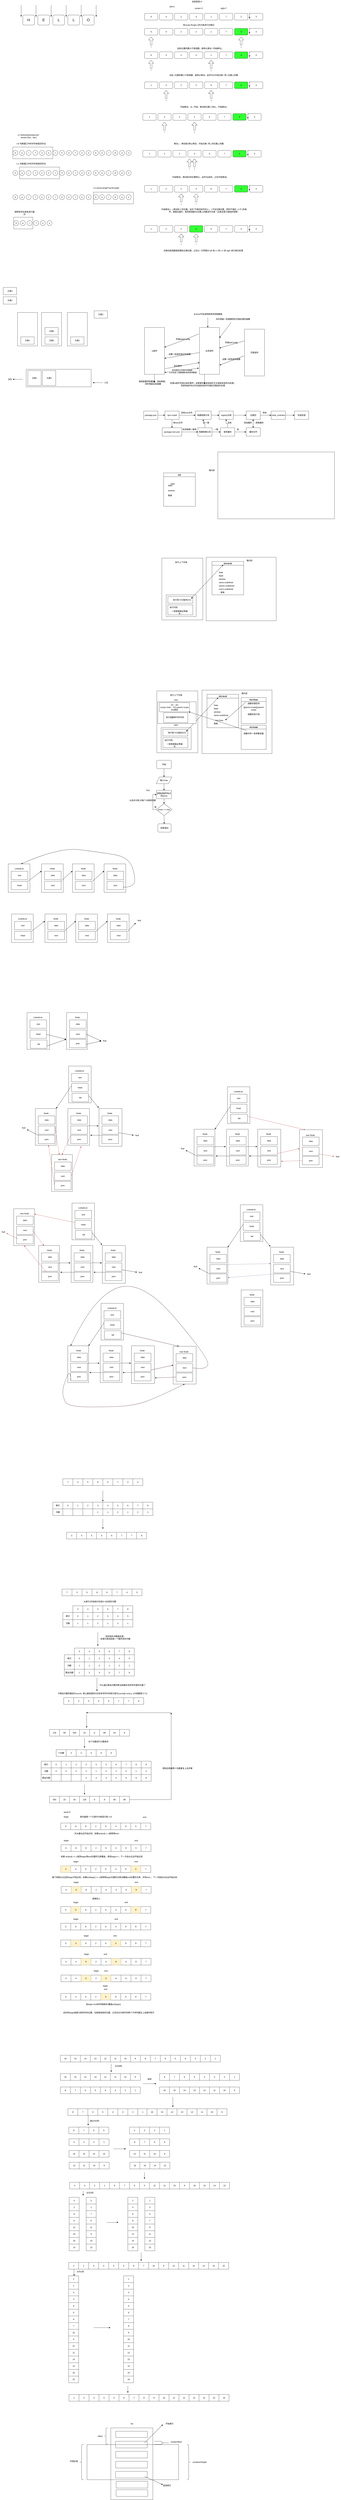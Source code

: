 <mxfile version="21.3.3" type="github">
  <diagram id="wqfIGVAOcoQACKi1h8yn" name="Page-1">
    <mxGraphModel dx="2901" dy="1162" grid="1" gridSize="10" guides="1" tooltips="1" connect="1" arrows="1" fold="1" page="1" pageScale="1" pageWidth="827" pageHeight="1169" math="0" shadow="0">
      <root>
        <mxCell id="0" />
        <mxCell id="1" parent="0" />
        <mxCell id="OHdh-0Ic4tBElt6N5R5b-25" value="" style="rounded=0;whiteSpace=wrap;html=1;" parent="1" vertex="1">
          <mxGeometry x="-750" y="890" width="240" height="70" as="geometry" />
        </mxCell>
        <mxCell id="44ngZScvTDAltiMoz4UV-2" value="6" style="rounded=1;whiteSpace=wrap;html=1;fillColor=none;" parent="1" vertex="1">
          <mxGeometry x="40" y="90" width="80" height="40" as="geometry" />
        </mxCell>
        <mxCell id="44ngZScvTDAltiMoz4UV-3" value="4" style="rounded=1;whiteSpace=wrap;html=1;" parent="1" vertex="1">
          <mxGeometry x="130" y="90" width="80" height="40" as="geometry" />
        </mxCell>
        <mxCell id="44ngZScvTDAltiMoz4UV-4" value="3" style="rounded=1;whiteSpace=wrap;html=1;" parent="1" vertex="1">
          <mxGeometry x="670" y="90" width="80" height="40" as="geometry" />
        </mxCell>
        <mxCell id="44ngZScvTDAltiMoz4UV-5" value="2" style="rounded=1;whiteSpace=wrap;html=1;" parent="1" vertex="1">
          <mxGeometry x="580" y="90" width="80" height="40" as="geometry" />
        </mxCell>
        <mxCell id="44ngZScvTDAltiMoz4UV-6" value="7" style="rounded=1;whiteSpace=wrap;html=1;" parent="1" vertex="1">
          <mxGeometry x="490" y="90" width="80" height="40" as="geometry" />
        </mxCell>
        <mxCell id="44ngZScvTDAltiMoz4UV-7" value="1" style="rounded=1;whiteSpace=wrap;html=1;" parent="1" vertex="1">
          <mxGeometry x="400" y="90" width="80" height="40" as="geometry" />
        </mxCell>
        <mxCell id="44ngZScvTDAltiMoz4UV-8" value="4" style="rounded=1;whiteSpace=wrap;html=1;" parent="1" vertex="1">
          <mxGeometry x="310" y="90" width="80" height="40" as="geometry" />
        </mxCell>
        <mxCell id="44ngZScvTDAltiMoz4UV-9" value="2" style="rounded=1;whiteSpace=wrap;html=1;" parent="1" vertex="1">
          <mxGeometry x="220" y="90" width="80" height="40" as="geometry" />
        </mxCell>
        <mxCell id="44ngZScvTDAltiMoz4UV-11" style="edgeStyle=orthogonalEdgeStyle;rounded=0;orthogonalLoop=1;jettySize=auto;html=1;exitX=0.25;exitY=0;exitDx=0;exitDy=0;entryX=0;entryY=0.75;entryDx=0;entryDy=0;" parent="1" source="44ngZScvTDAltiMoz4UV-4" target="44ngZScvTDAltiMoz4UV-4" edge="1">
          <mxGeometry relative="1" as="geometry" />
        </mxCell>
        <mxCell id="44ngZScvTDAltiMoz4UV-76" value="当前枢纽=4" style="text;html=1;strokeColor=none;fillColor=none;align=center;verticalAlign=middle;whiteSpace=wrap;rounded=0;" parent="1" vertex="1">
          <mxGeometry x="280" y="10" width="150" height="20" as="geometry" />
        </mxCell>
        <mxCell id="44ngZScvTDAltiMoz4UV-77" value="将center与right-1的元素进行交换后" style="text;html=1;strokeColor=none;fillColor=none;align=center;verticalAlign=middle;whiteSpace=wrap;rounded=0;" parent="1" vertex="1">
          <mxGeometry x="260" y="150" width="210" height="20" as="geometry" />
        </mxCell>
        <mxCell id="44ngZScvTDAltiMoz4UV-78" value="left=0" style="text;html=1;strokeColor=none;fillColor=none;align=center;verticalAlign=middle;whiteSpace=wrap;rounded=0;" parent="1" vertex="1">
          <mxGeometry x="130" y="40" width="150" height="20" as="geometry" />
        </mxCell>
        <mxCell id="44ngZScvTDAltiMoz4UV-79" value="center=3" style="text;html=1;strokeColor=none;fillColor=none;align=center;verticalAlign=middle;whiteSpace=wrap;rounded=0;" parent="1" vertex="1">
          <mxGeometry x="290" y="50" width="150" height="20" as="geometry" />
        </mxCell>
        <mxCell id="44ngZScvTDAltiMoz4UV-80" value="right=7" style="text;html=1;strokeColor=none;fillColor=none;align=center;verticalAlign=middle;whiteSpace=wrap;rounded=0;" parent="1" vertex="1">
          <mxGeometry x="440" y="50" width="150" height="20" as="geometry" />
        </mxCell>
        <mxCell id="44ngZScvTDAltiMoz4UV-81" value="6" style="rounded=1;whiteSpace=wrap;html=1;fillColor=none;" parent="1" vertex="1">
          <mxGeometry x="40" y="180" width="80" height="40" as="geometry" />
        </mxCell>
        <mxCell id="44ngZScvTDAltiMoz4UV-82" value="4" style="rounded=1;whiteSpace=wrap;html=1;" parent="1" vertex="1">
          <mxGeometry x="130" y="180" width="80" height="40" as="geometry" />
        </mxCell>
        <mxCell id="44ngZScvTDAltiMoz4UV-83" value="3" style="rounded=1;whiteSpace=wrap;html=1;" parent="1" vertex="1">
          <mxGeometry x="670" y="180" width="80" height="40" as="geometry" />
        </mxCell>
        <mxCell id="44ngZScvTDAltiMoz4UV-84" value="4" style="rounded=1;whiteSpace=wrap;html=1;fillColor=#33FF33;" parent="1" vertex="1">
          <mxGeometry x="580" y="180" width="80" height="40" as="geometry" />
        </mxCell>
        <mxCell id="44ngZScvTDAltiMoz4UV-85" value="7" style="rounded=1;whiteSpace=wrap;html=1;" parent="1" vertex="1">
          <mxGeometry x="490" y="180" width="80" height="40" as="geometry" />
        </mxCell>
        <mxCell id="44ngZScvTDAltiMoz4UV-86" value="1" style="rounded=1;whiteSpace=wrap;html=1;" parent="1" vertex="1">
          <mxGeometry x="400" y="180" width="80" height="40" as="geometry" />
        </mxCell>
        <mxCell id="44ngZScvTDAltiMoz4UV-87" value="2" style="rounded=1;whiteSpace=wrap;html=1;" parent="1" vertex="1">
          <mxGeometry x="310" y="180" width="80" height="40" as="geometry" />
        </mxCell>
        <mxCell id="44ngZScvTDAltiMoz4UV-88" value="2" style="rounded=1;whiteSpace=wrap;html=1;" parent="1" vertex="1">
          <mxGeometry x="220" y="180" width="80" height="40" as="geometry" />
        </mxCell>
        <mxCell id="44ngZScvTDAltiMoz4UV-89" style="edgeStyle=orthogonalEdgeStyle;rounded=0;orthogonalLoop=1;jettySize=auto;html=1;exitX=0.25;exitY=0;exitDx=0;exitDy=0;entryX=0;entryY=0.75;entryDx=0;entryDy=0;" parent="1" source="44ngZScvTDAltiMoz4UV-83" target="44ngZScvTDAltiMoz4UV-83" edge="1">
          <mxGeometry relative="1" as="geometry" />
        </mxCell>
        <mxCell id="44ngZScvTDAltiMoz4UV-90" value="" style="shape=flexArrow;endArrow=classic;html=1;" parent="1" edge="1">
          <mxGeometry width="50" height="50" relative="1" as="geometry">
            <mxPoint x="80" y="280" as="sourcePoint" />
            <mxPoint x="79.5" y="230" as="targetPoint" />
          </mxGeometry>
        </mxCell>
        <mxCell id="44ngZScvTDAltiMoz4UV-91" value="i" style="text;html=1;strokeColor=none;fillColor=none;align=center;verticalAlign=middle;whiteSpace=wrap;rounded=0;" parent="1" vertex="1">
          <mxGeometry x="60" y="280" width="40" height="20" as="geometry" />
        </mxCell>
        <mxCell id="44ngZScvTDAltiMoz4UV-94" value="" style="shape=flexArrow;endArrow=classic;html=1;" parent="1" edge="1">
          <mxGeometry width="50" height="50" relative="1" as="geometry">
            <mxPoint x="620" y="280" as="sourcePoint" />
            <mxPoint x="619.5" y="230" as="targetPoint" />
          </mxGeometry>
        </mxCell>
        <mxCell id="44ngZScvTDAltiMoz4UV-95" value="j" style="text;html=1;strokeColor=none;fillColor=none;align=center;verticalAlign=middle;whiteSpace=wrap;rounded=0;" parent="1" vertex="1">
          <mxGeometry x="600" y="280" width="40" height="20" as="geometry" />
        </mxCell>
        <mxCell id="44ngZScvTDAltiMoz4UV-96" value="当前i位置的数大于枢纽数，就停止移动 i 开始移动 j" style="text;html=1;strokeColor=none;fillColor=none;align=center;verticalAlign=middle;whiteSpace=wrap;rounded=0;" parent="1" vertex="1">
          <mxGeometry x="220" y="290" width="300" height="20" as="geometry" />
        </mxCell>
        <mxCell id="44ngZScvTDAltiMoz4UV-111" value="6" style="rounded=1;whiteSpace=wrap;html=1;fillColor=none;" parent="1" vertex="1">
          <mxGeometry x="40" y="320" width="80" height="40" as="geometry" />
        </mxCell>
        <mxCell id="44ngZScvTDAltiMoz4UV-112" value="4" style="rounded=1;whiteSpace=wrap;html=1;" parent="1" vertex="1">
          <mxGeometry x="130" y="320" width="80" height="40" as="geometry" />
        </mxCell>
        <mxCell id="44ngZScvTDAltiMoz4UV-113" value="3" style="rounded=1;whiteSpace=wrap;html=1;" parent="1" vertex="1">
          <mxGeometry x="670" y="320" width="80" height="40" as="geometry" />
        </mxCell>
        <mxCell id="44ngZScvTDAltiMoz4UV-114" value="4" style="rounded=1;whiteSpace=wrap;html=1;fillColor=#33FF33;" parent="1" vertex="1">
          <mxGeometry x="580" y="320" width="80" height="40" as="geometry" />
        </mxCell>
        <mxCell id="44ngZScvTDAltiMoz4UV-115" value="7" style="rounded=1;whiteSpace=wrap;html=1;" parent="1" vertex="1">
          <mxGeometry x="490" y="320" width="80" height="40" as="geometry" />
        </mxCell>
        <mxCell id="44ngZScvTDAltiMoz4UV-116" value="1" style="rounded=1;whiteSpace=wrap;html=1;" parent="1" vertex="1">
          <mxGeometry x="400" y="320" width="80" height="40" as="geometry" />
        </mxCell>
        <mxCell id="44ngZScvTDAltiMoz4UV-117" value="2" style="rounded=1;whiteSpace=wrap;html=1;" parent="1" vertex="1">
          <mxGeometry x="310" y="320" width="80" height="40" as="geometry" />
        </mxCell>
        <mxCell id="44ngZScvTDAltiMoz4UV-118" value="2" style="rounded=1;whiteSpace=wrap;html=1;" parent="1" vertex="1">
          <mxGeometry x="220" y="320" width="80" height="40" as="geometry" />
        </mxCell>
        <mxCell id="44ngZScvTDAltiMoz4UV-119" style="edgeStyle=orthogonalEdgeStyle;rounded=0;orthogonalLoop=1;jettySize=auto;html=1;exitX=0.25;exitY=0;exitDx=0;exitDy=0;entryX=0;entryY=0.75;entryDx=0;entryDy=0;" parent="1" source="44ngZScvTDAltiMoz4UV-113" target="44ngZScvTDAltiMoz4UV-113" edge="1">
          <mxGeometry relative="1" as="geometry" />
        </mxCell>
        <mxCell id="44ngZScvTDAltiMoz4UV-120" value="" style="shape=flexArrow;endArrow=classic;html=1;" parent="1" edge="1">
          <mxGeometry width="50" height="50" relative="1" as="geometry">
            <mxPoint x="80" y="420" as="sourcePoint" />
            <mxPoint x="79.5" y="370" as="targetPoint" />
          </mxGeometry>
        </mxCell>
        <mxCell id="44ngZScvTDAltiMoz4UV-121" value="i" style="text;html=1;strokeColor=none;fillColor=none;align=center;verticalAlign=middle;whiteSpace=wrap;rounded=0;" parent="1" vertex="1">
          <mxGeometry x="60" y="420" width="40" height="20" as="geometry" />
        </mxCell>
        <mxCell id="44ngZScvTDAltiMoz4UV-122" value="" style="shape=flexArrow;endArrow=classic;html=1;" parent="1" edge="1">
          <mxGeometry width="50" height="50" relative="1" as="geometry">
            <mxPoint x="440" y="420" as="sourcePoint" />
            <mxPoint x="439.5" y="370" as="targetPoint" />
            <Array as="points">
              <mxPoint x="440" y="400" />
            </Array>
          </mxGeometry>
        </mxCell>
        <mxCell id="44ngZScvTDAltiMoz4UV-123" value="j" style="text;html=1;strokeColor=none;fillColor=none;align=center;verticalAlign=middle;whiteSpace=wrap;rounded=0;" parent="1" vertex="1">
          <mxGeometry x="420" y="420" width="40" height="20" as="geometry" />
        </mxCell>
        <mxCell id="44ngZScvTDAltiMoz4UV-124" value="当前 j 位置的数小于枢纽数，就停止移动，此时可以开始交换 i 和 j 位置上的数" style="text;html=1;strokeColor=none;fillColor=none;align=center;verticalAlign=middle;whiteSpace=wrap;rounded=0;" parent="1" vertex="1">
          <mxGeometry x="180" y="450" width="430" height="20" as="geometry" />
        </mxCell>
        <mxCell id="44ngZScvTDAltiMoz4UV-136" value="1" style="rounded=1;whiteSpace=wrap;html=1;fillColor=none;" parent="1" vertex="1">
          <mxGeometry x="40" y="500" width="80" height="40" as="geometry" />
        </mxCell>
        <mxCell id="44ngZScvTDAltiMoz4UV-137" value="4" style="rounded=1;whiteSpace=wrap;html=1;" parent="1" vertex="1">
          <mxGeometry x="130" y="500" width="80" height="40" as="geometry" />
        </mxCell>
        <mxCell id="44ngZScvTDAltiMoz4UV-138" value="3" style="rounded=1;whiteSpace=wrap;html=1;" parent="1" vertex="1">
          <mxGeometry x="670" y="500" width="80" height="40" as="geometry" />
        </mxCell>
        <mxCell id="44ngZScvTDAltiMoz4UV-139" value="4" style="rounded=1;whiteSpace=wrap;html=1;fillColor=#33FF33;" parent="1" vertex="1">
          <mxGeometry x="580" y="500" width="80" height="40" as="geometry" />
        </mxCell>
        <mxCell id="44ngZScvTDAltiMoz4UV-140" value="7" style="rounded=1;whiteSpace=wrap;html=1;" parent="1" vertex="1">
          <mxGeometry x="490" y="500" width="80" height="40" as="geometry" />
        </mxCell>
        <mxCell id="44ngZScvTDAltiMoz4UV-141" value="6" style="rounded=1;whiteSpace=wrap;html=1;" parent="1" vertex="1">
          <mxGeometry x="400" y="500" width="80" height="40" as="geometry" />
        </mxCell>
        <mxCell id="44ngZScvTDAltiMoz4UV-142" value="2" style="rounded=1;whiteSpace=wrap;html=1;" parent="1" vertex="1">
          <mxGeometry x="310" y="500" width="80" height="40" as="geometry" />
        </mxCell>
        <mxCell id="44ngZScvTDAltiMoz4UV-143" value="2" style="rounded=1;whiteSpace=wrap;html=1;" parent="1" vertex="1">
          <mxGeometry x="220" y="500" width="80" height="40" as="geometry" />
        </mxCell>
        <mxCell id="44ngZScvTDAltiMoz4UV-144" style="edgeStyle=orthogonalEdgeStyle;rounded=0;orthogonalLoop=1;jettySize=auto;html=1;exitX=0.25;exitY=0;exitDx=0;exitDy=0;entryX=0;entryY=0.75;entryDx=0;entryDy=0;" parent="1" source="44ngZScvTDAltiMoz4UV-138" target="44ngZScvTDAltiMoz4UV-138" edge="1">
          <mxGeometry relative="1" as="geometry" />
        </mxCell>
        <mxCell id="44ngZScvTDAltiMoz4UV-145" value="" style="shape=flexArrow;endArrow=classic;html=1;" parent="1" edge="1">
          <mxGeometry width="50" height="50" relative="1" as="geometry">
            <mxPoint x="170" y="600" as="sourcePoint" />
            <mxPoint x="169.5" y="550" as="targetPoint" />
          </mxGeometry>
        </mxCell>
        <mxCell id="44ngZScvTDAltiMoz4UV-146" value="i" style="text;html=1;strokeColor=none;fillColor=none;align=center;verticalAlign=middle;whiteSpace=wrap;rounded=0;" parent="1" vertex="1">
          <mxGeometry x="150" y="600" width="40" height="20" as="geometry" />
        </mxCell>
        <mxCell id="44ngZScvTDAltiMoz4UV-147" value="" style="shape=flexArrow;endArrow=classic;html=1;" parent="1" edge="1">
          <mxGeometry width="50" height="50" relative="1" as="geometry">
            <mxPoint x="440" y="600" as="sourcePoint" />
            <mxPoint x="439.5" y="550" as="targetPoint" />
            <Array as="points">
              <mxPoint x="440" y="580" />
            </Array>
          </mxGeometry>
        </mxCell>
        <mxCell id="44ngZScvTDAltiMoz4UV-148" value="j" style="text;html=1;strokeColor=none;fillColor=none;align=center;verticalAlign=middle;whiteSpace=wrap;rounded=0;" parent="1" vertex="1">
          <mxGeometry x="420" y="600" width="40" height="20" as="geometry" />
        </mxCell>
        <mxCell id="44ngZScvTDAltiMoz4UV-149" value="开始移动，从 i 开始，移动到位置 4 停止，开始移动 j" style="text;html=1;strokeColor=none;fillColor=none;align=center;verticalAlign=middle;whiteSpace=wrap;rounded=0;" parent="1" vertex="1">
          <mxGeometry x="180" y="640" width="430" height="20" as="geometry" />
        </mxCell>
        <mxCell id="44ngZScvTDAltiMoz4UV-150" value="1" style="rounded=1;whiteSpace=wrap;html=1;fillColor=none;" parent="1" vertex="1">
          <mxGeometry x="30" y="690" width="80" height="40" as="geometry" />
        </mxCell>
        <mxCell id="44ngZScvTDAltiMoz4UV-151" value="4" style="rounded=1;whiteSpace=wrap;html=1;" parent="1" vertex="1">
          <mxGeometry x="120" y="690" width="80" height="40" as="geometry" />
        </mxCell>
        <mxCell id="44ngZScvTDAltiMoz4UV-152" value="3" style="rounded=1;whiteSpace=wrap;html=1;" parent="1" vertex="1">
          <mxGeometry x="660" y="690" width="80" height="40" as="geometry" />
        </mxCell>
        <mxCell id="44ngZScvTDAltiMoz4UV-153" value="4" style="rounded=1;whiteSpace=wrap;html=1;fillColor=#33FF33;" parent="1" vertex="1">
          <mxGeometry x="570" y="690" width="80" height="40" as="geometry" />
        </mxCell>
        <mxCell id="44ngZScvTDAltiMoz4UV-154" value="7" style="rounded=1;whiteSpace=wrap;html=1;" parent="1" vertex="1">
          <mxGeometry x="480" y="690" width="80" height="40" as="geometry" />
        </mxCell>
        <mxCell id="44ngZScvTDAltiMoz4UV-155" value="6" style="rounded=1;whiteSpace=wrap;html=1;" parent="1" vertex="1">
          <mxGeometry x="390" y="690" width="80" height="40" as="geometry" />
        </mxCell>
        <mxCell id="44ngZScvTDAltiMoz4UV-156" value="2" style="rounded=1;whiteSpace=wrap;html=1;" parent="1" vertex="1">
          <mxGeometry x="300" y="690" width="80" height="40" as="geometry" />
        </mxCell>
        <mxCell id="44ngZScvTDAltiMoz4UV-157" value="2" style="rounded=1;whiteSpace=wrap;html=1;" parent="1" vertex="1">
          <mxGeometry x="210" y="690" width="80" height="40" as="geometry" />
        </mxCell>
        <mxCell id="44ngZScvTDAltiMoz4UV-158" style="edgeStyle=orthogonalEdgeStyle;rounded=0;orthogonalLoop=1;jettySize=auto;html=1;exitX=0.25;exitY=0;exitDx=0;exitDy=0;entryX=0;entryY=0.75;entryDx=0;entryDy=0;" parent="1" source="44ngZScvTDAltiMoz4UV-152" target="44ngZScvTDAltiMoz4UV-152" edge="1">
          <mxGeometry relative="1" as="geometry" />
        </mxCell>
        <mxCell id="44ngZScvTDAltiMoz4UV-159" value="" style="shape=flexArrow;endArrow=classic;html=1;" parent="1" edge="1">
          <mxGeometry width="50" height="50" relative="1" as="geometry">
            <mxPoint x="160" y="790" as="sourcePoint" />
            <mxPoint x="159.5" y="740" as="targetPoint" />
          </mxGeometry>
        </mxCell>
        <mxCell id="44ngZScvTDAltiMoz4UV-160" value="i" style="text;html=1;strokeColor=none;fillColor=none;align=center;verticalAlign=middle;whiteSpace=wrap;rounded=0;" parent="1" vertex="1">
          <mxGeometry x="140" y="790" width="40" height="20" as="geometry" />
        </mxCell>
        <mxCell id="44ngZScvTDAltiMoz4UV-161" value="" style="shape=flexArrow;endArrow=classic;html=1;" parent="1" edge="1">
          <mxGeometry width="50" height="50" relative="1" as="geometry">
            <mxPoint x="340" y="790" as="sourcePoint" />
            <mxPoint x="339.5" y="740" as="targetPoint" />
            <Array as="points">
              <mxPoint x="340" y="770" />
            </Array>
          </mxGeometry>
        </mxCell>
        <mxCell id="44ngZScvTDAltiMoz4UV-162" value="j" style="text;html=1;strokeColor=none;fillColor=none;align=center;verticalAlign=middle;whiteSpace=wrap;rounded=0;" parent="1" vertex="1">
          <mxGeometry x="320" y="790" width="40" height="20" as="geometry" />
        </mxCell>
        <mxCell id="44ngZScvTDAltiMoz4UV-163" value="移动 j ，移动到2停止移动，开始交换 i 和 j 的位置上的数" style="text;html=1;strokeColor=none;fillColor=none;align=center;verticalAlign=middle;whiteSpace=wrap;rounded=0;" parent="1" vertex="1">
          <mxGeometry x="151" y="860" width="430" height="20" as="geometry" />
        </mxCell>
        <mxCell id="44ngZScvTDAltiMoz4UV-164" value="1" style="rounded=1;whiteSpace=wrap;html=1;fillColor=none;" parent="1" vertex="1">
          <mxGeometry x="30" y="910" width="80" height="40" as="geometry" />
        </mxCell>
        <mxCell id="44ngZScvTDAltiMoz4UV-165" value="2" style="rounded=1;whiteSpace=wrap;html=1;" parent="1" vertex="1">
          <mxGeometry x="120" y="910" width="80" height="40" as="geometry" />
        </mxCell>
        <mxCell id="44ngZScvTDAltiMoz4UV-166" value="3" style="rounded=1;whiteSpace=wrap;html=1;" parent="1" vertex="1">
          <mxGeometry x="660" y="910" width="80" height="40" as="geometry" />
        </mxCell>
        <mxCell id="44ngZScvTDAltiMoz4UV-167" value="4" style="rounded=1;whiteSpace=wrap;html=1;fillColor=#33FF33;" parent="1" vertex="1">
          <mxGeometry x="570" y="910" width="80" height="40" as="geometry" />
        </mxCell>
        <mxCell id="44ngZScvTDAltiMoz4UV-168" value="7" style="rounded=1;whiteSpace=wrap;html=1;" parent="1" vertex="1">
          <mxGeometry x="480" y="910" width="80" height="40" as="geometry" />
        </mxCell>
        <mxCell id="44ngZScvTDAltiMoz4UV-169" value="6" style="rounded=1;whiteSpace=wrap;html=1;" parent="1" vertex="1">
          <mxGeometry x="390" y="910" width="80" height="40" as="geometry" />
        </mxCell>
        <mxCell id="44ngZScvTDAltiMoz4UV-170" value="4" style="rounded=1;whiteSpace=wrap;html=1;" parent="1" vertex="1">
          <mxGeometry x="300" y="910" width="80" height="40" as="geometry" />
        </mxCell>
        <mxCell id="44ngZScvTDAltiMoz4UV-171" value="2" style="rounded=1;whiteSpace=wrap;html=1;" parent="1" vertex="1">
          <mxGeometry x="210" y="910" width="80" height="40" as="geometry" />
        </mxCell>
        <mxCell id="44ngZScvTDAltiMoz4UV-172" style="edgeStyle=orthogonalEdgeStyle;rounded=0;orthogonalLoop=1;jettySize=auto;html=1;exitX=0.25;exitY=0;exitDx=0;exitDy=0;entryX=0;entryY=0.75;entryDx=0;entryDy=0;" parent="1" source="44ngZScvTDAltiMoz4UV-166" target="44ngZScvTDAltiMoz4UV-166" edge="1">
          <mxGeometry relative="1" as="geometry" />
        </mxCell>
        <mxCell id="44ngZScvTDAltiMoz4UV-173" value="" style="shape=flexArrow;endArrow=classic;html=1;" parent="1" edge="1">
          <mxGeometry width="50" height="50" relative="1" as="geometry">
            <mxPoint x="310" y="1010" as="sourcePoint" />
            <mxPoint x="309.5" y="960" as="targetPoint" />
          </mxGeometry>
        </mxCell>
        <mxCell id="44ngZScvTDAltiMoz4UV-174" value="i" style="text;html=1;strokeColor=none;fillColor=none;align=center;verticalAlign=middle;whiteSpace=wrap;rounded=0;" parent="1" vertex="1">
          <mxGeometry x="290" y="1010" width="40" height="20" as="geometry" />
        </mxCell>
        <mxCell id="44ngZScvTDAltiMoz4UV-175" value="" style="shape=flexArrow;endArrow=classic;html=1;" parent="1" edge="1">
          <mxGeometry width="50" height="50" relative="1" as="geometry">
            <mxPoint x="340" y="1010" as="sourcePoint" />
            <mxPoint x="339.5" y="960" as="targetPoint" />
            <Array as="points">
              <mxPoint x="340" y="990" />
            </Array>
          </mxGeometry>
        </mxCell>
        <mxCell id="44ngZScvTDAltiMoz4UV-176" value="j" style="text;html=1;strokeColor=none;fillColor=none;align=center;verticalAlign=middle;whiteSpace=wrap;rounded=0;" parent="1" vertex="1">
          <mxGeometry x="320" y="1010" width="40" height="20" as="geometry" />
        </mxCell>
        <mxCell id="44ngZScvTDAltiMoz4UV-177" value="开始移动i，移动到4的位置停止，此时与j会和，之后开始移动j" style="text;html=1;strokeColor=none;fillColor=none;align=center;verticalAlign=middle;whiteSpace=wrap;rounded=0;" parent="1" vertex="1">
          <mxGeometry x="155" y="1060" width="430" height="20" as="geometry" />
        </mxCell>
        <mxCell id="44ngZScvTDAltiMoz4UV-178" value="1" style="rounded=1;whiteSpace=wrap;html=1;fillColor=none;" parent="1" vertex="1">
          <mxGeometry x="40" y="1120" width="80" height="40" as="geometry" />
        </mxCell>
        <mxCell id="44ngZScvTDAltiMoz4UV-179" value="2" style="rounded=1;whiteSpace=wrap;html=1;" parent="1" vertex="1">
          <mxGeometry x="130" y="1120" width="80" height="40" as="geometry" />
        </mxCell>
        <mxCell id="44ngZScvTDAltiMoz4UV-180" value="3" style="rounded=1;whiteSpace=wrap;html=1;" parent="1" vertex="1">
          <mxGeometry x="670" y="1120" width="80" height="40" as="geometry" />
        </mxCell>
        <mxCell id="44ngZScvTDAltiMoz4UV-181" value="4" style="rounded=1;whiteSpace=wrap;html=1;fillColor=#33FF33;" parent="1" vertex="1">
          <mxGeometry x="580" y="1120" width="80" height="40" as="geometry" />
        </mxCell>
        <mxCell id="44ngZScvTDAltiMoz4UV-182" value="7" style="rounded=1;whiteSpace=wrap;html=1;" parent="1" vertex="1">
          <mxGeometry x="490" y="1120" width="80" height="40" as="geometry" />
        </mxCell>
        <mxCell id="44ngZScvTDAltiMoz4UV-183" value="6" style="rounded=1;whiteSpace=wrap;html=1;" parent="1" vertex="1">
          <mxGeometry x="400" y="1120" width="80" height="40" as="geometry" />
        </mxCell>
        <mxCell id="44ngZScvTDAltiMoz4UV-184" value="4" style="rounded=1;whiteSpace=wrap;html=1;" parent="1" vertex="1">
          <mxGeometry x="310" y="1120" width="80" height="40" as="geometry" />
        </mxCell>
        <mxCell id="44ngZScvTDAltiMoz4UV-185" value="2" style="rounded=1;whiteSpace=wrap;html=1;" parent="1" vertex="1">
          <mxGeometry x="220" y="1120" width="80" height="40" as="geometry" />
        </mxCell>
        <mxCell id="44ngZScvTDAltiMoz4UV-186" style="edgeStyle=orthogonalEdgeStyle;rounded=0;orthogonalLoop=1;jettySize=auto;html=1;exitX=0.25;exitY=0;exitDx=0;exitDy=0;entryX=0;entryY=0.75;entryDx=0;entryDy=0;" parent="1" source="44ngZScvTDAltiMoz4UV-180" target="44ngZScvTDAltiMoz4UV-180" edge="1">
          <mxGeometry relative="1" as="geometry" />
        </mxCell>
        <mxCell id="44ngZScvTDAltiMoz4UV-187" value="" style="shape=flexArrow;endArrow=classic;html=1;" parent="1" edge="1">
          <mxGeometry width="50" height="50" relative="1" as="geometry">
            <mxPoint x="350" y="1219" as="sourcePoint" />
            <mxPoint x="349.5" y="1169" as="targetPoint" />
          </mxGeometry>
        </mxCell>
        <mxCell id="44ngZScvTDAltiMoz4UV-188" value="i" style="text;html=1;strokeColor=none;fillColor=none;align=center;verticalAlign=middle;whiteSpace=wrap;rounded=0;" parent="1" vertex="1">
          <mxGeometry x="330" y="1220" width="40" height="20" as="geometry" />
        </mxCell>
        <mxCell id="44ngZScvTDAltiMoz4UV-189" value="" style="shape=flexArrow;endArrow=classic;html=1;" parent="1" edge="1">
          <mxGeometry width="50" height="50" relative="1" as="geometry">
            <mxPoint x="260.5" y="1219" as="sourcePoint" />
            <mxPoint x="260" y="1169" as="targetPoint" />
            <Array as="points">
              <mxPoint x="260.5" y="1199" />
            </Array>
          </mxGeometry>
        </mxCell>
        <mxCell id="44ngZScvTDAltiMoz4UV-191" value="开始移动 j，j 移动到 2 的位置，此时 不满足条件所以 i，j 不会交换位置，同时不满足 i 小于 j的条件，就跳出循环，再将枢纽数与i位置上的数进行交换（注意这里只是刚好相等）" style="text;html=1;strokeColor=none;fillColor=none;align=center;verticalAlign=middle;whiteSpace=wrap;rounded=0;strokeWidth=3;" parent="1" vertex="1">
          <mxGeometry x="140" y="1260" width="515" height="20" as="geometry" />
        </mxCell>
        <mxCell id="44ngZScvTDAltiMoz4UV-193" value="j" style="text;html=1;strokeColor=none;fillColor=none;align=center;verticalAlign=middle;whiteSpace=wrap;rounded=0;" parent="1" vertex="1">
          <mxGeometry x="240" y="1220" width="40" height="20" as="geometry" />
        </mxCell>
        <mxCell id="44ngZScvTDAltiMoz4UV-194" value="1" style="rounded=1;whiteSpace=wrap;html=1;fillColor=none;" parent="1" vertex="1">
          <mxGeometry x="40" y="1360" width="80" height="40" as="geometry" />
        </mxCell>
        <mxCell id="44ngZScvTDAltiMoz4UV-195" value="2" style="rounded=1;whiteSpace=wrap;html=1;" parent="1" vertex="1">
          <mxGeometry x="130" y="1360" width="80" height="40" as="geometry" />
        </mxCell>
        <mxCell id="44ngZScvTDAltiMoz4UV-196" value="3" style="rounded=1;whiteSpace=wrap;html=1;" parent="1" vertex="1">
          <mxGeometry x="670" y="1360" width="80" height="40" as="geometry" />
        </mxCell>
        <mxCell id="44ngZScvTDAltiMoz4UV-197" value="4" style="rounded=1;whiteSpace=wrap;html=1;fillColor=#33FF33;" parent="1" vertex="1">
          <mxGeometry x="310" y="1360" width="80" height="40" as="geometry" />
        </mxCell>
        <mxCell id="44ngZScvTDAltiMoz4UV-198" value="7" style="rounded=1;whiteSpace=wrap;html=1;" parent="1" vertex="1">
          <mxGeometry x="490" y="1360" width="80" height="40" as="geometry" />
        </mxCell>
        <mxCell id="44ngZScvTDAltiMoz4UV-199" value="6" style="rounded=1;whiteSpace=wrap;html=1;" parent="1" vertex="1">
          <mxGeometry x="400" y="1360" width="80" height="40" as="geometry" />
        </mxCell>
        <mxCell id="44ngZScvTDAltiMoz4UV-200" value="4" style="rounded=1;whiteSpace=wrap;html=1;" parent="1" vertex="1">
          <mxGeometry x="580" y="1360" width="80" height="40" as="geometry" />
        </mxCell>
        <mxCell id="44ngZScvTDAltiMoz4UV-201" value="2" style="rounded=1;whiteSpace=wrap;html=1;" parent="1" vertex="1">
          <mxGeometry x="220" y="1360" width="80" height="40" as="geometry" />
        </mxCell>
        <mxCell id="44ngZScvTDAltiMoz4UV-202" style="edgeStyle=orthogonalEdgeStyle;rounded=0;orthogonalLoop=1;jettySize=auto;html=1;exitX=0.25;exitY=0;exitDx=0;exitDy=0;entryX=0;entryY=0.75;entryDx=0;entryDy=0;" parent="1" source="44ngZScvTDAltiMoz4UV-196" target="44ngZScvTDAltiMoz4UV-196" edge="1">
          <mxGeometry relative="1" as="geometry" />
        </mxCell>
        <mxCell id="44ngZScvTDAltiMoz4UV-203" value="" style="shape=flexArrow;endArrow=classic;html=1;" parent="1" edge="1">
          <mxGeometry width="50" height="50" relative="1" as="geometry">
            <mxPoint x="350" y="1459" as="sourcePoint" />
            <mxPoint x="349.5" y="1409" as="targetPoint" />
          </mxGeometry>
        </mxCell>
        <mxCell id="44ngZScvTDAltiMoz4UV-204" value="i" style="text;html=1;strokeColor=none;fillColor=none;align=center;verticalAlign=middle;whiteSpace=wrap;rounded=0;" parent="1" vertex="1">
          <mxGeometry x="330" y="1460" width="40" height="20" as="geometry" />
        </mxCell>
        <mxCell id="44ngZScvTDAltiMoz4UV-205" value="" style="shape=flexArrow;endArrow=classic;html=1;" parent="1" edge="1">
          <mxGeometry width="50" height="50" relative="1" as="geometry">
            <mxPoint x="260.5" y="1459" as="sourcePoint" />
            <mxPoint x="260" y="1409" as="targetPoint" />
            <Array as="points">
              <mxPoint x="260.5" y="1439" />
            </Array>
          </mxGeometry>
        </mxCell>
        <mxCell id="44ngZScvTDAltiMoz4UV-206" value="j" style="text;html=1;strokeColor=none;fillColor=none;align=center;verticalAlign=middle;whiteSpace=wrap;rounded=0;" parent="1" vertex="1">
          <mxGeometry x="240" y="1460" width="40" height="20" as="geometry" />
        </mxCell>
        <mxCell id="44ngZScvTDAltiMoz4UV-207" value="交换后枢纽数就放置到正确位置，之后以 i 为界限对 left 到 i-1 和 i+1 到 right 进行递归处理" style="text;html=1;strokeColor=none;fillColor=none;align=center;verticalAlign=middle;whiteSpace=wrap;rounded=0;" parent="1" vertex="1">
          <mxGeometry x="125" y="1500" width="535" height="20" as="geometry" />
        </mxCell>
        <mxCell id="T6AObiZFhf3lDvR5Dfi0-2" value="ui组件" style="rounded=0;whiteSpace=wrap;html=1;" parent="1" vertex="1">
          <mxGeometry x="40" y="1970" width="120" height="280" as="geometry" />
        </mxCell>
        <mxCell id="T6AObiZFhf3lDvR5Dfi0-3" value="业务组件" style="rounded=0;whiteSpace=wrap;html=1;" parent="1" vertex="1">
          <mxGeometry x="370" y="1970" width="120" height="280" as="geometry" />
        </mxCell>
        <mxCell id="T6AObiZFhf3lDvR5Dfi0-4" value="页面组件" style="rounded=0;whiteSpace=wrap;html=1;" parent="1" vertex="1">
          <mxGeometry x="640" y="1980" width="120" height="280" as="geometry" />
        </mxCell>
        <mxCell id="T6AObiZFhf3lDvR5Dfi0-5" value="" style="endArrow=classic;html=1;rounded=0;exitX=0;exitY=0.25;exitDx=0;exitDy=0;" parent="1" source="T6AObiZFhf3lDvR5Dfi0-4" target="T6AObiZFhf3lDvR5Dfi0-3" edge="1">
          <mxGeometry width="50" height="50" relative="1" as="geometry">
            <mxPoint x="600" y="2070" as="sourcePoint" />
            <mxPoint x="650" y="2020" as="targetPoint" />
            <Array as="points">
              <mxPoint x="570" y="2070" />
            </Array>
          </mxGeometry>
        </mxCell>
        <mxCell id="T6AObiZFhf3lDvR5Dfi0-6" value="传递tabConfig" style="text;html=1;align=center;verticalAlign=middle;resizable=0;points=[];autosize=1;strokeColor=none;fillColor=none;" parent="1" vertex="1">
          <mxGeometry x="515" y="2050" width="90" height="20" as="geometry" />
        </mxCell>
        <mxCell id="T6AObiZFhf3lDvR5Dfi0-7" value="" style="endArrow=classic;html=1;rounded=0;entryX=1.007;entryY=0.804;entryDx=0;entryDy=0;entryPerimeter=0;exitX=-0.03;exitY=0.571;exitDx=0;exitDy=0;exitPerimeter=0;" parent="1" source="T6AObiZFhf3lDvR5Dfi0-4" target="T6AObiZFhf3lDvR5Dfi0-3" edge="1">
          <mxGeometry width="50" height="50" relative="1" as="geometry">
            <mxPoint x="600" y="2200" as="sourcePoint" />
            <mxPoint x="650" y="2150" as="targetPoint" />
          </mxGeometry>
        </mxCell>
        <mxCell id="T6AObiZFhf3lDvR5Dfi0-8" value="设置一些特定的插槽" style="text;html=1;align=center;verticalAlign=middle;resizable=0;points=[];autosize=1;strokeColor=none;fillColor=none;" parent="1" vertex="1">
          <mxGeometry x="500" y="2150" width="120" height="20" as="geometry" />
        </mxCell>
        <mxCell id="T6AObiZFhf3lDvR5Dfi0-9" value="" style="endArrow=classic;html=1;rounded=0;entryX=0.413;entryY=-0.002;entryDx=0;entryDy=0;entryPerimeter=0;" parent="1" target="T6AObiZFhf3lDvR5Dfi0-3" edge="1">
          <mxGeometry width="50" height="50" relative="1" as="geometry">
            <mxPoint x="420" y="1910" as="sourcePoint" />
            <mxPoint x="470" y="1860" as="targetPoint" />
          </mxGeometry>
        </mxCell>
        <mxCell id="T6AObiZFhf3lDvR5Dfi0-10" value="从store中发送网络请求获取数据" style="text;html=1;align=center;verticalAlign=middle;resizable=0;points=[];autosize=1;strokeColor=none;fillColor=none;" parent="1" vertex="1">
          <mxGeometry x="325" y="1880" width="190" height="20" as="geometry" />
        </mxCell>
        <mxCell id="T6AObiZFhf3lDvR5Dfi0-11" value="" style="endArrow=classic;html=1;rounded=0;exitX=-0.027;exitY=0.135;exitDx=0;exitDy=0;exitPerimeter=0;" parent="1" source="T6AObiZFhf3lDvR5Dfi0-3" target="T6AObiZFhf3lDvR5Dfi0-2" edge="1">
          <mxGeometry width="50" height="50" relative="1" as="geometry">
            <mxPoint x="310" y="2040" as="sourcePoint" />
            <mxPoint x="360" y="1990" as="targetPoint" />
            <Array as="points">
              <mxPoint x="290" y="2040" />
            </Array>
          </mxGeometry>
        </mxCell>
        <mxCell id="T6AObiZFhf3lDvR5Dfi0-12" value="传递tableConfig" style="text;html=1;align=center;verticalAlign=middle;resizable=0;points=[];autosize=1;strokeColor=none;fillColor=none;" parent="1" vertex="1">
          <mxGeometry x="220" y="2030" width="100" height="20" as="geometry" />
        </mxCell>
        <mxCell id="T6AObiZFhf3lDvR5Dfi0-13" value="" style="endArrow=classic;html=1;rounded=0;entryX=0.997;entryY=0.658;entryDx=0;entryDy=0;entryPerimeter=0;" parent="1" source="T6AObiZFhf3lDvR5Dfi0-3" target="T6AObiZFhf3lDvR5Dfi0-2" edge="1">
          <mxGeometry width="50" height="50" relative="1" as="geometry">
            <mxPoint x="320" y="2170" as="sourcePoint" />
            <mxPoint x="370" y="2120" as="targetPoint" />
          </mxGeometry>
        </mxCell>
        <mxCell id="T6AObiZFhf3lDvR5Dfi0-14" value="设置一些固定格式的插槽" style="text;html=1;align=center;verticalAlign=middle;resizable=0;points=[];autosize=1;strokeColor=none;fillColor=none;" parent="1" vertex="1">
          <mxGeometry x="175" y="2120" width="150" height="20" as="geometry" />
        </mxCell>
        <mxCell id="T6AObiZFhf3lDvR5Dfi0-15" value="" style="endArrow=classic;html=1;rounded=0;exitX=1.017;exitY=0.881;exitDx=0;exitDy=0;exitPerimeter=0;entryX=0;entryY=0.75;entryDx=0;entryDy=0;" parent="1" source="T6AObiZFhf3lDvR5Dfi0-2" target="T6AObiZFhf3lDvR5Dfi0-3" edge="1">
          <mxGeometry width="50" height="50" relative="1" as="geometry">
            <mxPoint x="260" y="2240" as="sourcePoint" />
            <mxPoint x="310" y="2190" as="targetPoint" />
          </mxGeometry>
        </mxCell>
        <mxCell id="T6AObiZFhf3lDvR5Dfi0-16" value="发送事件" style="text;html=1;align=center;verticalAlign=middle;resizable=0;points=[];autosize=1;strokeColor=none;fillColor=none;" parent="1" vertex="1">
          <mxGeometry x="210" y="2190" width="60" height="20" as="geometry" />
        </mxCell>
        <mxCell id="T6AObiZFhf3lDvR5Dfi0-17" value="" style="endArrow=classic;html=1;rounded=0;exitX=0.25;exitY=1;exitDx=0;exitDy=0;" parent="1" source="T6AObiZFhf3lDvR5Dfi0-3" edge="1">
          <mxGeometry width="50" height="50" relative="1" as="geometry">
            <mxPoint x="390" y="2320" as="sourcePoint" />
            <mxPoint x="400" y="2310" as="targetPoint" />
          </mxGeometry>
        </mxCell>
        <mxCell id="T6AObiZFhf3lDvR5Dfi0-18" value="处理ui组件传递过来的事件，如果事件和其他组件无关就再本组件内处理，&lt;br&gt;和其他组件有关的话就将组件传递给页面组件处理" style="text;html=1;align=center;verticalAlign=middle;resizable=0;points=[];autosize=1;strokeColor=none;fillColor=none;" parent="1" vertex="1">
          <mxGeometry x="185" y="2295" width="410" height="30" as="geometry" />
        </mxCell>
        <mxCell id="T6AObiZFhf3lDvR5Dfi0-19" value="" style="endArrow=classic;startArrow=classic;html=1;rounded=0;entryX=-0.033;entryY=0.869;entryDx=0;entryDy=0;entryPerimeter=0;exitX=1.003;exitY=0.961;exitDx=0;exitDy=0;exitPerimeter=0;" parent="1" source="T6AObiZFhf3lDvR5Dfi0-2" target="T6AObiZFhf3lDvR5Dfi0-3" edge="1">
          <mxGeometry width="50" height="50" relative="1" as="geometry">
            <mxPoint x="260" y="2260" as="sourcePoint" />
            <mxPoint x="310" y="2210" as="targetPoint" />
          </mxGeometry>
        </mxCell>
        <mxCell id="T6AObiZFhf3lDvR5Dfi0-20" value="双向绑定分页操作的数据，&lt;br&gt;分页改变了就要重新请求表单数据" style="edgeLabel;html=1;align=center;verticalAlign=middle;resizable=0;points=[];" parent="T6AObiZFhf3lDvR5Dfi0-19" vertex="1" connectable="0">
          <mxGeometry x="-0.221" y="-3" relative="1" as="geometry">
            <mxPoint x="29" as="offset" />
          </mxGeometry>
        </mxCell>
        <mxCell id="T6AObiZFhf3lDvR5Dfi0-21" value="" style="endArrow=classic;html=1;rounded=0;" parent="1" source="T6AObiZFhf3lDvR5Dfi0-2" edge="1">
          <mxGeometry width="50" height="50" relative="1" as="geometry">
            <mxPoint x="80" y="2280" as="sourcePoint" />
            <mxPoint x="100" y="2300" as="targetPoint" />
          </mxGeometry>
        </mxCell>
        <mxCell id="T6AObiZFhf3lDvR5Dfi0-22" value="接收配置项和数据，渲染表格，&lt;br&gt;同时预留动态插槽" style="text;html=1;align=center;verticalAlign=middle;resizable=0;points=[];autosize=1;strokeColor=none;fillColor=none;" parent="1" vertex="1">
          <mxGeometry y="2285" width="180" height="30" as="geometry" />
        </mxCell>
        <mxCell id="T6AObiZFhf3lDvR5Dfi0-23" value="" style="endArrow=classic;html=1;rounded=0;" parent="1" target="T6AObiZFhf3lDvR5Dfi0-3" edge="1">
          <mxGeometry width="50" height="50" relative="1" as="geometry">
            <mxPoint x="560" y="1940" as="sourcePoint" />
            <mxPoint x="590" y="1900" as="targetPoint" />
          </mxGeometry>
        </mxCell>
        <mxCell id="T6AObiZFhf3lDvR5Dfi0-24" value="向外预留一些需要特定页面处理的插槽" style="text;html=1;align=center;verticalAlign=middle;resizable=0;points=[];autosize=1;strokeColor=none;fillColor=none;" parent="1" vertex="1">
          <mxGeometry x="460" y="1910" width="220" height="20" as="geometry" />
        </mxCell>
        <mxCell id="xT_BuAx1DICsugsQLFkq-6" style="edgeStyle=orthogonalEdgeStyle;rounded=0;orthogonalLoop=1;jettySize=auto;html=1;exitX=1;exitY=0.5;exitDx=0;exitDy=0;entryX=0;entryY=0.5;entryDx=0;entryDy=0;" parent="1" source="xT_BuAx1DICsugsQLFkq-3" target="xT_BuAx1DICsugsQLFkq-5" edge="1">
          <mxGeometry relative="1" as="geometry" />
        </mxCell>
        <mxCell id="xT_BuAx1DICsugsQLFkq-3" value="package.json" style="rounded=0;whiteSpace=wrap;html=1;" parent="1" vertex="1">
          <mxGeometry x="35" y="2470" width="85" height="50" as="geometry" />
        </mxCell>
        <mxCell id="xT_BuAx1DICsugsQLFkq-8" style="edgeStyle=orthogonalEdgeStyle;rounded=0;orthogonalLoop=1;jettySize=auto;html=1;exitX=1;exitY=0.5;exitDx=0;exitDy=0;entryX=0;entryY=0.5;entryDx=0;entryDy=0;" parent="1" source="xT_BuAx1DICsugsQLFkq-5" target="xT_BuAx1DICsugsQLFkq-7" edge="1">
          <mxGeometry relative="1" as="geometry" />
        </mxCell>
        <mxCell id="xT_BuAx1DICsugsQLFkq-11" style="edgeStyle=orthogonalEdgeStyle;rounded=0;orthogonalLoop=1;jettySize=auto;html=1;exitX=0.5;exitY=1;exitDx=0;exitDy=0;entryX=0.5;entryY=0;entryDx=0;entryDy=0;" parent="1" source="xT_BuAx1DICsugsQLFkq-5" target="xT_BuAx1DICsugsQLFkq-10" edge="1">
          <mxGeometry relative="1" as="geometry">
            <mxPoint x="205" y="2530" as="targetPoint" />
          </mxGeometry>
        </mxCell>
        <mxCell id="xT_BuAx1DICsugsQLFkq-5" value="npm install&lt;span style=&quot;color: rgba(0 , 0 , 0 , 0) ; font-family: monospace ; font-size: 0px&quot;&gt;%3CmxGraphModel%3E%3Croot%3E%3CmxCell%20id%3D%220%22%2F%3E%3CmxCell%20id%3D%221%22%20parent%3D%220%22%2F%3E%3CmxCell%20id%3D%222%22%20value%3D%22package.json%22%20style%3D%22rounded%3D0%3BwhiteSpace%3Dwrap%3Bhtml%3D1%3B%22%20vertex%3D%221%22%20parent%3D%221%22%3E%3CmxGeometry%20x%3D%2235%22%20y%3D%222470%22%20width%3D%2285%22%20height%3D%2250%22%20as%3D%22geometry%22%2F%3E%3C%2FmxCell%3E%3C%2Froot%3E%3C%2FmxGraphModel%3E&lt;/span&gt;" style="rounded=0;whiteSpace=wrap;html=1;" parent="1" vertex="1">
          <mxGeometry x="162.5" y="2470" width="85" height="50" as="geometry" />
        </mxCell>
        <mxCell id="xT_BuAx1DICsugsQLFkq-26" style="edgeStyle=orthogonalEdgeStyle;rounded=0;orthogonalLoop=1;jettySize=auto;html=1;entryX=0;entryY=0.5;entryDx=0;entryDy=0;" parent="1" source="xT_BuAx1DICsugsQLFkq-7" target="xT_BuAx1DICsugsQLFkq-25" edge="1">
          <mxGeometry relative="1" as="geometry" />
        </mxCell>
        <mxCell id="xT_BuAx1DICsugsQLFkq-7" value="构建依赖关系" style="rounded=0;whiteSpace=wrap;html=1;" parent="1" vertex="1">
          <mxGeometry x="345" y="2470" width="95" height="50" as="geometry" />
        </mxCell>
        <mxCell id="xT_BuAx1DICsugsQLFkq-9" value="没有lock文件" style="text;html=1;align=center;verticalAlign=middle;resizable=0;points=[];autosize=1;strokeColor=none;fillColor=none;" parent="1" vertex="1">
          <mxGeometry x="247.5" y="2470" width="90" height="20" as="geometry" />
        </mxCell>
        <mxCell id="xT_BuAx1DICsugsQLFkq-17" style="edgeStyle=orthogonalEdgeStyle;rounded=0;orthogonalLoop=1;jettySize=auto;html=1;" parent="1" source="xT_BuAx1DICsugsQLFkq-10" target="xT_BuAx1DICsugsQLFkq-16" edge="1">
          <mxGeometry relative="1" as="geometry">
            <mxPoint x="290" y="2595" as="targetPoint" />
          </mxGeometry>
        </mxCell>
        <mxCell id="xT_BuAx1DICsugsQLFkq-10" value="package-lock.json" style="rounded=0;whiteSpace=wrap;html=1;" parent="1" vertex="1">
          <mxGeometry x="146.25" y="2570" width="117.5" height="50" as="geometry" />
        </mxCell>
        <mxCell id="xT_BuAx1DICsugsQLFkq-12" value="有lock文件" style="text;html=1;align=center;verticalAlign=middle;resizable=0;points=[];autosize=1;strokeColor=none;fillColor=none;" parent="1" vertex="1">
          <mxGeometry x="205" y="2530" width="70" height="20" as="geometry" />
        </mxCell>
        <mxCell id="xT_BuAx1DICsugsQLFkq-19" style="edgeStyle=orthogonalEdgeStyle;rounded=0;orthogonalLoop=1;jettySize=auto;html=1;exitX=0.5;exitY=0;exitDx=0;exitDy=0;entryX=0.5;entryY=1;entryDx=0;entryDy=0;" parent="1" source="xT_BuAx1DICsugsQLFkq-16" target="xT_BuAx1DICsugsQLFkq-7" edge="1">
          <mxGeometry relative="1" as="geometry">
            <mxPoint x="390" y="2540" as="targetPoint" />
          </mxGeometry>
        </mxCell>
        <mxCell id="xT_BuAx1DICsugsQLFkq-22" style="edgeStyle=orthogonalEdgeStyle;rounded=0;orthogonalLoop=1;jettySize=auto;html=1;exitX=1;exitY=0.5;exitDx=0;exitDy=0;entryX=0;entryY=0.5;entryDx=0;entryDy=0;" parent="1" source="xT_BuAx1DICsugsQLFkq-16" target="xT_BuAx1DICsugsQLFkq-21" edge="1">
          <mxGeometry relative="1" as="geometry" />
        </mxCell>
        <mxCell id="xT_BuAx1DICsugsQLFkq-16" value="构建依赖关系" style="rounded=0;whiteSpace=wrap;html=1;" parent="1" vertex="1">
          <mxGeometry x="360" y="2570" width="85" height="50" as="geometry" />
        </mxCell>
        <mxCell id="xT_BuAx1DICsugsQLFkq-18" value="检测依赖一致性" style="text;html=1;align=center;verticalAlign=middle;resizable=0;points=[];autosize=1;strokeColor=none;fillColor=none;" parent="1" vertex="1">
          <mxGeometry x="260" y="2570" width="100" height="20" as="geometry" />
        </mxCell>
        <mxCell id="xT_BuAx1DICsugsQLFkq-20" value="不一致" style="text;html=1;align=center;verticalAlign=middle;resizable=0;points=[];autosize=1;strokeColor=none;fillColor=none;" parent="1" vertex="1">
          <mxGeometry x="385" y="2530" width="50" height="20" as="geometry" />
        </mxCell>
        <mxCell id="xT_BuAx1DICsugsQLFkq-27" style="edgeStyle=orthogonalEdgeStyle;rounded=0;orthogonalLoop=1;jettySize=auto;html=1;entryX=0.5;entryY=1;entryDx=0;entryDy=0;" parent="1" source="xT_BuAx1DICsugsQLFkq-21" target="xT_BuAx1DICsugsQLFkq-25" edge="1">
          <mxGeometry relative="1" as="geometry" />
        </mxCell>
        <mxCell id="xT_BuAx1DICsugsQLFkq-29" style="edgeStyle=orthogonalEdgeStyle;rounded=0;orthogonalLoop=1;jettySize=auto;html=1;entryX=0;entryY=0.5;entryDx=0;entryDy=0;" parent="1" source="xT_BuAx1DICsugsQLFkq-21" target="xT_BuAx1DICsugsQLFkq-24" edge="1">
          <mxGeometry relative="1" as="geometry" />
        </mxCell>
        <mxCell id="xT_BuAx1DICsugsQLFkq-21" value="查找缓存" style="rounded=0;whiteSpace=wrap;html=1;" parent="1" vertex="1">
          <mxGeometry x="496" y="2570" width="85" height="50" as="geometry" />
        </mxCell>
        <mxCell id="xT_BuAx1DICsugsQLFkq-23" value="一致" style="text;html=1;align=center;verticalAlign=middle;resizable=0;points=[];autosize=1;strokeColor=none;fillColor=none;" parent="1" vertex="1">
          <mxGeometry x="450" y="2570" width="40" height="20" as="geometry" />
        </mxCell>
        <mxCell id="xT_BuAx1DICsugsQLFkq-24" value="缓存文件&lt;span style=&quot;color: rgba(0 , 0 , 0 , 0) ; font-family: monospace ; font-size: 0px&quot;&gt;%3CmxGraphModel%3E%3Croot%3E%3CmxCell%20id%3D%220%22%2F%3E%3CmxCell%20id%3D%221%22%20parent%3D%220%22%2F%3E%3CmxCell%20id%3D%222%22%20value%3D%22%E6%9E%84%E5%BB%BA%E4%BE%9D%E8%B5%96%E5%85%B3%E7%B3%BB%22%20style%3D%22rounded%3D0%3BwhiteSpace%3Dwrap%3Bhtml%3D1%3B%22%20vertex%3D%221%22%20parent%3D%221%22%3E%3CmxGeometry%20x%3D%22650%22%20y%3D%222570%22%20width%3D%2285%22%20height%3D%2250%22%20as%3D%22geometry%22%2F%3E%3C%2FmxCell%3E%3C%2Froot%3E%3C%2FmxGraphModel%3E&lt;/span&gt;" style="rounded=0;whiteSpace=wrap;html=1;" parent="1" vertex="1">
          <mxGeometry x="650" y="2570" width="85" height="50" as="geometry" />
        </mxCell>
        <mxCell id="xT_BuAx1DICsugsQLFkq-32" style="edgeStyle=orthogonalEdgeStyle;rounded=0;orthogonalLoop=1;jettySize=auto;html=1;" parent="1" source="xT_BuAx1DICsugsQLFkq-25" target="xT_BuAx1DICsugsQLFkq-31" edge="1">
          <mxGeometry relative="1" as="geometry">
            <mxPoint x="600" y="2495" as="targetPoint" />
          </mxGeometry>
        </mxCell>
        <mxCell id="xT_BuAx1DICsugsQLFkq-25" value="registry仓库" style="rounded=0;whiteSpace=wrap;html=1;" parent="1" vertex="1">
          <mxGeometry x="487.5" y="2470" width="85" height="50" as="geometry" />
        </mxCell>
        <mxCell id="xT_BuAx1DICsugsQLFkq-28" value="没有" style="text;html=1;align=center;verticalAlign=middle;resizable=0;points=[];autosize=1;strokeColor=none;fillColor=none;" parent="1" vertex="1">
          <mxGeometry x="530" y="2530" width="40" height="20" as="geometry" />
        </mxCell>
        <mxCell id="xT_BuAx1DICsugsQLFkq-30" value="有" style="text;html=1;align=center;verticalAlign=middle;resizable=0;points=[];autosize=1;strokeColor=none;fillColor=none;" parent="1" vertex="1">
          <mxGeometry x="585" y="2570" width="30" height="20" as="geometry" />
        </mxCell>
        <mxCell id="xT_BuAx1DICsugsQLFkq-47" value="" style="edgeStyle=orthogonalEdgeStyle;rounded=0;orthogonalLoop=1;jettySize=auto;html=1;" parent="1" source="xT_BuAx1DICsugsQLFkq-31" target="xT_BuAx1DICsugsQLFkq-46" edge="1">
          <mxGeometry relative="1" as="geometry">
            <Array as="points">
              <mxPoint x="790" y="2495" />
              <mxPoint x="790" y="2495" />
            </Array>
          </mxGeometry>
        </mxCell>
        <mxCell id="xT_BuAx1DICsugsQLFkq-31" value="压缩包" style="rounded=0;whiteSpace=wrap;html=1;" parent="1" vertex="1">
          <mxGeometry x="650" y="2470" width="85" height="50" as="geometry" />
        </mxCell>
        <mxCell id="xT_BuAx1DICsugsQLFkq-42" value="" style="endArrow=classic;startArrow=classic;html=1;rounded=0;" parent="1" edge="1">
          <mxGeometry width="50" height="50" relative="1" as="geometry">
            <mxPoint x="692" y="2570" as="sourcePoint" />
            <mxPoint x="692" y="2520" as="targetPoint" />
            <Array as="points">
              <mxPoint x="692" y="2560" />
              <mxPoint x="692" y="2540" />
              <mxPoint x="692" y="2530" />
            </Array>
          </mxGeometry>
        </mxCell>
        <mxCell id="xT_BuAx1DICsugsQLFkq-44" value="获取缓存" style="text;html=1;align=center;verticalAlign=middle;resizable=0;points=[];autosize=1;strokeColor=none;fillColor=none;" parent="1" vertex="1">
          <mxGeometry x="700" y="2530" width="60" height="20" as="geometry" />
        </mxCell>
        <mxCell id="xT_BuAx1DICsugsQLFkq-45" value="添加缓存" style="text;html=1;align=center;verticalAlign=middle;resizable=0;points=[];autosize=1;strokeColor=none;fillColor=none;" parent="1" vertex="1">
          <mxGeometry x="630" y="2530" width="60" height="20" as="geometry" />
        </mxCell>
        <mxCell id="xT_BuAx1DICsugsQLFkq-50" value="" style="edgeStyle=orthogonalEdgeStyle;rounded=0;orthogonalLoop=1;jettySize=auto;html=1;" parent="1" source="xT_BuAx1DICsugsQLFkq-46" target="xT_BuAx1DICsugsQLFkq-49" edge="1">
          <mxGeometry relative="1" as="geometry">
            <Array as="points">
              <mxPoint x="930" y="2495" />
              <mxPoint x="930" y="2495" />
            </Array>
          </mxGeometry>
        </mxCell>
        <mxCell id="xT_BuAx1DICsugsQLFkq-46" value="node_modules" style="rounded=0;whiteSpace=wrap;html=1;" parent="1" vertex="1">
          <mxGeometry x="800" y="2470" width="85" height="50" as="geometry" />
        </mxCell>
        <mxCell id="xT_BuAx1DICsugsQLFkq-48" value="添加&lt;span style=&quot;color: rgba(0 , 0 , 0 , 0) ; font-family: monospace ; font-size: 0px&quot;&gt;%3CmxGraphModel%3E%3Croot%3E%3CmxCell%20id%3D%220%22%2F%3E%3CmxCell%20id%3D%221%22%20parent%3D%220%22%2F%3E%3CmxCell%20id%3D%222%22%20value%3D%22%E6%9E%84%E5%BB%BA%E4%BE%9D%E8%B5%96%E5%85%B3%E7%B3%BB%22%20style%3D%22rounded%3D0%3BwhiteSpace%3Dwrap%3Bhtml%3D1%3B%22%20vertex%3D%221%22%20parent%3D%221%22%3E%3CmxGeometry%20x%3D%22650%22%20y%3D%222570%22%20width%3D%2285%22%20height%3D%2250%22%20as%3D%22geometry%22%2F%3E%3C%2FmxCell%3E%3C%2Froot%3E%3C%2FmxGraphModel%3E&lt;/span&gt;" style="text;html=1;align=center;verticalAlign=middle;resizable=0;points=[];autosize=1;strokeColor=none;fillColor=none;" parent="1" vertex="1">
          <mxGeometry x="740" y="2470" width="40" height="20" as="geometry" />
        </mxCell>
        <mxCell id="xT_BuAx1DICsugsQLFkq-49" value="完成安装" style="rounded=0;whiteSpace=wrap;html=1;" parent="1" vertex="1">
          <mxGeometry x="940" y="2470" width="85" height="50" as="geometry" />
        </mxCell>
        <mxCell id="ZaY6KlRHhgt4aShnQv57-2" value="" style="rounded=0;whiteSpace=wrap;html=1;" parent="1" vertex="1">
          <mxGeometry x="480" y="2715" width="700" height="400" as="geometry" />
        </mxCell>
        <mxCell id="ZaY6KlRHhgt4aShnQv57-3" value="堆内存" style="text;html=1;strokeColor=none;fillColor=none;align=center;verticalAlign=middle;whiteSpace=wrap;rounded=0;" parent="1" vertex="1">
          <mxGeometry x="414" y="2810" width="60" height="30" as="geometry" />
        </mxCell>
        <mxCell id="ZaY6KlRHhgt4aShnQv57-4" value="GO" style="swimlane;" parent="1" vertex="1">
          <mxGeometry x="155" y="2840" width="190" height="200" as="geometry" />
        </mxCell>
        <mxCell id="ZaY6KlRHhgt4aShnQv57-5" value="Date" style="text;strokeColor=none;fillColor=none;align=left;verticalAlign=middle;spacingLeft=4;spacingRight=4;overflow=hidden;points=[[0,0.5],[1,0.5]];portConstraint=eastwest;rotatable=0;" parent="ZaY6KlRHhgt4aShnQv57-4" vertex="1">
          <mxGeometry x="35" y="50" width="80" height="30" as="geometry" />
        </mxCell>
        <mxCell id="ZaY6KlRHhgt4aShnQv57-8" value="window" style="text;strokeColor=none;fillColor=none;align=left;verticalAlign=middle;spacingLeft=4;spacingRight=4;overflow=hidden;points=[[0,0.5],[1,0.5]];portConstraint=eastwest;rotatable=0;" parent="ZaY6KlRHhgt4aShnQv57-4" vertex="1">
          <mxGeometry x="20" y="90" width="80" height="30" as="geometry" />
        </mxCell>
        <mxCell id="ZaY6KlRHhgt4aShnQv57-6" value="Math" style="text;strokeColor=none;fillColor=none;align=left;verticalAlign=middle;spacingLeft=4;spacingRight=4;overflow=hidden;points=[[0,0.5],[1,0.5]];portConstraint=eastwest;rotatable=0;" parent="1" vertex="1">
          <mxGeometry x="175" y="2900" width="80" height="30" as="geometry" />
        </mxCell>
        <mxCell id="ZaY6KlRHhgt4aShnQv57-11" value="等等" style="text;strokeColor=none;fillColor=none;align=left;verticalAlign=middle;spacingLeft=4;spacingRight=4;overflow=hidden;points=[[0,0.5],[1,0.5]];portConstraint=eastwest;rotatable=0;" parent="1" vertex="1">
          <mxGeometry x="175" y="2960" width="80" height="30" as="geometry" />
        </mxCell>
        <mxCell id="ZaY6KlRHhgt4aShnQv57-13" value="" style="rounded=0;whiteSpace=wrap;html=1;" parent="1" vertex="1">
          <mxGeometry x="410" y="3345" width="420" height="380" as="geometry" />
        </mxCell>
        <mxCell id="ZaY6KlRHhgt4aShnQv57-15" value="" style="rounded=0;whiteSpace=wrap;html=1;" parent="1" vertex="1">
          <mxGeometry x="144" y="3350" width="246" height="370" as="geometry" />
        </mxCell>
        <mxCell id="ZaY6KlRHhgt4aShnQv57-18" value="执行上下文栈" style="text;html=1;strokeColor=none;fillColor=none;align=center;verticalAlign=middle;whiteSpace=wrap;rounded=0;" parent="1" vertex="1">
          <mxGeometry x="215" y="3360" width="90" height="30" as="geometry" />
        </mxCell>
        <mxCell id="ZaY6KlRHhgt4aShnQv57-23" value="GO:0x10" style="swimlane;" parent="1" vertex="1">
          <mxGeometry x="445" y="3370" width="190" height="200" as="geometry" />
        </mxCell>
        <mxCell id="ZaY6KlRHhgt4aShnQv57-24" value="Date" style="text;strokeColor=none;fillColor=none;align=left;verticalAlign=middle;spacingLeft=4;spacingRight=4;overflow=hidden;points=[[0,0.5],[1,0.5]];portConstraint=eastwest;rotatable=0;" parent="ZaY6KlRHhgt4aShnQv57-23" vertex="1">
          <mxGeometry x="35" y="50" width="80" height="30" as="geometry" />
        </mxCell>
        <mxCell id="ZaY6KlRHhgt4aShnQv57-25" value="window" style="text;strokeColor=none;fillColor=none;align=left;verticalAlign=middle;spacingLeft=4;spacingRight=4;overflow=hidden;points=[[0,0.5],[1,0.5]];portConstraint=eastwest;rotatable=0;" parent="ZaY6KlRHhgt4aShnQv57-23" vertex="1">
          <mxGeometry x="35" y="90" width="80" height="30" as="geometry" />
        </mxCell>
        <mxCell id="ZaY6KlRHhgt4aShnQv57-26" value="Math" style="text;strokeColor=none;fillColor=none;align=left;verticalAlign=middle;spacingLeft=4;spacingRight=4;overflow=hidden;points=[[0,0.5],[1,0.5]];portConstraint=eastwest;rotatable=0;" parent="ZaY6KlRHhgt4aShnQv57-23" vertex="1">
          <mxGeometry x="35" y="70" width="80" height="30" as="geometry" />
        </mxCell>
        <mxCell id="ZaY6KlRHhgt4aShnQv57-27" value="等等" style="text;strokeColor=none;fillColor=none;align=left;verticalAlign=middle;spacingLeft=4;spacingRight=4;overflow=hidden;points=[[0,0.5],[1,0.5]];portConstraint=eastwest;rotatable=0;" parent="ZaY6KlRHhgt4aShnQv57-23" vertex="1">
          <mxGeometry x="45" y="170" width="80" height="30" as="geometry" />
        </mxCell>
        <mxCell id="ZaY6KlRHhgt4aShnQv57-28" value="name:undefined" style="text;strokeColor=none;fillColor=none;align=left;verticalAlign=middle;spacingLeft=4;spacingRight=4;overflow=hidden;points=[[0,0.5],[1,0.5]];portConstraint=eastwest;rotatable=0;" parent="ZaY6KlRHhgt4aShnQv57-23" vertex="1">
          <mxGeometry x="35" y="110" width="115" height="30" as="geometry" />
        </mxCell>
        <mxCell id="ZaY6KlRHhgt4aShnQv57-29" value="name1:undefined" style="text;strokeColor=none;fillColor=none;align=left;verticalAlign=middle;spacingLeft=4;spacingRight=4;overflow=hidden;points=[[0,0.5],[1,0.5]];portConstraint=eastwest;rotatable=0;" parent="ZaY6KlRHhgt4aShnQv57-23" vertex="1">
          <mxGeometry x="35" y="130" width="115" height="30" as="geometry" />
        </mxCell>
        <mxCell id="ZaY6KlRHhgt4aShnQv57-30" value="num1:undefined" style="text;strokeColor=none;fillColor=none;align=left;verticalAlign=middle;spacingLeft=4;spacingRight=4;overflow=hidden;points=[[0,0.5],[1,0.5]];portConstraint=eastwest;rotatable=0;" parent="ZaY6KlRHhgt4aShnQv57-23" vertex="1">
          <mxGeometry x="35" y="150" width="115" height="30" as="geometry" />
        </mxCell>
        <mxCell id="ZaY6KlRHhgt4aShnQv57-31" value="" style="rounded=0;whiteSpace=wrap;html=1;" parent="1" vertex="1">
          <mxGeometry x="170" y="3570" width="180" height="130" as="geometry" />
        </mxCell>
        <mxCell id="ZaY6KlRHhgt4aShnQv57-32" value="" style="rounded=0;whiteSpace=wrap;html=1;" parent="1" vertex="1">
          <mxGeometry x="180" y="3580" width="150" height="40" as="geometry" />
        </mxCell>
        <mxCell id="ZaY6KlRHhgt4aShnQv57-33" value="执行前:VO(指向GO)" style="text;html=1;strokeColor=none;fillColor=none;align=center;verticalAlign=middle;whiteSpace=wrap;rounded=0;" parent="1" vertex="1">
          <mxGeometry x="210" y="3585" width="110" height="30" as="geometry" />
        </mxCell>
        <mxCell id="ZaY6KlRHhgt4aShnQv57-34" value="" style="endArrow=classic;startArrow=classic;html=1;rounded=0;entryX=0.353;entryY=0.1;entryDx=0;entryDy=0;entryPerimeter=0;exitX=1;exitY=0.25;exitDx=0;exitDy=0;" parent="1" source="ZaY6KlRHhgt4aShnQv57-33" target="ZaY6KlRHhgt4aShnQv57-23" edge="1">
          <mxGeometry width="50" height="50" relative="1" as="geometry">
            <mxPoint x="350" y="3630" as="sourcePoint" />
            <mxPoint x="400" y="3580" as="targetPoint" />
          </mxGeometry>
        </mxCell>
        <mxCell id="ZaY6KlRHhgt4aShnQv57-35" value="" style="rounded=0;whiteSpace=wrap;html=1;" parent="1" vertex="1">
          <mxGeometry x="180" y="3630" width="150" height="60" as="geometry" />
        </mxCell>
        <mxCell id="ZaY6KlRHhgt4aShnQv57-36" value="执行代码" style="text;html=1;strokeColor=none;fillColor=none;align=center;verticalAlign=middle;whiteSpace=wrap;rounded=0;" parent="1" vertex="1">
          <mxGeometry x="185" y="3630" width="60" height="30" as="geometry" />
        </mxCell>
        <mxCell id="ZaY6KlRHhgt4aShnQv57-37" value="一些赋值输出等操作" style="text;html=1;strokeColor=none;fillColor=none;align=center;verticalAlign=middle;whiteSpace=wrap;rounded=0;" parent="1" vertex="1">
          <mxGeometry x="197.5" y="3660" width="105" height="30" as="geometry" />
        </mxCell>
        <mxCell id="ZaY6KlRHhgt4aShnQv57-38" value="堆内存" style="text;html=1;strokeColor=none;fillColor=none;align=center;verticalAlign=middle;whiteSpace=wrap;rounded=0;" parent="1" vertex="1">
          <mxGeometry x="640" y="3350" width="60" height="30" as="geometry" />
        </mxCell>
        <mxCell id="ZaY6KlRHhgt4aShnQv57-40" value="" style="rounded=0;whiteSpace=wrap;html=1;" parent="1" vertex="1">
          <mxGeometry x="385" y="4140" width="420" height="380" as="geometry" />
        </mxCell>
        <mxCell id="ZaY6KlRHhgt4aShnQv57-41" value="" style="rounded=0;whiteSpace=wrap;html=1;" parent="1" vertex="1">
          <mxGeometry x="114" y="4145" width="246" height="370" as="geometry" />
        </mxCell>
        <mxCell id="ZaY6KlRHhgt4aShnQv57-42" value="执行上下文栈" style="text;html=1;strokeColor=none;fillColor=none;align=center;verticalAlign=middle;whiteSpace=wrap;rounded=0;" parent="1" vertex="1">
          <mxGeometry x="185" y="4155" width="90" height="30" as="geometry" />
        </mxCell>
        <mxCell id="ZaY6KlRHhgt4aShnQv57-43" value="GO:0x10" style="swimlane;" parent="1" vertex="1">
          <mxGeometry x="415" y="4165" width="190" height="200" as="geometry" />
        </mxCell>
        <mxCell id="ZaY6KlRHhgt4aShnQv57-44" value="Date" style="text;strokeColor=none;fillColor=none;align=left;verticalAlign=middle;spacingLeft=4;spacingRight=4;overflow=hidden;points=[[0,0.5],[1,0.5]];portConstraint=eastwest;rotatable=0;" parent="ZaY6KlRHhgt4aShnQv57-43" vertex="1">
          <mxGeometry x="35" y="50" width="80" height="30" as="geometry" />
        </mxCell>
        <mxCell id="ZaY6KlRHhgt4aShnQv57-45" value="window" style="text;strokeColor=none;fillColor=none;align=left;verticalAlign=middle;spacingLeft=4;spacingRight=4;overflow=hidden;points=[[0,0.5],[1,0.5]];portConstraint=eastwest;rotatable=0;" parent="ZaY6KlRHhgt4aShnQv57-43" vertex="1">
          <mxGeometry x="35" y="90" width="80" height="30" as="geometry" />
        </mxCell>
        <mxCell id="ZaY6KlRHhgt4aShnQv57-46" value="Math" style="text;strokeColor=none;fillColor=none;align=left;verticalAlign=middle;spacingLeft=4;spacingRight=4;overflow=hidden;points=[[0,0.5],[1,0.5]];portConstraint=eastwest;rotatable=0;" parent="ZaY6KlRHhgt4aShnQv57-43" vertex="1">
          <mxGeometry x="35" y="70" width="80" height="30" as="geometry" />
        </mxCell>
        <mxCell id="ZaY6KlRHhgt4aShnQv57-47" value="等等" style="text;strokeColor=none;fillColor=none;align=left;verticalAlign=middle;spacingLeft=4;spacingRight=4;overflow=hidden;points=[[0,0.5],[1,0.5]];portConstraint=eastwest;rotatable=0;" parent="ZaY6KlRHhgt4aShnQv57-43" vertex="1">
          <mxGeometry x="35" y="160" width="80" height="30" as="geometry" />
        </mxCell>
        <mxCell id="ZaY6KlRHhgt4aShnQv57-48" value="name:undefined" style="text;strokeColor=none;fillColor=none;align=left;verticalAlign=middle;spacingLeft=4;spacingRight=4;overflow=hidden;points=[[0,0.5],[1,0.5]];portConstraint=eastwest;rotatable=0;" parent="ZaY6KlRHhgt4aShnQv57-43" vertex="1">
          <mxGeometry x="35" y="110" width="115" height="30" as="geometry" />
        </mxCell>
        <mxCell id="ZaY6KlRHhgt4aShnQv57-49" value="foo:0xaa" style="text;strokeColor=none;fillColor=none;align=left;verticalAlign=middle;spacingLeft=4;spacingRight=4;overflow=hidden;points=[[0,0.5],[1,0.5]];portConstraint=eastwest;rotatable=0;" parent="ZaY6KlRHhgt4aShnQv57-43" vertex="1">
          <mxGeometry x="45" y="140" width="65" height="30" as="geometry" />
        </mxCell>
        <mxCell id="ZaY6KlRHhgt4aShnQv57-51" value="" style="rounded=0;whiteSpace=wrap;html=1;" parent="1" vertex="1">
          <mxGeometry x="140" y="4365" width="180" height="130" as="geometry" />
        </mxCell>
        <mxCell id="ZaY6KlRHhgt4aShnQv57-52" value="" style="rounded=0;whiteSpace=wrap;html=1;" parent="1" vertex="1">
          <mxGeometry x="150" y="4375" width="150" height="40" as="geometry" />
        </mxCell>
        <mxCell id="ZaY6KlRHhgt4aShnQv57-53" value="执行前:VO(指向GO)" style="text;html=1;strokeColor=none;fillColor=none;align=center;verticalAlign=middle;whiteSpace=wrap;rounded=0;" parent="1" vertex="1">
          <mxGeometry x="180" y="4380" width="110" height="30" as="geometry" />
        </mxCell>
        <mxCell id="ZaY6KlRHhgt4aShnQv57-54" value="" style="endArrow=classic;startArrow=classic;html=1;rounded=0;entryX=0.353;entryY=0.1;entryDx=0;entryDy=0;entryPerimeter=0;exitX=1;exitY=0.25;exitDx=0;exitDy=0;" parent="1" source="ZaY6KlRHhgt4aShnQv57-53" target="ZaY6KlRHhgt4aShnQv57-43" edge="1">
          <mxGeometry width="50" height="50" relative="1" as="geometry">
            <mxPoint x="320" y="4425" as="sourcePoint" />
            <mxPoint x="370" y="4375" as="targetPoint" />
          </mxGeometry>
        </mxCell>
        <mxCell id="ZaY6KlRHhgt4aShnQv57-55" value="" style="rounded=0;whiteSpace=wrap;html=1;" parent="1" vertex="1">
          <mxGeometry x="150" y="4425" width="150" height="60" as="geometry" />
        </mxCell>
        <mxCell id="ZaY6KlRHhgt4aShnQv57-56" value="执行代码" style="text;html=1;strokeColor=none;fillColor=none;align=center;verticalAlign=middle;whiteSpace=wrap;rounded=0;" parent="1" vertex="1">
          <mxGeometry x="155" y="4425" width="60" height="30" as="geometry" />
        </mxCell>
        <mxCell id="ZaY6KlRHhgt4aShnQv57-57" value="一些赋值输出等操作" style="text;html=1;strokeColor=none;fillColor=none;align=center;verticalAlign=middle;whiteSpace=wrap;rounded=0;" parent="1" vertex="1">
          <mxGeometry x="167.5" y="4455" width="105" height="30" as="geometry" />
        </mxCell>
        <mxCell id="ZaY6KlRHhgt4aShnQv57-58" value="堆内存" style="text;html=1;strokeColor=none;fillColor=none;align=center;verticalAlign=middle;whiteSpace=wrap;rounded=0;" parent="1" vertex="1">
          <mxGeometry x="610" y="4145" width="60" height="30" as="geometry" />
        </mxCell>
        <mxCell id="ZaY6KlRHhgt4aShnQv57-62" value="foo:0xaa" style="swimlane;" parent="1" vertex="1">
          <mxGeometry x="620" y="4185" width="150" height="155" as="geometry" />
        </mxCell>
        <mxCell id="ZaY6KlRHhgt4aShnQv57-66" value="函数存储空间" style="text;html=1;strokeColor=none;fillColor=none;align=center;verticalAlign=middle;whiteSpace=wrap;rounded=0;" parent="ZaY6KlRHhgt4aShnQv57-62" vertex="1">
          <mxGeometry x="20" y="20" width="110" height="30" as="geometry" />
        </mxCell>
        <mxCell id="ZaY6KlRHhgt4aShnQv57-67" value="函数的执行体" style="text;html=1;strokeColor=none;fillColor=none;align=center;verticalAlign=middle;whiteSpace=wrap;rounded=0;" parent="ZaY6KlRHhgt4aShnQv57-62" vertex="1">
          <mxGeometry x="37.5" y="85" width="75" height="30" as="geometry" />
        </mxCell>
        <mxCell id="ZaY6KlRHhgt4aShnQv57-68" value="[[parent scope]]:parent scope" style="text;html=1;strokeColor=none;fillColor=none;align=center;verticalAlign=middle;whiteSpace=wrap;rounded=0;" parent="ZaY6KlRHhgt4aShnQv57-62" vertex="1">
          <mxGeometry x="5" y="50" width="140" height="30" as="geometry" />
        </mxCell>
        <mxCell id="ZaY6KlRHhgt4aShnQv57-65" value="" style="endArrow=classic;html=1;rounded=0;entryX=1;entryY=0.5;entryDx=0;entryDy=0;" parent="1" target="ZaY6KlRHhgt4aShnQv57-49" edge="1">
          <mxGeometry width="50" height="50" relative="1" as="geometry">
            <mxPoint x="650" y="4210" as="sourcePoint" />
            <mxPoint x="570" y="4300" as="targetPoint" />
          </mxGeometry>
        </mxCell>
        <mxCell id="ZaY6KlRHhgt4aShnQv57-69" value="" style="rounded=0;whiteSpace=wrap;html=1;" parent="1" vertex="1">
          <mxGeometry x="120" y="4210" width="230" height="130" as="geometry" />
        </mxCell>
        <mxCell id="ZaY6KlRHhgt4aShnQv57-70" value="VO：AO&lt;br&gt;scope chain：VO+parent scope&lt;br&gt;this绑定" style="rounded=0;whiteSpace=wrap;html=1;" parent="1" vertex="1">
          <mxGeometry x="130" y="4215" width="180" height="55" as="geometry" />
        </mxCell>
        <mxCell id="ZaY6KlRHhgt4aShnQv57-71" value="FEC" style="text;html=1;strokeColor=none;fillColor=none;align=center;verticalAlign=middle;whiteSpace=wrap;rounded=0;" parent="1" vertex="1">
          <mxGeometry x="200" y="4185" width="60" height="30" as="geometry" />
        </mxCell>
        <mxCell id="ZaY6KlRHhgt4aShnQv57-75" value="AO:0xbb" style="swimlane;" parent="1" vertex="1">
          <mxGeometry x="620" y="4350" width="150" height="145" as="geometry" />
        </mxCell>
        <mxCell id="ZaY6KlRHhgt4aShnQv57-76" value="函数中的一些参数变量" style="text;html=1;strokeColor=none;fillColor=none;align=center;verticalAlign=middle;whiteSpace=wrap;rounded=0;" parent="ZaY6KlRHhgt4aShnQv57-75" vertex="1">
          <mxGeometry x="5" y="35" width="140" height="30" as="geometry" />
        </mxCell>
        <mxCell id="ZaY6KlRHhgt4aShnQv57-77" value="" style="rounded=0;whiteSpace=wrap;html=1;" parent="1" vertex="1">
          <mxGeometry x="155" y="4275" width="145" height="60" as="geometry" />
        </mxCell>
        <mxCell id="ZaY6KlRHhgt4aShnQv57-78" value="执行函数体中的代码" style="text;html=1;strokeColor=none;fillColor=none;align=center;verticalAlign=middle;whiteSpace=wrap;rounded=0;" parent="1" vertex="1">
          <mxGeometry x="162.5" y="4290" width="120" height="25" as="geometry" />
        </mxCell>
        <mxCell id="ZaY6KlRHhgt4aShnQv57-79" value="" style="endArrow=classic;html=1;rounded=0;exitX=0.207;exitY=-0.093;exitDx=0;exitDy=0;exitPerimeter=0;" parent="1" source="ZaY6KlRHhgt4aShnQv57-76" target="ZaY6KlRHhgt4aShnQv57-70" edge="1">
          <mxGeometry width="50" height="50" relative="1" as="geometry">
            <mxPoint x="280" y="4270" as="sourcePoint" />
            <mxPoint x="330" y="4220" as="targetPoint" />
          </mxGeometry>
        </mxCell>
        <mxCell id="ZaY6KlRHhgt4aShnQv57-80" value="GEC" style="text;html=1;strokeColor=none;fillColor=none;align=center;verticalAlign=middle;whiteSpace=wrap;rounded=0;" parent="1" vertex="1">
          <mxGeometry x="200" y="4335" width="60" height="30" as="geometry" />
        </mxCell>
        <mxCell id="qBOefF46Vp1HnTXj3fpR-30" style="edgeStyle=orthogonalEdgeStyle;rounded=0;orthogonalLoop=1;jettySize=auto;html=1;exitX=0.5;exitY=1;exitDx=0;exitDy=0;entryX=0.5;entryY=0;entryDx=0;entryDy=0;" parent="1" source="qBOefF46Vp1HnTXj3fpR-20" target="qBOefF46Vp1HnTXj3fpR-23" edge="1">
          <mxGeometry relative="1" as="geometry" />
        </mxCell>
        <mxCell id="qBOefF46Vp1HnTXj3fpR-20" value="获取线段所有点的pmax" style="rounded=0;whiteSpace=wrap;html=1;" parent="1" vertex="1">
          <mxGeometry x="112" y="4740" width="90" height="50" as="geometry" />
        </mxCell>
        <mxCell id="qBOefF46Vp1HnTXj3fpR-35" style="edgeStyle=orthogonalEdgeStyle;rounded=0;orthogonalLoop=1;jettySize=auto;html=1;exitX=0.5;exitY=1;exitDx=0;exitDy=0;" parent="1" source="qBOefF46Vp1HnTXj3fpR-21" target="qBOefF46Vp1HnTXj3fpR-22" edge="1">
          <mxGeometry relative="1" as="geometry" />
        </mxCell>
        <mxCell id="qBOefF46Vp1HnTXj3fpR-21" value="开始" style="rounded=1;whiteSpace=wrap;html=1;" parent="1" vertex="1">
          <mxGeometry x="113" y="4560" width="88" height="50" as="geometry" />
        </mxCell>
        <mxCell id="qBOefF46Vp1HnTXj3fpR-36" style="edgeStyle=orthogonalEdgeStyle;rounded=0;orthogonalLoop=1;jettySize=auto;html=1;exitX=0.5;exitY=1;exitDx=0;exitDy=0;entryX=0.5;entryY=0;entryDx=0;entryDy=0;" parent="1" source="qBOefF46Vp1HnTXj3fpR-22" target="qBOefF46Vp1HnTXj3fpR-20" edge="1">
          <mxGeometry relative="1" as="geometry" />
        </mxCell>
        <mxCell id="qBOefF46Vp1HnTXj3fpR-22" value="输入max" style="shape=parallelogram;perimeter=parallelogramPerimeter;whiteSpace=wrap;html=1;fixedSize=1;" parent="1" vertex="1">
          <mxGeometry x="110" y="4660" width="94" height="40" as="geometry" />
        </mxCell>
        <mxCell id="qBOefF46Vp1HnTXj3fpR-29" style="edgeStyle=orthogonalEdgeStyle;rounded=0;orthogonalLoop=1;jettySize=auto;html=1;exitX=0;exitY=0.5;exitDx=0;exitDy=0;entryX=0;entryY=0.5;entryDx=0;entryDy=0;" parent="1" source="qBOefF46Vp1HnTXj3fpR-23" target="qBOefF46Vp1HnTXj3fpR-20" edge="1">
          <mxGeometry relative="1" as="geometry" />
        </mxCell>
        <mxCell id="qBOefF46Vp1HnTXj3fpR-33" style="edgeStyle=orthogonalEdgeStyle;rounded=0;orthogonalLoop=1;jettySize=auto;html=1;exitX=0.5;exitY=1;exitDx=0;exitDy=0;" parent="1" source="qBOefF46Vp1HnTXj3fpR-23" edge="1">
          <mxGeometry relative="1" as="geometry">
            <mxPoint x="158" y="4940" as="targetPoint" />
          </mxGeometry>
        </mxCell>
        <mxCell id="qBOefF46Vp1HnTXj3fpR-23" value="pmax &amp;gt;= max" style="rhombus;whiteSpace=wrap;html=1;" parent="1" vertex="1">
          <mxGeometry x="110" y="4820" width="95" height="70" as="geometry" />
        </mxCell>
        <mxCell id="qBOefF46Vp1HnTXj3fpR-27" value="以该点分割,对每个点继续判断&amp;nbsp; &amp;nbsp;&amp;nbsp;" style="text;html=1;align=center;verticalAlign=middle;resizable=0;points=[];autosize=1;strokeColor=none;fillColor=none;" parent="1" vertex="1">
          <mxGeometry x="-60" y="4790" width="190" height="20" as="geometry" />
        </mxCell>
        <mxCell id="qBOefF46Vp1HnTXj3fpR-28" value="Text" style="text;html=1;align=center;verticalAlign=middle;resizable=0;points=[];autosize=1;strokeColor=none;fillColor=none;" parent="1" vertex="1">
          <mxGeometry x="40" y="4730" width="40" height="20" as="geometry" />
        </mxCell>
        <mxCell id="qBOefF46Vp1HnTXj3fpR-31" value="是" style="text;html=1;align=center;verticalAlign=middle;resizable=0;points=[];autosize=1;strokeColor=none;fillColor=none;" parent="1" vertex="1">
          <mxGeometry x="90" y="4830" width="30" height="20" as="geometry" />
        </mxCell>
        <mxCell id="qBOefF46Vp1HnTXj3fpR-34" value="结束退出" style="rounded=1;whiteSpace=wrap;html=1;" parent="1" vertex="1">
          <mxGeometry x="120" y="4940" width="80" height="50" as="geometry" />
        </mxCell>
        <mxCell id="JWJoi4oz4ca59a6RjJzW-1" value="" style="rounded=1;whiteSpace=wrap;html=1;" parent="1" vertex="1">
          <mxGeometry x="-690" y="100" width="70" height="60" as="geometry" />
        </mxCell>
        <mxCell id="JWJoi4oz4ca59a6RjJzW-2" value="&lt;font style=&quot;font-size: 22px&quot;&gt;H&lt;/font&gt;" style="text;html=1;strokeColor=none;fillColor=none;align=center;verticalAlign=middle;whiteSpace=wrap;rounded=0;" parent="1" vertex="1">
          <mxGeometry x="-685" y="115" width="60" height="30" as="geometry" />
        </mxCell>
        <mxCell id="JWJoi4oz4ca59a6RjJzW-3" value="" style="rounded=1;whiteSpace=wrap;html=1;" parent="1" vertex="1">
          <mxGeometry x="-600" y="100" width="70" height="60" as="geometry" />
        </mxCell>
        <mxCell id="JWJoi4oz4ca59a6RjJzW-4" value="&lt;font style=&quot;font-size: 22px&quot;&gt;E&lt;/font&gt;" style="text;html=1;strokeColor=none;fillColor=none;align=center;verticalAlign=middle;whiteSpace=wrap;rounded=0;" parent="1" vertex="1">
          <mxGeometry x="-595" y="115" width="60" height="30" as="geometry" />
        </mxCell>
        <mxCell id="JWJoi4oz4ca59a6RjJzW-13" value="" style="rounded=1;whiteSpace=wrap;html=1;" parent="1" vertex="1">
          <mxGeometry x="-510" y="100" width="70" height="60" as="geometry" />
        </mxCell>
        <mxCell id="JWJoi4oz4ca59a6RjJzW-14" value="&lt;font style=&quot;font-size: 22px&quot;&gt;L&lt;/font&gt;" style="text;html=1;strokeColor=none;fillColor=none;align=center;verticalAlign=middle;whiteSpace=wrap;rounded=0;" parent="1" vertex="1">
          <mxGeometry x="-505" y="115" width="60" height="30" as="geometry" />
        </mxCell>
        <mxCell id="JWJoi4oz4ca59a6RjJzW-15" value="" style="rounded=1;whiteSpace=wrap;html=1;" parent="1" vertex="1">
          <mxGeometry x="-420" y="100" width="70" height="60" as="geometry" />
        </mxCell>
        <mxCell id="JWJoi4oz4ca59a6RjJzW-16" value="&lt;font style=&quot;font-size: 22px&quot;&gt;L&lt;/font&gt;" style="text;html=1;strokeColor=none;fillColor=none;align=center;verticalAlign=middle;whiteSpace=wrap;rounded=0;" parent="1" vertex="1">
          <mxGeometry x="-415" y="115" width="60" height="30" as="geometry" />
        </mxCell>
        <mxCell id="JWJoi4oz4ca59a6RjJzW-17" value="" style="rounded=1;whiteSpace=wrap;html=1;" parent="1" vertex="1">
          <mxGeometry x="-332" y="100" width="70" height="60" as="geometry" />
        </mxCell>
        <mxCell id="JWJoi4oz4ca59a6RjJzW-18" value="&lt;font style=&quot;font-size: 22px&quot;&gt;O&lt;/font&gt;" style="text;html=1;strokeColor=none;fillColor=none;align=center;verticalAlign=middle;whiteSpace=wrap;rounded=0;" parent="1" vertex="1">
          <mxGeometry x="-327" y="115" width="60" height="30" as="geometry" />
        </mxCell>
        <mxCell id="JWJoi4oz4ca59a6RjJzW-20" value="" style="endArrow=classic;html=1;rounded=0;fontSize=22;" parent="1" edge="1">
          <mxGeometry width="50" height="50" relative="1" as="geometry">
            <mxPoint x="-700" y="40" as="sourcePoint" />
            <mxPoint x="-700" y="110" as="targetPoint" />
            <Array as="points">
              <mxPoint x="-700" y="60" />
            </Array>
          </mxGeometry>
        </mxCell>
        <mxCell id="JWJoi4oz4ca59a6RjJzW-21" value="" style="endArrow=classic;html=1;rounded=0;fontSize=22;" parent="1" edge="1">
          <mxGeometry width="50" height="50" relative="1" as="geometry">
            <mxPoint x="-611" y="40" as="sourcePoint" />
            <mxPoint x="-611" y="110" as="targetPoint" />
            <Array as="points">
              <mxPoint x="-611" y="60" />
            </Array>
          </mxGeometry>
        </mxCell>
        <mxCell id="JWJoi4oz4ca59a6RjJzW-22" value="" style="endArrow=classic;html=1;rounded=0;fontSize=22;" parent="1" edge="1">
          <mxGeometry width="50" height="50" relative="1" as="geometry">
            <mxPoint x="-520" y="40" as="sourcePoint" />
            <mxPoint x="-520" y="110" as="targetPoint" />
            <Array as="points">
              <mxPoint x="-520" y="60" />
            </Array>
          </mxGeometry>
        </mxCell>
        <mxCell id="JWJoi4oz4ca59a6RjJzW-23" value="" style="endArrow=classic;html=1;rounded=0;fontSize=22;" parent="1" edge="1">
          <mxGeometry width="50" height="50" relative="1" as="geometry">
            <mxPoint x="-430" y="40" as="sourcePoint" />
            <mxPoint x="-430" y="110" as="targetPoint" />
            <Array as="points">
              <mxPoint x="-430" y="60" />
            </Array>
          </mxGeometry>
        </mxCell>
        <mxCell id="JWJoi4oz4ca59a6RjJzW-24" value="" style="endArrow=classic;html=1;rounded=0;fontSize=22;" parent="1" edge="1">
          <mxGeometry width="50" height="50" relative="1" as="geometry">
            <mxPoint x="-340" y="40" as="sourcePoint" />
            <mxPoint x="-340" y="110" as="targetPoint" />
            <Array as="points">
              <mxPoint x="-340" y="60" />
            </Array>
          </mxGeometry>
        </mxCell>
        <mxCell id="JWJoi4oz4ca59a6RjJzW-25" value="" style="endArrow=classic;html=1;rounded=0;fontSize=22;" parent="1" edge="1">
          <mxGeometry width="50" height="50" relative="1" as="geometry">
            <mxPoint x="-250" y="40" as="sourcePoint" />
            <mxPoint x="-250" y="110" as="targetPoint" />
            <Array as="points">
              <mxPoint x="-250" y="60" />
            </Array>
          </mxGeometry>
        </mxCell>
        <mxCell id="OHdh-0Ic4tBElt6N5R5b-1" value="b" style="ellipse;whiteSpace=wrap;html=1;aspect=fixed;" parent="1" vertex="1">
          <mxGeometry x="-750" y="910" width="30" height="30" as="geometry" />
        </mxCell>
        <mxCell id="OHdh-0Ic4tBElt6N5R5b-2" value="&lt;div&gt;s=&quot;barfoothefoobarman&quot;&lt;/div&gt;&lt;div&gt;words=[&#39;foo&#39;, &#39;bar&#39;]&lt;/div&gt;" style="text;html=1;strokeColor=none;fillColor=none;align=center;verticalAlign=middle;whiteSpace=wrap;rounded=0;" parent="1" vertex="1">
          <mxGeometry x="-685" y="810" width="60" height="30" as="geometry" />
        </mxCell>
        <mxCell id="OHdh-0Ic4tBElt6N5R5b-5" value="a" style="ellipse;whiteSpace=wrap;html=1;aspect=fixed;" parent="1" vertex="1">
          <mxGeometry x="-710" y="910" width="30" height="30" as="geometry" />
        </mxCell>
        <mxCell id="OHdh-0Ic4tBElt6N5R5b-6" value="r" style="ellipse;whiteSpace=wrap;html=1;aspect=fixed;" parent="1" vertex="1">
          <mxGeometry x="-670" y="910" width="30" height="30" as="geometry" />
        </mxCell>
        <mxCell id="OHdh-0Ic4tBElt6N5R5b-7" value="f" style="ellipse;whiteSpace=wrap;html=1;aspect=fixed;" parent="1" vertex="1">
          <mxGeometry x="-630" y="910" width="30" height="30" as="geometry" />
        </mxCell>
        <mxCell id="OHdh-0Ic4tBElt6N5R5b-8" value="n" style="ellipse;whiteSpace=wrap;html=1;aspect=fixed;" parent="1" vertex="1">
          <mxGeometry x="-70" y="910" width="30" height="30" as="geometry" />
        </mxCell>
        <mxCell id="OHdh-0Ic4tBElt6N5R5b-9" value="a" style="ellipse;whiteSpace=wrap;html=1;aspect=fixed;" parent="1" vertex="1">
          <mxGeometry x="-110" y="910" width="30" height="30" as="geometry" />
        </mxCell>
        <mxCell id="OHdh-0Ic4tBElt6N5R5b-10" value="m" style="ellipse;whiteSpace=wrap;html=1;aspect=fixed;" parent="1" vertex="1">
          <mxGeometry x="-150" y="910" width="30" height="30" as="geometry" />
        </mxCell>
        <mxCell id="OHdh-0Ic4tBElt6N5R5b-11" value="r" style="ellipse;whiteSpace=wrap;html=1;aspect=fixed;" parent="1" vertex="1">
          <mxGeometry x="-190" y="910" width="30" height="30" as="geometry" />
        </mxCell>
        <mxCell id="OHdh-0Ic4tBElt6N5R5b-12" value="a" style="ellipse;whiteSpace=wrap;html=1;aspect=fixed;" parent="1" vertex="1">
          <mxGeometry x="-230" y="910" width="30" height="30" as="geometry" />
        </mxCell>
        <mxCell id="OHdh-0Ic4tBElt6N5R5b-13" value="b" style="ellipse;whiteSpace=wrap;html=1;aspect=fixed;" parent="1" vertex="1">
          <mxGeometry x="-267" y="910" width="30" height="30" as="geometry" />
        </mxCell>
        <mxCell id="OHdh-0Ic4tBElt6N5R5b-14" value="o" style="ellipse;whiteSpace=wrap;html=1;aspect=fixed;" parent="1" vertex="1">
          <mxGeometry x="-310" y="910" width="30" height="30" as="geometry" />
        </mxCell>
        <mxCell id="OHdh-0Ic4tBElt6N5R5b-15" value="o" style="ellipse;whiteSpace=wrap;html=1;aspect=fixed;" parent="1" vertex="1">
          <mxGeometry x="-350" y="910" width="30" height="30" as="geometry" />
        </mxCell>
        <mxCell id="OHdh-0Ic4tBElt6N5R5b-16" value="f" style="ellipse;whiteSpace=wrap;html=1;aspect=fixed;" parent="1" vertex="1">
          <mxGeometry x="-390" y="910" width="30" height="30" as="geometry" />
        </mxCell>
        <mxCell id="OHdh-0Ic4tBElt6N5R5b-17" value="e" style="ellipse;whiteSpace=wrap;html=1;aspect=fixed;" parent="1" vertex="1">
          <mxGeometry x="-428" y="910" width="30" height="30" as="geometry" />
        </mxCell>
        <mxCell id="OHdh-0Ic4tBElt6N5R5b-18" value="h" style="ellipse;whiteSpace=wrap;html=1;aspect=fixed;" parent="1" vertex="1">
          <mxGeometry x="-470" y="910" width="30" height="30" as="geometry" />
        </mxCell>
        <mxCell id="OHdh-0Ic4tBElt6N5R5b-19" value="t" style="ellipse;whiteSpace=wrap;html=1;aspect=fixed;" parent="1" vertex="1">
          <mxGeometry x="-510" y="910" width="30" height="30" as="geometry" />
        </mxCell>
        <mxCell id="OHdh-0Ic4tBElt6N5R5b-20" value="o" style="ellipse;whiteSpace=wrap;html=1;aspect=fixed;" parent="1" vertex="1">
          <mxGeometry x="-590" y="910" width="30" height="30" as="geometry" />
        </mxCell>
        <mxCell id="OHdh-0Ic4tBElt6N5R5b-21" value="o" style="ellipse;whiteSpace=wrap;html=1;aspect=fixed;" parent="1" vertex="1">
          <mxGeometry x="-550" y="910" width="30" height="30" as="geometry" />
        </mxCell>
        <mxCell id="OHdh-0Ic4tBElt6N5R5b-26" value="i=0" style="text;html=1;strokeColor=none;fillColor=none;align=center;verticalAlign=middle;whiteSpace=wrap;rounded=0;" parent="1" vertex="1">
          <mxGeometry x="-750" y="855" width="60" height="30" as="geometry" />
        </mxCell>
        <mxCell id="OHdh-0Ic4tBElt6N5R5b-27" value="判断窗口中的字符串是否符合" style="text;html=1;strokeColor=none;fillColor=none;align=center;verticalAlign=middle;whiteSpace=wrap;rounded=0;" parent="1" vertex="1">
          <mxGeometry x="-710" y="855" width="160" height="30" as="geometry" />
        </mxCell>
        <mxCell id="OHdh-0Ic4tBElt6N5R5b-28" value="" style="rounded=0;whiteSpace=wrap;html=1;" parent="1" vertex="1">
          <mxGeometry x="-710" y="1010" width="240" height="70" as="geometry" />
        </mxCell>
        <mxCell id="OHdh-0Ic4tBElt6N5R5b-29" value="b" style="ellipse;whiteSpace=wrap;html=1;aspect=fixed;" parent="1" vertex="1">
          <mxGeometry x="-750" y="1030" width="30" height="30" as="geometry" />
        </mxCell>
        <mxCell id="OHdh-0Ic4tBElt6N5R5b-30" value="a" style="ellipse;whiteSpace=wrap;html=1;aspect=fixed;" parent="1" vertex="1">
          <mxGeometry x="-710" y="1030" width="30" height="30" as="geometry" />
        </mxCell>
        <mxCell id="OHdh-0Ic4tBElt6N5R5b-31" value="r" style="ellipse;whiteSpace=wrap;html=1;aspect=fixed;" parent="1" vertex="1">
          <mxGeometry x="-670" y="1030" width="30" height="30" as="geometry" />
        </mxCell>
        <mxCell id="OHdh-0Ic4tBElt6N5R5b-32" value="f" style="ellipse;whiteSpace=wrap;html=1;aspect=fixed;" parent="1" vertex="1">
          <mxGeometry x="-630" y="1030" width="30" height="30" as="geometry" />
        </mxCell>
        <mxCell id="OHdh-0Ic4tBElt6N5R5b-33" value="n" style="ellipse;whiteSpace=wrap;html=1;aspect=fixed;" parent="1" vertex="1">
          <mxGeometry x="-70" y="1030" width="30" height="30" as="geometry" />
        </mxCell>
        <mxCell id="OHdh-0Ic4tBElt6N5R5b-34" value="a" style="ellipse;whiteSpace=wrap;html=1;aspect=fixed;" parent="1" vertex="1">
          <mxGeometry x="-110" y="1030" width="30" height="30" as="geometry" />
        </mxCell>
        <mxCell id="OHdh-0Ic4tBElt6N5R5b-35" value="m" style="ellipse;whiteSpace=wrap;html=1;aspect=fixed;" parent="1" vertex="1">
          <mxGeometry x="-150" y="1030" width="30" height="30" as="geometry" />
        </mxCell>
        <mxCell id="OHdh-0Ic4tBElt6N5R5b-36" value="r" style="ellipse;whiteSpace=wrap;html=1;aspect=fixed;" parent="1" vertex="1">
          <mxGeometry x="-190" y="1030" width="30" height="30" as="geometry" />
        </mxCell>
        <mxCell id="OHdh-0Ic4tBElt6N5R5b-37" value="a" style="ellipse;whiteSpace=wrap;html=1;aspect=fixed;" parent="1" vertex="1">
          <mxGeometry x="-230" y="1030" width="30" height="30" as="geometry" />
        </mxCell>
        <mxCell id="OHdh-0Ic4tBElt6N5R5b-38" value="b" style="ellipse;whiteSpace=wrap;html=1;aspect=fixed;" parent="1" vertex="1">
          <mxGeometry x="-267" y="1030" width="30" height="30" as="geometry" />
        </mxCell>
        <mxCell id="OHdh-0Ic4tBElt6N5R5b-39" value="o" style="ellipse;whiteSpace=wrap;html=1;aspect=fixed;" parent="1" vertex="1">
          <mxGeometry x="-310" y="1030" width="30" height="30" as="geometry" />
        </mxCell>
        <mxCell id="OHdh-0Ic4tBElt6N5R5b-40" value="o" style="ellipse;whiteSpace=wrap;html=1;aspect=fixed;" parent="1" vertex="1">
          <mxGeometry x="-350" y="1030" width="30" height="30" as="geometry" />
        </mxCell>
        <mxCell id="OHdh-0Ic4tBElt6N5R5b-41" value="f" style="ellipse;whiteSpace=wrap;html=1;aspect=fixed;" parent="1" vertex="1">
          <mxGeometry x="-390" y="1030" width="30" height="30" as="geometry" />
        </mxCell>
        <mxCell id="OHdh-0Ic4tBElt6N5R5b-42" value="e" style="ellipse;whiteSpace=wrap;html=1;aspect=fixed;" parent="1" vertex="1">
          <mxGeometry x="-428" y="1030" width="30" height="30" as="geometry" />
        </mxCell>
        <mxCell id="OHdh-0Ic4tBElt6N5R5b-43" value="h" style="ellipse;whiteSpace=wrap;html=1;aspect=fixed;" parent="1" vertex="1">
          <mxGeometry x="-470" y="1030" width="30" height="30" as="geometry" />
        </mxCell>
        <mxCell id="OHdh-0Ic4tBElt6N5R5b-44" value="t" style="ellipse;whiteSpace=wrap;html=1;aspect=fixed;" parent="1" vertex="1">
          <mxGeometry x="-510" y="1030" width="30" height="30" as="geometry" />
        </mxCell>
        <mxCell id="OHdh-0Ic4tBElt6N5R5b-45" value="o" style="ellipse;whiteSpace=wrap;html=1;aspect=fixed;" parent="1" vertex="1">
          <mxGeometry x="-590" y="1030" width="30" height="30" as="geometry" />
        </mxCell>
        <mxCell id="OHdh-0Ic4tBElt6N5R5b-46" value="o" style="ellipse;whiteSpace=wrap;html=1;aspect=fixed;" parent="1" vertex="1">
          <mxGeometry x="-550" y="1030" width="30" height="30" as="geometry" />
        </mxCell>
        <mxCell id="OHdh-0Ic4tBElt6N5R5b-47" value="i=1" style="text;html=1;strokeColor=none;fillColor=none;align=center;verticalAlign=middle;whiteSpace=wrap;rounded=0;" parent="1" vertex="1">
          <mxGeometry x="-750" y="975" width="60" height="30" as="geometry" />
        </mxCell>
        <mxCell id="OHdh-0Ic4tBElt6N5R5b-48" value="判断窗口中的字符串是否符合" style="text;html=1;strokeColor=none;fillColor=none;align=center;verticalAlign=middle;whiteSpace=wrap;rounded=0;" parent="1" vertex="1">
          <mxGeometry x="-710" y="975" width="160" height="30" as="geometry" />
        </mxCell>
        <mxCell id="OHdh-0Ic4tBElt6N5R5b-50" value="" style="rounded=0;whiteSpace=wrap;html=1;" parent="1" vertex="1">
          <mxGeometry x="-267" y="1160" width="240" height="70" as="geometry" />
        </mxCell>
        <mxCell id="OHdh-0Ic4tBElt6N5R5b-51" value="b" style="ellipse;whiteSpace=wrap;html=1;aspect=fixed;" parent="1" vertex="1">
          <mxGeometry x="-750" y="1175" width="30" height="30" as="geometry" />
        </mxCell>
        <mxCell id="OHdh-0Ic4tBElt6N5R5b-52" value="a" style="ellipse;whiteSpace=wrap;html=1;aspect=fixed;" parent="1" vertex="1">
          <mxGeometry x="-710" y="1175" width="30" height="30" as="geometry" />
        </mxCell>
        <mxCell id="OHdh-0Ic4tBElt6N5R5b-53" value="r" style="ellipse;whiteSpace=wrap;html=1;aspect=fixed;" parent="1" vertex="1">
          <mxGeometry x="-670" y="1175" width="30" height="30" as="geometry" />
        </mxCell>
        <mxCell id="OHdh-0Ic4tBElt6N5R5b-54" value="f" style="ellipse;whiteSpace=wrap;html=1;aspect=fixed;" parent="1" vertex="1">
          <mxGeometry x="-630" y="1175" width="30" height="30" as="geometry" />
        </mxCell>
        <mxCell id="OHdh-0Ic4tBElt6N5R5b-55" value="n" style="ellipse;whiteSpace=wrap;html=1;aspect=fixed;" parent="1" vertex="1">
          <mxGeometry x="-70" y="1175" width="30" height="30" as="geometry" />
        </mxCell>
        <mxCell id="OHdh-0Ic4tBElt6N5R5b-56" value="a" style="ellipse;whiteSpace=wrap;html=1;aspect=fixed;" parent="1" vertex="1">
          <mxGeometry x="-110" y="1175" width="30" height="30" as="geometry" />
        </mxCell>
        <mxCell id="OHdh-0Ic4tBElt6N5R5b-57" value="m" style="ellipse;whiteSpace=wrap;html=1;aspect=fixed;" parent="1" vertex="1">
          <mxGeometry x="-150" y="1175" width="30" height="30" as="geometry" />
        </mxCell>
        <mxCell id="OHdh-0Ic4tBElt6N5R5b-58" value="r" style="ellipse;whiteSpace=wrap;html=1;aspect=fixed;" parent="1" vertex="1">
          <mxGeometry x="-190" y="1175" width="30" height="30" as="geometry" />
        </mxCell>
        <mxCell id="OHdh-0Ic4tBElt6N5R5b-59" value="a" style="ellipse;whiteSpace=wrap;html=1;aspect=fixed;" parent="1" vertex="1">
          <mxGeometry x="-230" y="1175" width="30" height="30" as="geometry" />
        </mxCell>
        <mxCell id="OHdh-0Ic4tBElt6N5R5b-60" value="b" style="ellipse;whiteSpace=wrap;html=1;aspect=fixed;" parent="1" vertex="1">
          <mxGeometry x="-267" y="1175" width="30" height="30" as="geometry" />
        </mxCell>
        <mxCell id="OHdh-0Ic4tBElt6N5R5b-61" value="o" style="ellipse;whiteSpace=wrap;html=1;aspect=fixed;" parent="1" vertex="1">
          <mxGeometry x="-310" y="1175" width="30" height="30" as="geometry" />
        </mxCell>
        <mxCell id="OHdh-0Ic4tBElt6N5R5b-62" value="o" style="ellipse;whiteSpace=wrap;html=1;aspect=fixed;" parent="1" vertex="1">
          <mxGeometry x="-350" y="1175" width="30" height="30" as="geometry" />
        </mxCell>
        <mxCell id="OHdh-0Ic4tBElt6N5R5b-63" value="f" style="ellipse;whiteSpace=wrap;html=1;aspect=fixed;" parent="1" vertex="1">
          <mxGeometry x="-390" y="1175" width="30" height="30" as="geometry" />
        </mxCell>
        <mxCell id="OHdh-0Ic4tBElt6N5R5b-64" value="e" style="ellipse;whiteSpace=wrap;html=1;aspect=fixed;" parent="1" vertex="1">
          <mxGeometry x="-428" y="1175" width="30" height="30" as="geometry" />
        </mxCell>
        <mxCell id="OHdh-0Ic4tBElt6N5R5b-65" value="h" style="ellipse;whiteSpace=wrap;html=1;aspect=fixed;" parent="1" vertex="1">
          <mxGeometry x="-470" y="1175" width="30" height="30" as="geometry" />
        </mxCell>
        <mxCell id="OHdh-0Ic4tBElt6N5R5b-66" value="t" style="ellipse;whiteSpace=wrap;html=1;aspect=fixed;" parent="1" vertex="1">
          <mxGeometry x="-510" y="1175" width="30" height="30" as="geometry" />
        </mxCell>
        <mxCell id="OHdh-0Ic4tBElt6N5R5b-67" value="o" style="ellipse;whiteSpace=wrap;html=1;aspect=fixed;" parent="1" vertex="1">
          <mxGeometry x="-590" y="1175" width="30" height="30" as="geometry" />
        </mxCell>
        <mxCell id="OHdh-0Ic4tBElt6N5R5b-68" value="o" style="ellipse;whiteSpace=wrap;html=1;aspect=fixed;" parent="1" vertex="1">
          <mxGeometry x="-550" y="1175" width="30" height="30" as="geometry" />
        </mxCell>
        <mxCell id="OHdh-0Ic4tBElt6N5R5b-69" value="i=s-words.length*wordLength" style="text;html=1;strokeColor=none;fillColor=none;align=center;verticalAlign=middle;whiteSpace=wrap;rounded=0;" parent="1" vertex="1">
          <mxGeometry x="-340" y="1120" width="300" height="30" as="geometry" />
        </mxCell>
        <mxCell id="OHdh-0Ic4tBElt6N5R5b-71" value="" style="rounded=0;whiteSpace=wrap;html=1;" parent="1" vertex="1">
          <mxGeometry x="-745" y="1310" width="115" height="70" as="geometry" />
        </mxCell>
        <mxCell id="OHdh-0Ic4tBElt6N5R5b-72" value="b" style="ellipse;whiteSpace=wrap;html=1;aspect=fixed;" parent="1" vertex="1">
          <mxGeometry x="-745" y="1330" width="30" height="30" as="geometry" />
        </mxCell>
        <mxCell id="OHdh-0Ic4tBElt6N5R5b-73" value="a" style="ellipse;whiteSpace=wrap;html=1;aspect=fixed;" parent="1" vertex="1">
          <mxGeometry x="-705" y="1330" width="30" height="30" as="geometry" />
        </mxCell>
        <mxCell id="OHdh-0Ic4tBElt6N5R5b-74" value="r" style="ellipse;whiteSpace=wrap;html=1;aspect=fixed;" parent="1" vertex="1">
          <mxGeometry x="-665" y="1330" width="30" height="30" as="geometry" />
        </mxCell>
        <mxCell id="OHdh-0Ic4tBElt6N5R5b-75" value="f" style="ellipse;whiteSpace=wrap;html=1;aspect=fixed;" parent="1" vertex="1">
          <mxGeometry x="-625" y="1330" width="30" height="30" as="geometry" />
        </mxCell>
        <mxCell id="OHdh-0Ic4tBElt6N5R5b-76" value="o" style="ellipse;whiteSpace=wrap;html=1;aspect=fixed;" parent="1" vertex="1">
          <mxGeometry x="-585" y="1330" width="30" height="30" as="geometry" />
        </mxCell>
        <mxCell id="OHdh-0Ic4tBElt6N5R5b-77" value="o" style="ellipse;whiteSpace=wrap;html=1;aspect=fixed;" parent="1" vertex="1">
          <mxGeometry x="-545" y="1330" width="30" height="30" as="geometry" />
        </mxCell>
        <mxCell id="OHdh-0Ic4tBElt6N5R5b-79" value="按照单词长度来进行遍历" style="text;html=1;strokeColor=none;fillColor=none;align=center;verticalAlign=middle;whiteSpace=wrap;rounded=0;" parent="1" vertex="1">
          <mxGeometry x="-745" y="1270" width="130" height="30" as="geometry" />
        </mxCell>
        <mxCell id="nyIr6sTrhoONL5jVSy5j-2" value="" style="rounded=0;whiteSpace=wrap;html=1;" parent="1" vertex="1">
          <mxGeometry x="-757.5" y="5480" width="130" height="170" as="geometry" />
        </mxCell>
        <mxCell id="nyIr6sTrhoONL5jVSy5j-6" value="LinkedList" style="text;html=1;strokeColor=none;fillColor=none;align=center;verticalAlign=middle;whiteSpace=wrap;rounded=0;" parent="1" vertex="1">
          <mxGeometry x="-722.5" y="5494" width="60" height="30" as="geometry" />
        </mxCell>
        <mxCell id="nyIr6sTrhoONL5jVSy5j-7" value="size" style="rounded=0;whiteSpace=wrap;html=1;" parent="1" vertex="1">
          <mxGeometry x="-740" y="5524" width="100" height="50" as="geometry" />
        </mxCell>
        <mxCell id="nyIr6sTrhoONL5jVSy5j-8" value="head" style="rounded=0;whiteSpace=wrap;html=1;" parent="1" vertex="1">
          <mxGeometry x="-740" y="5584" width="100" height="50" as="geometry" />
        </mxCell>
        <mxCell id="nyIr6sTrhoONL5jVSy5j-9" value="" style="rounded=0;whiteSpace=wrap;html=1;" parent="1" vertex="1">
          <mxGeometry x="-557.5" y="5480" width="130" height="170" as="geometry" />
        </mxCell>
        <mxCell id="nyIr6sTrhoONL5jVSy5j-10" value="Node" style="text;html=1;strokeColor=none;fillColor=none;align=center;verticalAlign=middle;whiteSpace=wrap;rounded=0;" parent="1" vertex="1">
          <mxGeometry x="-522.5" y="5494" width="60" height="30" as="geometry" />
        </mxCell>
        <mxCell id="nyIr6sTrhoONL5jVSy5j-11" value="data" style="rounded=0;whiteSpace=wrap;html=1;" parent="1" vertex="1">
          <mxGeometry x="-540" y="5524" width="100" height="50" as="geometry" />
        </mxCell>
        <mxCell id="nyIr6sTrhoONL5jVSy5j-12" value="next" style="rounded=0;whiteSpace=wrap;html=1;" parent="1" vertex="1">
          <mxGeometry x="-540" y="5584" width="100" height="50" as="geometry" />
        </mxCell>
        <mxCell id="nyIr6sTrhoONL5jVSy5j-14" value="" style="rounded=0;whiteSpace=wrap;html=1;" parent="1" vertex="1">
          <mxGeometry x="-372.5" y="5480" width="130" height="170" as="geometry" />
        </mxCell>
        <mxCell id="nyIr6sTrhoONL5jVSy5j-15" value="Node" style="text;html=1;strokeColor=none;fillColor=none;align=center;verticalAlign=middle;whiteSpace=wrap;rounded=0;" parent="1" vertex="1">
          <mxGeometry x="-337.5" y="5494" width="60" height="30" as="geometry" />
        </mxCell>
        <mxCell id="nyIr6sTrhoONL5jVSy5j-16" value="data" style="rounded=0;whiteSpace=wrap;html=1;" parent="1" vertex="1">
          <mxGeometry x="-355" y="5524" width="100" height="50" as="geometry" />
        </mxCell>
        <mxCell id="nyIr6sTrhoONL5jVSy5j-17" value="next" style="rounded=0;whiteSpace=wrap;html=1;" parent="1" vertex="1">
          <mxGeometry x="-355" y="5584" width="100" height="50" as="geometry" />
        </mxCell>
        <mxCell id="nyIr6sTrhoONL5jVSy5j-18" value="" style="rounded=0;whiteSpace=wrap;html=1;" parent="1" vertex="1">
          <mxGeometry x="-182.5" y="5480" width="130" height="170" as="geometry" />
        </mxCell>
        <mxCell id="nyIr6sTrhoONL5jVSy5j-19" value="Node" style="text;html=1;strokeColor=none;fillColor=none;align=center;verticalAlign=middle;whiteSpace=wrap;rounded=0;" parent="1" vertex="1">
          <mxGeometry x="-147.5" y="5494" width="60" height="30" as="geometry" />
        </mxCell>
        <mxCell id="nyIr6sTrhoONL5jVSy5j-20" value="data" style="rounded=0;whiteSpace=wrap;html=1;" parent="1" vertex="1">
          <mxGeometry x="-165" y="5524" width="100" height="50" as="geometry" />
        </mxCell>
        <mxCell id="nyIr6sTrhoONL5jVSy5j-21" value="next" style="rounded=0;whiteSpace=wrap;html=1;" parent="1" vertex="1">
          <mxGeometry x="-165" y="5584" width="100" height="50" as="geometry" />
        </mxCell>
        <mxCell id="nyIr6sTrhoONL5jVSy5j-23" value="" style="endArrow=classic;html=1;rounded=0;entryX=0;entryY=0.25;entryDx=0;entryDy=0;exitX=1;exitY=0;exitDx=0;exitDy=0;" parent="1" source="nyIr6sTrhoONL5jVSy5j-8" target="nyIr6sTrhoONL5jVSy5j-9" edge="1">
          <mxGeometry width="50" height="50" relative="1" as="geometry">
            <mxPoint x="-642.5" y="5584" as="sourcePoint" />
            <mxPoint x="-592.5" y="5534" as="targetPoint" />
          </mxGeometry>
        </mxCell>
        <mxCell id="nyIr6sTrhoONL5jVSy5j-24" value="" style="endArrow=classic;html=1;rounded=0;entryX=0;entryY=0.25;entryDx=0;entryDy=0;" parent="1" target="nyIr6sTrhoONL5jVSy5j-14" edge="1">
          <mxGeometry width="50" height="50" relative="1" as="geometry">
            <mxPoint x="-442.5" y="5584" as="sourcePoint" />
            <mxPoint x="-392.5" y="5534" as="targetPoint" />
          </mxGeometry>
        </mxCell>
        <mxCell id="nyIr6sTrhoONL5jVSy5j-26" value="" style="endArrow=classic;html=1;rounded=0;entryX=0;entryY=0.25;entryDx=0;entryDy=0;" parent="1" target="nyIr6sTrhoONL5jVSy5j-18" edge="1">
          <mxGeometry width="50" height="50" relative="1" as="geometry">
            <mxPoint x="-252.5" y="5584" as="sourcePoint" />
            <mxPoint x="-202.5" y="5534" as="targetPoint" />
          </mxGeometry>
        </mxCell>
        <mxCell id="nyIr6sTrhoONL5jVSy5j-27" value="" style="endArrow=classic;html=1;rounded=0;" parent="1" edge="1">
          <mxGeometry width="50" height="50" relative="1" as="geometry">
            <mxPoint x="-62.5" y="5584" as="sourcePoint" />
            <mxPoint x="-12.5" y="5534" as="targetPoint" />
          </mxGeometry>
        </mxCell>
        <mxCell id="nyIr6sTrhoONL5jVSy5j-28" value="Null" style="text;html=1;align=center;verticalAlign=middle;resizable=0;points=[];autosize=1;strokeColor=none;fillColor=none;" parent="1" vertex="1">
          <mxGeometry x="-12.5" y="5504" width="40" height="30" as="geometry" />
        </mxCell>
        <mxCell id="SUTGlvRw80pO4NjC8Ow0-26" value="" style="rounded=0;whiteSpace=wrap;html=1;" parent="1" vertex="1">
          <mxGeometry x="615" y="7220" width="135" height="220" as="geometry" />
        </mxCell>
        <mxCell id="SUTGlvRw80pO4NjC8Ow0-27" value="LinkedList" style="text;html=1;strokeColor=none;fillColor=none;align=center;verticalAlign=middle;whiteSpace=wrap;rounded=0;" parent="1" vertex="1">
          <mxGeometry x="650" y="7234" width="60" height="30" as="geometry" />
        </mxCell>
        <mxCell id="SUTGlvRw80pO4NjC8Ow0-28" value="size" style="rounded=0;whiteSpace=wrap;html=1;" parent="1" vertex="1">
          <mxGeometry x="632.5" y="7264" width="100" height="50" as="geometry" />
        </mxCell>
        <mxCell id="SUTGlvRw80pO4NjC8Ow0-29" value="head" style="rounded=0;whiteSpace=wrap;html=1;" parent="1" vertex="1">
          <mxGeometry x="632.5" y="7324" width="100" height="50" as="geometry" />
        </mxCell>
        <mxCell id="SUTGlvRw80pO4NjC8Ow0-30" value="" style="rounded=0;whiteSpace=wrap;html=1;" parent="1" vertex="1">
          <mxGeometry x="415" y="7474" width="125" height="220" as="geometry" />
        </mxCell>
        <mxCell id="SUTGlvRw80pO4NjC8Ow0-31" value="Node" style="text;html=1;strokeColor=none;fillColor=none;align=center;verticalAlign=middle;whiteSpace=wrap;rounded=0;" parent="1" vertex="1">
          <mxGeometry x="450" y="7488" width="60" height="30" as="geometry" />
        </mxCell>
        <mxCell id="SUTGlvRw80pO4NjC8Ow0-32" value="data" style="rounded=0;whiteSpace=wrap;html=1;" parent="1" vertex="1">
          <mxGeometry x="432.5" y="7518" width="100" height="50" as="geometry" />
        </mxCell>
        <mxCell id="SUTGlvRw80pO4NjC8Ow0-33" value="next" style="rounded=0;whiteSpace=wrap;html=1;" parent="1" vertex="1">
          <mxGeometry x="432.5" y="7578" width="100" height="50" as="geometry" />
        </mxCell>
        <mxCell id="SUTGlvRw80pO4NjC8Ow0-34" value="" style="rounded=0;whiteSpace=wrap;html=1;" parent="1" vertex="1">
          <mxGeometry x="620" y="7730" width="130" height="220" as="geometry" />
        </mxCell>
        <mxCell id="SUTGlvRw80pO4NjC8Ow0-35" value="Node" style="text;html=1;strokeColor=none;fillColor=none;align=center;verticalAlign=middle;whiteSpace=wrap;rounded=0;" parent="1" vertex="1">
          <mxGeometry x="655" y="7744" width="60" height="30" as="geometry" />
        </mxCell>
        <mxCell id="SUTGlvRw80pO4NjC8Ow0-36" value="data" style="rounded=0;whiteSpace=wrap;html=1;" parent="1" vertex="1">
          <mxGeometry x="637.5" y="7774" width="100" height="50" as="geometry" />
        </mxCell>
        <mxCell id="SUTGlvRw80pO4NjC8Ow0-37" value="next" style="rounded=0;whiteSpace=wrap;html=1;" parent="1" vertex="1">
          <mxGeometry x="637.5" y="7834" width="100" height="50" as="geometry" />
        </mxCell>
        <mxCell id="SUTGlvRw80pO4NjC8Ow0-38" value="" style="rounded=0;whiteSpace=wrap;html=1;" parent="1" vertex="1">
          <mxGeometry x="797" y="7474" width="138" height="226" as="geometry" />
        </mxCell>
        <mxCell id="SUTGlvRw80pO4NjC8Ow0-39" value="Node" style="text;html=1;strokeColor=none;fillColor=none;align=center;verticalAlign=middle;whiteSpace=wrap;rounded=0;" parent="1" vertex="1">
          <mxGeometry x="832" y="7488" width="60" height="30" as="geometry" />
        </mxCell>
        <mxCell id="SUTGlvRw80pO4NjC8Ow0-40" value="data" style="rounded=0;whiteSpace=wrap;html=1;" parent="1" vertex="1">
          <mxGeometry x="814.5" y="7518" width="100" height="50" as="geometry" />
        </mxCell>
        <mxCell id="SUTGlvRw80pO4NjC8Ow0-41" value="next" style="rounded=0;whiteSpace=wrap;html=1;" parent="1" vertex="1">
          <mxGeometry x="814.5" y="7578" width="100" height="50" as="geometry" />
        </mxCell>
        <mxCell id="SUTGlvRw80pO4NjC8Ow0-47" value="tail" style="rounded=0;whiteSpace=wrap;html=1;" parent="1" vertex="1">
          <mxGeometry x="635" y="7384" width="100" height="50" as="geometry" />
        </mxCell>
        <mxCell id="SUTGlvRw80pO4NjC8Ow0-48" value="prev" style="rounded=0;whiteSpace=wrap;html=1;" parent="1" vertex="1">
          <mxGeometry x="432.5" y="7634" width="100" height="50" as="geometry" />
        </mxCell>
        <mxCell id="SUTGlvRw80pO4NjC8Ow0-49" value="prev" style="rounded=0;whiteSpace=wrap;html=1;" parent="1" vertex="1">
          <mxGeometry x="637.5" y="7890" width="100" height="50" as="geometry" />
        </mxCell>
        <mxCell id="SUTGlvRw80pO4NjC8Ow0-50" value="prev" style="rounded=0;whiteSpace=wrap;html=1;" parent="1" vertex="1">
          <mxGeometry x="814.5" y="7634" width="100" height="50" as="geometry" />
        </mxCell>
        <mxCell id="SUTGlvRw80pO4NjC8Ow0-53" value="" style="endArrow=classic;html=1;rounded=0;" parent="1" source="SUTGlvRw80pO4NjC8Ow0-48" edge="1">
          <mxGeometry width="50" height="50" relative="1" as="geometry">
            <mxPoint x="385" y="7650" as="sourcePoint" />
            <mxPoint x="365" y="7600" as="targetPoint" />
          </mxGeometry>
        </mxCell>
        <mxCell id="SUTGlvRw80pO4NjC8Ow0-54" value="Null" style="text;html=1;align=center;verticalAlign=middle;resizable=0;points=[];autosize=1;strokeColor=none;fillColor=none;" parent="1" vertex="1">
          <mxGeometry x="325" y="7575" width="40" height="30" as="geometry" />
        </mxCell>
        <mxCell id="SUTGlvRw80pO4NjC8Ow0-55" value="" style="endArrow=classic;html=1;rounded=0;exitX=1;exitY=0;exitDx=0;exitDy=0;entryX=0;entryY=0.434;entryDx=0;entryDy=0;entryPerimeter=0;fillColor=#e1d5e7;strokeColor=#9673a6;" parent="1" source="SUTGlvRw80pO4NjC8Ow0-33" target="SUTGlvRw80pO4NjC8Ow0-38" edge="1">
          <mxGeometry width="50" height="50" relative="1" as="geometry">
            <mxPoint x="535" y="7600" as="sourcePoint" />
            <mxPoint x="605" y="7578" as="targetPoint" />
          </mxGeometry>
        </mxCell>
        <mxCell id="SUTGlvRw80pO4NjC8Ow0-58" value="" style="endArrow=classic;html=1;rounded=0;exitX=0;exitY=0;exitDx=0;exitDy=0;entryX=1;entryY=0.827;entryDx=0;entryDy=0;entryPerimeter=0;fillColor=#e1d5e7;strokeColor=#9673a6;" parent="1" target="SUTGlvRw80pO4NjC8Ow0-30" edge="1">
          <mxGeometry width="50" height="50" relative="1" as="geometry">
            <mxPoint x="817.5" y="7634" as="sourcePoint" />
            <mxPoint x="745" y="7634" as="targetPoint" />
          </mxGeometry>
        </mxCell>
        <mxCell id="SUTGlvRw80pO4NjC8Ow0-60" value="" style="endArrow=classic;html=1;rounded=0;entryX=1;entryY=0;entryDx=0;entryDy=0;exitX=0;exitY=0.25;exitDx=0;exitDy=0;" parent="1" source="SUTGlvRw80pO4NjC8Ow0-29" target="SUTGlvRw80pO4NjC8Ow0-30" edge="1">
          <mxGeometry width="50" height="50" relative="1" as="geometry">
            <mxPoint x="575" y="7370" as="sourcePoint" />
            <mxPoint x="625" y="7320" as="targetPoint" />
          </mxGeometry>
        </mxCell>
        <mxCell id="SUTGlvRw80pO4NjC8Ow0-61" value="" style="endArrow=classic;html=1;rounded=0;exitX=1;exitY=0.25;exitDx=0;exitDy=0;" parent="1" source="SUTGlvRw80pO4NjC8Ow0-47" edge="1">
          <mxGeometry width="50" height="50" relative="1" as="geometry">
            <mxPoint x="735" y="7440" as="sourcePoint" />
            <mxPoint x="795" y="7470" as="targetPoint" />
          </mxGeometry>
        </mxCell>
        <mxCell id="SUTGlvRw80pO4NjC8Ow0-63" value="" style="endArrow=classic;html=1;rounded=0;" parent="1" edge="1">
          <mxGeometry width="50" height="50" relative="1" as="geometry">
            <mxPoint x="915" y="7619" as="sourcePoint" />
            <mxPoint x="1005" y="7634" as="targetPoint" />
          </mxGeometry>
        </mxCell>
        <mxCell id="SUTGlvRw80pO4NjC8Ow0-64" value="Null" style="text;html=1;align=center;verticalAlign=middle;resizable=0;points=[];autosize=1;strokeColor=none;fillColor=none;" parent="1" vertex="1">
          <mxGeometry x="1005" y="7620" width="40" height="30" as="geometry" />
        </mxCell>
        <mxCell id="SUTGlvRw80pO4NjC8Ow0-65" value="" style="rounded=0;whiteSpace=wrap;html=1;" parent="1" vertex="1">
          <mxGeometry x="-665" y="6070" width="135" height="220" as="geometry" />
        </mxCell>
        <mxCell id="SUTGlvRw80pO4NjC8Ow0-66" value="LinkedList" style="text;html=1;strokeColor=none;fillColor=none;align=center;verticalAlign=middle;whiteSpace=wrap;rounded=0;" parent="1" vertex="1">
          <mxGeometry x="-630" y="6084" width="60" height="30" as="geometry" />
        </mxCell>
        <mxCell id="SUTGlvRw80pO4NjC8Ow0-67" value="size" style="rounded=0;whiteSpace=wrap;html=1;" parent="1" vertex="1">
          <mxGeometry x="-647.5" y="6114" width="100" height="50" as="geometry" />
        </mxCell>
        <mxCell id="SUTGlvRw80pO4NjC8Ow0-68" value="head" style="rounded=0;whiteSpace=wrap;html=1;" parent="1" vertex="1">
          <mxGeometry x="-647.5" y="6174" width="100" height="50" as="geometry" />
        </mxCell>
        <mxCell id="SUTGlvRw80pO4NjC8Ow0-69" value="tail" style="rounded=0;whiteSpace=wrap;html=1;" parent="1" vertex="1">
          <mxGeometry x="-645" y="6234" width="100" height="50" as="geometry" />
        </mxCell>
        <mxCell id="SUTGlvRw80pO4NjC8Ow0-70" value="" style="rounded=0;whiteSpace=wrap;html=1;" parent="1" vertex="1">
          <mxGeometry x="-427.5" y="6070" width="125" height="220" as="geometry" />
        </mxCell>
        <mxCell id="SUTGlvRw80pO4NjC8Ow0-71" value="Node" style="text;html=1;strokeColor=none;fillColor=none;align=center;verticalAlign=middle;whiteSpace=wrap;rounded=0;" parent="1" vertex="1">
          <mxGeometry x="-392.5" y="6084" width="60" height="30" as="geometry" />
        </mxCell>
        <mxCell id="SUTGlvRw80pO4NjC8Ow0-72" value="data" style="rounded=0;whiteSpace=wrap;html=1;" parent="1" vertex="1">
          <mxGeometry x="-410" y="6114" width="100" height="50" as="geometry" />
        </mxCell>
        <mxCell id="SUTGlvRw80pO4NjC8Ow0-73" value="next" style="rounded=0;whiteSpace=wrap;html=1;" parent="1" vertex="1">
          <mxGeometry x="-410" y="6174" width="100" height="50" as="geometry" />
        </mxCell>
        <mxCell id="SUTGlvRw80pO4NjC8Ow0-74" value="prev" style="rounded=0;whiteSpace=wrap;html=1;" parent="1" vertex="1">
          <mxGeometry x="-410" y="6230" width="100" height="50" as="geometry" />
        </mxCell>
        <mxCell id="SUTGlvRw80pO4NjC8Ow0-75" value="" style="endArrow=classic;html=1;rounded=0;exitX=1;exitY=0.5;exitDx=0;exitDy=0;" parent="1" source="SUTGlvRw80pO4NjC8Ow0-73" edge="1">
          <mxGeometry width="50" height="50" relative="1" as="geometry">
            <mxPoint x="-310" y="6230" as="sourcePoint" />
            <mxPoint x="-220" y="6240" as="targetPoint" />
          </mxGeometry>
        </mxCell>
        <mxCell id="SUTGlvRw80pO4NjC8Ow0-76" value="" style="endArrow=classic;html=1;rounded=0;exitX=1;exitY=0.5;exitDx=0;exitDy=0;" parent="1" edge="1">
          <mxGeometry width="50" height="50" relative="1" as="geometry">
            <mxPoint x="-310" y="6260" as="sourcePoint" />
            <mxPoint x="-220" y="6240" as="targetPoint" />
          </mxGeometry>
        </mxCell>
        <mxCell id="SUTGlvRw80pO4NjC8Ow0-77" value="Null" style="text;html=1;align=center;verticalAlign=middle;resizable=0;points=[];autosize=1;strokeColor=none;fillColor=none;" parent="1" vertex="1">
          <mxGeometry x="-220" y="6224" width="40" height="30" as="geometry" />
        </mxCell>
        <mxCell id="SUTGlvRw80pO4NjC8Ow0-78" value="" style="endArrow=classic;html=1;rounded=0;exitX=1;exitY=0.5;exitDx=0;exitDy=0;" parent="1" edge="1">
          <mxGeometry width="50" height="50" relative="1" as="geometry">
            <mxPoint x="-550" y="6200" as="sourcePoint" />
            <mxPoint x="-430" y="6230" as="targetPoint" />
          </mxGeometry>
        </mxCell>
        <mxCell id="SUTGlvRw80pO4NjC8Ow0-79" value="" style="endArrow=classic;html=1;rounded=0;exitX=1;exitY=0.5;exitDx=0;exitDy=0;" parent="1" edge="1">
          <mxGeometry width="50" height="50" relative="1" as="geometry">
            <mxPoint x="-545" y="6270" as="sourcePoint" />
            <mxPoint x="-430" y="6230" as="targetPoint" />
          </mxGeometry>
        </mxCell>
        <mxCell id="SUTGlvRw80pO4NjC8Ow0-80" value="" style="rounded=0;whiteSpace=wrap;html=1;" parent="1" vertex="1">
          <mxGeometry x="-415" y="6390" width="135" height="220" as="geometry" />
        </mxCell>
        <mxCell id="SUTGlvRw80pO4NjC8Ow0-81" value="LinkedList" style="text;html=1;strokeColor=none;fillColor=none;align=center;verticalAlign=middle;whiteSpace=wrap;rounded=0;" parent="1" vertex="1">
          <mxGeometry x="-380" y="6404" width="60" height="30" as="geometry" />
        </mxCell>
        <mxCell id="SUTGlvRw80pO4NjC8Ow0-82" value="size" style="rounded=0;whiteSpace=wrap;html=1;" parent="1" vertex="1">
          <mxGeometry x="-397.5" y="6434" width="100" height="50" as="geometry" />
        </mxCell>
        <mxCell id="SUTGlvRw80pO4NjC8Ow0-83" value="head" style="rounded=0;whiteSpace=wrap;html=1;" parent="1" vertex="1">
          <mxGeometry x="-397.5" y="6494" width="100" height="50" as="geometry" />
        </mxCell>
        <mxCell id="SUTGlvRw80pO4NjC8Ow0-84" value="" style="rounded=0;whiteSpace=wrap;html=1;" parent="1" vertex="1">
          <mxGeometry x="-615" y="6644" width="125" height="220" as="geometry" />
        </mxCell>
        <mxCell id="SUTGlvRw80pO4NjC8Ow0-85" value="Node" style="text;html=1;strokeColor=none;fillColor=none;align=center;verticalAlign=middle;whiteSpace=wrap;rounded=0;" parent="1" vertex="1">
          <mxGeometry x="-580" y="6658" width="60" height="30" as="geometry" />
        </mxCell>
        <mxCell id="SUTGlvRw80pO4NjC8Ow0-86" value="data" style="rounded=0;whiteSpace=wrap;html=1;" parent="1" vertex="1">
          <mxGeometry x="-597.5" y="6688" width="100" height="50" as="geometry" />
        </mxCell>
        <mxCell id="SUTGlvRw80pO4NjC8Ow0-87" value="next" style="rounded=0;whiteSpace=wrap;html=1;" parent="1" vertex="1">
          <mxGeometry x="-597.5" y="6748" width="100" height="50" as="geometry" />
        </mxCell>
        <mxCell id="SUTGlvRw80pO4NjC8Ow0-88" value="" style="rounded=0;whiteSpace=wrap;html=1;" parent="1" vertex="1">
          <mxGeometry x="-420" y="6644" width="130" height="220" as="geometry" />
        </mxCell>
        <mxCell id="SUTGlvRw80pO4NjC8Ow0-89" value="Node" style="text;html=1;strokeColor=none;fillColor=none;align=center;verticalAlign=middle;whiteSpace=wrap;rounded=0;" parent="1" vertex="1">
          <mxGeometry x="-385" y="6658" width="60" height="30" as="geometry" />
        </mxCell>
        <mxCell id="SUTGlvRw80pO4NjC8Ow0-90" value="data" style="rounded=0;whiteSpace=wrap;html=1;" parent="1" vertex="1">
          <mxGeometry x="-402.5" y="6688" width="100" height="50" as="geometry" />
        </mxCell>
        <mxCell id="SUTGlvRw80pO4NjC8Ow0-91" value="next" style="rounded=0;whiteSpace=wrap;html=1;" parent="1" vertex="1">
          <mxGeometry x="-402.5" y="6748" width="100" height="50" as="geometry" />
        </mxCell>
        <mxCell id="SUTGlvRw80pO4NjC8Ow0-92" value="" style="rounded=0;whiteSpace=wrap;html=1;" parent="1" vertex="1">
          <mxGeometry x="-233" y="6644" width="138" height="226" as="geometry" />
        </mxCell>
        <mxCell id="SUTGlvRw80pO4NjC8Ow0-93" value="Node" style="text;html=1;strokeColor=none;fillColor=none;align=center;verticalAlign=middle;whiteSpace=wrap;rounded=0;" parent="1" vertex="1">
          <mxGeometry x="-198" y="6658" width="60" height="30" as="geometry" />
        </mxCell>
        <mxCell id="SUTGlvRw80pO4NjC8Ow0-94" value="data" style="rounded=0;whiteSpace=wrap;html=1;" parent="1" vertex="1">
          <mxGeometry x="-215.5" y="6688" width="100" height="50" as="geometry" />
        </mxCell>
        <mxCell id="SUTGlvRw80pO4NjC8Ow0-95" value="next" style="rounded=0;whiteSpace=wrap;html=1;" parent="1" vertex="1">
          <mxGeometry x="-215.5" y="6748" width="100" height="50" as="geometry" />
        </mxCell>
        <mxCell id="SUTGlvRw80pO4NjC8Ow0-96" value="tail" style="rounded=0;whiteSpace=wrap;html=1;" parent="1" vertex="1">
          <mxGeometry x="-395" y="6554" width="100" height="50" as="geometry" />
        </mxCell>
        <mxCell id="SUTGlvRw80pO4NjC8Ow0-97" value="prev" style="rounded=0;whiteSpace=wrap;html=1;" parent="1" vertex="1">
          <mxGeometry x="-597.5" y="6804" width="100" height="50" as="geometry" />
        </mxCell>
        <mxCell id="SUTGlvRw80pO4NjC8Ow0-98" value="prev" style="rounded=0;whiteSpace=wrap;html=1;" parent="1" vertex="1">
          <mxGeometry x="-402.5" y="6804" width="100" height="50" as="geometry" />
        </mxCell>
        <mxCell id="SUTGlvRw80pO4NjC8Ow0-99" value="prev" style="rounded=0;whiteSpace=wrap;html=1;" parent="1" vertex="1">
          <mxGeometry x="-215.5" y="6804" width="100" height="50" as="geometry" />
        </mxCell>
        <mxCell id="SUTGlvRw80pO4NjC8Ow0-100" value="" style="endArrow=classic;html=1;rounded=0;" parent="1" source="SUTGlvRw80pO4NjC8Ow0-97" edge="1">
          <mxGeometry width="50" height="50" relative="1" as="geometry">
            <mxPoint x="-645" y="6820" as="sourcePoint" />
            <mxPoint x="-665" y="6770" as="targetPoint" />
          </mxGeometry>
        </mxCell>
        <mxCell id="SUTGlvRw80pO4NjC8Ow0-101" value="Null" style="text;html=1;align=center;verticalAlign=middle;resizable=0;points=[];autosize=1;strokeColor=none;fillColor=none;" parent="1" vertex="1">
          <mxGeometry x="-705" y="6745" width="40" height="30" as="geometry" />
        </mxCell>
        <mxCell id="SUTGlvRw80pO4NjC8Ow0-102" value="" style="endArrow=classic;html=1;rounded=0;exitX=1;exitY=0;exitDx=0;exitDy=0;fillColor=#f8cecc;strokeColor=#b85450;" parent="1" source="SUTGlvRw80pO4NjC8Ow0-87" target="SUTGlvRw80pO4NjC8Ow0-110" edge="1">
          <mxGeometry width="50" height="50" relative="1" as="geometry">
            <mxPoint x="-495" y="6770" as="sourcePoint" />
            <mxPoint x="-425" y="6748" as="targetPoint" />
          </mxGeometry>
        </mxCell>
        <mxCell id="SUTGlvRw80pO4NjC8Ow0-103" value="" style="endArrow=classic;html=1;rounded=0;exitX=0;exitY=0;exitDx=0;exitDy=0;entryX=0.5;entryY=0;entryDx=0;entryDy=0;fillColor=#f8cecc;strokeColor=#b85450;" parent="1" source="SUTGlvRw80pO4NjC8Ow0-98" target="SUTGlvRw80pO4NjC8Ow0-110" edge="1">
          <mxGeometry width="50" height="50" relative="1" as="geometry">
            <mxPoint x="-455" y="6850" as="sourcePoint" />
            <mxPoint x="-450" y="6910" as="targetPoint" />
          </mxGeometry>
        </mxCell>
        <mxCell id="SUTGlvRw80pO4NjC8Ow0-104" value="" style="endArrow=classic;html=1;rounded=0;exitX=1;exitY=0;exitDx=0;exitDy=0;entryX=-0.022;entryY=0.46;entryDx=0;entryDy=0;entryPerimeter=0;" parent="1" target="SUTGlvRw80pO4NjC8Ow0-92" edge="1">
          <mxGeometry width="50" height="50" relative="1" as="geometry">
            <mxPoint x="-302" y="6747" as="sourcePoint" />
            <mxPoint x="-235" y="6750" as="targetPoint" />
          </mxGeometry>
        </mxCell>
        <mxCell id="SUTGlvRw80pO4NjC8Ow0-105" value="" style="endArrow=classic;html=1;rounded=0;exitX=0;exitY=0;exitDx=0;exitDy=0;" parent="1" edge="1">
          <mxGeometry width="50" height="50" relative="1" as="geometry">
            <mxPoint x="-212.5" y="6804" as="sourcePoint" />
            <mxPoint x="-285" y="6804" as="targetPoint" />
          </mxGeometry>
        </mxCell>
        <mxCell id="SUTGlvRw80pO4NjC8Ow0-106" value="" style="endArrow=classic;html=1;rounded=0;entryX=1;entryY=0;entryDx=0;entryDy=0;exitX=0;exitY=0.25;exitDx=0;exitDy=0;" parent="1" source="SUTGlvRw80pO4NjC8Ow0-83" target="SUTGlvRw80pO4NjC8Ow0-84" edge="1">
          <mxGeometry width="50" height="50" relative="1" as="geometry">
            <mxPoint x="-455" y="6540" as="sourcePoint" />
            <mxPoint x="-405" y="6490" as="targetPoint" />
          </mxGeometry>
        </mxCell>
        <mxCell id="SUTGlvRw80pO4NjC8Ow0-107" value="" style="endArrow=classic;html=1;rounded=0;exitX=1;exitY=0.25;exitDx=0;exitDy=0;" parent="1" source="SUTGlvRw80pO4NjC8Ow0-96" edge="1">
          <mxGeometry width="50" height="50" relative="1" as="geometry">
            <mxPoint x="-295" y="6610" as="sourcePoint" />
            <mxPoint x="-235" y="6640" as="targetPoint" />
          </mxGeometry>
        </mxCell>
        <mxCell id="SUTGlvRw80pO4NjC8Ow0-108" value="" style="endArrow=classic;html=1;rounded=0;" parent="1" edge="1">
          <mxGeometry width="50" height="50" relative="1" as="geometry">
            <mxPoint x="-115" y="6789" as="sourcePoint" />
            <mxPoint x="-25" y="6804" as="targetPoint" />
          </mxGeometry>
        </mxCell>
        <mxCell id="SUTGlvRw80pO4NjC8Ow0-109" value="Null" style="text;html=1;align=center;verticalAlign=middle;resizable=0;points=[];autosize=1;strokeColor=none;fillColor=none;" parent="1" vertex="1">
          <mxGeometry x="-25" y="6790" width="40" height="30" as="geometry" />
        </mxCell>
        <mxCell id="SUTGlvRw80pO4NjC8Ow0-110" value="" style="rounded=0;whiteSpace=wrap;html=1;" parent="1" vertex="1">
          <mxGeometry x="-517.5" y="6920" width="125" height="220" as="geometry" />
        </mxCell>
        <mxCell id="SUTGlvRw80pO4NjC8Ow0-111" value="new Node" style="text;html=1;strokeColor=none;fillColor=none;align=center;verticalAlign=middle;whiteSpace=wrap;rounded=0;" parent="1" vertex="1">
          <mxGeometry x="-482.5" y="6934" width="60" height="30" as="geometry" />
        </mxCell>
        <mxCell id="SUTGlvRw80pO4NjC8Ow0-112" value="data" style="rounded=0;whiteSpace=wrap;html=1;" parent="1" vertex="1">
          <mxGeometry x="-500" y="6964" width="100" height="50" as="geometry" />
        </mxCell>
        <mxCell id="SUTGlvRw80pO4NjC8Ow0-113" value="next" style="rounded=0;whiteSpace=wrap;html=1;" parent="1" vertex="1">
          <mxGeometry x="-500" y="7024" width="100" height="50" as="geometry" />
        </mxCell>
        <mxCell id="SUTGlvRw80pO4NjC8Ow0-114" value="prev" style="rounded=0;whiteSpace=wrap;html=1;" parent="1" vertex="1">
          <mxGeometry x="-500" y="7080" width="100" height="50" as="geometry" />
        </mxCell>
        <mxCell id="SUTGlvRw80pO4NjC8Ow0-116" value="" style="endArrow=classic;html=1;rounded=0;fillColor=#f8cecc;strokeColor=#b85450;" parent="1" edge="1">
          <mxGeometry width="50" height="50" relative="1" as="geometry">
            <mxPoint x="-400" y="7050" as="sourcePoint" />
            <mxPoint x="-340" y="6870" as="targetPoint" />
          </mxGeometry>
        </mxCell>
        <mxCell id="SUTGlvRw80pO4NjC8Ow0-117" value="" style="endArrow=classic;html=1;rounded=0;exitX=0;exitY=0.5;exitDx=0;exitDy=0;fillColor=#f8cecc;strokeColor=#b85450;" parent="1" source="SUTGlvRw80pO4NjC8Ow0-114" target="SUTGlvRw80pO4NjC8Ow0-84" edge="1">
          <mxGeometry width="50" height="50" relative="1" as="geometry">
            <mxPoint x="-550" y="7110" as="sourcePoint" />
            <mxPoint x="-500" y="7060" as="targetPoint" />
          </mxGeometry>
        </mxCell>
        <mxCell id="SUTGlvRw80pO4NjC8Ow0-148" value="" style="rounded=0;whiteSpace=wrap;html=1;" parent="1" vertex="1">
          <mxGeometry x="537.5" y="6514" width="135" height="220" as="geometry" />
        </mxCell>
        <mxCell id="SUTGlvRw80pO4NjC8Ow0-149" value="LinkedList" style="text;html=1;strokeColor=none;fillColor=none;align=center;verticalAlign=middle;whiteSpace=wrap;rounded=0;" parent="1" vertex="1">
          <mxGeometry x="572.5" y="6528" width="60" height="30" as="geometry" />
        </mxCell>
        <mxCell id="SUTGlvRw80pO4NjC8Ow0-150" value="size" style="rounded=0;whiteSpace=wrap;html=1;" parent="1" vertex="1">
          <mxGeometry x="555" y="6558" width="100" height="50" as="geometry" />
        </mxCell>
        <mxCell id="SUTGlvRw80pO4NjC8Ow0-151" value="head" style="rounded=0;whiteSpace=wrap;html=1;" parent="1" vertex="1">
          <mxGeometry x="555" y="6618" width="100" height="50" as="geometry" />
        </mxCell>
        <mxCell id="SUTGlvRw80pO4NjC8Ow0-152" value="" style="rounded=0;whiteSpace=wrap;html=1;" parent="1" vertex="1">
          <mxGeometry x="337.5" y="6768" width="125" height="220" as="geometry" />
        </mxCell>
        <mxCell id="SUTGlvRw80pO4NjC8Ow0-153" value="Node" style="text;html=1;strokeColor=none;fillColor=none;align=center;verticalAlign=middle;whiteSpace=wrap;rounded=0;" parent="1" vertex="1">
          <mxGeometry x="372.5" y="6782" width="60" height="30" as="geometry" />
        </mxCell>
        <mxCell id="SUTGlvRw80pO4NjC8Ow0-154" value="data" style="rounded=0;whiteSpace=wrap;html=1;" parent="1" vertex="1">
          <mxGeometry x="355" y="6812" width="100" height="50" as="geometry" />
        </mxCell>
        <mxCell id="SUTGlvRw80pO4NjC8Ow0-155" value="next" style="rounded=0;whiteSpace=wrap;html=1;" parent="1" vertex="1">
          <mxGeometry x="355" y="6872" width="100" height="50" as="geometry" />
        </mxCell>
        <mxCell id="SUTGlvRw80pO4NjC8Ow0-156" value="" style="rounded=0;whiteSpace=wrap;html=1;" parent="1" vertex="1">
          <mxGeometry x="532.5" y="6768" width="130" height="220" as="geometry" />
        </mxCell>
        <mxCell id="SUTGlvRw80pO4NjC8Ow0-157" value="Node" style="text;html=1;strokeColor=none;fillColor=none;align=center;verticalAlign=middle;whiteSpace=wrap;rounded=0;" parent="1" vertex="1">
          <mxGeometry x="567.5" y="6782" width="60" height="30" as="geometry" />
        </mxCell>
        <mxCell id="SUTGlvRw80pO4NjC8Ow0-158" value="data" style="rounded=0;whiteSpace=wrap;html=1;" parent="1" vertex="1">
          <mxGeometry x="550" y="6812" width="100" height="50" as="geometry" />
        </mxCell>
        <mxCell id="SUTGlvRw80pO4NjC8Ow0-159" value="next" style="rounded=0;whiteSpace=wrap;html=1;" parent="1" vertex="1">
          <mxGeometry x="550" y="6872" width="100" height="50" as="geometry" />
        </mxCell>
        <mxCell id="SUTGlvRw80pO4NjC8Ow0-160" value="" style="rounded=0;whiteSpace=wrap;html=1;" parent="1" vertex="1">
          <mxGeometry x="719.5" y="6768" width="138" height="226" as="geometry" />
        </mxCell>
        <mxCell id="SUTGlvRw80pO4NjC8Ow0-161" value="Node" style="text;html=1;strokeColor=none;fillColor=none;align=center;verticalAlign=middle;whiteSpace=wrap;rounded=0;" parent="1" vertex="1">
          <mxGeometry x="754.5" y="6782" width="60" height="30" as="geometry" />
        </mxCell>
        <mxCell id="SUTGlvRw80pO4NjC8Ow0-162" value="data" style="rounded=0;whiteSpace=wrap;html=1;" parent="1" vertex="1">
          <mxGeometry x="737" y="6812" width="100" height="50" as="geometry" />
        </mxCell>
        <mxCell id="SUTGlvRw80pO4NjC8Ow0-163" value="next" style="rounded=0;whiteSpace=wrap;html=1;" parent="1" vertex="1">
          <mxGeometry x="737" y="6872" width="100" height="50" as="geometry" />
        </mxCell>
        <mxCell id="SUTGlvRw80pO4NjC8Ow0-164" value="tail" style="rounded=0;whiteSpace=wrap;html=1;" parent="1" vertex="1">
          <mxGeometry x="557.5" y="6678" width="100" height="50" as="geometry" />
        </mxCell>
        <mxCell id="SUTGlvRw80pO4NjC8Ow0-165" value="prev" style="rounded=0;whiteSpace=wrap;html=1;" parent="1" vertex="1">
          <mxGeometry x="355" y="6928" width="100" height="50" as="geometry" />
        </mxCell>
        <mxCell id="SUTGlvRw80pO4NjC8Ow0-166" value="prev" style="rounded=0;whiteSpace=wrap;html=1;" parent="1" vertex="1">
          <mxGeometry x="550" y="6928" width="100" height="50" as="geometry" />
        </mxCell>
        <mxCell id="SUTGlvRw80pO4NjC8Ow0-167" value="prev" style="rounded=0;whiteSpace=wrap;html=1;" parent="1" vertex="1">
          <mxGeometry x="737" y="6928" width="100" height="50" as="geometry" />
        </mxCell>
        <mxCell id="SUTGlvRw80pO4NjC8Ow0-168" value="" style="endArrow=classic;html=1;rounded=0;" parent="1" source="SUTGlvRw80pO4NjC8Ow0-165" edge="1">
          <mxGeometry width="50" height="50" relative="1" as="geometry">
            <mxPoint x="307.5" y="6944" as="sourcePoint" />
            <mxPoint x="287.5" y="6894" as="targetPoint" />
          </mxGeometry>
        </mxCell>
        <mxCell id="SUTGlvRw80pO4NjC8Ow0-169" value="Null" style="text;html=1;align=center;verticalAlign=middle;resizable=0;points=[];autosize=1;strokeColor=none;fillColor=none;" parent="1" vertex="1">
          <mxGeometry x="247.5" y="6869" width="40" height="30" as="geometry" />
        </mxCell>
        <mxCell id="SUTGlvRw80pO4NjC8Ow0-170" value="" style="endArrow=classic;html=1;rounded=0;exitX=1;exitY=0;exitDx=0;exitDy=0;" parent="1" source="SUTGlvRw80pO4NjC8Ow0-155" edge="1">
          <mxGeometry width="50" height="50" relative="1" as="geometry">
            <mxPoint x="457.5" y="6894" as="sourcePoint" />
            <mxPoint x="527.5" y="6872" as="targetPoint" />
          </mxGeometry>
        </mxCell>
        <mxCell id="SUTGlvRw80pO4NjC8Ow0-171" value="" style="endArrow=classic;html=1;rounded=0;exitX=0;exitY=0;exitDx=0;exitDy=0;" parent="1" source="SUTGlvRw80pO4NjC8Ow0-166" edge="1">
          <mxGeometry width="50" height="50" relative="1" as="geometry">
            <mxPoint x="497.5" y="6974" as="sourcePoint" />
            <mxPoint x="467.5" y="6928" as="targetPoint" />
          </mxGeometry>
        </mxCell>
        <mxCell id="SUTGlvRw80pO4NjC8Ow0-172" value="" style="endArrow=classic;html=1;rounded=0;exitX=1;exitY=0;exitDx=0;exitDy=0;entryX=-0.022;entryY=0.46;entryDx=0;entryDy=0;entryPerimeter=0;" parent="1" target="SUTGlvRw80pO4NjC8Ow0-160" edge="1">
          <mxGeometry width="50" height="50" relative="1" as="geometry">
            <mxPoint x="650.5" y="6871" as="sourcePoint" />
            <mxPoint x="717.5" y="6874" as="targetPoint" />
          </mxGeometry>
        </mxCell>
        <mxCell id="SUTGlvRw80pO4NjC8Ow0-173" value="" style="endArrow=classic;html=1;rounded=0;exitX=0;exitY=0;exitDx=0;exitDy=0;" parent="1" edge="1">
          <mxGeometry width="50" height="50" relative="1" as="geometry">
            <mxPoint x="740.0" y="6928" as="sourcePoint" />
            <mxPoint x="667.5" y="6928" as="targetPoint" />
          </mxGeometry>
        </mxCell>
        <mxCell id="SUTGlvRw80pO4NjC8Ow0-174" value="" style="endArrow=classic;html=1;rounded=0;entryX=1;entryY=0;entryDx=0;entryDy=0;exitX=0;exitY=0.25;exitDx=0;exitDy=0;" parent="1" source="SUTGlvRw80pO4NjC8Ow0-151" target="SUTGlvRw80pO4NjC8Ow0-152" edge="1">
          <mxGeometry width="50" height="50" relative="1" as="geometry">
            <mxPoint x="497.5" y="6664" as="sourcePoint" />
            <mxPoint x="547.5" y="6614" as="targetPoint" />
          </mxGeometry>
        </mxCell>
        <mxCell id="SUTGlvRw80pO4NjC8Ow0-175" value="" style="endArrow=classic;html=1;rounded=0;exitX=1;exitY=0.25;exitDx=0;exitDy=0;entryX=0.25;entryY=0;entryDx=0;entryDy=0;fillColor=#f8cecc;strokeColor=#b85450;" parent="1" source="SUTGlvRw80pO4NjC8Ow0-164" target="SUTGlvRw80pO4NjC8Ow0-178" edge="1">
          <mxGeometry width="50" height="50" relative="1" as="geometry">
            <mxPoint x="657.5" y="6734" as="sourcePoint" />
            <mxPoint x="717.5" y="6764" as="targetPoint" />
          </mxGeometry>
        </mxCell>
        <mxCell id="SUTGlvRw80pO4NjC8Ow0-176" value="" style="endArrow=classic;html=1;rounded=0;entryX=0;entryY=0.5;entryDx=0;entryDy=0;fillColor=#f8cecc;strokeColor=#b85450;" parent="1" target="SUTGlvRw80pO4NjC8Ow0-178" edge="1">
          <mxGeometry width="50" height="50" relative="1" as="geometry">
            <mxPoint x="837.5" y="6913" as="sourcePoint" />
            <mxPoint x="927.5" y="6928" as="targetPoint" />
          </mxGeometry>
        </mxCell>
        <mxCell id="SUTGlvRw80pO4NjC8Ow0-178" value="" style="rounded=0;whiteSpace=wrap;html=1;" parent="1" vertex="1">
          <mxGeometry x="970" y="6771" width="138" height="226" as="geometry" />
        </mxCell>
        <mxCell id="SUTGlvRw80pO4NjC8Ow0-179" value="new Node" style="text;html=1;strokeColor=none;fillColor=none;align=center;verticalAlign=middle;whiteSpace=wrap;rounded=0;" parent="1" vertex="1">
          <mxGeometry x="1005" y="6785" width="60" height="38" as="geometry" />
        </mxCell>
        <mxCell id="SUTGlvRw80pO4NjC8Ow0-180" value="data" style="rounded=0;whiteSpace=wrap;html=1;" parent="1" vertex="1">
          <mxGeometry x="987.5" y="6815" width="100" height="50" as="geometry" />
        </mxCell>
        <mxCell id="SUTGlvRw80pO4NjC8Ow0-181" value="next" style="rounded=0;whiteSpace=wrap;html=1;" parent="1" vertex="1">
          <mxGeometry x="987.5" y="6875" width="100" height="50" as="geometry" />
        </mxCell>
        <mxCell id="SUTGlvRw80pO4NjC8Ow0-182" value="prev" style="rounded=0;whiteSpace=wrap;html=1;" parent="1" vertex="1">
          <mxGeometry x="987.5" y="6931" width="100" height="50" as="geometry" />
        </mxCell>
        <mxCell id="SUTGlvRw80pO4NjC8Ow0-183" value="" style="endArrow=classic;html=1;rounded=0;fillColor=#f8cecc;strokeColor=#b85450;" parent="1" edge="1">
          <mxGeometry width="50" height="50" relative="1" as="geometry">
            <mxPoint x="1088" y="6916" as="sourcePoint" />
            <mxPoint x="1178" y="6931" as="targetPoint" />
          </mxGeometry>
        </mxCell>
        <mxCell id="SUTGlvRw80pO4NjC8Ow0-184" value="Null" style="text;html=1;align=center;verticalAlign=middle;resizable=0;points=[];autosize=1;strokeColor=none;fillColor=none;" parent="1" vertex="1">
          <mxGeometry x="1178" y="6917" width="40" height="30" as="geometry" />
        </mxCell>
        <mxCell id="SUTGlvRw80pO4NjC8Ow0-185" value="" style="endArrow=classic;html=1;rounded=0;exitX=0;exitY=0;exitDx=0;exitDy=0;entryX=1.018;entryY=0.85;entryDx=0;entryDy=0;entryPerimeter=0;fillColor=#f8cecc;strokeColor=#b85450;" parent="1" target="SUTGlvRw80pO4NjC8Ow0-160" edge="1">
          <mxGeometry width="50" height="50" relative="1" as="geometry">
            <mxPoint x="987.5" y="6955.41" as="sourcePoint" />
            <mxPoint x="915" y="6955.41" as="targetPoint" />
          </mxGeometry>
        </mxCell>
        <mxCell id="SUTGlvRw80pO4NjC8Ow0-187" value="" style="rounded=0;whiteSpace=wrap;html=1;" parent="1" vertex="1">
          <mxGeometry x="-395" y="7210" width="135" height="220" as="geometry" />
        </mxCell>
        <mxCell id="SUTGlvRw80pO4NjC8Ow0-188" value="LinkedList" style="text;html=1;strokeColor=none;fillColor=none;align=center;verticalAlign=middle;whiteSpace=wrap;rounded=0;" parent="1" vertex="1">
          <mxGeometry x="-360" y="7224" width="60" height="30" as="geometry" />
        </mxCell>
        <mxCell id="SUTGlvRw80pO4NjC8Ow0-189" value="size" style="rounded=0;whiteSpace=wrap;html=1;" parent="1" vertex="1">
          <mxGeometry x="-377.5" y="7254" width="100" height="50" as="geometry" />
        </mxCell>
        <mxCell id="SUTGlvRw80pO4NjC8Ow0-190" value="head" style="rounded=0;whiteSpace=wrap;html=1;" parent="1" vertex="1">
          <mxGeometry x="-377.5" y="7314" width="100" height="50" as="geometry" />
        </mxCell>
        <mxCell id="SUTGlvRw80pO4NjC8Ow0-191" value="" style="rounded=0;whiteSpace=wrap;html=1;" parent="1" vertex="1">
          <mxGeometry x="-595" y="7464" width="125" height="220" as="geometry" />
        </mxCell>
        <mxCell id="SUTGlvRw80pO4NjC8Ow0-192" value="Node" style="text;html=1;strokeColor=none;fillColor=none;align=center;verticalAlign=middle;whiteSpace=wrap;rounded=0;" parent="1" vertex="1">
          <mxGeometry x="-560" y="7478" width="60" height="30" as="geometry" />
        </mxCell>
        <mxCell id="SUTGlvRw80pO4NjC8Ow0-193" value="data" style="rounded=0;whiteSpace=wrap;html=1;" parent="1" vertex="1">
          <mxGeometry x="-577.5" y="7508" width="100" height="50" as="geometry" />
        </mxCell>
        <mxCell id="SUTGlvRw80pO4NjC8Ow0-194" value="next" style="rounded=0;whiteSpace=wrap;html=1;" parent="1" vertex="1">
          <mxGeometry x="-577.5" y="7568" width="100" height="50" as="geometry" />
        </mxCell>
        <mxCell id="SUTGlvRw80pO4NjC8Ow0-195" value="" style="rounded=0;whiteSpace=wrap;html=1;" parent="1" vertex="1">
          <mxGeometry x="-400" y="7464" width="130" height="220" as="geometry" />
        </mxCell>
        <mxCell id="SUTGlvRw80pO4NjC8Ow0-196" value="Node" style="text;html=1;strokeColor=none;fillColor=none;align=center;verticalAlign=middle;whiteSpace=wrap;rounded=0;" parent="1" vertex="1">
          <mxGeometry x="-365" y="7478" width="60" height="30" as="geometry" />
        </mxCell>
        <mxCell id="SUTGlvRw80pO4NjC8Ow0-197" value="data" style="rounded=0;whiteSpace=wrap;html=1;" parent="1" vertex="1">
          <mxGeometry x="-382.5" y="7508" width="100" height="50" as="geometry" />
        </mxCell>
        <mxCell id="SUTGlvRw80pO4NjC8Ow0-198" value="next" style="rounded=0;whiteSpace=wrap;html=1;" parent="1" vertex="1">
          <mxGeometry x="-382.5" y="7568" width="100" height="50" as="geometry" />
        </mxCell>
        <mxCell id="SUTGlvRw80pO4NjC8Ow0-199" value="" style="rounded=0;whiteSpace=wrap;html=1;" parent="1" vertex="1">
          <mxGeometry x="-213" y="7464" width="138" height="226" as="geometry" />
        </mxCell>
        <mxCell id="SUTGlvRw80pO4NjC8Ow0-200" value="Node" style="text;html=1;strokeColor=none;fillColor=none;align=center;verticalAlign=middle;whiteSpace=wrap;rounded=0;" parent="1" vertex="1">
          <mxGeometry x="-178" y="7478" width="60" height="30" as="geometry" />
        </mxCell>
        <mxCell id="SUTGlvRw80pO4NjC8Ow0-201" value="data" style="rounded=0;whiteSpace=wrap;html=1;" parent="1" vertex="1">
          <mxGeometry x="-195.5" y="7508" width="100" height="50" as="geometry" />
        </mxCell>
        <mxCell id="SUTGlvRw80pO4NjC8Ow0-202" value="next" style="rounded=0;whiteSpace=wrap;html=1;" parent="1" vertex="1">
          <mxGeometry x="-195.5" y="7568" width="100" height="50" as="geometry" />
        </mxCell>
        <mxCell id="SUTGlvRw80pO4NjC8Ow0-203" value="tail" style="rounded=0;whiteSpace=wrap;html=1;" parent="1" vertex="1">
          <mxGeometry x="-375" y="7374" width="100" height="50" as="geometry" />
        </mxCell>
        <mxCell id="SUTGlvRw80pO4NjC8Ow0-204" value="prev" style="rounded=0;whiteSpace=wrap;html=1;" parent="1" vertex="1">
          <mxGeometry x="-577.5" y="7624" width="100" height="50" as="geometry" />
        </mxCell>
        <mxCell id="SUTGlvRw80pO4NjC8Ow0-205" value="prev" style="rounded=0;whiteSpace=wrap;html=1;" parent="1" vertex="1">
          <mxGeometry x="-382.5" y="7624" width="100" height="50" as="geometry" />
        </mxCell>
        <mxCell id="SUTGlvRw80pO4NjC8Ow0-206" value="prev" style="rounded=0;whiteSpace=wrap;html=1;" parent="1" vertex="1">
          <mxGeometry x="-195.5" y="7624" width="100" height="50" as="geometry" />
        </mxCell>
        <mxCell id="SUTGlvRw80pO4NjC8Ow0-207" value="" style="endArrow=classic;html=1;rounded=0;entryX=0.5;entryY=1;entryDx=0;entryDy=0;fillColor=#f8cecc;strokeColor=#b85450;" parent="1" source="SUTGlvRw80pO4NjC8Ow0-204" target="SUTGlvRw80pO4NjC8Ow0-217" edge="1">
          <mxGeometry width="50" height="50" relative="1" as="geometry">
            <mxPoint x="-625" y="7640" as="sourcePoint" />
            <mxPoint x="-645" y="7590" as="targetPoint" />
          </mxGeometry>
        </mxCell>
        <mxCell id="SUTGlvRw80pO4NjC8Ow0-208" value="Null" style="text;html=1;align=center;verticalAlign=middle;resizable=0;points=[];autosize=1;strokeColor=none;fillColor=none;" parent="1" vertex="1">
          <mxGeometry x="-827" y="7368" width="40" height="30" as="geometry" />
        </mxCell>
        <mxCell id="SUTGlvRw80pO4NjC8Ow0-209" value="" style="endArrow=classic;html=1;rounded=0;exitX=1;exitY=0;exitDx=0;exitDy=0;" parent="1" source="SUTGlvRw80pO4NjC8Ow0-194" edge="1">
          <mxGeometry width="50" height="50" relative="1" as="geometry">
            <mxPoint x="-475" y="7590" as="sourcePoint" />
            <mxPoint x="-405" y="7568" as="targetPoint" />
          </mxGeometry>
        </mxCell>
        <mxCell id="SUTGlvRw80pO4NjC8Ow0-210" value="" style="endArrow=classic;html=1;rounded=0;exitX=0;exitY=0;exitDx=0;exitDy=0;" parent="1" source="SUTGlvRw80pO4NjC8Ow0-205" edge="1">
          <mxGeometry width="50" height="50" relative="1" as="geometry">
            <mxPoint x="-435" y="7670" as="sourcePoint" />
            <mxPoint x="-465" y="7624" as="targetPoint" />
          </mxGeometry>
        </mxCell>
        <mxCell id="SUTGlvRw80pO4NjC8Ow0-211" value="" style="endArrow=classic;html=1;rounded=0;exitX=1;exitY=0;exitDx=0;exitDy=0;entryX=-0.022;entryY=0.46;entryDx=0;entryDy=0;entryPerimeter=0;" parent="1" target="SUTGlvRw80pO4NjC8Ow0-199" edge="1">
          <mxGeometry width="50" height="50" relative="1" as="geometry">
            <mxPoint x="-282" y="7567" as="sourcePoint" />
            <mxPoint x="-215" y="7570" as="targetPoint" />
          </mxGeometry>
        </mxCell>
        <mxCell id="SUTGlvRw80pO4NjC8Ow0-212" value="" style="endArrow=classic;html=1;rounded=0;exitX=0;exitY=0;exitDx=0;exitDy=0;" parent="1" edge="1">
          <mxGeometry width="50" height="50" relative="1" as="geometry">
            <mxPoint x="-192.5" y="7624" as="sourcePoint" />
            <mxPoint x="-265" y="7624" as="targetPoint" />
          </mxGeometry>
        </mxCell>
        <mxCell id="SUTGlvRw80pO4NjC8Ow0-213" value="" style="endArrow=classic;html=1;rounded=0;entryX=1;entryY=0.145;entryDx=0;entryDy=0;exitX=0;exitY=0.25;exitDx=0;exitDy=0;entryPerimeter=0;fillColor=#f8cecc;strokeColor=#b85450;" parent="1" source="SUTGlvRw80pO4NjC8Ow0-190" target="SUTGlvRw80pO4NjC8Ow0-217" edge="1">
          <mxGeometry width="50" height="50" relative="1" as="geometry">
            <mxPoint x="-435" y="7360" as="sourcePoint" />
            <mxPoint x="-385" y="7310" as="targetPoint" />
          </mxGeometry>
        </mxCell>
        <mxCell id="SUTGlvRw80pO4NjC8Ow0-214" value="" style="endArrow=classic;html=1;rounded=0;exitX=1;exitY=0.25;exitDx=0;exitDy=0;" parent="1" source="SUTGlvRw80pO4NjC8Ow0-203" edge="1">
          <mxGeometry width="50" height="50" relative="1" as="geometry">
            <mxPoint x="-275" y="7430" as="sourcePoint" />
            <mxPoint x="-215" y="7460" as="targetPoint" />
          </mxGeometry>
        </mxCell>
        <mxCell id="SUTGlvRw80pO4NjC8Ow0-215" value="" style="endArrow=classic;html=1;rounded=0;" parent="1" edge="1">
          <mxGeometry width="50" height="50" relative="1" as="geometry">
            <mxPoint x="-95" y="7609" as="sourcePoint" />
            <mxPoint x="-5" y="7624" as="targetPoint" />
          </mxGeometry>
        </mxCell>
        <mxCell id="SUTGlvRw80pO4NjC8Ow0-216" value="Null" style="text;html=1;align=center;verticalAlign=middle;resizable=0;points=[];autosize=1;strokeColor=none;fillColor=none;" parent="1" vertex="1">
          <mxGeometry x="-5" y="7610" width="40" height="30" as="geometry" />
        </mxCell>
        <mxCell id="SUTGlvRw80pO4NjC8Ow0-217" value="" style="rounded=0;whiteSpace=wrap;html=1;" parent="1" vertex="1">
          <mxGeometry x="-745" y="7244" width="125" height="220" as="geometry" />
        </mxCell>
        <mxCell id="SUTGlvRw80pO4NjC8Ow0-218" value="new Node" style="text;html=1;strokeColor=none;fillColor=none;align=center;verticalAlign=middle;whiteSpace=wrap;rounded=0;" parent="1" vertex="1">
          <mxGeometry x="-710" y="7258" width="60" height="30" as="geometry" />
        </mxCell>
        <mxCell id="SUTGlvRw80pO4NjC8Ow0-219" value="data" style="rounded=0;whiteSpace=wrap;html=1;" parent="1" vertex="1">
          <mxGeometry x="-727.5" y="7288" width="100" height="50" as="geometry" />
        </mxCell>
        <mxCell id="SUTGlvRw80pO4NjC8Ow0-220" value="next" style="rounded=0;whiteSpace=wrap;html=1;" parent="1" vertex="1">
          <mxGeometry x="-727.5" y="7348" width="100" height="50" as="geometry" />
        </mxCell>
        <mxCell id="SUTGlvRw80pO4NjC8Ow0-221" value="prev" style="rounded=0;whiteSpace=wrap;html=1;" parent="1" vertex="1">
          <mxGeometry x="-727.5" y="7404" width="100" height="50" as="geometry" />
        </mxCell>
        <mxCell id="SUTGlvRw80pO4NjC8Ow0-222" value="" style="endArrow=classic;html=1;rounded=0;exitX=1;exitY=0;exitDx=0;exitDy=0;entryX=0.25;entryY=0;entryDx=0;entryDy=0;fillColor=#f8cecc;strokeColor=#b85450;" parent="1" target="SUTGlvRw80pO4NjC8Ow0-191" edge="1">
          <mxGeometry width="50" height="50" relative="1" as="geometry">
            <mxPoint x="-632.5" y="7374" as="sourcePoint" />
            <mxPoint x="-560" y="7374" as="targetPoint" />
          </mxGeometry>
        </mxCell>
        <mxCell id="SUTGlvRw80pO4NjC8Ow0-223" value="" style="endArrow=classic;html=1;rounded=0;fillColor=#f8cecc;strokeColor=#b85450;" parent="1" edge="1">
          <mxGeometry width="50" height="50" relative="1" as="geometry">
            <mxPoint x="-719.998" y="7424" as="sourcePoint" />
            <mxPoint x="-787.71" y="7390" as="targetPoint" />
          </mxGeometry>
        </mxCell>
        <mxCell id="SUTGlvRw80pO4NjC8Ow0-224" value="" style="rounded=0;whiteSpace=wrap;html=1;" parent="1" vertex="1">
          <mxGeometry x="-777.5" y="5180" width="130" height="170" as="geometry" />
        </mxCell>
        <mxCell id="SUTGlvRw80pO4NjC8Ow0-225" value="LinkedList" style="text;html=1;strokeColor=none;fillColor=none;align=center;verticalAlign=middle;whiteSpace=wrap;rounded=0;" parent="1" vertex="1">
          <mxGeometry x="-742.5" y="5194" width="60" height="30" as="geometry" />
        </mxCell>
        <mxCell id="SUTGlvRw80pO4NjC8Ow0-226" value="size" style="rounded=0;whiteSpace=wrap;html=1;" parent="1" vertex="1">
          <mxGeometry x="-760" y="5224" width="100" height="50" as="geometry" />
        </mxCell>
        <mxCell id="SUTGlvRw80pO4NjC8Ow0-227" value="head" style="rounded=0;whiteSpace=wrap;html=1;" parent="1" vertex="1">
          <mxGeometry x="-760" y="5284" width="100" height="50" as="geometry" />
        </mxCell>
        <mxCell id="SUTGlvRw80pO4NjC8Ow0-228" value="" style="rounded=0;whiteSpace=wrap;html=1;" parent="1" vertex="1">
          <mxGeometry x="-577.5" y="5180" width="130" height="170" as="geometry" />
        </mxCell>
        <mxCell id="SUTGlvRw80pO4NjC8Ow0-229" value="Node" style="text;html=1;strokeColor=none;fillColor=none;align=center;verticalAlign=middle;whiteSpace=wrap;rounded=0;" parent="1" vertex="1">
          <mxGeometry x="-542.5" y="5194" width="60" height="30" as="geometry" />
        </mxCell>
        <mxCell id="SUTGlvRw80pO4NjC8Ow0-230" value="data" style="rounded=0;whiteSpace=wrap;html=1;" parent="1" vertex="1">
          <mxGeometry x="-560" y="5224" width="100" height="50" as="geometry" />
        </mxCell>
        <mxCell id="SUTGlvRw80pO4NjC8Ow0-231" value="next" style="rounded=0;whiteSpace=wrap;html=1;" parent="1" vertex="1">
          <mxGeometry x="-560" y="5284" width="100" height="50" as="geometry" />
        </mxCell>
        <mxCell id="SUTGlvRw80pO4NjC8Ow0-232" value="" style="rounded=0;whiteSpace=wrap;html=1;" parent="1" vertex="1">
          <mxGeometry x="-392.5" y="5180" width="130" height="170" as="geometry" />
        </mxCell>
        <mxCell id="SUTGlvRw80pO4NjC8Ow0-233" value="Node" style="text;html=1;strokeColor=none;fillColor=none;align=center;verticalAlign=middle;whiteSpace=wrap;rounded=0;" parent="1" vertex="1">
          <mxGeometry x="-357.5" y="5194" width="60" height="30" as="geometry" />
        </mxCell>
        <mxCell id="SUTGlvRw80pO4NjC8Ow0-234" value="data" style="rounded=0;whiteSpace=wrap;html=1;" parent="1" vertex="1">
          <mxGeometry x="-375" y="5224" width="100" height="50" as="geometry" />
        </mxCell>
        <mxCell id="SUTGlvRw80pO4NjC8Ow0-235" value="next" style="rounded=0;whiteSpace=wrap;html=1;" parent="1" vertex="1">
          <mxGeometry x="-375" y="5284" width="100" height="50" as="geometry" />
        </mxCell>
        <mxCell id="SUTGlvRw80pO4NjC8Ow0-236" value="" style="rounded=0;whiteSpace=wrap;html=1;" parent="1" vertex="1">
          <mxGeometry x="-202.5" y="5180" width="130" height="170" as="geometry" />
        </mxCell>
        <mxCell id="SUTGlvRw80pO4NjC8Ow0-237" value="Node" style="text;html=1;strokeColor=none;fillColor=none;align=center;verticalAlign=middle;whiteSpace=wrap;rounded=0;" parent="1" vertex="1">
          <mxGeometry x="-167.5" y="5194" width="60" height="30" as="geometry" />
        </mxCell>
        <mxCell id="SUTGlvRw80pO4NjC8Ow0-238" value="data" style="rounded=0;whiteSpace=wrap;html=1;" parent="1" vertex="1">
          <mxGeometry x="-185" y="5224" width="100" height="50" as="geometry" />
        </mxCell>
        <mxCell id="SUTGlvRw80pO4NjC8Ow0-239" value="next" style="rounded=0;whiteSpace=wrap;html=1;" parent="1" vertex="1">
          <mxGeometry x="-185" y="5284" width="100" height="50" as="geometry" />
        </mxCell>
        <mxCell id="SUTGlvRw80pO4NjC8Ow0-240" value="" style="endArrow=classic;html=1;rounded=0;entryX=0;entryY=0.25;entryDx=0;entryDy=0;exitX=1;exitY=0;exitDx=0;exitDy=0;" parent="1" source="SUTGlvRw80pO4NjC8Ow0-227" target="SUTGlvRw80pO4NjC8Ow0-228" edge="1">
          <mxGeometry width="50" height="50" relative="1" as="geometry">
            <mxPoint x="-662.5" y="5284" as="sourcePoint" />
            <mxPoint x="-612.5" y="5234" as="targetPoint" />
          </mxGeometry>
        </mxCell>
        <mxCell id="SUTGlvRw80pO4NjC8Ow0-241" value="" style="endArrow=classic;html=1;rounded=0;entryX=0;entryY=0.25;entryDx=0;entryDy=0;" parent="1" target="SUTGlvRw80pO4NjC8Ow0-232" edge="1">
          <mxGeometry width="50" height="50" relative="1" as="geometry">
            <mxPoint x="-462.5" y="5284" as="sourcePoint" />
            <mxPoint x="-412.5" y="5234" as="targetPoint" />
          </mxGeometry>
        </mxCell>
        <mxCell id="SUTGlvRw80pO4NjC8Ow0-242" value="" style="endArrow=classic;html=1;rounded=0;entryX=0;entryY=0.25;entryDx=0;entryDy=0;" parent="1" target="SUTGlvRw80pO4NjC8Ow0-236" edge="1">
          <mxGeometry width="50" height="50" relative="1" as="geometry">
            <mxPoint x="-272.5" y="5284" as="sourcePoint" />
            <mxPoint x="-222.5" y="5234" as="targetPoint" />
          </mxGeometry>
        </mxCell>
        <mxCell id="SUTGlvRw80pO4NjC8Ow0-245" value="" style="curved=1;endArrow=classic;html=1;rounded=0;entryX=0.596;entryY=0;entryDx=0;entryDy=0;entryPerimeter=0;" parent="1" target="SUTGlvRw80pO4NjC8Ow0-224" edge="1">
          <mxGeometry width="50" height="50" relative="1" as="geometry">
            <mxPoint x="-90" y="5320" as="sourcePoint" />
            <mxPoint x="-40" y="5270" as="targetPoint" />
            <Array as="points">
              <mxPoint x="-40" y="5320" />
              <mxPoint x="-10" y="5280" />
              <mxPoint x="-50" y="5140" />
              <mxPoint x="-230" y="5110" />
              <mxPoint x="-470" y="5080" />
            </Array>
          </mxGeometry>
        </mxCell>
        <mxCell id="SUTGlvRw80pO4NjC8Ow0-247" value="" style="rounded=0;whiteSpace=wrap;html=1;" parent="1" vertex="1">
          <mxGeometry x="-220.5" y="7810" width="135" height="220" as="geometry" />
        </mxCell>
        <mxCell id="SUTGlvRw80pO4NjC8Ow0-248" value="LinkedList" style="text;html=1;strokeColor=none;fillColor=none;align=center;verticalAlign=middle;whiteSpace=wrap;rounded=0;" parent="1" vertex="1">
          <mxGeometry x="-185.5" y="7824" width="60" height="30" as="geometry" />
        </mxCell>
        <mxCell id="SUTGlvRw80pO4NjC8Ow0-249" value="size" style="rounded=0;whiteSpace=wrap;html=1;" parent="1" vertex="1">
          <mxGeometry x="-203" y="7854" width="100" height="50" as="geometry" />
        </mxCell>
        <mxCell id="SUTGlvRw80pO4NjC8Ow0-250" value="head" style="rounded=0;whiteSpace=wrap;html=1;" parent="1" vertex="1">
          <mxGeometry x="-203" y="7914" width="100" height="50" as="geometry" />
        </mxCell>
        <mxCell id="SUTGlvRw80pO4NjC8Ow0-251" value="" style="rounded=0;whiteSpace=wrap;html=1;" parent="1" vertex="1">
          <mxGeometry x="-420.5" y="8064" width="125" height="220" as="geometry" />
        </mxCell>
        <mxCell id="SUTGlvRw80pO4NjC8Ow0-252" value="Node" style="text;html=1;strokeColor=none;fillColor=none;align=center;verticalAlign=middle;whiteSpace=wrap;rounded=0;" parent="1" vertex="1">
          <mxGeometry x="-385.5" y="8078" width="60" height="30" as="geometry" />
        </mxCell>
        <mxCell id="SUTGlvRw80pO4NjC8Ow0-253" value="data" style="rounded=0;whiteSpace=wrap;html=1;" parent="1" vertex="1">
          <mxGeometry x="-403" y="8108" width="100" height="50" as="geometry" />
        </mxCell>
        <mxCell id="SUTGlvRw80pO4NjC8Ow0-254" value="next" style="rounded=0;whiteSpace=wrap;html=1;" parent="1" vertex="1">
          <mxGeometry x="-403" y="8168" width="100" height="50" as="geometry" />
        </mxCell>
        <mxCell id="SUTGlvRw80pO4NjC8Ow0-255" value="" style="rounded=0;whiteSpace=wrap;html=1;" parent="1" vertex="1">
          <mxGeometry x="-225.5" y="8064" width="130" height="220" as="geometry" />
        </mxCell>
        <mxCell id="SUTGlvRw80pO4NjC8Ow0-256" value="Node" style="text;html=1;strokeColor=none;fillColor=none;align=center;verticalAlign=middle;whiteSpace=wrap;rounded=0;" parent="1" vertex="1">
          <mxGeometry x="-190.5" y="8078" width="60" height="30" as="geometry" />
        </mxCell>
        <mxCell id="SUTGlvRw80pO4NjC8Ow0-257" value="data" style="rounded=0;whiteSpace=wrap;html=1;" parent="1" vertex="1">
          <mxGeometry x="-208" y="8108" width="100" height="50" as="geometry" />
        </mxCell>
        <mxCell id="SUTGlvRw80pO4NjC8Ow0-258" value="next" style="rounded=0;whiteSpace=wrap;html=1;" parent="1" vertex="1">
          <mxGeometry x="-208" y="8168" width="100" height="50" as="geometry" />
        </mxCell>
        <mxCell id="SUTGlvRw80pO4NjC8Ow0-259" value="" style="rounded=0;whiteSpace=wrap;html=1;" parent="1" vertex="1">
          <mxGeometry x="-38.5" y="8064" width="138" height="226" as="geometry" />
        </mxCell>
        <mxCell id="SUTGlvRw80pO4NjC8Ow0-260" value="Node" style="text;html=1;strokeColor=none;fillColor=none;align=center;verticalAlign=middle;whiteSpace=wrap;rounded=0;" parent="1" vertex="1">
          <mxGeometry x="-3.5" y="8078" width="60" height="30" as="geometry" />
        </mxCell>
        <mxCell id="SUTGlvRw80pO4NjC8Ow0-261" value="data" style="rounded=0;whiteSpace=wrap;html=1;" parent="1" vertex="1">
          <mxGeometry x="-21" y="8108" width="100" height="50" as="geometry" />
        </mxCell>
        <mxCell id="SUTGlvRw80pO4NjC8Ow0-262" value="next" style="rounded=0;whiteSpace=wrap;html=1;" parent="1" vertex="1">
          <mxGeometry x="-21" y="8168" width="100" height="50" as="geometry" />
        </mxCell>
        <mxCell id="SUTGlvRw80pO4NjC8Ow0-263" value="tail" style="rounded=0;whiteSpace=wrap;html=1;" parent="1" vertex="1">
          <mxGeometry x="-200.5" y="7974" width="100" height="50" as="geometry" />
        </mxCell>
        <mxCell id="SUTGlvRw80pO4NjC8Ow0-264" value="prev" style="rounded=0;whiteSpace=wrap;html=1;" parent="1" vertex="1">
          <mxGeometry x="-403" y="8224" width="100" height="50" as="geometry" />
        </mxCell>
        <mxCell id="SUTGlvRw80pO4NjC8Ow0-265" value="prev" style="rounded=0;whiteSpace=wrap;html=1;" parent="1" vertex="1">
          <mxGeometry x="-208" y="8224" width="100" height="50" as="geometry" />
        </mxCell>
        <mxCell id="SUTGlvRw80pO4NjC8Ow0-266" value="prev" style="rounded=0;whiteSpace=wrap;html=1;" parent="1" vertex="1">
          <mxGeometry x="-21" y="8224" width="100" height="50" as="geometry" />
        </mxCell>
        <mxCell id="SUTGlvRw80pO4NjC8Ow0-269" value="" style="endArrow=classic;html=1;rounded=0;exitX=1;exitY=0;exitDx=0;exitDy=0;" parent="1" source="SUTGlvRw80pO4NjC8Ow0-254" edge="1">
          <mxGeometry width="50" height="50" relative="1" as="geometry">
            <mxPoint x="-300.5" y="8190" as="sourcePoint" />
            <mxPoint x="-230.5" y="8168" as="targetPoint" />
          </mxGeometry>
        </mxCell>
        <mxCell id="SUTGlvRw80pO4NjC8Ow0-270" value="" style="endArrow=classic;html=1;rounded=0;exitX=0;exitY=0;exitDx=0;exitDy=0;" parent="1" source="SUTGlvRw80pO4NjC8Ow0-265" edge="1">
          <mxGeometry width="50" height="50" relative="1" as="geometry">
            <mxPoint x="-260.5" y="8270" as="sourcePoint" />
            <mxPoint x="-290.5" y="8224" as="targetPoint" />
          </mxGeometry>
        </mxCell>
        <mxCell id="SUTGlvRw80pO4NjC8Ow0-271" value="" style="endArrow=classic;html=1;rounded=0;exitX=1;exitY=0;exitDx=0;exitDy=0;entryX=-0.022;entryY=0.46;entryDx=0;entryDy=0;entryPerimeter=0;" parent="1" target="SUTGlvRw80pO4NjC8Ow0-259" edge="1">
          <mxGeometry width="50" height="50" relative="1" as="geometry">
            <mxPoint x="-107.5" y="8167" as="sourcePoint" />
            <mxPoint x="-40.5" y="8170" as="targetPoint" />
          </mxGeometry>
        </mxCell>
        <mxCell id="SUTGlvRw80pO4NjC8Ow0-272" value="" style="endArrow=classic;html=1;rounded=0;exitX=0;exitY=0;exitDx=0;exitDy=0;" parent="1" edge="1">
          <mxGeometry width="50" height="50" relative="1" as="geometry">
            <mxPoint x="-18.0" y="8224" as="sourcePoint" />
            <mxPoint x="-90.5" y="8224" as="targetPoint" />
          </mxGeometry>
        </mxCell>
        <mxCell id="SUTGlvRw80pO4NjC8Ow0-273" value="" style="endArrow=classic;html=1;rounded=0;entryX=1;entryY=0;entryDx=0;entryDy=0;exitX=0;exitY=0.25;exitDx=0;exitDy=0;" parent="1" source="SUTGlvRw80pO4NjC8Ow0-250" target="SUTGlvRw80pO4NjC8Ow0-251" edge="1">
          <mxGeometry width="50" height="50" relative="1" as="geometry">
            <mxPoint x="-260.5" y="7960" as="sourcePoint" />
            <mxPoint x="-210.5" y="7910" as="targetPoint" />
          </mxGeometry>
        </mxCell>
        <mxCell id="SUTGlvRw80pO4NjC8Ow0-275" value="" style="endArrow=classic;html=1;rounded=0;entryX=0;entryY=0.5;entryDx=0;entryDy=0;fillColor=#f8cecc;strokeColor=#33001A;" parent="1" target="SUTGlvRw80pO4NjC8Ow0-276" edge="1">
          <mxGeometry width="50" height="50" relative="1" as="geometry">
            <mxPoint x="79.5" y="8209" as="sourcePoint" />
            <mxPoint x="169.5" y="8224" as="targetPoint" />
          </mxGeometry>
        </mxCell>
        <mxCell id="SUTGlvRw80pO4NjC8Ow0-276" value="" style="rounded=0;whiteSpace=wrap;html=1;" parent="1" vertex="1">
          <mxGeometry x="212" y="8067" width="138" height="226" as="geometry" />
        </mxCell>
        <mxCell id="SUTGlvRw80pO4NjC8Ow0-277" value="new Node" style="text;html=1;strokeColor=none;fillColor=none;align=center;verticalAlign=middle;whiteSpace=wrap;rounded=0;" parent="1" vertex="1">
          <mxGeometry x="247" y="8081" width="60" height="38" as="geometry" />
        </mxCell>
        <mxCell id="SUTGlvRw80pO4NjC8Ow0-278" value="data" style="rounded=0;whiteSpace=wrap;html=1;" parent="1" vertex="1">
          <mxGeometry x="229.5" y="8111" width="100" height="50" as="geometry" />
        </mxCell>
        <mxCell id="SUTGlvRw80pO4NjC8Ow0-279" value="next" style="rounded=0;whiteSpace=wrap;html=1;" parent="1" vertex="1">
          <mxGeometry x="229.5" y="8171" width="100" height="50" as="geometry" />
        </mxCell>
        <mxCell id="SUTGlvRw80pO4NjC8Ow0-280" value="prev" style="rounded=0;whiteSpace=wrap;html=1;" parent="1" vertex="1">
          <mxGeometry x="229.5" y="8227" width="100" height="50" as="geometry" />
        </mxCell>
        <mxCell id="SUTGlvRw80pO4NjC8Ow0-282" value="" style="endArrow=classic;html=1;rounded=0;exitX=0;exitY=0;exitDx=0;exitDy=0;entryX=1.018;entryY=0.85;entryDx=0;entryDy=0;entryPerimeter=0;fillColor=#f8cecc;strokeColor=#33001A;" parent="1" target="SUTGlvRw80pO4NjC8Ow0-259" edge="1">
          <mxGeometry width="50" height="50" relative="1" as="geometry">
            <mxPoint x="229.5" y="8251.41" as="sourcePoint" />
            <mxPoint x="157" y="8251.41" as="targetPoint" />
          </mxGeometry>
        </mxCell>
        <mxCell id="SUTGlvRw80pO4NjC8Ow0-274" value="" style="endArrow=classic;html=1;rounded=0;exitX=1;exitY=0.25;exitDx=0;exitDy=0;entryX=0.25;entryY=0;entryDx=0;entryDy=0;fillColor=#f8cecc;strokeColor=#33001A;" parent="1" source="SUTGlvRw80pO4NjC8Ow0-263" target="SUTGlvRw80pO4NjC8Ow0-276" edge="1">
          <mxGeometry width="50" height="50" relative="1" as="geometry">
            <mxPoint x="-100.5" y="8030" as="sourcePoint" />
            <mxPoint x="-40.5" y="8060" as="targetPoint" />
          </mxGeometry>
        </mxCell>
        <mxCell id="SUTGlvRw80pO4NjC8Ow0-285" value="" style="curved=1;endArrow=classic;html=1;rounded=0;strokeColor=#33001A;exitX=1;exitY=0.5;exitDx=0;exitDy=0;entryX=0.14;entryY=0;entryDx=0;entryDy=0;entryPerimeter=0;" parent="1" source="SUTGlvRw80pO4NjC8Ow0-279" target="SUTGlvRw80pO4NjC8Ow0-251" edge="1">
          <mxGeometry width="50" height="50" relative="1" as="geometry">
            <mxPoint x="370" y="8210" as="sourcePoint" />
            <mxPoint x="-290" y="7800" as="targetPoint" />
            <Array as="points">
              <mxPoint x="420" y="8210" />
              <mxPoint x="420" y="8130" />
              <mxPoint x="30" y="7670" />
              <mxPoint x="-260" y="7760" />
            </Array>
          </mxGeometry>
        </mxCell>
        <mxCell id="SUTGlvRw80pO4NjC8Ow0-287" value="" style="curved=1;endArrow=classic;html=1;rounded=0;strokeColor=#33001A;entryX=0.5;entryY=1;entryDx=0;entryDy=0;" parent="1" source="SUTGlvRw80pO4NjC8Ow0-264" target="SUTGlvRw80pO4NjC8Ow0-276" edge="1">
          <mxGeometry width="50" height="50" relative="1" as="geometry">
            <mxPoint x="-410" y="8210" as="sourcePoint" />
            <mxPoint x="450" y="8300" as="targetPoint" />
            <Array as="points">
              <mxPoint x="-400" y="8270" />
              <mxPoint x="-410" y="8210" />
              <mxPoint x="-450" y="8310" />
              <mxPoint x="-450" y="8370" />
              <mxPoint x="-420" y="8430" />
              <mxPoint x="-150" y="8430" />
              <mxPoint x="-30" y="8420" />
              <mxPoint x="80" y="8390" />
            </Array>
          </mxGeometry>
        </mxCell>
        <mxCell id="5NLHcS2mBFpv-8dUJeo3-2" value="" style="rounded=0;whiteSpace=wrap;html=1;" parent="1" vertex="1">
          <mxGeometry x="-722" y="1880" width="120" height="200" as="geometry" />
        </mxCell>
        <mxCell id="5NLHcS2mBFpv-8dUJeo3-3" value="元素1" style="rounded=0;whiteSpace=wrap;html=1;" parent="1" vertex="1">
          <mxGeometry x="-702" y="2026" width="80" height="44" as="geometry" />
        </mxCell>
        <mxCell id="5NLHcS2mBFpv-8dUJeo3-7" value="" style="rounded=0;whiteSpace=wrap;html=1;" parent="1" vertex="1">
          <mxGeometry x="-577.5" y="1880" width="120" height="200" as="geometry" />
        </mxCell>
        <mxCell id="5NLHcS2mBFpv-8dUJeo3-8" value="元素1" style="rounded=0;whiteSpace=wrap;html=1;" parent="1" vertex="1">
          <mxGeometry x="-557.5" y="2026" width="80" height="44" as="geometry" />
        </mxCell>
        <mxCell id="5NLHcS2mBFpv-8dUJeo3-11" value="元素2" style="rounded=0;whiteSpace=wrap;html=1;" parent="1" vertex="1">
          <mxGeometry x="-557.5" y="1970" width="80" height="44" as="geometry" />
        </mxCell>
        <mxCell id="5NLHcS2mBFpv-8dUJeo3-12" value="" style="rounded=0;whiteSpace=wrap;html=1;" parent="1" vertex="1">
          <mxGeometry x="-423" y="1880" width="120" height="200" as="geometry" />
        </mxCell>
        <mxCell id="5NLHcS2mBFpv-8dUJeo3-13" value="元素1" style="rounded=0;whiteSpace=wrap;html=1;" parent="1" vertex="1">
          <mxGeometry x="-403" y="2026" width="80" height="44" as="geometry" />
        </mxCell>
        <mxCell id="5NLHcS2mBFpv-8dUJeo3-14" value="元素2" style="rounded=0;whiteSpace=wrap;html=1;" parent="1" vertex="1">
          <mxGeometry x="-262" y="1870" width="80" height="44" as="geometry" />
        </mxCell>
        <mxCell id="5NLHcS2mBFpv-8dUJeo3-15" value="元素1" style="rounded=0;whiteSpace=wrap;html=1;" parent="1" vertex="1">
          <mxGeometry x="-807.5" y="1786" width="80" height="44" as="geometry" />
        </mxCell>
        <mxCell id="5NLHcS2mBFpv-8dUJeo3-16" value="元素2" style="rounded=0;whiteSpace=wrap;html=1;" parent="1" vertex="1">
          <mxGeometry x="-807.5" y="1730" width="80" height="44" as="geometry" />
        </mxCell>
        <mxCell id="5NLHcS2mBFpv-8dUJeo3-17" value="" style="rounded=0;whiteSpace=wrap;html=1;" parent="1" vertex="1">
          <mxGeometry x="-670" y="2220" width="390" height="105" as="geometry" />
        </mxCell>
        <mxCell id="5NLHcS2mBFpv-8dUJeo3-18" value="元素1" style="rounded=0;whiteSpace=wrap;html=1;" parent="1" vertex="1">
          <mxGeometry x="-660" y="2227.5" width="80" height="90" as="geometry" />
        </mxCell>
        <mxCell id="5NLHcS2mBFpv-8dUJeo3-19" value="元素2" style="rounded=0;whiteSpace=wrap;html=1;" parent="1" vertex="1">
          <mxGeometry x="-572.5" y="2227.5" width="80" height="90" as="geometry" />
        </mxCell>
        <mxCell id="5NLHcS2mBFpv-8dUJeo3-21" value="" style="endArrow=classic;html=1;rounded=0;" parent="1" edge="1">
          <mxGeometry width="50" height="50" relative="1" as="geometry">
            <mxPoint x="-210" y="2300" as="sourcePoint" />
            <mxPoint x="-270" y="2300" as="targetPoint" />
          </mxGeometry>
        </mxCell>
        <mxCell id="5NLHcS2mBFpv-8dUJeo3-22" value="入队" style="text;html=1;align=center;verticalAlign=middle;resizable=0;points=[];autosize=1;strokeColor=none;fillColor=none;" parent="1" vertex="1">
          <mxGeometry x="-215" y="2285" width="50" height="30" as="geometry" />
        </mxCell>
        <mxCell id="5NLHcS2mBFpv-8dUJeo3-23" value="" style="endArrow=classic;html=1;rounded=0;" parent="1" edge="1">
          <mxGeometry width="50" height="50" relative="1" as="geometry">
            <mxPoint x="-690" y="2280" as="sourcePoint" />
            <mxPoint x="-750" y="2280" as="targetPoint" />
            <Array as="points">
              <mxPoint x="-690" y="2280" />
              <mxPoint x="-700" y="2280" />
            </Array>
          </mxGeometry>
        </mxCell>
        <mxCell id="5NLHcS2mBFpv-8dUJeo3-24" value="出队" style="text;html=1;align=center;verticalAlign=middle;resizable=0;points=[];autosize=1;strokeColor=none;fillColor=none;" parent="1" vertex="1">
          <mxGeometry x="-792.5" y="2265" width="50" height="30" as="geometry" />
        </mxCell>
        <mxCell id="Miv3adwltmw4DOrReEVu-1" value="" style="shape=table;startSize=0;container=1;collapsible=0;childLayout=tableLayout;" parent="1" vertex="1">
          <mxGeometry x="-450" y="8860" width="480" height="40" as="geometry" />
        </mxCell>
        <mxCell id="Miv3adwltmw4DOrReEVu-2" value="" style="shape=tableRow;horizontal=0;startSize=0;swimlaneHead=0;swimlaneBody=0;strokeColor=inherit;top=0;left=0;bottom=0;right=0;collapsible=0;dropTarget=0;fillColor=none;points=[[0,0.5],[1,0.5]];portConstraint=eastwest;" parent="Miv3adwltmw4DOrReEVu-1" vertex="1">
          <mxGeometry width="480" height="40" as="geometry" />
        </mxCell>
        <mxCell id="Miv3adwltmw4DOrReEVu-3" value="7" style="shape=partialRectangle;html=1;whiteSpace=wrap;connectable=0;strokeColor=inherit;overflow=hidden;fillColor=none;top=0;left=0;bottom=0;right=0;pointerEvents=1;" parent="Miv3adwltmw4DOrReEVu-2" vertex="1">
          <mxGeometry width="60" height="40" as="geometry">
            <mxRectangle width="60" height="40" as="alternateBounds" />
          </mxGeometry>
        </mxCell>
        <mxCell id="Miv3adwltmw4DOrReEVu-4" value="3" style="shape=partialRectangle;html=1;whiteSpace=wrap;connectable=0;strokeColor=inherit;overflow=hidden;fillColor=none;top=0;left=0;bottom=0;right=0;pointerEvents=1;" parent="Miv3adwltmw4DOrReEVu-2" vertex="1">
          <mxGeometry x="60" width="60" height="40" as="geometry">
            <mxRectangle width="60" height="40" as="alternateBounds" />
          </mxGeometry>
        </mxCell>
        <mxCell id="Miv3adwltmw4DOrReEVu-5" value="5" style="shape=partialRectangle;html=1;whiteSpace=wrap;connectable=0;strokeColor=inherit;overflow=hidden;fillColor=none;top=0;left=0;bottom=0;right=0;pointerEvents=1;" parent="Miv3adwltmw4DOrReEVu-2" vertex="1">
          <mxGeometry x="120" width="60" height="40" as="geometry">
            <mxRectangle width="60" height="40" as="alternateBounds" />
          </mxGeometry>
        </mxCell>
        <mxCell id="Miv3adwltmw4DOrReEVu-6" value="8" style="shape=partialRectangle;html=1;whiteSpace=wrap;connectable=0;strokeColor=inherit;overflow=hidden;fillColor=none;top=0;left=0;bottom=0;right=0;pointerEvents=1;" parent="Miv3adwltmw4DOrReEVu-2" vertex="1">
          <mxGeometry x="180" width="60" height="40" as="geometry">
            <mxRectangle width="60" height="40" as="alternateBounds" />
          </mxGeometry>
        </mxCell>
        <mxCell id="Miv3adwltmw4DOrReEVu-7" value="6" style="shape=partialRectangle;html=1;whiteSpace=wrap;connectable=0;strokeColor=inherit;overflow=hidden;fillColor=none;top=0;left=0;bottom=0;right=0;pointerEvents=1;" parent="Miv3adwltmw4DOrReEVu-2" vertex="1">
          <mxGeometry x="240" width="60" height="40" as="geometry">
            <mxRectangle width="60" height="40" as="alternateBounds" />
          </mxGeometry>
        </mxCell>
        <mxCell id="Miv3adwltmw4DOrReEVu-8" value="7" style="shape=partialRectangle;html=1;whiteSpace=wrap;connectable=0;strokeColor=inherit;overflow=hidden;fillColor=none;top=0;left=0;bottom=0;right=0;pointerEvents=1;" parent="Miv3adwltmw4DOrReEVu-2" vertex="1">
          <mxGeometry x="300" width="60" height="40" as="geometry">
            <mxRectangle width="60" height="40" as="alternateBounds" />
          </mxGeometry>
        </mxCell>
        <mxCell id="Miv3adwltmw4DOrReEVu-9" value="4" style="shape=partialRectangle;html=1;whiteSpace=wrap;connectable=0;strokeColor=inherit;overflow=hidden;fillColor=none;top=0;left=0;bottom=0;right=0;pointerEvents=1;" parent="Miv3adwltmw4DOrReEVu-2" vertex="1">
          <mxGeometry x="360" width="60" height="40" as="geometry">
            <mxRectangle width="60" height="40" as="alternateBounds" />
          </mxGeometry>
        </mxCell>
        <mxCell id="Miv3adwltmw4DOrReEVu-10" value="5" style="shape=partialRectangle;html=1;whiteSpace=wrap;connectable=0;strokeColor=inherit;overflow=hidden;fillColor=none;top=0;left=0;bottom=0;right=0;pointerEvents=1;" parent="Miv3adwltmw4DOrReEVu-2" vertex="1">
          <mxGeometry x="420" width="60" height="40" as="geometry">
            <mxRectangle width="60" height="40" as="alternateBounds" />
          </mxGeometry>
        </mxCell>
        <mxCell id="Miv3adwltmw4DOrReEVu-153" value="" style="shape=table;startSize=0;container=1;collapsible=0;childLayout=tableLayout;" parent="1" vertex="1">
          <mxGeometry x="-510" y="9000" width="600" height="80" as="geometry" />
        </mxCell>
        <mxCell id="Miv3adwltmw4DOrReEVu-154" value="" style="shape=tableRow;horizontal=0;startSize=0;swimlaneHead=0;swimlaneBody=0;strokeColor=inherit;top=0;left=0;bottom=0;right=0;collapsible=0;dropTarget=0;fillColor=none;points=[[0,0.5],[1,0.5]];portConstraint=eastwest;" parent="Miv3adwltmw4DOrReEVu-153" vertex="1">
          <mxGeometry width="600" height="40" as="geometry" />
        </mxCell>
        <mxCell id="Miv3adwltmw4DOrReEVu-155" value="索引" style="shape=partialRectangle;html=1;whiteSpace=wrap;connectable=0;strokeColor=inherit;overflow=hidden;fillColor=none;top=0;left=0;bottom=0;right=0;pointerEvents=1;" parent="Miv3adwltmw4DOrReEVu-154" vertex="1">
          <mxGeometry width="60" height="40" as="geometry">
            <mxRectangle width="60" height="40" as="alternateBounds" />
          </mxGeometry>
        </mxCell>
        <mxCell id="Miv3adwltmw4DOrReEVu-156" value="0" style="shape=partialRectangle;html=1;whiteSpace=wrap;connectable=0;strokeColor=inherit;overflow=hidden;fillColor=none;top=0;left=0;bottom=0;right=0;pointerEvents=1;" parent="Miv3adwltmw4DOrReEVu-154" vertex="1">
          <mxGeometry x="60" width="60" height="40" as="geometry">
            <mxRectangle width="60" height="40" as="alternateBounds" />
          </mxGeometry>
        </mxCell>
        <mxCell id="Miv3adwltmw4DOrReEVu-157" value="1" style="shape=partialRectangle;html=1;whiteSpace=wrap;connectable=0;strokeColor=inherit;overflow=hidden;fillColor=none;top=0;left=0;bottom=0;right=0;pointerEvents=1;" parent="Miv3adwltmw4DOrReEVu-154" vertex="1">
          <mxGeometry x="120" width="60" height="40" as="geometry">
            <mxRectangle width="60" height="40" as="alternateBounds" />
          </mxGeometry>
        </mxCell>
        <mxCell id="Miv3adwltmw4DOrReEVu-158" value="2" style="shape=partialRectangle;html=1;whiteSpace=wrap;connectable=0;strokeColor=inherit;overflow=hidden;fillColor=none;top=0;left=0;bottom=0;right=0;pointerEvents=1;" parent="Miv3adwltmw4DOrReEVu-154" vertex="1">
          <mxGeometry x="180" width="60" height="40" as="geometry">
            <mxRectangle width="60" height="40" as="alternateBounds" />
          </mxGeometry>
        </mxCell>
        <mxCell id="Miv3adwltmw4DOrReEVu-159" value="3" style="shape=partialRectangle;html=1;whiteSpace=wrap;connectable=0;strokeColor=inherit;overflow=hidden;fillColor=none;top=0;left=0;bottom=0;right=0;pointerEvents=1;" parent="Miv3adwltmw4DOrReEVu-154" vertex="1">
          <mxGeometry x="240" width="60" height="40" as="geometry">
            <mxRectangle width="60" height="40" as="alternateBounds" />
          </mxGeometry>
        </mxCell>
        <mxCell id="Miv3adwltmw4DOrReEVu-160" value="4" style="shape=partialRectangle;html=1;whiteSpace=wrap;connectable=0;strokeColor=inherit;overflow=hidden;fillColor=none;top=0;left=0;bottom=0;right=0;pointerEvents=1;" parent="Miv3adwltmw4DOrReEVu-154" vertex="1">
          <mxGeometry x="300" width="60" height="40" as="geometry">
            <mxRectangle width="60" height="40" as="alternateBounds" />
          </mxGeometry>
        </mxCell>
        <mxCell id="Miv3adwltmw4DOrReEVu-161" value="5" style="shape=partialRectangle;html=1;whiteSpace=wrap;connectable=0;strokeColor=inherit;overflow=hidden;fillColor=none;top=0;left=0;bottom=0;right=0;pointerEvents=1;" parent="Miv3adwltmw4DOrReEVu-154" vertex="1">
          <mxGeometry x="360" width="60" height="40" as="geometry">
            <mxRectangle width="60" height="40" as="alternateBounds" />
          </mxGeometry>
        </mxCell>
        <mxCell id="Miv3adwltmw4DOrReEVu-162" value="6" style="shape=partialRectangle;html=1;whiteSpace=wrap;connectable=0;strokeColor=inherit;overflow=hidden;fillColor=none;top=0;left=0;bottom=0;right=0;pointerEvents=1;" parent="Miv3adwltmw4DOrReEVu-154" vertex="1">
          <mxGeometry x="420" width="60" height="40" as="geometry">
            <mxRectangle width="60" height="40" as="alternateBounds" />
          </mxGeometry>
        </mxCell>
        <mxCell id="Miv3adwltmw4DOrReEVu-163" value="7" style="shape=partialRectangle;html=1;whiteSpace=wrap;connectable=0;strokeColor=inherit;overflow=hidden;fillColor=none;top=0;left=0;bottom=0;right=0;pointerEvents=1;" parent="Miv3adwltmw4DOrReEVu-154" vertex="1">
          <mxGeometry x="480" width="60" height="40" as="geometry">
            <mxRectangle width="60" height="40" as="alternateBounds" />
          </mxGeometry>
        </mxCell>
        <mxCell id="Miv3adwltmw4DOrReEVu-164" value="8" style="shape=partialRectangle;html=1;whiteSpace=wrap;connectable=0;strokeColor=inherit;overflow=hidden;fillColor=none;top=0;left=0;bottom=0;right=0;pointerEvents=1;" parent="Miv3adwltmw4DOrReEVu-154" vertex="1">
          <mxGeometry x="540" width="60" height="40" as="geometry">
            <mxRectangle width="60" height="40" as="alternateBounds" />
          </mxGeometry>
        </mxCell>
        <mxCell id="Miv3adwltmw4DOrReEVu-165" value="" style="shape=tableRow;horizontal=0;startSize=0;swimlaneHead=0;swimlaneBody=0;strokeColor=inherit;top=0;left=0;bottom=0;right=0;collapsible=0;dropTarget=0;fillColor=none;points=[[0,0.5],[1,0.5]];portConstraint=eastwest;" parent="Miv3adwltmw4DOrReEVu-153" vertex="1">
          <mxGeometry y="40" width="600" height="40" as="geometry" />
        </mxCell>
        <mxCell id="Miv3adwltmw4DOrReEVu-166" value="次数" style="shape=partialRectangle;html=1;whiteSpace=wrap;connectable=0;strokeColor=inherit;overflow=hidden;fillColor=none;top=0;left=0;bottom=0;right=0;pointerEvents=1;" parent="Miv3adwltmw4DOrReEVu-165" vertex="1">
          <mxGeometry width="60" height="40" as="geometry">
            <mxRectangle width="60" height="40" as="alternateBounds" />
          </mxGeometry>
        </mxCell>
        <mxCell id="Miv3adwltmw4DOrReEVu-167" value="" style="shape=partialRectangle;html=1;whiteSpace=wrap;connectable=0;strokeColor=inherit;overflow=hidden;fillColor=none;top=0;left=0;bottom=0;right=0;pointerEvents=1;" parent="Miv3adwltmw4DOrReEVu-165" vertex="1">
          <mxGeometry x="60" width="60" height="40" as="geometry">
            <mxRectangle width="60" height="40" as="alternateBounds" />
          </mxGeometry>
        </mxCell>
        <mxCell id="Miv3adwltmw4DOrReEVu-168" value="" style="shape=partialRectangle;html=1;whiteSpace=wrap;connectable=0;strokeColor=inherit;overflow=hidden;fillColor=none;top=0;left=0;bottom=0;right=0;pointerEvents=1;" parent="Miv3adwltmw4DOrReEVu-165" vertex="1">
          <mxGeometry x="120" width="60" height="40" as="geometry">
            <mxRectangle width="60" height="40" as="alternateBounds" />
          </mxGeometry>
        </mxCell>
        <mxCell id="Miv3adwltmw4DOrReEVu-169" value="" style="shape=partialRectangle;html=1;whiteSpace=wrap;connectable=0;strokeColor=inherit;overflow=hidden;fillColor=none;top=0;left=0;bottom=0;right=0;pointerEvents=1;" parent="Miv3adwltmw4DOrReEVu-165" vertex="1">
          <mxGeometry x="180" width="60" height="40" as="geometry">
            <mxRectangle width="60" height="40" as="alternateBounds" />
          </mxGeometry>
        </mxCell>
        <mxCell id="Miv3adwltmw4DOrReEVu-170" value="1" style="shape=partialRectangle;html=1;whiteSpace=wrap;connectable=0;strokeColor=inherit;overflow=hidden;fillColor=none;top=0;left=0;bottom=0;right=0;pointerEvents=1;" parent="Miv3adwltmw4DOrReEVu-165" vertex="1">
          <mxGeometry x="240" width="60" height="40" as="geometry">
            <mxRectangle width="60" height="40" as="alternateBounds" />
          </mxGeometry>
        </mxCell>
        <mxCell id="Miv3adwltmw4DOrReEVu-171" value="1" style="shape=partialRectangle;html=1;whiteSpace=wrap;connectable=0;strokeColor=inherit;overflow=hidden;fillColor=none;top=0;left=0;bottom=0;right=0;pointerEvents=1;" parent="Miv3adwltmw4DOrReEVu-165" vertex="1">
          <mxGeometry x="300" width="60" height="40" as="geometry">
            <mxRectangle width="60" height="40" as="alternateBounds" />
          </mxGeometry>
        </mxCell>
        <mxCell id="Miv3adwltmw4DOrReEVu-172" value="2" style="shape=partialRectangle;html=1;whiteSpace=wrap;connectable=0;strokeColor=inherit;overflow=hidden;fillColor=none;top=0;left=0;bottom=0;right=0;pointerEvents=1;" parent="Miv3adwltmw4DOrReEVu-165" vertex="1">
          <mxGeometry x="360" width="60" height="40" as="geometry">
            <mxRectangle width="60" height="40" as="alternateBounds" />
          </mxGeometry>
        </mxCell>
        <mxCell id="Miv3adwltmw4DOrReEVu-173" value="1" style="shape=partialRectangle;html=1;whiteSpace=wrap;connectable=0;strokeColor=inherit;overflow=hidden;fillColor=none;top=0;left=0;bottom=0;right=0;pointerEvents=1;" parent="Miv3adwltmw4DOrReEVu-165" vertex="1">
          <mxGeometry x="420" width="60" height="40" as="geometry">
            <mxRectangle width="60" height="40" as="alternateBounds" />
          </mxGeometry>
        </mxCell>
        <mxCell id="Miv3adwltmw4DOrReEVu-174" value="2" style="shape=partialRectangle;html=1;whiteSpace=wrap;connectable=0;strokeColor=inherit;overflow=hidden;fillColor=none;top=0;left=0;bottom=0;right=0;pointerEvents=1;" parent="Miv3adwltmw4DOrReEVu-165" vertex="1">
          <mxGeometry x="480" width="60" height="40" as="geometry">
            <mxRectangle width="60" height="40" as="alternateBounds" />
          </mxGeometry>
        </mxCell>
        <mxCell id="Miv3adwltmw4DOrReEVu-175" value="1" style="shape=partialRectangle;html=1;whiteSpace=wrap;connectable=0;strokeColor=inherit;overflow=hidden;fillColor=none;top=0;left=0;bottom=0;right=0;pointerEvents=1;" parent="Miv3adwltmw4DOrReEVu-165" vertex="1">
          <mxGeometry x="540" width="60" height="40" as="geometry">
            <mxRectangle width="60" height="40" as="alternateBounds" />
          </mxGeometry>
        </mxCell>
        <mxCell id="Miv3adwltmw4DOrReEVu-176" value="" style="endArrow=classic;html=1;rounded=0;entryX=0.5;entryY=-0.1;entryDx=0;entryDy=0;entryPerimeter=0;" parent="1" target="Miv3adwltmw4DOrReEVu-154" edge="1">
          <mxGeometry width="50" height="50" relative="1" as="geometry">
            <mxPoint x="-210" y="8930" as="sourcePoint" />
            <mxPoint x="-160" y="8880" as="targetPoint" />
            <Array as="points">
              <mxPoint x="-210" y="8930" />
              <mxPoint x="-210" y="8940" />
            </Array>
          </mxGeometry>
        </mxCell>
        <mxCell id="Miv3adwltmw4DOrReEVu-198" value="" style="shape=table;startSize=0;container=1;collapsible=0;childLayout=tableLayout;" parent="1" vertex="1">
          <mxGeometry x="-427.5" y="9180" width="480" height="40" as="geometry" />
        </mxCell>
        <mxCell id="Miv3adwltmw4DOrReEVu-199" value="" style="shape=tableRow;horizontal=0;startSize=0;swimlaneHead=0;swimlaneBody=0;strokeColor=inherit;top=0;left=0;bottom=0;right=0;collapsible=0;dropTarget=0;fillColor=none;points=[[0,0.5],[1,0.5]];portConstraint=eastwest;" parent="Miv3adwltmw4DOrReEVu-198" vertex="1">
          <mxGeometry width="480" height="40" as="geometry" />
        </mxCell>
        <mxCell id="Miv3adwltmw4DOrReEVu-200" value="3" style="shape=partialRectangle;html=1;whiteSpace=wrap;connectable=0;strokeColor=inherit;overflow=hidden;fillColor=none;top=0;left=0;bottom=0;right=0;pointerEvents=1;" parent="Miv3adwltmw4DOrReEVu-199" vertex="1">
          <mxGeometry width="60" height="40" as="geometry">
            <mxRectangle width="60" height="40" as="alternateBounds" />
          </mxGeometry>
        </mxCell>
        <mxCell id="Miv3adwltmw4DOrReEVu-201" value="4" style="shape=partialRectangle;html=1;whiteSpace=wrap;connectable=0;strokeColor=inherit;overflow=hidden;fillColor=none;top=0;left=0;bottom=0;right=0;pointerEvents=1;" parent="Miv3adwltmw4DOrReEVu-199" vertex="1">
          <mxGeometry x="60" width="60" height="40" as="geometry">
            <mxRectangle width="60" height="40" as="alternateBounds" />
          </mxGeometry>
        </mxCell>
        <mxCell id="Miv3adwltmw4DOrReEVu-202" value="5" style="shape=partialRectangle;html=1;whiteSpace=wrap;connectable=0;strokeColor=inherit;overflow=hidden;fillColor=none;top=0;left=0;bottom=0;right=0;pointerEvents=1;" parent="Miv3adwltmw4DOrReEVu-199" vertex="1">
          <mxGeometry x="120" width="60" height="40" as="geometry">
            <mxRectangle width="60" height="40" as="alternateBounds" />
          </mxGeometry>
        </mxCell>
        <mxCell id="Miv3adwltmw4DOrReEVu-203" value="5" style="shape=partialRectangle;html=1;whiteSpace=wrap;connectable=0;strokeColor=inherit;overflow=hidden;fillColor=none;top=0;left=0;bottom=0;right=0;pointerEvents=1;" parent="Miv3adwltmw4DOrReEVu-199" vertex="1">
          <mxGeometry x="180" width="60" height="40" as="geometry">
            <mxRectangle width="60" height="40" as="alternateBounds" />
          </mxGeometry>
        </mxCell>
        <mxCell id="Miv3adwltmw4DOrReEVu-204" value="6" style="shape=partialRectangle;html=1;whiteSpace=wrap;connectable=0;strokeColor=inherit;overflow=hidden;fillColor=none;top=0;left=0;bottom=0;right=0;pointerEvents=1;" parent="Miv3adwltmw4DOrReEVu-199" vertex="1">
          <mxGeometry x="240" width="60" height="40" as="geometry">
            <mxRectangle width="60" height="40" as="alternateBounds" />
          </mxGeometry>
        </mxCell>
        <mxCell id="Miv3adwltmw4DOrReEVu-205" value="7" style="shape=partialRectangle;html=1;whiteSpace=wrap;connectable=0;strokeColor=inherit;overflow=hidden;fillColor=none;top=0;left=0;bottom=0;right=0;pointerEvents=1;" parent="Miv3adwltmw4DOrReEVu-199" vertex="1">
          <mxGeometry x="300" width="60" height="40" as="geometry">
            <mxRectangle width="60" height="40" as="alternateBounds" />
          </mxGeometry>
        </mxCell>
        <mxCell id="Miv3adwltmw4DOrReEVu-206" value="7" style="shape=partialRectangle;html=1;whiteSpace=wrap;connectable=0;strokeColor=inherit;overflow=hidden;fillColor=none;top=0;left=0;bottom=0;right=0;pointerEvents=1;" parent="Miv3adwltmw4DOrReEVu-199" vertex="1">
          <mxGeometry x="360" width="60" height="40" as="geometry">
            <mxRectangle width="60" height="40" as="alternateBounds" />
          </mxGeometry>
        </mxCell>
        <mxCell id="Miv3adwltmw4DOrReEVu-207" value="8" style="shape=partialRectangle;html=1;whiteSpace=wrap;connectable=0;strokeColor=inherit;overflow=hidden;fillColor=none;top=0;left=0;bottom=0;right=0;pointerEvents=1;" parent="Miv3adwltmw4DOrReEVu-199" vertex="1">
          <mxGeometry x="420" width="60" height="40" as="geometry">
            <mxRectangle width="60" height="40" as="alternateBounds" />
          </mxGeometry>
        </mxCell>
        <mxCell id="Miv3adwltmw4DOrReEVu-209" value="" style="endArrow=classic;html=1;rounded=0;" parent="1" edge="1">
          <mxGeometry width="50" height="50" relative="1" as="geometry">
            <mxPoint x="-210" y="9100" as="sourcePoint" />
            <mxPoint x="-210" y="9160" as="targetPoint" />
          </mxGeometry>
        </mxCell>
        <mxCell id="Miv3adwltmw4DOrReEVu-210" value="" style="shape=table;startSize=0;container=1;collapsible=0;childLayout=tableLayout;" parent="1" vertex="1">
          <mxGeometry x="-455" y="9520" width="480" height="40" as="geometry" />
        </mxCell>
        <mxCell id="Miv3adwltmw4DOrReEVu-211" value="" style="shape=tableRow;horizontal=0;startSize=0;swimlaneHead=0;swimlaneBody=0;strokeColor=inherit;top=0;left=0;bottom=0;right=0;collapsible=0;dropTarget=0;fillColor=none;points=[[0,0.5],[1,0.5]];portConstraint=eastwest;" parent="Miv3adwltmw4DOrReEVu-210" vertex="1">
          <mxGeometry width="480" height="40" as="geometry" />
        </mxCell>
        <mxCell id="Miv3adwltmw4DOrReEVu-212" value="7" style="shape=partialRectangle;html=1;whiteSpace=wrap;connectable=0;strokeColor=inherit;overflow=hidden;fillColor=none;top=0;left=0;bottom=0;right=0;pointerEvents=1;" parent="Miv3adwltmw4DOrReEVu-211" vertex="1">
          <mxGeometry width="60" height="40" as="geometry">
            <mxRectangle width="60" height="40" as="alternateBounds" />
          </mxGeometry>
        </mxCell>
        <mxCell id="Miv3adwltmw4DOrReEVu-213" value="3" style="shape=partialRectangle;html=1;whiteSpace=wrap;connectable=0;strokeColor=inherit;overflow=hidden;fillColor=none;top=0;left=0;bottom=0;right=0;pointerEvents=1;" parent="Miv3adwltmw4DOrReEVu-211" vertex="1">
          <mxGeometry x="60" width="60" height="40" as="geometry">
            <mxRectangle width="60" height="40" as="alternateBounds" />
          </mxGeometry>
        </mxCell>
        <mxCell id="Miv3adwltmw4DOrReEVu-214" value="5" style="shape=partialRectangle;html=1;whiteSpace=wrap;connectable=0;strokeColor=inherit;overflow=hidden;fillColor=none;top=0;left=0;bottom=0;right=0;pointerEvents=1;" parent="Miv3adwltmw4DOrReEVu-211" vertex="1">
          <mxGeometry x="120" width="60" height="40" as="geometry">
            <mxRectangle width="60" height="40" as="alternateBounds" />
          </mxGeometry>
        </mxCell>
        <mxCell id="Miv3adwltmw4DOrReEVu-215" value="8" style="shape=partialRectangle;html=1;whiteSpace=wrap;connectable=0;strokeColor=inherit;overflow=hidden;fillColor=none;top=0;left=0;bottom=0;right=0;pointerEvents=1;" parent="Miv3adwltmw4DOrReEVu-211" vertex="1">
          <mxGeometry x="180" width="60" height="40" as="geometry">
            <mxRectangle width="60" height="40" as="alternateBounds" />
          </mxGeometry>
        </mxCell>
        <mxCell id="Miv3adwltmw4DOrReEVu-216" value="6" style="shape=partialRectangle;html=1;whiteSpace=wrap;connectable=0;strokeColor=inherit;overflow=hidden;fillColor=none;top=0;left=0;bottom=0;right=0;pointerEvents=1;" parent="Miv3adwltmw4DOrReEVu-211" vertex="1">
          <mxGeometry x="240" width="60" height="40" as="geometry">
            <mxRectangle width="60" height="40" as="alternateBounds" />
          </mxGeometry>
        </mxCell>
        <mxCell id="Miv3adwltmw4DOrReEVu-217" value="7" style="shape=partialRectangle;html=1;whiteSpace=wrap;connectable=0;strokeColor=inherit;overflow=hidden;fillColor=none;top=0;left=0;bottom=0;right=0;pointerEvents=1;" parent="Miv3adwltmw4DOrReEVu-211" vertex="1">
          <mxGeometry x="300" width="60" height="40" as="geometry">
            <mxRectangle width="60" height="40" as="alternateBounds" />
          </mxGeometry>
        </mxCell>
        <mxCell id="Miv3adwltmw4DOrReEVu-218" value="4" style="shape=partialRectangle;html=1;whiteSpace=wrap;connectable=0;strokeColor=inherit;overflow=hidden;fillColor=none;top=0;left=0;bottom=0;right=0;pointerEvents=1;" parent="Miv3adwltmw4DOrReEVu-211" vertex="1">
          <mxGeometry x="360" width="60" height="40" as="geometry">
            <mxRectangle width="60" height="40" as="alternateBounds" />
          </mxGeometry>
        </mxCell>
        <mxCell id="Miv3adwltmw4DOrReEVu-219" value="5" style="shape=partialRectangle;html=1;whiteSpace=wrap;connectable=0;strokeColor=inherit;overflow=hidden;fillColor=none;top=0;left=0;bottom=0;right=0;pointerEvents=1;" parent="Miv3adwltmw4DOrReEVu-211" vertex="1">
          <mxGeometry x="420" width="60" height="40" as="geometry">
            <mxRectangle width="60" height="40" as="alternateBounds" />
          </mxGeometry>
        </mxCell>
        <mxCell id="Miv3adwltmw4DOrReEVu-220" value="" style="shape=table;startSize=0;container=1;collapsible=0;childLayout=tableLayout;" parent="1" vertex="1">
          <mxGeometry x="-450" y="9660" width="420" height="87" as="geometry" />
        </mxCell>
        <mxCell id="Miv3adwltmw4DOrReEVu-221" value="" style="shape=tableRow;horizontal=0;startSize=0;swimlaneHead=0;swimlaneBody=0;strokeColor=inherit;top=0;left=0;bottom=0;right=0;collapsible=0;dropTarget=0;fillColor=none;points=[[0,0.5],[1,0.5]];portConstraint=eastwest;" parent="Miv3adwltmw4DOrReEVu-220" vertex="1">
          <mxGeometry width="420" height="43" as="geometry" />
        </mxCell>
        <mxCell id="Miv3adwltmw4DOrReEVu-222" value="索引" style="shape=partialRectangle;html=1;whiteSpace=wrap;connectable=0;strokeColor=inherit;overflow=hidden;fillColor=none;top=0;left=0;bottom=0;right=0;pointerEvents=1;" parent="Miv3adwltmw4DOrReEVu-221" vertex="1">
          <mxGeometry width="60" height="43" as="geometry">
            <mxRectangle width="60" height="43" as="alternateBounds" />
          </mxGeometry>
        </mxCell>
        <mxCell id="Miv3adwltmw4DOrReEVu-245" value="0" style="shape=partialRectangle;html=1;whiteSpace=wrap;connectable=0;strokeColor=inherit;overflow=hidden;fillColor=none;top=0;left=0;bottom=0;right=0;pointerEvents=1;" parent="Miv3adwltmw4DOrReEVu-221" vertex="1">
          <mxGeometry x="60" width="60" height="43" as="geometry">
            <mxRectangle width="60" height="43" as="alternateBounds" />
          </mxGeometry>
        </mxCell>
        <mxCell id="Miv3adwltmw4DOrReEVu-224" value="1" style="shape=partialRectangle;html=1;whiteSpace=wrap;connectable=0;strokeColor=inherit;overflow=hidden;fillColor=none;top=0;left=0;bottom=0;right=0;pointerEvents=1;" parent="Miv3adwltmw4DOrReEVu-221" vertex="1">
          <mxGeometry x="120" width="60" height="43" as="geometry">
            <mxRectangle width="60" height="43" as="alternateBounds" />
          </mxGeometry>
        </mxCell>
        <mxCell id="Miv3adwltmw4DOrReEVu-225" value="2" style="shape=partialRectangle;html=1;whiteSpace=wrap;connectable=0;strokeColor=inherit;overflow=hidden;fillColor=none;top=0;left=0;bottom=0;right=0;pointerEvents=1;" parent="Miv3adwltmw4DOrReEVu-221" vertex="1">
          <mxGeometry x="180" width="60" height="43" as="geometry">
            <mxRectangle width="60" height="43" as="alternateBounds" />
          </mxGeometry>
        </mxCell>
        <mxCell id="Miv3adwltmw4DOrReEVu-226" value="3" style="shape=partialRectangle;html=1;whiteSpace=wrap;connectable=0;strokeColor=inherit;overflow=hidden;fillColor=none;top=0;left=0;bottom=0;right=0;pointerEvents=1;" parent="Miv3adwltmw4DOrReEVu-221" vertex="1">
          <mxGeometry x="240" width="60" height="43" as="geometry">
            <mxRectangle width="60" height="43" as="alternateBounds" />
          </mxGeometry>
        </mxCell>
        <mxCell id="Miv3adwltmw4DOrReEVu-227" value="4" style="shape=partialRectangle;html=1;whiteSpace=wrap;connectable=0;strokeColor=inherit;overflow=hidden;fillColor=none;top=0;left=0;bottom=0;right=0;pointerEvents=1;" parent="Miv3adwltmw4DOrReEVu-221" vertex="1">
          <mxGeometry x="300" width="60" height="43" as="geometry">
            <mxRectangle width="60" height="43" as="alternateBounds" />
          </mxGeometry>
        </mxCell>
        <mxCell id="Miv3adwltmw4DOrReEVu-228" value="5" style="shape=partialRectangle;html=1;whiteSpace=wrap;connectable=0;strokeColor=inherit;overflow=hidden;fillColor=none;top=0;left=0;bottom=0;right=0;pointerEvents=1;" parent="Miv3adwltmw4DOrReEVu-221" vertex="1">
          <mxGeometry x="360" width="60" height="43" as="geometry">
            <mxRectangle width="60" height="43" as="alternateBounds" />
          </mxGeometry>
        </mxCell>
        <mxCell id="Miv3adwltmw4DOrReEVu-229" value="" style="shape=tableRow;horizontal=0;startSize=0;swimlaneHead=0;swimlaneBody=0;strokeColor=inherit;top=0;left=0;bottom=0;right=0;collapsible=0;dropTarget=0;fillColor=none;points=[[0,0.5],[1,0.5]];portConstraint=eastwest;" parent="Miv3adwltmw4DOrReEVu-220" vertex="1">
          <mxGeometry y="43" width="420" height="44" as="geometry" />
        </mxCell>
        <mxCell id="Miv3adwltmw4DOrReEVu-230" value="次数" style="shape=partialRectangle;html=1;whiteSpace=wrap;connectable=0;strokeColor=inherit;overflow=hidden;fillColor=none;top=0;left=0;bottom=0;right=0;pointerEvents=1;" parent="Miv3adwltmw4DOrReEVu-229" vertex="1">
          <mxGeometry width="60" height="44" as="geometry">
            <mxRectangle width="60" height="44" as="alternateBounds" />
          </mxGeometry>
        </mxCell>
        <mxCell id="Miv3adwltmw4DOrReEVu-246" value="1" style="shape=partialRectangle;html=1;whiteSpace=wrap;connectable=0;strokeColor=inherit;overflow=hidden;fillColor=none;top=0;left=0;bottom=0;right=0;pointerEvents=1;" parent="Miv3adwltmw4DOrReEVu-229" vertex="1">
          <mxGeometry x="60" width="60" height="44" as="geometry">
            <mxRectangle width="60" height="44" as="alternateBounds" />
          </mxGeometry>
        </mxCell>
        <mxCell id="Miv3adwltmw4DOrReEVu-232" value="1" style="shape=partialRectangle;html=1;whiteSpace=wrap;connectable=0;strokeColor=inherit;overflow=hidden;fillColor=none;top=0;left=0;bottom=0;right=0;pointerEvents=1;" parent="Miv3adwltmw4DOrReEVu-229" vertex="1">
          <mxGeometry x="120" width="60" height="44" as="geometry">
            <mxRectangle width="60" height="44" as="alternateBounds" />
          </mxGeometry>
        </mxCell>
        <mxCell id="Miv3adwltmw4DOrReEVu-233" value="2" style="shape=partialRectangle;html=1;whiteSpace=wrap;connectable=0;strokeColor=inherit;overflow=hidden;fillColor=none;top=0;left=0;bottom=0;right=0;pointerEvents=1;" parent="Miv3adwltmw4DOrReEVu-229" vertex="1">
          <mxGeometry x="180" width="60" height="44" as="geometry">
            <mxRectangle width="60" height="44" as="alternateBounds" />
          </mxGeometry>
        </mxCell>
        <mxCell id="Miv3adwltmw4DOrReEVu-234" value="1" style="shape=partialRectangle;html=1;whiteSpace=wrap;connectable=0;strokeColor=inherit;overflow=hidden;fillColor=none;top=0;left=0;bottom=0;right=0;pointerEvents=1;" parent="Miv3adwltmw4DOrReEVu-229" vertex="1">
          <mxGeometry x="240" width="60" height="44" as="geometry">
            <mxRectangle width="60" height="44" as="alternateBounds" />
          </mxGeometry>
        </mxCell>
        <mxCell id="Miv3adwltmw4DOrReEVu-235" value="2" style="shape=partialRectangle;html=1;whiteSpace=wrap;connectable=0;strokeColor=inherit;overflow=hidden;fillColor=none;top=0;left=0;bottom=0;right=0;pointerEvents=1;" parent="Miv3adwltmw4DOrReEVu-229" vertex="1">
          <mxGeometry x="300" width="60" height="44" as="geometry">
            <mxRectangle width="60" height="44" as="alternateBounds" />
          </mxGeometry>
        </mxCell>
        <mxCell id="Miv3adwltmw4DOrReEVu-236" value="1" style="shape=partialRectangle;html=1;whiteSpace=wrap;connectable=0;strokeColor=inherit;overflow=hidden;fillColor=none;top=0;left=0;bottom=0;right=0;pointerEvents=1;" parent="Miv3adwltmw4DOrReEVu-229" vertex="1">
          <mxGeometry x="360" width="60" height="44" as="geometry">
            <mxRectangle width="60" height="44" as="alternateBounds" />
          </mxGeometry>
        </mxCell>
        <mxCell id="Miv3adwltmw4DOrReEVu-254" value="从索引0开始依次存放3~8出现的次数" style="text;html=1;align=center;verticalAlign=middle;resizable=0;points=[];autosize=1;strokeColor=none;fillColor=none;" parent="1" vertex="1">
          <mxGeometry x="-338" y="9580" width="220" height="30" as="geometry" />
        </mxCell>
        <mxCell id="Miv3adwltmw4DOrReEVu-255" value="" style="shape=table;startSize=0;container=1;collapsible=0;childLayout=tableLayout;" parent="1" vertex="1">
          <mxGeometry x="-390" y="9620" width="360" height="40" as="geometry" />
        </mxCell>
        <mxCell id="Miv3adwltmw4DOrReEVu-256" value="" style="shape=tableRow;horizontal=0;startSize=0;swimlaneHead=0;swimlaneBody=0;strokeColor=inherit;top=0;left=0;bottom=0;right=0;collapsible=0;dropTarget=0;fillColor=none;points=[[0,0.5],[1,0.5]];portConstraint=eastwest;" parent="Miv3adwltmw4DOrReEVu-255" vertex="1">
          <mxGeometry width="360" height="40" as="geometry" />
        </mxCell>
        <mxCell id="Miv3adwltmw4DOrReEVu-257" value="3" style="shape=partialRectangle;html=1;whiteSpace=wrap;connectable=0;strokeColor=inherit;overflow=hidden;fillColor=none;top=0;left=0;bottom=0;right=0;pointerEvents=1;" parent="Miv3adwltmw4DOrReEVu-256" vertex="1">
          <mxGeometry width="60" height="40" as="geometry">
            <mxRectangle width="60" height="40" as="alternateBounds" />
          </mxGeometry>
        </mxCell>
        <mxCell id="Miv3adwltmw4DOrReEVu-258" value="4" style="shape=partialRectangle;html=1;whiteSpace=wrap;connectable=0;strokeColor=inherit;overflow=hidden;fillColor=none;top=0;left=0;bottom=0;right=0;pointerEvents=1;" parent="Miv3adwltmw4DOrReEVu-256" vertex="1">
          <mxGeometry x="60" width="60" height="40" as="geometry">
            <mxRectangle width="60" height="40" as="alternateBounds" />
          </mxGeometry>
        </mxCell>
        <mxCell id="Miv3adwltmw4DOrReEVu-259" value="5" style="shape=partialRectangle;html=1;whiteSpace=wrap;connectable=0;strokeColor=inherit;overflow=hidden;fillColor=none;top=0;left=0;bottom=0;right=0;pointerEvents=1;" parent="Miv3adwltmw4DOrReEVu-256" vertex="1">
          <mxGeometry x="120" width="60" height="40" as="geometry">
            <mxRectangle width="60" height="40" as="alternateBounds" />
          </mxGeometry>
        </mxCell>
        <mxCell id="Miv3adwltmw4DOrReEVu-260" value="6" style="shape=partialRectangle;html=1;whiteSpace=wrap;connectable=0;strokeColor=inherit;overflow=hidden;fillColor=none;top=0;left=0;bottom=0;right=0;pointerEvents=1;" parent="Miv3adwltmw4DOrReEVu-256" vertex="1">
          <mxGeometry x="180" width="60" height="40" as="geometry">
            <mxRectangle width="60" height="40" as="alternateBounds" />
          </mxGeometry>
        </mxCell>
        <mxCell id="Miv3adwltmw4DOrReEVu-261" value="7" style="shape=partialRectangle;html=1;whiteSpace=wrap;connectable=0;strokeColor=inherit;overflow=hidden;fillColor=none;top=0;left=0;bottom=0;right=0;pointerEvents=1;" parent="Miv3adwltmw4DOrReEVu-256" vertex="1">
          <mxGeometry x="240" width="60" height="40" as="geometry">
            <mxRectangle width="60" height="40" as="alternateBounds" />
          </mxGeometry>
        </mxCell>
        <mxCell id="Miv3adwltmw4DOrReEVu-262" value="8" style="shape=partialRectangle;html=1;whiteSpace=wrap;connectable=0;strokeColor=inherit;overflow=hidden;fillColor=none;top=0;left=0;bottom=0;right=0;pointerEvents=1;" parent="Miv3adwltmw4DOrReEVu-256" vertex="1">
          <mxGeometry x="300" width="60" height="40" as="geometry">
            <mxRectangle width="60" height="40" as="alternateBounds" />
          </mxGeometry>
        </mxCell>
        <mxCell id="Miv3adwltmw4DOrReEVu-263" value="" style="endArrow=classic;html=1;rounded=0;" parent="1" edge="1">
          <mxGeometry width="50" height="50" relative="1" as="geometry">
            <mxPoint x="-240" y="9780" as="sourcePoint" />
            <mxPoint x="-240" y="9860" as="targetPoint" />
          </mxGeometry>
        </mxCell>
        <mxCell id="Miv3adwltmw4DOrReEVu-264" value="将存放的次数做处理，&lt;br&gt;处理为累加前面一个数所有的次数" style="text;html=1;align=center;verticalAlign=middle;resizable=0;points=[];autosize=1;strokeColor=none;fillColor=none;" parent="1" vertex="1">
          <mxGeometry x="-235" y="9790" width="200" height="40" as="geometry" />
        </mxCell>
        <mxCell id="Miv3adwltmw4DOrReEVu-265" value="" style="shape=table;startSize=0;container=1;collapsible=0;childLayout=tableLayout;" parent="1" vertex="1">
          <mxGeometry x="-441" y="9913" width="420" height="87" as="geometry" />
        </mxCell>
        <mxCell id="Miv3adwltmw4DOrReEVu-266" value="" style="shape=tableRow;horizontal=0;startSize=0;swimlaneHead=0;swimlaneBody=0;strokeColor=inherit;top=0;left=0;bottom=0;right=0;collapsible=0;dropTarget=0;fillColor=none;points=[[0,0.5],[1,0.5]];portConstraint=eastwest;" parent="Miv3adwltmw4DOrReEVu-265" vertex="1">
          <mxGeometry width="420" height="43" as="geometry" />
        </mxCell>
        <mxCell id="Miv3adwltmw4DOrReEVu-267" value="索引" style="shape=partialRectangle;html=1;whiteSpace=wrap;connectable=0;strokeColor=inherit;overflow=hidden;fillColor=none;top=0;left=0;bottom=0;right=0;pointerEvents=1;" parent="Miv3adwltmw4DOrReEVu-266" vertex="1">
          <mxGeometry width="60" height="43" as="geometry">
            <mxRectangle width="60" height="43" as="alternateBounds" />
          </mxGeometry>
        </mxCell>
        <mxCell id="Miv3adwltmw4DOrReEVu-268" value="0" style="shape=partialRectangle;html=1;whiteSpace=wrap;connectable=0;strokeColor=inherit;overflow=hidden;fillColor=none;top=0;left=0;bottom=0;right=0;pointerEvents=1;" parent="Miv3adwltmw4DOrReEVu-266" vertex="1">
          <mxGeometry x="60" width="60" height="43" as="geometry">
            <mxRectangle width="60" height="43" as="alternateBounds" />
          </mxGeometry>
        </mxCell>
        <mxCell id="Miv3adwltmw4DOrReEVu-269" value="1" style="shape=partialRectangle;html=1;whiteSpace=wrap;connectable=0;strokeColor=inherit;overflow=hidden;fillColor=none;top=0;left=0;bottom=0;right=0;pointerEvents=1;" parent="Miv3adwltmw4DOrReEVu-266" vertex="1">
          <mxGeometry x="120" width="60" height="43" as="geometry">
            <mxRectangle width="60" height="43" as="alternateBounds" />
          </mxGeometry>
        </mxCell>
        <mxCell id="Miv3adwltmw4DOrReEVu-270" value="2" style="shape=partialRectangle;html=1;whiteSpace=wrap;connectable=0;strokeColor=inherit;overflow=hidden;fillColor=none;top=0;left=0;bottom=0;right=0;pointerEvents=1;" parent="Miv3adwltmw4DOrReEVu-266" vertex="1">
          <mxGeometry x="180" width="60" height="43" as="geometry">
            <mxRectangle width="60" height="43" as="alternateBounds" />
          </mxGeometry>
        </mxCell>
        <mxCell id="Miv3adwltmw4DOrReEVu-271" value="3" style="shape=partialRectangle;html=1;whiteSpace=wrap;connectable=0;strokeColor=inherit;overflow=hidden;fillColor=none;top=0;left=0;bottom=0;right=0;pointerEvents=1;" parent="Miv3adwltmw4DOrReEVu-266" vertex="1">
          <mxGeometry x="240" width="60" height="43" as="geometry">
            <mxRectangle width="60" height="43" as="alternateBounds" />
          </mxGeometry>
        </mxCell>
        <mxCell id="Miv3adwltmw4DOrReEVu-272" value="4" style="shape=partialRectangle;html=1;whiteSpace=wrap;connectable=0;strokeColor=inherit;overflow=hidden;fillColor=none;top=0;left=0;bottom=0;right=0;pointerEvents=1;" parent="Miv3adwltmw4DOrReEVu-266" vertex="1">
          <mxGeometry x="300" width="60" height="43" as="geometry">
            <mxRectangle width="60" height="43" as="alternateBounds" />
          </mxGeometry>
        </mxCell>
        <mxCell id="Miv3adwltmw4DOrReEVu-273" value="5" style="shape=partialRectangle;html=1;whiteSpace=wrap;connectable=0;strokeColor=inherit;overflow=hidden;fillColor=none;top=0;left=0;bottom=0;right=0;pointerEvents=1;" parent="Miv3adwltmw4DOrReEVu-266" vertex="1">
          <mxGeometry x="360" width="60" height="43" as="geometry">
            <mxRectangle width="60" height="43" as="alternateBounds" />
          </mxGeometry>
        </mxCell>
        <mxCell id="Miv3adwltmw4DOrReEVu-274" value="" style="shape=tableRow;horizontal=0;startSize=0;swimlaneHead=0;swimlaneBody=0;strokeColor=inherit;top=0;left=0;bottom=0;right=0;collapsible=0;dropTarget=0;fillColor=none;points=[[0,0.5],[1,0.5]];portConstraint=eastwest;" parent="Miv3adwltmw4DOrReEVu-265" vertex="1">
          <mxGeometry y="43" width="420" height="44" as="geometry" />
        </mxCell>
        <mxCell id="Miv3adwltmw4DOrReEVu-275" value="次数" style="shape=partialRectangle;html=1;whiteSpace=wrap;connectable=0;strokeColor=inherit;overflow=hidden;fillColor=none;top=0;left=0;bottom=0;right=0;pointerEvents=1;" parent="Miv3adwltmw4DOrReEVu-274" vertex="1">
          <mxGeometry width="60" height="44" as="geometry">
            <mxRectangle width="60" height="44" as="alternateBounds" />
          </mxGeometry>
        </mxCell>
        <mxCell id="Miv3adwltmw4DOrReEVu-276" value="1" style="shape=partialRectangle;html=1;whiteSpace=wrap;connectable=0;strokeColor=inherit;overflow=hidden;fillColor=none;top=0;left=0;bottom=0;right=0;pointerEvents=1;" parent="Miv3adwltmw4DOrReEVu-274" vertex="1">
          <mxGeometry x="60" width="60" height="44" as="geometry">
            <mxRectangle width="60" height="44" as="alternateBounds" />
          </mxGeometry>
        </mxCell>
        <mxCell id="Miv3adwltmw4DOrReEVu-277" value="1" style="shape=partialRectangle;html=1;whiteSpace=wrap;connectable=0;strokeColor=inherit;overflow=hidden;fillColor=none;top=0;left=0;bottom=0;right=0;pointerEvents=1;" parent="Miv3adwltmw4DOrReEVu-274" vertex="1">
          <mxGeometry x="120" width="60" height="44" as="geometry">
            <mxRectangle width="60" height="44" as="alternateBounds" />
          </mxGeometry>
        </mxCell>
        <mxCell id="Miv3adwltmw4DOrReEVu-278" value="2" style="shape=partialRectangle;html=1;whiteSpace=wrap;connectable=0;strokeColor=inherit;overflow=hidden;fillColor=none;top=0;left=0;bottom=0;right=0;pointerEvents=1;" parent="Miv3adwltmw4DOrReEVu-274" vertex="1">
          <mxGeometry x="180" width="60" height="44" as="geometry">
            <mxRectangle width="60" height="44" as="alternateBounds" />
          </mxGeometry>
        </mxCell>
        <mxCell id="Miv3adwltmw4DOrReEVu-279" value="1" style="shape=partialRectangle;html=1;whiteSpace=wrap;connectable=0;strokeColor=inherit;overflow=hidden;fillColor=none;top=0;left=0;bottom=0;right=0;pointerEvents=1;" parent="Miv3adwltmw4DOrReEVu-274" vertex="1">
          <mxGeometry x="240" width="60" height="44" as="geometry">
            <mxRectangle width="60" height="44" as="alternateBounds" />
          </mxGeometry>
        </mxCell>
        <mxCell id="Miv3adwltmw4DOrReEVu-280" value="2" style="shape=partialRectangle;html=1;whiteSpace=wrap;connectable=0;strokeColor=inherit;overflow=hidden;fillColor=none;top=0;left=0;bottom=0;right=0;pointerEvents=1;" parent="Miv3adwltmw4DOrReEVu-274" vertex="1">
          <mxGeometry x="300" width="60" height="44" as="geometry">
            <mxRectangle width="60" height="44" as="alternateBounds" />
          </mxGeometry>
        </mxCell>
        <mxCell id="Miv3adwltmw4DOrReEVu-281" value="1" style="shape=partialRectangle;html=1;whiteSpace=wrap;connectable=0;strokeColor=inherit;overflow=hidden;fillColor=none;top=0;left=0;bottom=0;right=0;pointerEvents=1;" parent="Miv3adwltmw4DOrReEVu-274" vertex="1">
          <mxGeometry x="360" width="60" height="44" as="geometry">
            <mxRectangle width="60" height="44" as="alternateBounds" />
          </mxGeometry>
        </mxCell>
        <mxCell id="Miv3adwltmw4DOrReEVu-282" value="" style="shape=table;startSize=0;container=1;collapsible=0;childLayout=tableLayout;" parent="1" vertex="1">
          <mxGeometry x="-381" y="9873" width="360" height="40" as="geometry" />
        </mxCell>
        <mxCell id="Miv3adwltmw4DOrReEVu-283" value="" style="shape=tableRow;horizontal=0;startSize=0;swimlaneHead=0;swimlaneBody=0;strokeColor=inherit;top=0;left=0;bottom=0;right=0;collapsible=0;dropTarget=0;fillColor=none;points=[[0,0.5],[1,0.5]];portConstraint=eastwest;" parent="Miv3adwltmw4DOrReEVu-282" vertex="1">
          <mxGeometry width="360" height="40" as="geometry" />
        </mxCell>
        <mxCell id="Miv3adwltmw4DOrReEVu-284" value="3" style="shape=partialRectangle;html=1;whiteSpace=wrap;connectable=0;strokeColor=inherit;overflow=hidden;fillColor=none;top=0;left=0;bottom=0;right=0;pointerEvents=1;" parent="Miv3adwltmw4DOrReEVu-283" vertex="1">
          <mxGeometry width="60" height="40" as="geometry">
            <mxRectangle width="60" height="40" as="alternateBounds" />
          </mxGeometry>
        </mxCell>
        <mxCell id="Miv3adwltmw4DOrReEVu-285" value="4" style="shape=partialRectangle;html=1;whiteSpace=wrap;connectable=0;strokeColor=inherit;overflow=hidden;fillColor=none;top=0;left=0;bottom=0;right=0;pointerEvents=1;" parent="Miv3adwltmw4DOrReEVu-283" vertex="1">
          <mxGeometry x="60" width="60" height="40" as="geometry">
            <mxRectangle width="60" height="40" as="alternateBounds" />
          </mxGeometry>
        </mxCell>
        <mxCell id="Miv3adwltmw4DOrReEVu-286" value="5" style="shape=partialRectangle;html=1;whiteSpace=wrap;connectable=0;strokeColor=inherit;overflow=hidden;fillColor=none;top=0;left=0;bottom=0;right=0;pointerEvents=1;" parent="Miv3adwltmw4DOrReEVu-283" vertex="1">
          <mxGeometry x="120" width="60" height="40" as="geometry">
            <mxRectangle width="60" height="40" as="alternateBounds" />
          </mxGeometry>
        </mxCell>
        <mxCell id="Miv3adwltmw4DOrReEVu-287" value="6" style="shape=partialRectangle;html=1;whiteSpace=wrap;connectable=0;strokeColor=inherit;overflow=hidden;fillColor=none;top=0;left=0;bottom=0;right=0;pointerEvents=1;" parent="Miv3adwltmw4DOrReEVu-283" vertex="1">
          <mxGeometry x="180" width="60" height="40" as="geometry">
            <mxRectangle width="60" height="40" as="alternateBounds" />
          </mxGeometry>
        </mxCell>
        <mxCell id="Miv3adwltmw4DOrReEVu-288" value="7" style="shape=partialRectangle;html=1;whiteSpace=wrap;connectable=0;strokeColor=inherit;overflow=hidden;fillColor=none;top=0;left=0;bottom=0;right=0;pointerEvents=1;" parent="Miv3adwltmw4DOrReEVu-283" vertex="1">
          <mxGeometry x="240" width="60" height="40" as="geometry">
            <mxRectangle width="60" height="40" as="alternateBounds" />
          </mxGeometry>
        </mxCell>
        <mxCell id="Miv3adwltmw4DOrReEVu-289" value="8" style="shape=partialRectangle;html=1;whiteSpace=wrap;connectable=0;strokeColor=inherit;overflow=hidden;fillColor=none;top=0;left=0;bottom=0;right=0;pointerEvents=1;" parent="Miv3adwltmw4DOrReEVu-283" vertex="1">
          <mxGeometry x="300" width="60" height="40" as="geometry">
            <mxRectangle width="60" height="40" as="alternateBounds" />
          </mxGeometry>
        </mxCell>
        <mxCell id="Miv3adwltmw4DOrReEVu-290" value="" style="shape=table;startSize=0;container=1;collapsible=0;childLayout=tableLayout;" parent="1" vertex="1">
          <mxGeometry x="-381" y="10000" width="360" height="40" as="geometry" />
        </mxCell>
        <mxCell id="Miv3adwltmw4DOrReEVu-291" value="" style="shape=tableRow;horizontal=0;startSize=0;swimlaneHead=0;swimlaneBody=0;strokeColor=inherit;top=0;left=0;bottom=0;right=0;collapsible=0;dropTarget=0;fillColor=none;points=[[0,0.5],[1,0.5]];portConstraint=eastwest;" parent="Miv3adwltmw4DOrReEVu-290" vertex="1">
          <mxGeometry width="360" height="40" as="geometry" />
        </mxCell>
        <mxCell id="Miv3adwltmw4DOrReEVu-292" value="1" style="shape=partialRectangle;html=1;whiteSpace=wrap;connectable=0;strokeColor=inherit;overflow=hidden;fillColor=none;top=0;left=0;bottom=0;right=0;pointerEvents=1;" parent="Miv3adwltmw4DOrReEVu-291" vertex="1">
          <mxGeometry width="60" height="40" as="geometry">
            <mxRectangle width="60" height="40" as="alternateBounds" />
          </mxGeometry>
        </mxCell>
        <mxCell id="Miv3adwltmw4DOrReEVu-293" value="2" style="shape=partialRectangle;html=1;whiteSpace=wrap;connectable=0;strokeColor=inherit;overflow=hidden;fillColor=none;top=0;left=0;bottom=0;right=0;pointerEvents=1;" parent="Miv3adwltmw4DOrReEVu-291" vertex="1">
          <mxGeometry x="60" width="60" height="40" as="geometry">
            <mxRectangle width="60" height="40" as="alternateBounds" />
          </mxGeometry>
        </mxCell>
        <mxCell id="Miv3adwltmw4DOrReEVu-294" value="4" style="shape=partialRectangle;html=1;whiteSpace=wrap;connectable=0;strokeColor=inherit;overflow=hidden;fillColor=none;top=0;left=0;bottom=0;right=0;pointerEvents=1;" parent="Miv3adwltmw4DOrReEVu-291" vertex="1">
          <mxGeometry x="120" width="60" height="40" as="geometry">
            <mxRectangle width="60" height="40" as="alternateBounds" />
          </mxGeometry>
        </mxCell>
        <mxCell id="Miv3adwltmw4DOrReEVu-295" value="5" style="shape=partialRectangle;html=1;whiteSpace=wrap;connectable=0;strokeColor=inherit;overflow=hidden;fillColor=none;top=0;left=0;bottom=0;right=0;pointerEvents=1;" parent="Miv3adwltmw4DOrReEVu-291" vertex="1">
          <mxGeometry x="180" width="60" height="40" as="geometry">
            <mxRectangle width="60" height="40" as="alternateBounds" />
          </mxGeometry>
        </mxCell>
        <mxCell id="Miv3adwltmw4DOrReEVu-296" value="7" style="shape=partialRectangle;html=1;whiteSpace=wrap;connectable=0;strokeColor=inherit;overflow=hidden;fillColor=none;top=0;left=0;bottom=0;right=0;pointerEvents=1;" parent="Miv3adwltmw4DOrReEVu-291" vertex="1">
          <mxGeometry x="240" width="60" height="40" as="geometry">
            <mxRectangle width="60" height="40" as="alternateBounds" />
          </mxGeometry>
        </mxCell>
        <mxCell id="Miv3adwltmw4DOrReEVu-297" value="8" style="shape=partialRectangle;html=1;whiteSpace=wrap;connectable=0;strokeColor=inherit;overflow=hidden;fillColor=none;top=0;left=0;bottom=0;right=0;pointerEvents=1;" parent="Miv3adwltmw4DOrReEVu-291" vertex="1">
          <mxGeometry x="300" width="60" height="40" as="geometry">
            <mxRectangle width="60" height="40" as="alternateBounds" />
          </mxGeometry>
        </mxCell>
        <mxCell id="Miv3adwltmw4DOrReEVu-298" value="" style="shape=table;startSize=0;container=1;collapsible=0;childLayout=tableLayout;" parent="1" vertex="1">
          <mxGeometry x="-441" y="10000" width="60" height="40" as="geometry" />
        </mxCell>
        <mxCell id="Miv3adwltmw4DOrReEVu-299" value="" style="shape=tableRow;horizontal=0;startSize=0;swimlaneHead=0;swimlaneBody=0;strokeColor=inherit;top=0;left=0;bottom=0;right=0;collapsible=0;dropTarget=0;fillColor=none;points=[[0,0.5],[1,0.5]];portConstraint=eastwest;" parent="Miv3adwltmw4DOrReEVu-298" vertex="1">
          <mxGeometry width="60" height="40" as="geometry" />
        </mxCell>
        <mxCell id="Miv3adwltmw4DOrReEVu-300" value="累加次数" style="shape=partialRectangle;html=1;whiteSpace=wrap;connectable=0;strokeColor=inherit;overflow=hidden;fillColor=none;top=0;left=0;bottom=0;right=0;pointerEvents=1;" parent="Miv3adwltmw4DOrReEVu-299" vertex="1">
          <mxGeometry width="60" height="40" as="geometry">
            <mxRectangle width="60" height="40" as="alternateBounds" />
          </mxGeometry>
        </mxCell>
        <mxCell id="Miv3adwltmw4DOrReEVu-301" value="" style="endArrow=classic;html=1;rounded=0;" parent="1" edge="1">
          <mxGeometry width="50" height="50" relative="1" as="geometry">
            <mxPoint x="-245.5" y="10050" as="sourcePoint" />
            <mxPoint x="-245.5" y="10130" as="targetPoint" />
          </mxGeometry>
        </mxCell>
        <mxCell id="Miv3adwltmw4DOrReEVu-302" value="可以通过累加次数判断当前数在有序序列里的位置了" style="text;html=1;align=center;verticalAlign=middle;resizable=0;points=[];autosize=1;strokeColor=none;fillColor=none;" parent="1" vertex="1">
          <mxGeometry x="-242.5" y="10080" width="300" height="30" as="geometry" />
        </mxCell>
        <mxCell id="Miv3adwltmw4DOrReEVu-307" value="" style="shape=table;startSize=0;container=1;collapsible=0;childLayout=tableLayout;" parent="1" vertex="1">
          <mxGeometry x="-445" y="10170" width="480" height="40" as="geometry" />
        </mxCell>
        <mxCell id="Miv3adwltmw4DOrReEVu-308" value="" style="shape=tableRow;horizontal=0;startSize=0;swimlaneHead=0;swimlaneBody=0;strokeColor=inherit;top=0;left=0;bottom=0;right=0;collapsible=0;dropTarget=0;fillColor=none;points=[[0,0.5],[1,0.5]];portConstraint=eastwest;" parent="Miv3adwltmw4DOrReEVu-307" vertex="1">
          <mxGeometry width="480" height="40" as="geometry" />
        </mxCell>
        <mxCell id="Miv3adwltmw4DOrReEVu-309" value="3" style="shape=partialRectangle;html=1;whiteSpace=wrap;connectable=0;strokeColor=inherit;overflow=hidden;fillColor=none;top=0;left=0;bottom=0;right=0;pointerEvents=1;" parent="Miv3adwltmw4DOrReEVu-308" vertex="1">
          <mxGeometry width="60" height="40" as="geometry">
            <mxRectangle width="60" height="40" as="alternateBounds" />
          </mxGeometry>
        </mxCell>
        <mxCell id="Miv3adwltmw4DOrReEVu-310" value="4" style="shape=partialRectangle;html=1;whiteSpace=wrap;connectable=0;strokeColor=inherit;overflow=hidden;fillColor=none;top=0;left=0;bottom=0;right=0;pointerEvents=1;" parent="Miv3adwltmw4DOrReEVu-308" vertex="1">
          <mxGeometry x="60" width="60" height="40" as="geometry">
            <mxRectangle width="60" height="40" as="alternateBounds" />
          </mxGeometry>
        </mxCell>
        <mxCell id="Miv3adwltmw4DOrReEVu-311" value="5" style="shape=partialRectangle;html=1;whiteSpace=wrap;connectable=0;strokeColor=inherit;overflow=hidden;fillColor=none;top=0;left=0;bottom=0;right=0;pointerEvents=1;" parent="Miv3adwltmw4DOrReEVu-308" vertex="1">
          <mxGeometry x="120" width="60" height="40" as="geometry">
            <mxRectangle width="60" height="40" as="alternateBounds" />
          </mxGeometry>
        </mxCell>
        <mxCell id="Miv3adwltmw4DOrReEVu-312" value="5" style="shape=partialRectangle;html=1;whiteSpace=wrap;connectable=0;strokeColor=inherit;overflow=hidden;fillColor=none;top=0;left=0;bottom=0;right=0;pointerEvents=1;" parent="Miv3adwltmw4DOrReEVu-308" vertex="1">
          <mxGeometry x="180" width="60" height="40" as="geometry">
            <mxRectangle width="60" height="40" as="alternateBounds" />
          </mxGeometry>
        </mxCell>
        <mxCell id="Miv3adwltmw4DOrReEVu-313" value="6" style="shape=partialRectangle;html=1;whiteSpace=wrap;connectable=0;strokeColor=inherit;overflow=hidden;fillColor=none;top=0;left=0;bottom=0;right=0;pointerEvents=1;" parent="Miv3adwltmw4DOrReEVu-308" vertex="1">
          <mxGeometry x="240" width="60" height="40" as="geometry">
            <mxRectangle width="60" height="40" as="alternateBounds" />
          </mxGeometry>
        </mxCell>
        <mxCell id="Miv3adwltmw4DOrReEVu-314" value="7" style="shape=partialRectangle;html=1;whiteSpace=wrap;connectable=0;strokeColor=inherit;overflow=hidden;fillColor=none;top=0;left=0;bottom=0;right=0;pointerEvents=1;" parent="Miv3adwltmw4DOrReEVu-308" vertex="1">
          <mxGeometry x="300" width="60" height="40" as="geometry">
            <mxRectangle width="60" height="40" as="alternateBounds" />
          </mxGeometry>
        </mxCell>
        <mxCell id="Miv3adwltmw4DOrReEVu-315" value="7" style="shape=partialRectangle;html=1;whiteSpace=wrap;connectable=0;strokeColor=inherit;overflow=hidden;fillColor=none;top=0;left=0;bottom=0;right=0;pointerEvents=1;" parent="Miv3adwltmw4DOrReEVu-308" vertex="1">
          <mxGeometry x="360" width="60" height="40" as="geometry">
            <mxRectangle width="60" height="40" as="alternateBounds" />
          </mxGeometry>
        </mxCell>
        <mxCell id="Miv3adwltmw4DOrReEVu-316" value="8" style="shape=partialRectangle;html=1;whiteSpace=wrap;connectable=0;strokeColor=inherit;overflow=hidden;fillColor=none;top=0;left=0;bottom=0;right=0;pointerEvents=1;" parent="Miv3adwltmw4DOrReEVu-308" vertex="1">
          <mxGeometry x="420" width="60" height="40" as="geometry">
            <mxRectangle width="60" height="40" as="alternateBounds" />
          </mxGeometry>
        </mxCell>
        <mxCell id="Miv3adwltmw4DOrReEVu-317" value="令累加次数的数组为counts&amp;nbsp; 那么数组里的K在有序序列中的索引就为counts[k-min]-p&amp;nbsp; p为倒数第几个p" style="text;html=1;align=center;verticalAlign=middle;resizable=0;points=[];autosize=1;strokeColor=none;fillColor=none;" parent="1" vertex="1">
          <mxGeometry x="-492.5" y="10130" width="560" height="30" as="geometry" />
        </mxCell>
        <mxCell id="Miv3adwltmw4DOrReEVu-318" value="" style="shape=table;startSize=0;container=1;collapsible=0;childLayout=tableLayout;" parent="1" vertex="1">
          <mxGeometry x="-530" y="10360" width="480" height="40" as="geometry" />
        </mxCell>
        <mxCell id="Miv3adwltmw4DOrReEVu-319" value="" style="shape=tableRow;horizontal=0;startSize=0;swimlaneHead=0;swimlaneBody=0;strokeColor=inherit;top=0;left=0;bottom=0;right=0;collapsible=0;dropTarget=0;fillColor=none;points=[[0,0.5],[1,0.5]];portConstraint=eastwest;" parent="Miv3adwltmw4DOrReEVu-318" vertex="1">
          <mxGeometry width="480" height="40" as="geometry" />
        </mxCell>
        <mxCell id="Miv3adwltmw4DOrReEVu-320" value="126" style="shape=partialRectangle;html=1;whiteSpace=wrap;connectable=0;strokeColor=inherit;overflow=hidden;fillColor=none;top=0;left=0;bottom=0;right=0;pointerEvents=1;" parent="Miv3adwltmw4DOrReEVu-319" vertex="1">
          <mxGeometry width="60" height="40" as="geometry">
            <mxRectangle width="60" height="40" as="alternateBounds" />
          </mxGeometry>
        </mxCell>
        <mxCell id="Miv3adwltmw4DOrReEVu-321" value="69" style="shape=partialRectangle;html=1;whiteSpace=wrap;connectable=0;strokeColor=inherit;overflow=hidden;fillColor=none;top=0;left=0;bottom=0;right=0;pointerEvents=1;" parent="Miv3adwltmw4DOrReEVu-319" vertex="1">
          <mxGeometry x="60" width="60" height="40" as="geometry">
            <mxRectangle width="60" height="40" as="alternateBounds" />
          </mxGeometry>
        </mxCell>
        <mxCell id="Miv3adwltmw4DOrReEVu-322" value="593" style="shape=partialRectangle;html=1;whiteSpace=wrap;connectable=0;strokeColor=inherit;overflow=hidden;fillColor=none;top=0;left=0;bottom=0;right=0;pointerEvents=1;" parent="Miv3adwltmw4DOrReEVu-319" vertex="1">
          <mxGeometry x="120" width="60" height="40" as="geometry">
            <mxRectangle width="60" height="40" as="alternateBounds" />
          </mxGeometry>
        </mxCell>
        <mxCell id="Miv3adwltmw4DOrReEVu-323" value="23" style="shape=partialRectangle;html=1;whiteSpace=wrap;connectable=0;strokeColor=inherit;overflow=hidden;fillColor=none;top=0;left=0;bottom=0;right=0;pointerEvents=1;" parent="Miv3adwltmw4DOrReEVu-319" vertex="1">
          <mxGeometry x="180" width="60" height="40" as="geometry">
            <mxRectangle width="60" height="40" as="alternateBounds" />
          </mxGeometry>
        </mxCell>
        <mxCell id="Miv3adwltmw4DOrReEVu-324" value="6" style="shape=partialRectangle;html=1;whiteSpace=wrap;connectable=0;strokeColor=inherit;overflow=hidden;fillColor=none;top=0;left=0;bottom=0;right=0;pointerEvents=1;" parent="Miv3adwltmw4DOrReEVu-319" vertex="1">
          <mxGeometry x="240" width="60" height="40" as="geometry">
            <mxRectangle width="60" height="40" as="alternateBounds" />
          </mxGeometry>
        </mxCell>
        <mxCell id="Miv3adwltmw4DOrReEVu-325" value="89" style="shape=partialRectangle;html=1;whiteSpace=wrap;connectable=0;strokeColor=inherit;overflow=hidden;fillColor=none;top=0;left=0;bottom=0;right=0;pointerEvents=1;" parent="Miv3adwltmw4DOrReEVu-319" vertex="1">
          <mxGeometry x="300" width="60" height="40" as="geometry">
            <mxRectangle width="60" height="40" as="alternateBounds" />
          </mxGeometry>
        </mxCell>
        <mxCell id="Miv3adwltmw4DOrReEVu-326" value="54" style="shape=partialRectangle;html=1;whiteSpace=wrap;connectable=0;strokeColor=inherit;overflow=hidden;fillColor=none;top=0;left=0;bottom=0;right=0;pointerEvents=1;" parent="Miv3adwltmw4DOrReEVu-319" vertex="1">
          <mxGeometry x="360" width="60" height="40" as="geometry">
            <mxRectangle width="60" height="40" as="alternateBounds" />
          </mxGeometry>
        </mxCell>
        <mxCell id="Miv3adwltmw4DOrReEVu-327" value="8" style="shape=partialRectangle;html=1;whiteSpace=wrap;connectable=0;strokeColor=inherit;overflow=hidden;fillColor=none;top=0;left=0;bottom=0;right=0;pointerEvents=1;" parent="Miv3adwltmw4DOrReEVu-319" vertex="1">
          <mxGeometry x="420" width="60" height="40" as="geometry">
            <mxRectangle width="60" height="40" as="alternateBounds" />
          </mxGeometry>
        </mxCell>
        <mxCell id="Miv3adwltmw4DOrReEVu-328" value="" style="endArrow=classic;html=1;rounded=0;" parent="1" edge="1">
          <mxGeometry width="50" height="50" relative="1" as="geometry">
            <mxPoint x="-320" y="10410" as="sourcePoint" />
            <mxPoint x="-320" y="10470" as="targetPoint" />
          </mxGeometry>
        </mxCell>
        <mxCell id="Miv3adwltmw4DOrReEVu-329" value="对个位数进行计数排序" style="text;html=1;align=center;verticalAlign=middle;resizable=0;points=[];autosize=1;strokeColor=none;fillColor=none;" parent="1" vertex="1">
          <mxGeometry x="-307.5" y="10418" width="140" height="30" as="geometry" />
        </mxCell>
        <mxCell id="Miv3adwltmw4DOrReEVu-330" value="" style="shape=table;startSize=0;container=1;collapsible=0;childLayout=tableLayout;" parent="1" vertex="1">
          <mxGeometry x="-580" y="10550" width="660" height="120" as="geometry" />
        </mxCell>
        <mxCell id="Miv3adwltmw4DOrReEVu-365" style="shape=tableRow;horizontal=0;startSize=0;swimlaneHead=0;swimlaneBody=0;strokeColor=inherit;top=0;left=0;bottom=0;right=0;collapsible=0;dropTarget=0;fillColor=none;points=[[0,0.5],[1,0.5]];portConstraint=eastwest;" parent="Miv3adwltmw4DOrReEVu-330" vertex="1">
          <mxGeometry width="660" height="40" as="geometry" />
        </mxCell>
        <mxCell id="Miv3adwltmw4DOrReEVu-366" value="索引" style="shape=partialRectangle;html=1;whiteSpace=wrap;connectable=0;strokeColor=inherit;overflow=hidden;fillColor=none;top=0;left=0;bottom=0;right=0;pointerEvents=1;" parent="Miv3adwltmw4DOrReEVu-365" vertex="1">
          <mxGeometry width="60" height="40" as="geometry">
            <mxRectangle width="60" height="40" as="alternateBounds" />
          </mxGeometry>
        </mxCell>
        <mxCell id="Miv3adwltmw4DOrReEVu-367" value="0" style="shape=partialRectangle;html=1;whiteSpace=wrap;connectable=0;strokeColor=inherit;overflow=hidden;fillColor=none;top=0;left=0;bottom=0;right=0;pointerEvents=1;" parent="Miv3adwltmw4DOrReEVu-365" vertex="1">
          <mxGeometry x="60" width="60" height="40" as="geometry">
            <mxRectangle width="60" height="40" as="alternateBounds" />
          </mxGeometry>
        </mxCell>
        <mxCell id="Miv3adwltmw4DOrReEVu-368" value="1" style="shape=partialRectangle;html=1;whiteSpace=wrap;connectable=0;strokeColor=inherit;overflow=hidden;fillColor=none;top=0;left=0;bottom=0;right=0;pointerEvents=1;" parent="Miv3adwltmw4DOrReEVu-365" vertex="1">
          <mxGeometry x="120" width="60" height="40" as="geometry">
            <mxRectangle width="60" height="40" as="alternateBounds" />
          </mxGeometry>
        </mxCell>
        <mxCell id="Miv3adwltmw4DOrReEVu-369" value="2" style="shape=partialRectangle;html=1;whiteSpace=wrap;connectable=0;strokeColor=inherit;overflow=hidden;fillColor=none;top=0;left=0;bottom=0;right=0;pointerEvents=1;" parent="Miv3adwltmw4DOrReEVu-365" vertex="1">
          <mxGeometry x="180" width="60" height="40" as="geometry">
            <mxRectangle width="60" height="40" as="alternateBounds" />
          </mxGeometry>
        </mxCell>
        <mxCell id="Miv3adwltmw4DOrReEVu-370" value="3" style="shape=partialRectangle;html=1;whiteSpace=wrap;connectable=0;strokeColor=inherit;overflow=hidden;fillColor=none;top=0;left=0;bottom=0;right=0;pointerEvents=1;" parent="Miv3adwltmw4DOrReEVu-365" vertex="1">
          <mxGeometry x="240" width="60" height="40" as="geometry">
            <mxRectangle width="60" height="40" as="alternateBounds" />
          </mxGeometry>
        </mxCell>
        <mxCell id="Miv3adwltmw4DOrReEVu-371" value="4" style="shape=partialRectangle;html=1;whiteSpace=wrap;connectable=0;strokeColor=inherit;overflow=hidden;fillColor=none;top=0;left=0;bottom=0;right=0;pointerEvents=1;" parent="Miv3adwltmw4DOrReEVu-365" vertex="1">
          <mxGeometry x="300" width="60" height="40" as="geometry">
            <mxRectangle width="60" height="40" as="alternateBounds" />
          </mxGeometry>
        </mxCell>
        <mxCell id="Miv3adwltmw4DOrReEVu-372" value="5" style="shape=partialRectangle;html=1;whiteSpace=wrap;connectable=0;strokeColor=inherit;overflow=hidden;fillColor=none;top=0;left=0;bottom=0;right=0;pointerEvents=1;" parent="Miv3adwltmw4DOrReEVu-365" vertex="1">
          <mxGeometry x="360" width="60" height="40" as="geometry">
            <mxRectangle width="60" height="40" as="alternateBounds" />
          </mxGeometry>
        </mxCell>
        <mxCell id="Miv3adwltmw4DOrReEVu-373" value="6" style="shape=partialRectangle;html=1;whiteSpace=wrap;connectable=0;strokeColor=inherit;overflow=hidden;fillColor=none;top=0;left=0;bottom=0;right=0;pointerEvents=1;" parent="Miv3adwltmw4DOrReEVu-365" vertex="1">
          <mxGeometry x="420" width="60" height="40" as="geometry">
            <mxRectangle width="60" height="40" as="alternateBounds" />
          </mxGeometry>
        </mxCell>
        <mxCell id="Miv3adwltmw4DOrReEVu-374" value="7" style="shape=partialRectangle;html=1;whiteSpace=wrap;connectable=0;strokeColor=inherit;overflow=hidden;fillColor=none;top=0;left=0;bottom=0;right=0;pointerEvents=1;" parent="Miv3adwltmw4DOrReEVu-365" vertex="1">
          <mxGeometry x="480" width="60" height="40" as="geometry">
            <mxRectangle width="60" height="40" as="alternateBounds" />
          </mxGeometry>
        </mxCell>
        <mxCell id="Miv3adwltmw4DOrReEVu-375" value="8" style="shape=partialRectangle;html=1;whiteSpace=wrap;connectable=0;strokeColor=inherit;overflow=hidden;fillColor=none;top=0;left=0;bottom=0;right=0;pointerEvents=1;" parent="Miv3adwltmw4DOrReEVu-365" vertex="1">
          <mxGeometry x="540" width="60" height="40" as="geometry">
            <mxRectangle width="60" height="40" as="alternateBounds" />
          </mxGeometry>
        </mxCell>
        <mxCell id="Miv3adwltmw4DOrReEVu-376" value="9" style="shape=partialRectangle;html=1;whiteSpace=wrap;connectable=0;strokeColor=inherit;overflow=hidden;fillColor=none;top=0;left=0;bottom=0;right=0;pointerEvents=1;" parent="Miv3adwltmw4DOrReEVu-365" vertex="1">
          <mxGeometry x="600" width="60" height="40" as="geometry">
            <mxRectangle width="60" height="40" as="alternateBounds" />
          </mxGeometry>
        </mxCell>
        <mxCell id="Miv3adwltmw4DOrReEVu-331" value="" style="shape=tableRow;horizontal=0;startSize=0;swimlaneHead=0;swimlaneBody=0;strokeColor=inherit;top=0;left=0;bottom=0;right=0;collapsible=0;dropTarget=0;fillColor=none;points=[[0,0.5],[1,0.5]];portConstraint=eastwest;" parent="Miv3adwltmw4DOrReEVu-330" vertex="1">
          <mxGeometry y="40" width="660" height="40" as="geometry" />
        </mxCell>
        <mxCell id="Miv3adwltmw4DOrReEVu-363" value="次数" style="shape=partialRectangle;html=1;whiteSpace=wrap;connectable=0;strokeColor=inherit;overflow=hidden;fillColor=none;top=0;left=0;bottom=0;right=0;pointerEvents=1;" parent="Miv3adwltmw4DOrReEVu-331" vertex="1">
          <mxGeometry width="60" height="40" as="geometry">
            <mxRectangle width="60" height="40" as="alternateBounds" />
          </mxGeometry>
        </mxCell>
        <mxCell id="Miv3adwltmw4DOrReEVu-332" value="0" style="shape=partialRectangle;html=1;whiteSpace=wrap;connectable=0;strokeColor=inherit;overflow=hidden;fillColor=none;top=0;left=0;bottom=0;right=0;pointerEvents=1;" parent="Miv3adwltmw4DOrReEVu-331" vertex="1">
          <mxGeometry x="60" width="60" height="40" as="geometry">
            <mxRectangle width="60" height="40" as="alternateBounds" />
          </mxGeometry>
        </mxCell>
        <mxCell id="Miv3adwltmw4DOrReEVu-333" value="0" style="shape=partialRectangle;html=1;whiteSpace=wrap;connectable=0;strokeColor=inherit;overflow=hidden;fillColor=none;top=0;left=0;bottom=0;right=0;pointerEvents=1;" parent="Miv3adwltmw4DOrReEVu-331" vertex="1">
          <mxGeometry x="120" width="60" height="40" as="geometry">
            <mxRectangle width="60" height="40" as="alternateBounds" />
          </mxGeometry>
        </mxCell>
        <mxCell id="Miv3adwltmw4DOrReEVu-334" value="0" style="shape=partialRectangle;html=1;whiteSpace=wrap;connectable=0;strokeColor=inherit;overflow=hidden;fillColor=none;top=0;left=0;bottom=0;right=0;pointerEvents=1;" parent="Miv3adwltmw4DOrReEVu-331" vertex="1">
          <mxGeometry x="180" width="60" height="40" as="geometry">
            <mxRectangle width="60" height="40" as="alternateBounds" />
          </mxGeometry>
        </mxCell>
        <mxCell id="Miv3adwltmw4DOrReEVu-335" value="2" style="shape=partialRectangle;html=1;whiteSpace=wrap;connectable=0;strokeColor=inherit;overflow=hidden;fillColor=none;top=0;left=0;bottom=0;right=0;pointerEvents=1;" parent="Miv3adwltmw4DOrReEVu-331" vertex="1">
          <mxGeometry x="240" width="60" height="40" as="geometry">
            <mxRectangle width="60" height="40" as="alternateBounds" />
          </mxGeometry>
        </mxCell>
        <mxCell id="Miv3adwltmw4DOrReEVu-336" value="1" style="shape=partialRectangle;html=1;whiteSpace=wrap;connectable=0;strokeColor=inherit;overflow=hidden;fillColor=none;top=0;left=0;bottom=0;right=0;pointerEvents=1;" parent="Miv3adwltmw4DOrReEVu-331" vertex="1">
          <mxGeometry x="300" width="60" height="40" as="geometry">
            <mxRectangle width="60" height="40" as="alternateBounds" />
          </mxGeometry>
        </mxCell>
        <mxCell id="Miv3adwltmw4DOrReEVu-337" value="0" style="shape=partialRectangle;html=1;whiteSpace=wrap;connectable=0;strokeColor=inherit;overflow=hidden;fillColor=none;top=0;left=0;bottom=0;right=0;pointerEvents=1;" parent="Miv3adwltmw4DOrReEVu-331" vertex="1">
          <mxGeometry x="360" width="60" height="40" as="geometry">
            <mxRectangle width="60" height="40" as="alternateBounds" />
          </mxGeometry>
        </mxCell>
        <mxCell id="Miv3adwltmw4DOrReEVu-338" value="2" style="shape=partialRectangle;html=1;whiteSpace=wrap;connectable=0;strokeColor=inherit;overflow=hidden;fillColor=none;top=0;left=0;bottom=0;right=0;pointerEvents=1;" parent="Miv3adwltmw4DOrReEVu-331" vertex="1">
          <mxGeometry x="420" width="60" height="40" as="geometry">
            <mxRectangle width="60" height="40" as="alternateBounds" />
          </mxGeometry>
        </mxCell>
        <mxCell id="Miv3adwltmw4DOrReEVu-339" value="0" style="shape=partialRectangle;html=1;whiteSpace=wrap;connectable=0;strokeColor=inherit;overflow=hidden;fillColor=none;top=0;left=0;bottom=0;right=0;pointerEvents=1;" parent="Miv3adwltmw4DOrReEVu-331" vertex="1">
          <mxGeometry x="480" width="60" height="40" as="geometry">
            <mxRectangle width="60" height="40" as="alternateBounds" />
          </mxGeometry>
        </mxCell>
        <mxCell id="Miv3adwltmw4DOrReEVu-340" value="1" style="shape=partialRectangle;html=1;whiteSpace=wrap;connectable=0;strokeColor=inherit;overflow=hidden;fillColor=none;top=0;left=0;bottom=0;right=0;pointerEvents=1;" parent="Miv3adwltmw4DOrReEVu-331" vertex="1">
          <mxGeometry x="540" width="60" height="40" as="geometry">
            <mxRectangle width="60" height="40" as="alternateBounds" />
          </mxGeometry>
        </mxCell>
        <mxCell id="Miv3adwltmw4DOrReEVu-341" value="2" style="shape=partialRectangle;html=1;whiteSpace=wrap;connectable=0;strokeColor=inherit;overflow=hidden;fillColor=none;top=0;left=0;bottom=0;right=0;pointerEvents=1;" parent="Miv3adwltmw4DOrReEVu-331" vertex="1">
          <mxGeometry x="600" width="60" height="40" as="geometry">
            <mxRectangle width="60" height="40" as="alternateBounds" />
          </mxGeometry>
        </mxCell>
        <mxCell id="Miv3adwltmw4DOrReEVu-342" value="" style="shape=tableRow;horizontal=0;startSize=0;swimlaneHead=0;swimlaneBody=0;strokeColor=inherit;top=0;left=0;bottom=0;right=0;collapsible=0;dropTarget=0;fillColor=none;points=[[0,0.5],[1,0.5]];portConstraint=eastwest;" parent="Miv3adwltmw4DOrReEVu-330" vertex="1">
          <mxGeometry y="80" width="660" height="40" as="geometry" />
        </mxCell>
        <mxCell id="Miv3adwltmw4DOrReEVu-364" value="累加次数" style="shape=partialRectangle;html=1;whiteSpace=wrap;connectable=0;strokeColor=inherit;overflow=hidden;fillColor=none;top=0;left=0;bottom=0;right=0;pointerEvents=1;" parent="Miv3adwltmw4DOrReEVu-342" vertex="1">
          <mxGeometry width="60" height="40" as="geometry">
            <mxRectangle width="60" height="40" as="alternateBounds" />
          </mxGeometry>
        </mxCell>
        <mxCell id="Miv3adwltmw4DOrReEVu-343" value="" style="shape=partialRectangle;html=1;whiteSpace=wrap;connectable=0;strokeColor=inherit;overflow=hidden;fillColor=none;top=0;left=0;bottom=0;right=0;pointerEvents=1;" parent="Miv3adwltmw4DOrReEVu-342" vertex="1">
          <mxGeometry x="60" width="60" height="40" as="geometry">
            <mxRectangle width="60" height="40" as="alternateBounds" />
          </mxGeometry>
        </mxCell>
        <mxCell id="Miv3adwltmw4DOrReEVu-344" value="" style="shape=partialRectangle;html=1;whiteSpace=wrap;connectable=0;strokeColor=inherit;overflow=hidden;fillColor=none;top=0;left=0;bottom=0;right=0;pointerEvents=1;" parent="Miv3adwltmw4DOrReEVu-342" vertex="1">
          <mxGeometry x="120" width="60" height="40" as="geometry">
            <mxRectangle width="60" height="40" as="alternateBounds" />
          </mxGeometry>
        </mxCell>
        <mxCell id="Miv3adwltmw4DOrReEVu-345" value="" style="shape=partialRectangle;html=1;whiteSpace=wrap;connectable=0;strokeColor=inherit;overflow=hidden;fillColor=none;top=0;left=0;bottom=0;right=0;pointerEvents=1;" parent="Miv3adwltmw4DOrReEVu-342" vertex="1">
          <mxGeometry x="180" width="60" height="40" as="geometry">
            <mxRectangle width="60" height="40" as="alternateBounds" />
          </mxGeometry>
        </mxCell>
        <mxCell id="Miv3adwltmw4DOrReEVu-346" value="2" style="shape=partialRectangle;html=1;whiteSpace=wrap;connectable=0;strokeColor=inherit;overflow=hidden;fillColor=none;top=0;left=0;bottom=0;right=0;pointerEvents=1;" parent="Miv3adwltmw4DOrReEVu-342" vertex="1">
          <mxGeometry x="240" width="60" height="40" as="geometry">
            <mxRectangle width="60" height="40" as="alternateBounds" />
          </mxGeometry>
        </mxCell>
        <mxCell id="Miv3adwltmw4DOrReEVu-347" value="3" style="shape=partialRectangle;html=1;whiteSpace=wrap;connectable=0;strokeColor=inherit;overflow=hidden;fillColor=none;top=0;left=0;bottom=0;right=0;pointerEvents=1;" parent="Miv3adwltmw4DOrReEVu-342" vertex="1">
          <mxGeometry x="300" width="60" height="40" as="geometry">
            <mxRectangle width="60" height="40" as="alternateBounds" />
          </mxGeometry>
        </mxCell>
        <mxCell id="Miv3adwltmw4DOrReEVu-348" value="3" style="shape=partialRectangle;html=1;whiteSpace=wrap;connectable=0;strokeColor=inherit;overflow=hidden;fillColor=none;top=0;left=0;bottom=0;right=0;pointerEvents=1;" parent="Miv3adwltmw4DOrReEVu-342" vertex="1">
          <mxGeometry x="360" width="60" height="40" as="geometry">
            <mxRectangle width="60" height="40" as="alternateBounds" />
          </mxGeometry>
        </mxCell>
        <mxCell id="Miv3adwltmw4DOrReEVu-349" value="5" style="shape=partialRectangle;html=1;whiteSpace=wrap;connectable=0;strokeColor=inherit;overflow=hidden;fillColor=none;top=0;left=0;bottom=0;right=0;pointerEvents=1;" parent="Miv3adwltmw4DOrReEVu-342" vertex="1">
          <mxGeometry x="420" width="60" height="40" as="geometry">
            <mxRectangle width="60" height="40" as="alternateBounds" />
          </mxGeometry>
        </mxCell>
        <mxCell id="Miv3adwltmw4DOrReEVu-350" value="5" style="shape=partialRectangle;html=1;whiteSpace=wrap;connectable=0;strokeColor=inherit;overflow=hidden;fillColor=none;top=0;left=0;bottom=0;right=0;pointerEvents=1;" parent="Miv3adwltmw4DOrReEVu-342" vertex="1">
          <mxGeometry x="480" width="60" height="40" as="geometry">
            <mxRectangle width="60" height="40" as="alternateBounds" />
          </mxGeometry>
        </mxCell>
        <mxCell id="Miv3adwltmw4DOrReEVu-351" value="6" style="shape=partialRectangle;html=1;whiteSpace=wrap;connectable=0;strokeColor=inherit;overflow=hidden;fillColor=none;top=0;left=0;bottom=0;right=0;pointerEvents=1;" parent="Miv3adwltmw4DOrReEVu-342" vertex="1">
          <mxGeometry x="540" width="60" height="40" as="geometry">
            <mxRectangle width="60" height="40" as="alternateBounds" />
          </mxGeometry>
        </mxCell>
        <mxCell id="Miv3adwltmw4DOrReEVu-352" value="8" style="shape=partialRectangle;html=1;whiteSpace=wrap;connectable=0;strokeColor=inherit;overflow=hidden;fillColor=none;top=0;left=0;bottom=0;right=0;pointerEvents=1;" parent="Miv3adwltmw4DOrReEVu-342" vertex="1">
          <mxGeometry x="600" width="60" height="40" as="geometry">
            <mxRectangle width="60" height="40" as="alternateBounds" />
          </mxGeometry>
        </mxCell>
        <mxCell id="Miv3adwltmw4DOrReEVu-377" value="" style="shape=table;startSize=0;container=1;collapsible=0;childLayout=tableLayout;" parent="1" vertex="1">
          <mxGeometry x="-490" y="10481" width="360" height="40" as="geometry" />
        </mxCell>
        <mxCell id="Miv3adwltmw4DOrReEVu-378" value="" style="shape=tableRow;horizontal=0;startSize=0;swimlaneHead=0;swimlaneBody=0;strokeColor=inherit;top=0;left=0;bottom=0;right=0;collapsible=0;dropTarget=0;fillColor=none;points=[[0,0.5],[1,0.5]];portConstraint=eastwest;" parent="Miv3adwltmw4DOrReEVu-377" vertex="1">
          <mxGeometry width="360" height="40" as="geometry" />
        </mxCell>
        <mxCell id="Miv3adwltmw4DOrReEVu-384" value="个位数" style="shape=partialRectangle;html=1;whiteSpace=wrap;connectable=0;strokeColor=inherit;overflow=hidden;fillColor=none;top=0;left=0;bottom=0;right=0;pointerEvents=1;" parent="Miv3adwltmw4DOrReEVu-378" vertex="1">
          <mxGeometry width="60" height="40" as="geometry">
            <mxRectangle width="60" height="40" as="alternateBounds" />
          </mxGeometry>
        </mxCell>
        <mxCell id="Miv3adwltmw4DOrReEVu-379" value="3" style="shape=partialRectangle;html=1;whiteSpace=wrap;connectable=0;strokeColor=inherit;overflow=hidden;fillColor=none;top=0;left=0;bottom=0;right=0;pointerEvents=1;" parent="Miv3adwltmw4DOrReEVu-378" vertex="1">
          <mxGeometry x="60" width="60" height="40" as="geometry">
            <mxRectangle width="60" height="40" as="alternateBounds" />
          </mxGeometry>
        </mxCell>
        <mxCell id="Miv3adwltmw4DOrReEVu-380" value="4" style="shape=partialRectangle;html=1;whiteSpace=wrap;connectable=0;strokeColor=inherit;overflow=hidden;fillColor=none;top=0;left=0;bottom=0;right=0;pointerEvents=1;" parent="Miv3adwltmw4DOrReEVu-378" vertex="1">
          <mxGeometry x="120" width="60" height="40" as="geometry">
            <mxRectangle width="60" height="40" as="alternateBounds" />
          </mxGeometry>
        </mxCell>
        <mxCell id="Miv3adwltmw4DOrReEVu-381" value="6" style="shape=partialRectangle;html=1;whiteSpace=wrap;connectable=0;strokeColor=inherit;overflow=hidden;fillColor=none;top=0;left=0;bottom=0;right=0;pointerEvents=1;" parent="Miv3adwltmw4DOrReEVu-378" vertex="1">
          <mxGeometry x="180" width="60" height="40" as="geometry">
            <mxRectangle width="60" height="40" as="alternateBounds" />
          </mxGeometry>
        </mxCell>
        <mxCell id="Miv3adwltmw4DOrReEVu-382" value="8" style="shape=partialRectangle;html=1;whiteSpace=wrap;connectable=0;strokeColor=inherit;overflow=hidden;fillColor=none;top=0;left=0;bottom=0;right=0;pointerEvents=1;" parent="Miv3adwltmw4DOrReEVu-378" vertex="1">
          <mxGeometry x="240" width="60" height="40" as="geometry">
            <mxRectangle width="60" height="40" as="alternateBounds" />
          </mxGeometry>
        </mxCell>
        <mxCell id="Miv3adwltmw4DOrReEVu-383" value="9" style="shape=partialRectangle;html=1;whiteSpace=wrap;connectable=0;strokeColor=inherit;overflow=hidden;fillColor=none;top=0;left=0;bottom=0;right=0;pointerEvents=1;" parent="Miv3adwltmw4DOrReEVu-378" vertex="1">
          <mxGeometry x="300" width="60" height="40" as="geometry">
            <mxRectangle width="60" height="40" as="alternateBounds" />
          </mxGeometry>
        </mxCell>
        <mxCell id="Miv3adwltmw4DOrReEVu-385" value="" style="endArrow=classic;html=1;rounded=0;" parent="1" edge="1">
          <mxGeometry width="50" height="50" relative="1" as="geometry">
            <mxPoint x="-320" y="10690" as="sourcePoint" />
            <mxPoint x="-320" y="10750" as="targetPoint" />
          </mxGeometry>
        </mxCell>
        <mxCell id="Miv3adwltmw4DOrReEVu-412" value="" style="edgeStyle=orthogonalEdgeStyle;rounded=0;orthogonalLoop=1;jettySize=auto;html=1;" parent="1" source="Miv3adwltmw4DOrReEVu-386" edge="1">
          <mxGeometry relative="1" as="geometry">
            <mxPoint x="200" y="10260" as="targetPoint" />
          </mxGeometry>
        </mxCell>
        <mxCell id="Miv3adwltmw4DOrReEVu-386" value="" style="shape=table;startSize=0;container=1;collapsible=0;childLayout=tableLayout;" parent="1" vertex="1">
          <mxGeometry x="-530" y="10760" width="480" height="40" as="geometry" />
        </mxCell>
        <mxCell id="Miv3adwltmw4DOrReEVu-387" value="" style="shape=tableRow;horizontal=0;startSize=0;swimlaneHead=0;swimlaneBody=0;strokeColor=inherit;top=0;left=0;bottom=0;right=0;collapsible=0;dropTarget=0;fillColor=none;points=[[0,0.5],[1,0.5]];portConstraint=eastwest;" parent="Miv3adwltmw4DOrReEVu-386" vertex="1">
          <mxGeometry width="480" height="40" as="geometry" />
        </mxCell>
        <mxCell id="Miv3adwltmw4DOrReEVu-388" value="593" style="shape=partialRectangle;html=1;whiteSpace=wrap;connectable=0;strokeColor=inherit;overflow=hidden;fillColor=none;top=0;left=0;bottom=0;right=0;pointerEvents=1;" parent="Miv3adwltmw4DOrReEVu-387" vertex="1">
          <mxGeometry width="60" height="40" as="geometry">
            <mxRectangle width="60" height="40" as="alternateBounds" />
          </mxGeometry>
        </mxCell>
        <mxCell id="Miv3adwltmw4DOrReEVu-389" value="23" style="shape=partialRectangle;html=1;whiteSpace=wrap;connectable=0;strokeColor=inherit;overflow=hidden;fillColor=none;top=0;left=0;bottom=0;right=0;pointerEvents=1;" parent="Miv3adwltmw4DOrReEVu-387" vertex="1">
          <mxGeometry x="60" width="60" height="40" as="geometry">
            <mxRectangle width="60" height="40" as="alternateBounds" />
          </mxGeometry>
        </mxCell>
        <mxCell id="Miv3adwltmw4DOrReEVu-390" value="54" style="shape=partialRectangle;html=1;whiteSpace=wrap;connectable=0;strokeColor=inherit;overflow=hidden;fillColor=none;top=0;left=0;bottom=0;right=0;pointerEvents=1;" parent="Miv3adwltmw4DOrReEVu-387" vertex="1">
          <mxGeometry x="120" width="60" height="40" as="geometry">
            <mxRectangle width="60" height="40" as="alternateBounds" />
          </mxGeometry>
        </mxCell>
        <mxCell id="Miv3adwltmw4DOrReEVu-391" value="126" style="shape=partialRectangle;html=1;whiteSpace=wrap;connectable=0;strokeColor=inherit;overflow=hidden;fillColor=none;top=0;left=0;bottom=0;right=0;pointerEvents=1;" parent="Miv3adwltmw4DOrReEVu-387" vertex="1">
          <mxGeometry x="180" width="60" height="40" as="geometry">
            <mxRectangle width="60" height="40" as="alternateBounds" />
          </mxGeometry>
        </mxCell>
        <mxCell id="Miv3adwltmw4DOrReEVu-392" value="6" style="shape=partialRectangle;html=1;whiteSpace=wrap;connectable=0;strokeColor=inherit;overflow=hidden;fillColor=none;top=0;left=0;bottom=0;right=0;pointerEvents=1;" parent="Miv3adwltmw4DOrReEVu-387" vertex="1">
          <mxGeometry x="240" width="60" height="40" as="geometry">
            <mxRectangle width="60" height="40" as="alternateBounds" />
          </mxGeometry>
        </mxCell>
        <mxCell id="Miv3adwltmw4DOrReEVu-393" value="8" style="shape=partialRectangle;html=1;whiteSpace=wrap;connectable=0;strokeColor=inherit;overflow=hidden;fillColor=none;top=0;left=0;bottom=0;right=0;pointerEvents=1;" parent="Miv3adwltmw4DOrReEVu-387" vertex="1">
          <mxGeometry x="300" width="60" height="40" as="geometry">
            <mxRectangle width="60" height="40" as="alternateBounds" />
          </mxGeometry>
        </mxCell>
        <mxCell id="Miv3adwltmw4DOrReEVu-394" value="69" style="shape=partialRectangle;html=1;whiteSpace=wrap;connectable=0;strokeColor=inherit;overflow=hidden;fillColor=none;top=0;left=0;bottom=0;right=0;pointerEvents=1;" parent="Miv3adwltmw4DOrReEVu-387" vertex="1">
          <mxGeometry x="360" width="60" height="40" as="geometry">
            <mxRectangle width="60" height="40" as="alternateBounds" />
          </mxGeometry>
        </mxCell>
        <mxCell id="Miv3adwltmw4DOrReEVu-395" value="89" style="shape=partialRectangle;html=1;whiteSpace=wrap;connectable=0;strokeColor=inherit;overflow=hidden;fillColor=none;top=0;left=0;bottom=0;right=0;pointerEvents=1;" parent="Miv3adwltmw4DOrReEVu-387" vertex="1">
          <mxGeometry x="420" width="60" height="40" as="geometry">
            <mxRectangle width="60" height="40" as="alternateBounds" />
          </mxGeometry>
        </mxCell>
        <mxCell id="Miv3adwltmw4DOrReEVu-414" value="" style="endArrow=classic;html=1;rounded=0;" parent="1" edge="1">
          <mxGeometry width="50" height="50" relative="1" as="geometry">
            <mxPoint x="200" y="10260" as="sourcePoint" />
            <mxPoint x="-310" y="10260" as="targetPoint" />
          </mxGeometry>
        </mxCell>
        <mxCell id="Miv3adwltmw4DOrReEVu-415" value="" style="endArrow=classic;html=1;rounded=0;" parent="1" edge="1">
          <mxGeometry width="50" height="50" relative="1" as="geometry">
            <mxPoint x="-307.5" y="10270" as="sourcePoint" />
            <mxPoint x="-307" y="10350" as="targetPoint" />
          </mxGeometry>
        </mxCell>
        <mxCell id="Miv3adwltmw4DOrReEVu-416" value="得到后再按照十位数重复上诉步骤" style="text;html=1;align=center;verticalAlign=middle;resizable=0;points=[];autosize=1;strokeColor=none;fillColor=none;" parent="1" vertex="1">
          <mxGeometry x="137" y="10578" width="200" height="30" as="geometry" />
        </mxCell>
        <mxCell id="7MMrpz2po-l9DwmvzV7a-1" value="" style="shape=table;startSize=0;container=1;collapsible=0;childLayout=tableLayout;" parent="1" vertex="1">
          <mxGeometry x="-462.5" y="10920" width="540" height="40" as="geometry" />
        </mxCell>
        <mxCell id="7MMrpz2po-l9DwmvzV7a-2" value="" style="shape=tableRow;horizontal=0;startSize=0;swimlaneHead=0;swimlaneBody=0;strokeColor=inherit;top=0;left=0;bottom=0;right=0;collapsible=0;dropTarget=0;fillColor=none;points=[[0,0.5],[1,0.5]];portConstraint=eastwest;" parent="7MMrpz2po-l9DwmvzV7a-1" vertex="1">
          <mxGeometry width="540" height="40" as="geometry" />
        </mxCell>
        <mxCell id="7MMrpz2po-l9DwmvzV7a-3" value="6" style="shape=partialRectangle;html=1;whiteSpace=wrap;connectable=0;strokeColor=inherit;overflow=hidden;fillColor=none;top=0;left=0;bottom=0;right=0;pointerEvents=1;" parent="7MMrpz2po-l9DwmvzV7a-2" vertex="1">
          <mxGeometry width="60" height="40" as="geometry">
            <mxRectangle width="60" height="40" as="alternateBounds" />
          </mxGeometry>
        </mxCell>
        <mxCell id="7MMrpz2po-l9DwmvzV7a-4" value="8" style="shape=partialRectangle;html=1;whiteSpace=wrap;connectable=0;strokeColor=inherit;overflow=hidden;fillColor=none;top=0;left=0;bottom=0;right=0;pointerEvents=1;" parent="7MMrpz2po-l9DwmvzV7a-2" vertex="1">
          <mxGeometry x="60" width="60" height="40" as="geometry">
            <mxRectangle width="60" height="40" as="alternateBounds" />
          </mxGeometry>
        </mxCell>
        <mxCell id="7MMrpz2po-l9DwmvzV7a-5" value="8" style="shape=partialRectangle;html=1;whiteSpace=wrap;connectable=0;strokeColor=inherit;overflow=hidden;fillColor=none;top=0;left=0;bottom=0;right=0;pointerEvents=1;" parent="7MMrpz2po-l9DwmvzV7a-2" vertex="1">
          <mxGeometry x="120" width="60" height="40" as="geometry">
            <mxRectangle width="60" height="40" as="alternateBounds" />
          </mxGeometry>
        </mxCell>
        <mxCell id="7MMrpz2po-l9DwmvzV7a-6" value="2" style="shape=partialRectangle;html=1;whiteSpace=wrap;connectable=0;strokeColor=inherit;overflow=hidden;fillColor=none;top=0;left=0;bottom=0;right=0;pointerEvents=1;" parent="7MMrpz2po-l9DwmvzV7a-2" vertex="1">
          <mxGeometry x="180" width="60" height="40" as="geometry">
            <mxRectangle width="60" height="40" as="alternateBounds" />
          </mxGeometry>
        </mxCell>
        <mxCell id="7MMrpz2po-l9DwmvzV7a-7" value="6" style="shape=partialRectangle;html=1;whiteSpace=wrap;connectable=0;strokeColor=inherit;overflow=hidden;fillColor=none;top=0;left=0;bottom=0;right=0;pointerEvents=1;" parent="7MMrpz2po-l9DwmvzV7a-2" vertex="1">
          <mxGeometry x="240" width="60" height="40" as="geometry">
            <mxRectangle width="60" height="40" as="alternateBounds" />
          </mxGeometry>
        </mxCell>
        <mxCell id="7MMrpz2po-l9DwmvzV7a-8" value="4" style="shape=partialRectangle;html=1;whiteSpace=wrap;connectable=0;strokeColor=inherit;overflow=hidden;fillColor=none;top=0;left=0;bottom=0;right=0;pointerEvents=1;" parent="7MMrpz2po-l9DwmvzV7a-2" vertex="1">
          <mxGeometry x="300" width="60" height="40" as="geometry">
            <mxRectangle width="60" height="40" as="alternateBounds" />
          </mxGeometry>
        </mxCell>
        <mxCell id="7MMrpz2po-l9DwmvzV7a-9" value="9" style="shape=partialRectangle;html=1;whiteSpace=wrap;connectable=0;strokeColor=inherit;overflow=hidden;fillColor=none;top=0;left=0;bottom=0;right=0;pointerEvents=1;" parent="7MMrpz2po-l9DwmvzV7a-2" vertex="1">
          <mxGeometry x="360" width="60" height="40" as="geometry">
            <mxRectangle width="60" height="40" as="alternateBounds" />
          </mxGeometry>
        </mxCell>
        <mxCell id="7MMrpz2po-l9DwmvzV7a-10" value="5" style="shape=partialRectangle;html=1;whiteSpace=wrap;connectable=0;strokeColor=inherit;overflow=hidden;fillColor=none;top=0;left=0;bottom=0;right=0;pointerEvents=1;" parent="7MMrpz2po-l9DwmvzV7a-2" vertex="1">
          <mxGeometry x="420" width="60" height="40" as="geometry">
            <mxRectangle width="60" height="40" as="alternateBounds" />
          </mxGeometry>
        </mxCell>
        <mxCell id="7MMrpz2po-l9DwmvzV7a-11" value="7" style="shape=partialRectangle;html=1;whiteSpace=wrap;connectable=0;strokeColor=inherit;overflow=hidden;fillColor=none;top=0;left=0;bottom=0;right=0;pointerEvents=1;" parent="7MMrpz2po-l9DwmvzV7a-2" vertex="1">
          <mxGeometry x="480" width="60" height="40" as="geometry">
            <mxRectangle width="60" height="40" as="alternateBounds" />
          </mxGeometry>
        </mxCell>
        <mxCell id="7MMrpz2po-l9DwmvzV7a-12" value="begin" style="text;html=1;align=center;verticalAlign=middle;resizable=0;points=[];autosize=1;strokeColor=none;fillColor=none;" parent="1" vertex="1">
          <mxGeometry x="-455" y="10868" width="50" height="30" as="geometry" />
        </mxCell>
        <mxCell id="7MMrpz2po-l9DwmvzV7a-13" value="end&lt;br&gt;" style="text;html=1;align=center;verticalAlign=middle;resizable=0;points=[];autosize=1;strokeColor=none;fillColor=none;" parent="1" vertex="1">
          <mxGeometry x="-30" y="11010" width="40" height="30" as="geometry" />
        </mxCell>
        <mxCell id="7MMrpz2po-l9DwmvzV7a-14" value="首先备第一个元素作为枢纽元素 v=6" style="text;html=1;align=center;verticalAlign=middle;resizable=0;points=[];autosize=1;strokeColor=none;fillColor=none;" parent="1" vertex="1">
          <mxGeometry x="-357" y="10868" width="210" height="30" as="geometry" />
        </mxCell>
        <mxCell id="7MMrpz2po-l9DwmvzV7a-15" value="先从最右边开始比较，如果arr[end] &amp;gt; v,就使得end--" style="text;html=1;align=center;verticalAlign=middle;resizable=0;points=[];autosize=1;strokeColor=none;fillColor=none;" parent="1" vertex="1">
          <mxGeometry x="-395.5" y="10968" width="300" height="30" as="geometry" />
        </mxCell>
        <mxCell id="7MMrpz2po-l9DwmvzV7a-16" value="" style="shape=table;startSize=0;container=1;collapsible=0;childLayout=tableLayout;" parent="1" vertex="1">
          <mxGeometry x="-461" y="11050" width="540" height="40" as="geometry" />
        </mxCell>
        <mxCell id="7MMrpz2po-l9DwmvzV7a-17" value="" style="shape=tableRow;horizontal=0;startSize=0;swimlaneHead=0;swimlaneBody=0;strokeColor=inherit;top=0;left=0;bottom=0;right=0;collapsible=0;dropTarget=0;fillColor=none;points=[[0,0.5],[1,0.5]];portConstraint=eastwest;" parent="7MMrpz2po-l9DwmvzV7a-16" vertex="1">
          <mxGeometry width="540" height="40" as="geometry" />
        </mxCell>
        <mxCell id="7MMrpz2po-l9DwmvzV7a-18" value="6" style="shape=partialRectangle;html=1;whiteSpace=wrap;connectable=0;strokeColor=inherit;overflow=hidden;fillColor=none;top=0;left=0;bottom=0;right=0;pointerEvents=1;" parent="7MMrpz2po-l9DwmvzV7a-17" vertex="1">
          <mxGeometry width="60" height="40" as="geometry">
            <mxRectangle width="60" height="40" as="alternateBounds" />
          </mxGeometry>
        </mxCell>
        <mxCell id="7MMrpz2po-l9DwmvzV7a-19" value="8" style="shape=partialRectangle;html=1;whiteSpace=wrap;connectable=0;strokeColor=inherit;overflow=hidden;fillColor=none;top=0;left=0;bottom=0;right=0;pointerEvents=1;" parent="7MMrpz2po-l9DwmvzV7a-17" vertex="1">
          <mxGeometry x="60" width="60" height="40" as="geometry">
            <mxRectangle width="60" height="40" as="alternateBounds" />
          </mxGeometry>
        </mxCell>
        <mxCell id="7MMrpz2po-l9DwmvzV7a-20" value="8" style="shape=partialRectangle;html=1;whiteSpace=wrap;connectable=0;strokeColor=inherit;overflow=hidden;fillColor=none;top=0;left=0;bottom=0;right=0;pointerEvents=1;" parent="7MMrpz2po-l9DwmvzV7a-17" vertex="1">
          <mxGeometry x="120" width="60" height="40" as="geometry">
            <mxRectangle width="60" height="40" as="alternateBounds" />
          </mxGeometry>
        </mxCell>
        <mxCell id="7MMrpz2po-l9DwmvzV7a-21" value="2" style="shape=partialRectangle;html=1;whiteSpace=wrap;connectable=0;strokeColor=inherit;overflow=hidden;fillColor=none;top=0;left=0;bottom=0;right=0;pointerEvents=1;" parent="7MMrpz2po-l9DwmvzV7a-17" vertex="1">
          <mxGeometry x="180" width="60" height="40" as="geometry">
            <mxRectangle width="60" height="40" as="alternateBounds" />
          </mxGeometry>
        </mxCell>
        <mxCell id="7MMrpz2po-l9DwmvzV7a-22" value="6" style="shape=partialRectangle;html=1;whiteSpace=wrap;connectable=0;strokeColor=inherit;overflow=hidden;fillColor=none;top=0;left=0;bottom=0;right=0;pointerEvents=1;" parent="7MMrpz2po-l9DwmvzV7a-17" vertex="1">
          <mxGeometry x="240" width="60" height="40" as="geometry">
            <mxRectangle width="60" height="40" as="alternateBounds" />
          </mxGeometry>
        </mxCell>
        <mxCell id="7MMrpz2po-l9DwmvzV7a-23" value="4" style="shape=partialRectangle;html=1;whiteSpace=wrap;connectable=0;strokeColor=inherit;overflow=hidden;fillColor=none;top=0;left=0;bottom=0;right=0;pointerEvents=1;" parent="7MMrpz2po-l9DwmvzV7a-17" vertex="1">
          <mxGeometry x="300" width="60" height="40" as="geometry">
            <mxRectangle width="60" height="40" as="alternateBounds" />
          </mxGeometry>
        </mxCell>
        <mxCell id="7MMrpz2po-l9DwmvzV7a-24" value="9" style="shape=partialRectangle;html=1;whiteSpace=wrap;connectable=0;strokeColor=inherit;overflow=hidden;fillColor=none;top=0;left=0;bottom=0;right=0;pointerEvents=1;" parent="7MMrpz2po-l9DwmvzV7a-17" vertex="1">
          <mxGeometry x="360" width="60" height="40" as="geometry">
            <mxRectangle width="60" height="40" as="alternateBounds" />
          </mxGeometry>
        </mxCell>
        <mxCell id="7MMrpz2po-l9DwmvzV7a-25" value="5" style="shape=partialRectangle;html=1;whiteSpace=wrap;connectable=0;strokeColor=inherit;overflow=hidden;fillColor=none;top=0;left=0;bottom=0;right=0;pointerEvents=1;" parent="7MMrpz2po-l9DwmvzV7a-17" vertex="1">
          <mxGeometry x="420" width="60" height="40" as="geometry">
            <mxRectangle width="60" height="40" as="alternateBounds" />
          </mxGeometry>
        </mxCell>
        <mxCell id="7MMrpz2po-l9DwmvzV7a-26" value="7" style="shape=partialRectangle;html=1;whiteSpace=wrap;connectable=0;strokeColor=inherit;overflow=hidden;fillColor=none;top=0;left=0;bottom=0;right=0;pointerEvents=1;" parent="7MMrpz2po-l9DwmvzV7a-17" vertex="1">
          <mxGeometry x="480" width="60" height="40" as="geometry">
            <mxRectangle width="60" height="40" as="alternateBounds" />
          </mxGeometry>
        </mxCell>
        <mxCell id="7MMrpz2po-l9DwmvzV7a-27" value="end&lt;br&gt;" style="text;html=1;align=center;verticalAlign=middle;resizable=0;points=[];autosize=1;strokeColor=none;fillColor=none;" parent="1" vertex="1">
          <mxGeometry x="20" y="10870" width="40" height="30" as="geometry" />
        </mxCell>
        <mxCell id="7MMrpz2po-l9DwmvzV7a-28" value="begin" style="text;html=1;align=center;verticalAlign=middle;resizable=0;points=[];autosize=1;strokeColor=none;fillColor=none;" parent="1" vertex="1">
          <mxGeometry x="-455" y="11010" width="50" height="30" as="geometry" />
        </mxCell>
        <mxCell id="7MMrpz2po-l9DwmvzV7a-30" value="pivot=0" style="text;html=1;align=center;verticalAlign=middle;resizable=0;points=[];autosize=1;strokeColor=none;fillColor=none;" parent="1" vertex="1">
          <mxGeometry x="-455" y="10840" width="60" height="30" as="geometry" />
        </mxCell>
        <mxCell id="7MMrpz2po-l9DwmvzV7a-31" value="如果&amp;nbsp;arr[end] &amp;lt;= v,就将begin用end位置的元素覆盖，再将begin++，下一次会从左边开始比较" style="text;html=1;align=center;verticalAlign=middle;resizable=0;points=[];autosize=1;strokeColor=none;fillColor=none;" parent="1" vertex="1">
          <mxGeometry x="-472.5" y="11106" width="510" height="30" as="geometry" />
        </mxCell>
        <mxCell id="7MMrpz2po-l9DwmvzV7a-32" value="end&lt;br&gt;" style="text;html=1;align=center;verticalAlign=middle;resizable=0;points=[];autosize=1;strokeColor=none;fillColor=none;" parent="1" vertex="1">
          <mxGeometry x="-31.5" y="11136" width="40" height="30" as="geometry" />
        </mxCell>
        <mxCell id="7MMrpz2po-l9DwmvzV7a-33" value="" style="shape=table;startSize=0;container=1;collapsible=0;childLayout=tableLayout;" parent="1" vertex="1">
          <mxGeometry x="-462.5" y="11176" width="540" height="40" as="geometry" />
        </mxCell>
        <mxCell id="7MMrpz2po-l9DwmvzV7a-34" value="" style="shape=tableRow;horizontal=0;startSize=0;swimlaneHead=0;swimlaneBody=0;strokeColor=inherit;top=0;left=0;bottom=0;right=0;collapsible=0;dropTarget=0;fillColor=none;points=[[0,0.5],[1,0.5]];portConstraint=eastwest;" parent="7MMrpz2po-l9DwmvzV7a-33" vertex="1">
          <mxGeometry width="540" height="40" as="geometry" />
        </mxCell>
        <mxCell id="7MMrpz2po-l9DwmvzV7a-35" value="5" style="shape=partialRectangle;html=1;whiteSpace=wrap;connectable=0;strokeColor=#d6b656;overflow=hidden;fillColor=#fff2cc;top=0;left=0;bottom=0;right=0;pointerEvents=1;" parent="7MMrpz2po-l9DwmvzV7a-34" vertex="1">
          <mxGeometry width="60" height="40" as="geometry">
            <mxRectangle width="60" height="40" as="alternateBounds" />
          </mxGeometry>
        </mxCell>
        <mxCell id="7MMrpz2po-l9DwmvzV7a-36" value="8" style="shape=partialRectangle;html=1;whiteSpace=wrap;connectable=0;strokeColor=inherit;overflow=hidden;fillColor=none;top=0;left=0;bottom=0;right=0;pointerEvents=1;" parent="7MMrpz2po-l9DwmvzV7a-34" vertex="1">
          <mxGeometry x="60" width="60" height="40" as="geometry">
            <mxRectangle width="60" height="40" as="alternateBounds" />
          </mxGeometry>
        </mxCell>
        <mxCell id="7MMrpz2po-l9DwmvzV7a-37" value="8" style="shape=partialRectangle;html=1;whiteSpace=wrap;connectable=0;strokeColor=inherit;overflow=hidden;fillColor=none;top=0;left=0;bottom=0;right=0;pointerEvents=1;" parent="7MMrpz2po-l9DwmvzV7a-34" vertex="1">
          <mxGeometry x="120" width="60" height="40" as="geometry">
            <mxRectangle width="60" height="40" as="alternateBounds" />
          </mxGeometry>
        </mxCell>
        <mxCell id="7MMrpz2po-l9DwmvzV7a-38" value="2" style="shape=partialRectangle;html=1;whiteSpace=wrap;connectable=0;strokeColor=inherit;overflow=hidden;fillColor=none;top=0;left=0;bottom=0;right=0;pointerEvents=1;" parent="7MMrpz2po-l9DwmvzV7a-34" vertex="1">
          <mxGeometry x="180" width="60" height="40" as="geometry">
            <mxRectangle width="60" height="40" as="alternateBounds" />
          </mxGeometry>
        </mxCell>
        <mxCell id="7MMrpz2po-l9DwmvzV7a-39" value="6" style="shape=partialRectangle;html=1;whiteSpace=wrap;connectable=0;strokeColor=inherit;overflow=hidden;fillColor=none;top=0;left=0;bottom=0;right=0;pointerEvents=1;" parent="7MMrpz2po-l9DwmvzV7a-34" vertex="1">
          <mxGeometry x="240" width="60" height="40" as="geometry">
            <mxRectangle width="60" height="40" as="alternateBounds" />
          </mxGeometry>
        </mxCell>
        <mxCell id="7MMrpz2po-l9DwmvzV7a-40" value="4" style="shape=partialRectangle;html=1;whiteSpace=wrap;connectable=0;strokeColor=inherit;overflow=hidden;fillColor=none;top=0;left=0;bottom=0;right=0;pointerEvents=1;" parent="7MMrpz2po-l9DwmvzV7a-34" vertex="1">
          <mxGeometry x="300" width="60" height="40" as="geometry">
            <mxRectangle width="60" height="40" as="alternateBounds" />
          </mxGeometry>
        </mxCell>
        <mxCell id="7MMrpz2po-l9DwmvzV7a-41" value="9" style="shape=partialRectangle;html=1;whiteSpace=wrap;connectable=0;strokeColor=inherit;overflow=hidden;fillColor=none;top=0;left=0;bottom=0;right=0;pointerEvents=1;" parent="7MMrpz2po-l9DwmvzV7a-34" vertex="1">
          <mxGeometry x="360" width="60" height="40" as="geometry">
            <mxRectangle width="60" height="40" as="alternateBounds" />
          </mxGeometry>
        </mxCell>
        <mxCell id="7MMrpz2po-l9DwmvzV7a-42" value="5" style="shape=partialRectangle;html=1;whiteSpace=wrap;connectable=0;strokeColor=#d6b656;overflow=hidden;fillColor=#fff2cc;top=0;left=0;bottom=0;right=0;pointerEvents=1;" parent="7MMrpz2po-l9DwmvzV7a-34" vertex="1">
          <mxGeometry x="420" width="60" height="40" as="geometry">
            <mxRectangle width="60" height="40" as="alternateBounds" />
          </mxGeometry>
        </mxCell>
        <mxCell id="7MMrpz2po-l9DwmvzV7a-43" value="7" style="shape=partialRectangle;html=1;whiteSpace=wrap;connectable=0;strokeColor=inherit;overflow=hidden;fillColor=none;top=0;left=0;bottom=0;right=0;pointerEvents=1;" parent="7MMrpz2po-l9DwmvzV7a-34" vertex="1">
          <mxGeometry x="480" width="60" height="40" as="geometry">
            <mxRectangle width="60" height="40" as="alternateBounds" />
          </mxGeometry>
        </mxCell>
        <mxCell id="7MMrpz2po-l9DwmvzV7a-44" value="begin" style="text;html=1;align=center;verticalAlign=middle;resizable=0;points=[];autosize=1;strokeColor=none;fillColor=none;" parent="1" vertex="1">
          <mxGeometry x="-397.5" y="11136" width="50" height="30" as="geometry" />
        </mxCell>
        <mxCell id="7MMrpz2po-l9DwmvzV7a-45" value="接下来就从左边的begin开始比较，如果arr[begin] &amp;gt;= v,就得用begin位置的元素去覆盖end位置的元素，并将end--，下一次就会从右边开始比较" style="text;html=1;align=center;verticalAlign=middle;resizable=0;points=[];autosize=1;strokeColor=none;fillColor=none;" parent="1" vertex="1">
          <mxGeometry x="-525" y="11230" width="770" height="30" as="geometry" />
        </mxCell>
        <mxCell id="7MMrpz2po-l9DwmvzV7a-46" value="end&lt;br&gt;" style="text;html=1;align=center;verticalAlign=middle;resizable=0;points=[];autosize=1;strokeColor=none;fillColor=none;" parent="1" vertex="1">
          <mxGeometry x="-29" y="11260" width="40" height="30" as="geometry" />
        </mxCell>
        <mxCell id="7MMrpz2po-l9DwmvzV7a-47" value="" style="shape=table;startSize=0;container=1;collapsible=0;childLayout=tableLayout;" parent="1" vertex="1">
          <mxGeometry x="-460" y="11300" width="540" height="40" as="geometry" />
        </mxCell>
        <mxCell id="7MMrpz2po-l9DwmvzV7a-48" value="" style="shape=tableRow;horizontal=0;startSize=0;swimlaneHead=0;swimlaneBody=0;strokeColor=inherit;top=0;left=0;bottom=0;right=0;collapsible=0;dropTarget=0;fillColor=none;points=[[0,0.5],[1,0.5]];portConstraint=eastwest;" parent="7MMrpz2po-l9DwmvzV7a-47" vertex="1">
          <mxGeometry width="540" height="40" as="geometry" />
        </mxCell>
        <mxCell id="7MMrpz2po-l9DwmvzV7a-49" value="5" style="shape=partialRectangle;html=1;whiteSpace=wrap;connectable=0;overflow=hidden;top=0;left=0;bottom=0;right=0;pointerEvents=1;fillColor=none;" parent="7MMrpz2po-l9DwmvzV7a-48" vertex="1">
          <mxGeometry width="60" height="40" as="geometry">
            <mxRectangle width="60" height="40" as="alternateBounds" />
          </mxGeometry>
        </mxCell>
        <mxCell id="7MMrpz2po-l9DwmvzV7a-50" value="8" style="shape=partialRectangle;html=1;whiteSpace=wrap;connectable=0;strokeColor=#d6b656;overflow=hidden;fillColor=#fff2cc;top=0;left=0;bottom=0;right=0;pointerEvents=1;" parent="7MMrpz2po-l9DwmvzV7a-48" vertex="1">
          <mxGeometry x="60" width="60" height="40" as="geometry">
            <mxRectangle width="60" height="40" as="alternateBounds" />
          </mxGeometry>
        </mxCell>
        <mxCell id="7MMrpz2po-l9DwmvzV7a-51" value="8" style="shape=partialRectangle;html=1;whiteSpace=wrap;connectable=0;strokeColor=inherit;overflow=hidden;fillColor=none;top=0;left=0;bottom=0;right=0;pointerEvents=1;" parent="7MMrpz2po-l9DwmvzV7a-48" vertex="1">
          <mxGeometry x="120" width="60" height="40" as="geometry">
            <mxRectangle width="60" height="40" as="alternateBounds" />
          </mxGeometry>
        </mxCell>
        <mxCell id="7MMrpz2po-l9DwmvzV7a-52" value="2" style="shape=partialRectangle;html=1;whiteSpace=wrap;connectable=0;strokeColor=inherit;overflow=hidden;fillColor=none;top=0;left=0;bottom=0;right=0;pointerEvents=1;" parent="7MMrpz2po-l9DwmvzV7a-48" vertex="1">
          <mxGeometry x="180" width="60" height="40" as="geometry">
            <mxRectangle width="60" height="40" as="alternateBounds" />
          </mxGeometry>
        </mxCell>
        <mxCell id="7MMrpz2po-l9DwmvzV7a-53" value="6" style="shape=partialRectangle;html=1;whiteSpace=wrap;connectable=0;strokeColor=inherit;overflow=hidden;fillColor=none;top=0;left=0;bottom=0;right=0;pointerEvents=1;" parent="7MMrpz2po-l9DwmvzV7a-48" vertex="1">
          <mxGeometry x="240" width="60" height="40" as="geometry">
            <mxRectangle width="60" height="40" as="alternateBounds" />
          </mxGeometry>
        </mxCell>
        <mxCell id="7MMrpz2po-l9DwmvzV7a-54" value="4" style="shape=partialRectangle;html=1;whiteSpace=wrap;connectable=0;strokeColor=inherit;overflow=hidden;fillColor=none;top=0;left=0;bottom=0;right=0;pointerEvents=1;" parent="7MMrpz2po-l9DwmvzV7a-48" vertex="1">
          <mxGeometry x="300" width="60" height="40" as="geometry">
            <mxRectangle width="60" height="40" as="alternateBounds" />
          </mxGeometry>
        </mxCell>
        <mxCell id="7MMrpz2po-l9DwmvzV7a-55" value="9" style="shape=partialRectangle;html=1;whiteSpace=wrap;connectable=0;strokeColor=inherit;overflow=hidden;fillColor=none;top=0;left=0;bottom=0;right=0;pointerEvents=1;" parent="7MMrpz2po-l9DwmvzV7a-48" vertex="1">
          <mxGeometry x="360" width="60" height="40" as="geometry">
            <mxRectangle width="60" height="40" as="alternateBounds" />
          </mxGeometry>
        </mxCell>
        <mxCell id="7MMrpz2po-l9DwmvzV7a-56" value="8" style="shape=partialRectangle;html=1;whiteSpace=wrap;connectable=0;strokeColor=#d6b656;overflow=hidden;fillColor=#fff2cc;top=0;left=0;bottom=0;right=0;pointerEvents=1;" parent="7MMrpz2po-l9DwmvzV7a-48" vertex="1">
          <mxGeometry x="420" width="60" height="40" as="geometry">
            <mxRectangle width="60" height="40" as="alternateBounds" />
          </mxGeometry>
        </mxCell>
        <mxCell id="7MMrpz2po-l9DwmvzV7a-57" value="7" style="shape=partialRectangle;html=1;whiteSpace=wrap;connectable=0;strokeColor=inherit;overflow=hidden;fillColor=none;top=0;left=0;bottom=0;right=0;pointerEvents=1;" parent="7MMrpz2po-l9DwmvzV7a-48" vertex="1">
          <mxGeometry x="480" width="60" height="40" as="geometry">
            <mxRectangle width="60" height="40" as="alternateBounds" />
          </mxGeometry>
        </mxCell>
        <mxCell id="7MMrpz2po-l9DwmvzV7a-58" value="begin" style="text;html=1;align=center;verticalAlign=middle;resizable=0;points=[];autosize=1;strokeColor=none;fillColor=none;" parent="1" vertex="1">
          <mxGeometry x="-395" y="11260" width="50" height="30" as="geometry" />
        </mxCell>
        <mxCell id="7MMrpz2po-l9DwmvzV7a-59" value="end&lt;br&gt;" style="text;html=1;align=center;verticalAlign=middle;resizable=0;points=[];autosize=1;strokeColor=none;fillColor=none;" parent="1" vertex="1">
          <mxGeometry x="-90" y="11380" width="40" height="30" as="geometry" />
        </mxCell>
        <mxCell id="7MMrpz2po-l9DwmvzV7a-60" value="" style="shape=table;startSize=0;container=1;collapsible=0;childLayout=tableLayout;" parent="1" vertex="1">
          <mxGeometry x="-462.5" y="11420" width="540" height="40" as="geometry" />
        </mxCell>
        <mxCell id="7MMrpz2po-l9DwmvzV7a-61" value="" style="shape=tableRow;horizontal=0;startSize=0;swimlaneHead=0;swimlaneBody=0;strokeColor=inherit;top=0;left=0;bottom=0;right=0;collapsible=0;dropTarget=0;fillColor=none;points=[[0,0.5],[1,0.5]];portConstraint=eastwest;" parent="7MMrpz2po-l9DwmvzV7a-60" vertex="1">
          <mxGeometry width="540" height="40" as="geometry" />
        </mxCell>
        <mxCell id="7MMrpz2po-l9DwmvzV7a-62" value="5" style="shape=partialRectangle;html=1;whiteSpace=wrap;connectable=0;overflow=hidden;top=0;left=0;bottom=0;right=0;pointerEvents=1;fillColor=none;" parent="7MMrpz2po-l9DwmvzV7a-61" vertex="1">
          <mxGeometry width="60" height="40" as="geometry">
            <mxRectangle width="60" height="40" as="alternateBounds" />
          </mxGeometry>
        </mxCell>
        <mxCell id="7MMrpz2po-l9DwmvzV7a-63" value="8" style="shape=partialRectangle;html=1;whiteSpace=wrap;connectable=0;strokeColor=#d6b656;overflow=hidden;fillColor=#fff2cc;top=0;left=0;bottom=0;right=0;pointerEvents=1;" parent="7MMrpz2po-l9DwmvzV7a-61" vertex="1">
          <mxGeometry x="60" width="60" height="40" as="geometry">
            <mxRectangle width="60" height="40" as="alternateBounds" />
          </mxGeometry>
        </mxCell>
        <mxCell id="7MMrpz2po-l9DwmvzV7a-64" value="8" style="shape=partialRectangle;html=1;whiteSpace=wrap;connectable=0;strokeColor=inherit;overflow=hidden;fillColor=none;top=0;left=0;bottom=0;right=0;pointerEvents=1;" parent="7MMrpz2po-l9DwmvzV7a-61" vertex="1">
          <mxGeometry x="120" width="60" height="40" as="geometry">
            <mxRectangle width="60" height="40" as="alternateBounds" />
          </mxGeometry>
        </mxCell>
        <mxCell id="7MMrpz2po-l9DwmvzV7a-65" value="2" style="shape=partialRectangle;html=1;whiteSpace=wrap;connectable=0;strokeColor=inherit;overflow=hidden;fillColor=none;top=0;left=0;bottom=0;right=0;pointerEvents=1;" parent="7MMrpz2po-l9DwmvzV7a-61" vertex="1">
          <mxGeometry x="180" width="60" height="40" as="geometry">
            <mxRectangle width="60" height="40" as="alternateBounds" />
          </mxGeometry>
        </mxCell>
        <mxCell id="7MMrpz2po-l9DwmvzV7a-66" value="6" style="shape=partialRectangle;html=1;whiteSpace=wrap;connectable=0;strokeColor=inherit;overflow=hidden;fillColor=none;top=0;left=0;bottom=0;right=0;pointerEvents=1;" parent="7MMrpz2po-l9DwmvzV7a-61" vertex="1">
          <mxGeometry x="240" width="60" height="40" as="geometry">
            <mxRectangle width="60" height="40" as="alternateBounds" />
          </mxGeometry>
        </mxCell>
        <mxCell id="7MMrpz2po-l9DwmvzV7a-67" value="4" style="shape=partialRectangle;html=1;whiteSpace=wrap;connectable=0;strokeColor=inherit;overflow=hidden;fillColor=none;top=0;left=0;bottom=0;right=0;pointerEvents=1;" parent="7MMrpz2po-l9DwmvzV7a-61" vertex="1">
          <mxGeometry x="300" width="60" height="40" as="geometry">
            <mxRectangle width="60" height="40" as="alternateBounds" />
          </mxGeometry>
        </mxCell>
        <mxCell id="7MMrpz2po-l9DwmvzV7a-68" value="9" style="shape=partialRectangle;html=1;whiteSpace=wrap;connectable=0;strokeColor=inherit;overflow=hidden;fillColor=none;top=0;left=0;bottom=0;right=0;pointerEvents=1;" parent="7MMrpz2po-l9DwmvzV7a-61" vertex="1">
          <mxGeometry x="360" width="60" height="40" as="geometry">
            <mxRectangle width="60" height="40" as="alternateBounds" />
          </mxGeometry>
        </mxCell>
        <mxCell id="7MMrpz2po-l9DwmvzV7a-69" value="8" style="shape=partialRectangle;html=1;whiteSpace=wrap;connectable=0;strokeColor=#d6b656;overflow=hidden;fillColor=#fff2cc;top=0;left=0;bottom=0;right=0;pointerEvents=1;" parent="7MMrpz2po-l9DwmvzV7a-61" vertex="1">
          <mxGeometry x="420" width="60" height="40" as="geometry">
            <mxRectangle width="60" height="40" as="alternateBounds" />
          </mxGeometry>
        </mxCell>
        <mxCell id="7MMrpz2po-l9DwmvzV7a-70" value="7" style="shape=partialRectangle;html=1;whiteSpace=wrap;connectable=0;strokeColor=inherit;overflow=hidden;fillColor=none;top=0;left=0;bottom=0;right=0;pointerEvents=1;" parent="7MMrpz2po-l9DwmvzV7a-61" vertex="1">
          <mxGeometry x="480" width="60" height="40" as="geometry">
            <mxRectangle width="60" height="40" as="alternateBounds" />
          </mxGeometry>
        </mxCell>
        <mxCell id="7MMrpz2po-l9DwmvzV7a-71" value="begin" style="text;html=1;align=center;verticalAlign=middle;resizable=0;points=[];autosize=1;strokeColor=none;fillColor=none;" parent="1" vertex="1">
          <mxGeometry x="-397.5" y="11380" width="50" height="30" as="geometry" />
        </mxCell>
        <mxCell id="7MMrpz2po-l9DwmvzV7a-72" value="逻辑同上" style="text;html=1;align=center;verticalAlign=middle;resizable=0;points=[];autosize=1;strokeColor=none;fillColor=none;" parent="1" vertex="1">
          <mxGeometry x="-285" y="11358" width="70" height="30" as="geometry" />
        </mxCell>
        <mxCell id="7MMrpz2po-l9DwmvzV7a-73" value="end&lt;br&gt;" style="text;html=1;align=center;verticalAlign=middle;resizable=0;points=[];autosize=1;strokeColor=none;fillColor=none;" parent="1" vertex="1">
          <mxGeometry x="-150" y="11480" width="40" height="30" as="geometry" />
        </mxCell>
        <mxCell id="7MMrpz2po-l9DwmvzV7a-74" value="" style="shape=table;startSize=0;container=1;collapsible=0;childLayout=tableLayout;" parent="1" vertex="1">
          <mxGeometry x="-462.5" y="11520" width="540" height="40" as="geometry" />
        </mxCell>
        <mxCell id="7MMrpz2po-l9DwmvzV7a-75" value="" style="shape=tableRow;horizontal=0;startSize=0;swimlaneHead=0;swimlaneBody=0;strokeColor=inherit;top=0;left=0;bottom=0;right=0;collapsible=0;dropTarget=0;fillColor=none;points=[[0,0.5],[1,0.5]];portConstraint=eastwest;" parent="7MMrpz2po-l9DwmvzV7a-74" vertex="1">
          <mxGeometry width="540" height="40" as="geometry" />
        </mxCell>
        <mxCell id="7MMrpz2po-l9DwmvzV7a-76" value="5" style="shape=partialRectangle;html=1;whiteSpace=wrap;connectable=0;overflow=hidden;top=0;left=0;bottom=0;right=0;pointerEvents=1;fillColor=none;" parent="7MMrpz2po-l9DwmvzV7a-75" vertex="1">
          <mxGeometry width="60" height="40" as="geometry">
            <mxRectangle width="60" height="40" as="alternateBounds" />
          </mxGeometry>
        </mxCell>
        <mxCell id="7MMrpz2po-l9DwmvzV7a-77" value="8" style="shape=partialRectangle;html=1;whiteSpace=wrap;connectable=0;strokeColor=#d6b656;overflow=hidden;fillColor=none;top=0;left=0;bottom=0;right=0;pointerEvents=1;" parent="7MMrpz2po-l9DwmvzV7a-75" vertex="1">
          <mxGeometry x="60" width="60" height="40" as="geometry">
            <mxRectangle width="60" height="40" as="alternateBounds" />
          </mxGeometry>
        </mxCell>
        <mxCell id="7MMrpz2po-l9DwmvzV7a-78" value="8" style="shape=partialRectangle;html=1;whiteSpace=wrap;connectable=0;strokeColor=inherit;overflow=hidden;fillColor=none;top=0;left=0;bottom=0;right=0;pointerEvents=1;" parent="7MMrpz2po-l9DwmvzV7a-75" vertex="1">
          <mxGeometry x="120" width="60" height="40" as="geometry">
            <mxRectangle width="60" height="40" as="alternateBounds" />
          </mxGeometry>
        </mxCell>
        <mxCell id="7MMrpz2po-l9DwmvzV7a-79" value="2" style="shape=partialRectangle;html=1;whiteSpace=wrap;connectable=0;strokeColor=inherit;overflow=hidden;fillColor=none;top=0;left=0;bottom=0;right=0;pointerEvents=1;" parent="7MMrpz2po-l9DwmvzV7a-75" vertex="1">
          <mxGeometry x="180" width="60" height="40" as="geometry">
            <mxRectangle width="60" height="40" as="alternateBounds" />
          </mxGeometry>
        </mxCell>
        <mxCell id="7MMrpz2po-l9DwmvzV7a-80" value="6" style="shape=partialRectangle;html=1;whiteSpace=wrap;connectable=0;strokeColor=inherit;overflow=hidden;fillColor=none;top=0;left=0;bottom=0;right=0;pointerEvents=1;" parent="7MMrpz2po-l9DwmvzV7a-75" vertex="1">
          <mxGeometry x="240" width="60" height="40" as="geometry">
            <mxRectangle width="60" height="40" as="alternateBounds" />
          </mxGeometry>
        </mxCell>
        <mxCell id="7MMrpz2po-l9DwmvzV7a-81" value="4" style="shape=partialRectangle;html=1;whiteSpace=wrap;connectable=0;strokeColor=inherit;overflow=hidden;fillColor=none;top=0;left=0;bottom=0;right=0;pointerEvents=1;" parent="7MMrpz2po-l9DwmvzV7a-75" vertex="1">
          <mxGeometry x="300" width="60" height="40" as="geometry">
            <mxRectangle width="60" height="40" as="alternateBounds" />
          </mxGeometry>
        </mxCell>
        <mxCell id="7MMrpz2po-l9DwmvzV7a-82" value="9" style="shape=partialRectangle;html=1;whiteSpace=wrap;connectable=0;strokeColor=#d6b656;overflow=hidden;fillColor=none;top=0;left=0;bottom=0;right=0;pointerEvents=1;" parent="7MMrpz2po-l9DwmvzV7a-75" vertex="1">
          <mxGeometry x="360" width="60" height="40" as="geometry">
            <mxRectangle width="60" height="40" as="alternateBounds" />
          </mxGeometry>
        </mxCell>
        <mxCell id="7MMrpz2po-l9DwmvzV7a-83" value="8" style="shape=partialRectangle;html=1;whiteSpace=wrap;connectable=0;strokeColor=#d6b656;overflow=hidden;fillColor=none;top=0;left=0;bottom=0;right=0;pointerEvents=1;" parent="7MMrpz2po-l9DwmvzV7a-75" vertex="1">
          <mxGeometry x="420" width="60" height="40" as="geometry">
            <mxRectangle width="60" height="40" as="alternateBounds" />
          </mxGeometry>
        </mxCell>
        <mxCell id="7MMrpz2po-l9DwmvzV7a-84" value="7" style="shape=partialRectangle;html=1;whiteSpace=wrap;connectable=0;strokeColor=inherit;overflow=hidden;fillColor=none;top=0;left=0;bottom=0;right=0;pointerEvents=1;" parent="7MMrpz2po-l9DwmvzV7a-75" vertex="1">
          <mxGeometry x="480" width="60" height="40" as="geometry">
            <mxRectangle width="60" height="40" as="alternateBounds" />
          </mxGeometry>
        </mxCell>
        <mxCell id="7MMrpz2po-l9DwmvzV7a-85" value="begin" style="text;html=1;align=center;verticalAlign=middle;resizable=0;points=[];autosize=1;strokeColor=none;fillColor=none;" parent="1" vertex="1">
          <mxGeometry x="-397.5" y="11480" width="50" height="30" as="geometry" />
        </mxCell>
        <mxCell id="7MMrpz2po-l9DwmvzV7a-86" value="end&lt;br&gt;" style="text;html=1;align=center;verticalAlign=middle;resizable=0;points=[];autosize=1;strokeColor=none;fillColor=none;" parent="1" vertex="1">
          <mxGeometry x="-157.5" y="11580" width="40" height="30" as="geometry" />
        </mxCell>
        <mxCell id="7MMrpz2po-l9DwmvzV7a-87" value="" style="shape=table;startSize=0;container=1;collapsible=0;childLayout=tableLayout;" parent="1" vertex="1">
          <mxGeometry x="-462.5" y="11620" width="540" height="40" as="geometry" />
        </mxCell>
        <mxCell id="7MMrpz2po-l9DwmvzV7a-88" value="" style="shape=tableRow;horizontal=0;startSize=0;swimlaneHead=0;swimlaneBody=0;strokeColor=inherit;top=0;left=0;bottom=0;right=0;collapsible=0;dropTarget=0;fillColor=none;points=[[0,0.5],[1,0.5]];portConstraint=eastwest;" parent="7MMrpz2po-l9DwmvzV7a-87" vertex="1">
          <mxGeometry width="540" height="40" as="geometry" />
        </mxCell>
        <mxCell id="7MMrpz2po-l9DwmvzV7a-89" value="5" style="shape=partialRectangle;html=1;whiteSpace=wrap;connectable=0;overflow=hidden;top=0;left=0;bottom=0;right=0;pointerEvents=1;fillColor=none;" parent="7MMrpz2po-l9DwmvzV7a-88" vertex="1">
          <mxGeometry width="60" height="40" as="geometry">
            <mxRectangle width="60" height="40" as="alternateBounds" />
          </mxGeometry>
        </mxCell>
        <mxCell id="7MMrpz2po-l9DwmvzV7a-90" value="4" style="shape=partialRectangle;html=1;whiteSpace=wrap;connectable=0;strokeColor=#d6b656;overflow=hidden;fillColor=#fff2cc;top=0;left=0;bottom=0;right=0;pointerEvents=1;" parent="7MMrpz2po-l9DwmvzV7a-88" vertex="1">
          <mxGeometry x="60" width="60" height="40" as="geometry">
            <mxRectangle width="60" height="40" as="alternateBounds" />
          </mxGeometry>
        </mxCell>
        <mxCell id="7MMrpz2po-l9DwmvzV7a-91" value="8" style="shape=partialRectangle;html=1;whiteSpace=wrap;connectable=0;strokeColor=inherit;overflow=hidden;fillColor=none;top=0;left=0;bottom=0;right=0;pointerEvents=1;" parent="7MMrpz2po-l9DwmvzV7a-88" vertex="1">
          <mxGeometry x="120" width="60" height="40" as="geometry">
            <mxRectangle width="60" height="40" as="alternateBounds" />
          </mxGeometry>
        </mxCell>
        <mxCell id="7MMrpz2po-l9DwmvzV7a-92" value="2" style="shape=partialRectangle;html=1;whiteSpace=wrap;connectable=0;strokeColor=inherit;overflow=hidden;fillColor=none;top=0;left=0;bottom=0;right=0;pointerEvents=1;" parent="7MMrpz2po-l9DwmvzV7a-88" vertex="1">
          <mxGeometry x="180" width="60" height="40" as="geometry">
            <mxRectangle width="60" height="40" as="alternateBounds" />
          </mxGeometry>
        </mxCell>
        <mxCell id="7MMrpz2po-l9DwmvzV7a-93" value="6" style="shape=partialRectangle;html=1;whiteSpace=wrap;connectable=0;strokeColor=inherit;overflow=hidden;fillColor=none;top=0;left=0;bottom=0;right=0;pointerEvents=1;" parent="7MMrpz2po-l9DwmvzV7a-88" vertex="1">
          <mxGeometry x="240" width="60" height="40" as="geometry">
            <mxRectangle width="60" height="40" as="alternateBounds" />
          </mxGeometry>
        </mxCell>
        <mxCell id="7MMrpz2po-l9DwmvzV7a-94" value="4" style="shape=partialRectangle;html=1;whiteSpace=wrap;connectable=0;strokeColor=#d6b656;overflow=hidden;fillColor=#fff2cc;top=0;left=0;bottom=0;right=0;pointerEvents=1;" parent="7MMrpz2po-l9DwmvzV7a-88" vertex="1">
          <mxGeometry x="300" width="60" height="40" as="geometry">
            <mxRectangle width="60" height="40" as="alternateBounds" />
          </mxGeometry>
        </mxCell>
        <mxCell id="7MMrpz2po-l9DwmvzV7a-95" value="9" style="shape=partialRectangle;html=1;whiteSpace=wrap;connectable=0;strokeColor=#d6b656;overflow=hidden;fillColor=none;top=0;left=0;bottom=0;right=0;pointerEvents=1;" parent="7MMrpz2po-l9DwmvzV7a-88" vertex="1">
          <mxGeometry x="360" width="60" height="40" as="geometry">
            <mxRectangle width="60" height="40" as="alternateBounds" />
          </mxGeometry>
        </mxCell>
        <mxCell id="7MMrpz2po-l9DwmvzV7a-96" value="8" style="shape=partialRectangle;html=1;whiteSpace=wrap;connectable=0;strokeColor=#d6b656;overflow=hidden;fillColor=none;top=0;left=0;bottom=0;right=0;pointerEvents=1;" parent="7MMrpz2po-l9DwmvzV7a-88" vertex="1">
          <mxGeometry x="420" width="60" height="40" as="geometry">
            <mxRectangle width="60" height="40" as="alternateBounds" />
          </mxGeometry>
        </mxCell>
        <mxCell id="7MMrpz2po-l9DwmvzV7a-97" value="7" style="shape=partialRectangle;html=1;whiteSpace=wrap;connectable=0;strokeColor=inherit;overflow=hidden;fillColor=none;top=0;left=0;bottom=0;right=0;pointerEvents=1;" parent="7MMrpz2po-l9DwmvzV7a-88" vertex="1">
          <mxGeometry x="480" width="60" height="40" as="geometry">
            <mxRectangle width="60" height="40" as="alternateBounds" />
          </mxGeometry>
        </mxCell>
        <mxCell id="7MMrpz2po-l9DwmvzV7a-98" value="begin" style="text;html=1;align=center;verticalAlign=middle;resizable=0;points=[];autosize=1;strokeColor=none;fillColor=none;" parent="1" vertex="1">
          <mxGeometry x="-335" y="11580" width="50" height="30" as="geometry" />
        </mxCell>
        <mxCell id="7MMrpz2po-l9DwmvzV7a-99" value="end&lt;br&gt;" style="text;html=1;align=center;verticalAlign=middle;resizable=0;points=[];autosize=1;strokeColor=none;fillColor=none;" parent="1" vertex="1">
          <mxGeometry x="-215" y="11690" width="40" height="30" as="geometry" />
        </mxCell>
        <mxCell id="7MMrpz2po-l9DwmvzV7a-100" value="" style="shape=table;startSize=0;container=1;collapsible=0;childLayout=tableLayout;" parent="1" vertex="1">
          <mxGeometry x="-461" y="11730" width="540" height="40" as="geometry" />
        </mxCell>
        <mxCell id="7MMrpz2po-l9DwmvzV7a-101" value="" style="shape=tableRow;horizontal=0;startSize=0;swimlaneHead=0;swimlaneBody=0;strokeColor=inherit;top=0;left=0;bottom=0;right=0;collapsible=0;dropTarget=0;fillColor=none;points=[[0,0.5],[1,0.5]];portConstraint=eastwest;" parent="7MMrpz2po-l9DwmvzV7a-100" vertex="1">
          <mxGeometry width="540" height="40" as="geometry" />
        </mxCell>
        <mxCell id="7MMrpz2po-l9DwmvzV7a-102" value="5" style="shape=partialRectangle;html=1;whiteSpace=wrap;connectable=0;overflow=hidden;top=0;left=0;bottom=0;right=0;pointerEvents=1;fillColor=none;" parent="7MMrpz2po-l9DwmvzV7a-101" vertex="1">
          <mxGeometry width="60" height="40" as="geometry">
            <mxRectangle width="60" height="40" as="alternateBounds" />
          </mxGeometry>
        </mxCell>
        <mxCell id="7MMrpz2po-l9DwmvzV7a-103" value="4" style="shape=partialRectangle;html=1;whiteSpace=wrap;connectable=0;strokeColor=#d6b656;overflow=hidden;fillColor=none;top=0;left=0;bottom=0;right=0;pointerEvents=1;" parent="7MMrpz2po-l9DwmvzV7a-101" vertex="1">
          <mxGeometry x="60" width="60" height="40" as="geometry">
            <mxRectangle width="60" height="40" as="alternateBounds" />
          </mxGeometry>
        </mxCell>
        <mxCell id="7MMrpz2po-l9DwmvzV7a-104" value="8" style="shape=partialRectangle;html=1;whiteSpace=wrap;connectable=0;strokeColor=#d6b656;overflow=hidden;fillColor=#fff2cc;top=0;left=0;bottom=0;right=0;pointerEvents=1;" parent="7MMrpz2po-l9DwmvzV7a-101" vertex="1">
          <mxGeometry x="120" width="60" height="40" as="geometry">
            <mxRectangle width="60" height="40" as="alternateBounds" />
          </mxGeometry>
        </mxCell>
        <mxCell id="7MMrpz2po-l9DwmvzV7a-105" value="2" style="shape=partialRectangle;html=1;whiteSpace=wrap;connectable=0;strokeColor=inherit;overflow=hidden;fillColor=none;top=0;left=0;bottom=0;right=0;pointerEvents=1;" parent="7MMrpz2po-l9DwmvzV7a-101" vertex="1">
          <mxGeometry x="180" width="60" height="40" as="geometry">
            <mxRectangle width="60" height="40" as="alternateBounds" />
          </mxGeometry>
        </mxCell>
        <mxCell id="7MMrpz2po-l9DwmvzV7a-106" value="6" style="shape=partialRectangle;html=1;whiteSpace=wrap;connectable=0;strokeColor=inherit;overflow=hidden;fillColor=none;top=0;left=0;bottom=0;right=0;pointerEvents=1;" parent="7MMrpz2po-l9DwmvzV7a-101" vertex="1">
          <mxGeometry x="240" width="60" height="40" as="geometry">
            <mxRectangle width="60" height="40" as="alternateBounds" />
          </mxGeometry>
        </mxCell>
        <mxCell id="7MMrpz2po-l9DwmvzV7a-107" value="8" style="shape=partialRectangle;html=1;whiteSpace=wrap;connectable=0;strokeColor=#d6b656;overflow=hidden;fillColor=#fff2cc;top=0;left=0;bottom=0;right=0;pointerEvents=1;" parent="7MMrpz2po-l9DwmvzV7a-101" vertex="1">
          <mxGeometry x="300" width="60" height="40" as="geometry">
            <mxRectangle width="60" height="40" as="alternateBounds" />
          </mxGeometry>
        </mxCell>
        <mxCell id="7MMrpz2po-l9DwmvzV7a-108" value="9" style="shape=partialRectangle;html=1;whiteSpace=wrap;connectable=0;strokeColor=#d6b656;overflow=hidden;fillColor=none;top=0;left=0;bottom=0;right=0;pointerEvents=1;" parent="7MMrpz2po-l9DwmvzV7a-101" vertex="1">
          <mxGeometry x="360" width="60" height="40" as="geometry">
            <mxRectangle width="60" height="40" as="alternateBounds" />
          </mxGeometry>
        </mxCell>
        <mxCell id="7MMrpz2po-l9DwmvzV7a-109" value="8" style="shape=partialRectangle;html=1;whiteSpace=wrap;connectable=0;strokeColor=#d6b656;overflow=hidden;fillColor=none;top=0;left=0;bottom=0;right=0;pointerEvents=1;" parent="7MMrpz2po-l9DwmvzV7a-101" vertex="1">
          <mxGeometry x="420" width="60" height="40" as="geometry">
            <mxRectangle width="60" height="40" as="alternateBounds" />
          </mxGeometry>
        </mxCell>
        <mxCell id="7MMrpz2po-l9DwmvzV7a-110" value="7" style="shape=partialRectangle;html=1;whiteSpace=wrap;connectable=0;strokeColor=inherit;overflow=hidden;fillColor=none;top=0;left=0;bottom=0;right=0;pointerEvents=1;" parent="7MMrpz2po-l9DwmvzV7a-101" vertex="1">
          <mxGeometry x="480" width="60" height="40" as="geometry">
            <mxRectangle width="60" height="40" as="alternateBounds" />
          </mxGeometry>
        </mxCell>
        <mxCell id="7MMrpz2po-l9DwmvzV7a-111" value="begin" style="text;html=1;align=center;verticalAlign=middle;resizable=0;points=[];autosize=1;strokeColor=none;fillColor=none;" parent="1" vertex="1">
          <mxGeometry x="-333.5" y="11690" width="50" height="30" as="geometry" />
        </mxCell>
        <mxCell id="7MMrpz2po-l9DwmvzV7a-112" value="" style="shape=table;startSize=0;container=1;collapsible=0;childLayout=tableLayout;" parent="1" vertex="1">
          <mxGeometry x="-461" y="11830" width="540" height="40" as="geometry" />
        </mxCell>
        <mxCell id="7MMrpz2po-l9DwmvzV7a-113" value="" style="shape=tableRow;horizontal=0;startSize=0;swimlaneHead=0;swimlaneBody=0;strokeColor=inherit;top=0;left=0;bottom=0;right=0;collapsible=0;dropTarget=0;fillColor=none;points=[[0,0.5],[1,0.5]];portConstraint=eastwest;" parent="7MMrpz2po-l9DwmvzV7a-112" vertex="1">
          <mxGeometry width="540" height="40" as="geometry" />
        </mxCell>
        <mxCell id="7MMrpz2po-l9DwmvzV7a-114" value="5" style="shape=partialRectangle;html=1;whiteSpace=wrap;connectable=0;overflow=hidden;top=0;left=0;bottom=0;right=0;pointerEvents=1;fillColor=none;" parent="7MMrpz2po-l9DwmvzV7a-113" vertex="1">
          <mxGeometry width="60" height="40" as="geometry">
            <mxRectangle width="60" height="40" as="alternateBounds" />
          </mxGeometry>
        </mxCell>
        <mxCell id="7MMrpz2po-l9DwmvzV7a-115" value="4" style="shape=partialRectangle;html=1;whiteSpace=wrap;connectable=0;strokeColor=#d6b656;overflow=hidden;fillColor=none;top=0;left=0;bottom=0;right=0;pointerEvents=1;" parent="7MMrpz2po-l9DwmvzV7a-113" vertex="1">
          <mxGeometry x="60" width="60" height="40" as="geometry">
            <mxRectangle width="60" height="40" as="alternateBounds" />
          </mxGeometry>
        </mxCell>
        <mxCell id="7MMrpz2po-l9DwmvzV7a-116" value="6" style="shape=partialRectangle;html=1;whiteSpace=wrap;connectable=0;strokeColor=#d6b656;overflow=hidden;fillColor=#fff2cc;top=0;left=0;bottom=0;right=0;pointerEvents=1;" parent="7MMrpz2po-l9DwmvzV7a-113" vertex="1">
          <mxGeometry x="120" width="60" height="40" as="geometry">
            <mxRectangle width="60" height="40" as="alternateBounds" />
          </mxGeometry>
        </mxCell>
        <mxCell id="7MMrpz2po-l9DwmvzV7a-117" value="2" style="shape=partialRectangle;html=1;whiteSpace=wrap;connectable=0;strokeColor=inherit;overflow=hidden;fillColor=none;top=0;left=0;bottom=0;right=0;pointerEvents=1;" parent="7MMrpz2po-l9DwmvzV7a-113" vertex="1">
          <mxGeometry x="180" width="60" height="40" as="geometry">
            <mxRectangle width="60" height="40" as="alternateBounds" />
          </mxGeometry>
        </mxCell>
        <mxCell id="7MMrpz2po-l9DwmvzV7a-118" value="6" style="shape=partialRectangle;html=1;whiteSpace=wrap;connectable=0;strokeColor=#d6b656;overflow=hidden;fillColor=#fff2cc;top=0;left=0;bottom=0;right=0;pointerEvents=1;" parent="7MMrpz2po-l9DwmvzV7a-113" vertex="1">
          <mxGeometry x="240" width="60" height="40" as="geometry">
            <mxRectangle width="60" height="40" as="alternateBounds" />
          </mxGeometry>
        </mxCell>
        <mxCell id="7MMrpz2po-l9DwmvzV7a-119" value="8" style="shape=partialRectangle;html=1;whiteSpace=wrap;connectable=0;strokeColor=#d6b656;overflow=hidden;fillColor=none;top=0;left=0;bottom=0;right=0;pointerEvents=1;" parent="7MMrpz2po-l9DwmvzV7a-113" vertex="1">
          <mxGeometry x="300" width="60" height="40" as="geometry">
            <mxRectangle width="60" height="40" as="alternateBounds" />
          </mxGeometry>
        </mxCell>
        <mxCell id="7MMrpz2po-l9DwmvzV7a-120" value="9" style="shape=partialRectangle;html=1;whiteSpace=wrap;connectable=0;strokeColor=#d6b656;overflow=hidden;fillColor=none;top=0;left=0;bottom=0;right=0;pointerEvents=1;" parent="7MMrpz2po-l9DwmvzV7a-113" vertex="1">
          <mxGeometry x="360" width="60" height="40" as="geometry">
            <mxRectangle width="60" height="40" as="alternateBounds" />
          </mxGeometry>
        </mxCell>
        <mxCell id="7MMrpz2po-l9DwmvzV7a-121" value="8" style="shape=partialRectangle;html=1;whiteSpace=wrap;connectable=0;strokeColor=#d6b656;overflow=hidden;fillColor=none;top=0;left=0;bottom=0;right=0;pointerEvents=1;" parent="7MMrpz2po-l9DwmvzV7a-113" vertex="1">
          <mxGeometry x="420" width="60" height="40" as="geometry">
            <mxRectangle width="60" height="40" as="alternateBounds" />
          </mxGeometry>
        </mxCell>
        <mxCell id="7MMrpz2po-l9DwmvzV7a-122" value="7" style="shape=partialRectangle;html=1;whiteSpace=wrap;connectable=0;strokeColor=inherit;overflow=hidden;fillColor=none;top=0;left=0;bottom=0;right=0;pointerEvents=1;" parent="7MMrpz2po-l9DwmvzV7a-113" vertex="1">
          <mxGeometry x="480" width="60" height="40" as="geometry">
            <mxRectangle width="60" height="40" as="alternateBounds" />
          </mxGeometry>
        </mxCell>
        <mxCell id="7MMrpz2po-l9DwmvzV7a-123" value="end&lt;br&gt;" style="text;html=1;align=center;verticalAlign=middle;resizable=0;points=[];autosize=1;strokeColor=none;fillColor=none;" parent="1" vertex="1">
          <mxGeometry x="-212.5" y="11790" width="40" height="30" as="geometry" />
        </mxCell>
        <mxCell id="7MMrpz2po-l9DwmvzV7a-124" value="begin" style="text;html=1;align=center;verticalAlign=middle;resizable=0;points=[];autosize=1;strokeColor=none;fillColor=none;" parent="1" vertex="1">
          <mxGeometry x="-275" y="11790" width="50" height="30" as="geometry" />
        </mxCell>
        <mxCell id="7MMrpz2po-l9DwmvzV7a-125" value="" style="shape=table;startSize=0;container=1;collapsible=0;childLayout=tableLayout;" parent="1" vertex="1">
          <mxGeometry x="-462.5" y="11940" width="540" height="40" as="geometry" />
        </mxCell>
        <mxCell id="7MMrpz2po-l9DwmvzV7a-126" value="" style="shape=tableRow;horizontal=0;startSize=0;swimlaneHead=0;swimlaneBody=0;strokeColor=inherit;top=0;left=0;bottom=0;right=0;collapsible=0;dropTarget=0;fillColor=none;points=[[0,0.5],[1,0.5]];portConstraint=eastwest;" parent="7MMrpz2po-l9DwmvzV7a-125" vertex="1">
          <mxGeometry width="540" height="40" as="geometry" />
        </mxCell>
        <mxCell id="7MMrpz2po-l9DwmvzV7a-127" value="5" style="shape=partialRectangle;html=1;whiteSpace=wrap;connectable=0;overflow=hidden;top=0;left=0;bottom=0;right=0;pointerEvents=1;fillColor=none;" parent="7MMrpz2po-l9DwmvzV7a-126" vertex="1">
          <mxGeometry width="60" height="40" as="geometry">
            <mxRectangle width="60" height="40" as="alternateBounds" />
          </mxGeometry>
        </mxCell>
        <mxCell id="7MMrpz2po-l9DwmvzV7a-128" value="4" style="shape=partialRectangle;html=1;whiteSpace=wrap;connectable=0;strokeColor=#d6b656;overflow=hidden;fillColor=none;top=0;left=0;bottom=0;right=0;pointerEvents=1;" parent="7MMrpz2po-l9DwmvzV7a-126" vertex="1">
          <mxGeometry x="60" width="60" height="40" as="geometry">
            <mxRectangle width="60" height="40" as="alternateBounds" />
          </mxGeometry>
        </mxCell>
        <mxCell id="7MMrpz2po-l9DwmvzV7a-129" value="6" style="shape=partialRectangle;html=1;whiteSpace=wrap;connectable=0;strokeColor=#d6b656;overflow=hidden;fillColor=none;top=0;left=0;bottom=0;right=0;pointerEvents=1;" parent="7MMrpz2po-l9DwmvzV7a-126" vertex="1">
          <mxGeometry x="120" width="60" height="40" as="geometry">
            <mxRectangle width="60" height="40" as="alternateBounds" />
          </mxGeometry>
        </mxCell>
        <mxCell id="7MMrpz2po-l9DwmvzV7a-130" value="2" style="shape=partialRectangle;html=1;whiteSpace=wrap;connectable=0;strokeColor=inherit;overflow=hidden;fillColor=none;top=0;left=0;bottom=0;right=0;pointerEvents=1;" parent="7MMrpz2po-l9DwmvzV7a-126" vertex="1">
          <mxGeometry x="180" width="60" height="40" as="geometry">
            <mxRectangle width="60" height="40" as="alternateBounds" />
          </mxGeometry>
        </mxCell>
        <mxCell id="7MMrpz2po-l9DwmvzV7a-131" value="6" style="shape=partialRectangle;html=1;whiteSpace=wrap;connectable=0;strokeColor=#d6b656;overflow=hidden;fillColor=#fff2cc;top=0;left=0;bottom=0;right=0;pointerEvents=1;" parent="7MMrpz2po-l9DwmvzV7a-126" vertex="1">
          <mxGeometry x="240" width="60" height="40" as="geometry">
            <mxRectangle width="60" height="40" as="alternateBounds" />
          </mxGeometry>
        </mxCell>
        <mxCell id="7MMrpz2po-l9DwmvzV7a-132" value="8" style="shape=partialRectangle;html=1;whiteSpace=wrap;connectable=0;strokeColor=#d6b656;overflow=hidden;fillColor=none;top=0;left=0;bottom=0;right=0;pointerEvents=1;" parent="7MMrpz2po-l9DwmvzV7a-126" vertex="1">
          <mxGeometry x="300" width="60" height="40" as="geometry">
            <mxRectangle width="60" height="40" as="alternateBounds" />
          </mxGeometry>
        </mxCell>
        <mxCell id="7MMrpz2po-l9DwmvzV7a-133" value="9" style="shape=partialRectangle;html=1;whiteSpace=wrap;connectable=0;strokeColor=#d6b656;overflow=hidden;fillColor=none;top=0;left=0;bottom=0;right=0;pointerEvents=1;" parent="7MMrpz2po-l9DwmvzV7a-126" vertex="1">
          <mxGeometry x="360" width="60" height="40" as="geometry">
            <mxRectangle width="60" height="40" as="alternateBounds" />
          </mxGeometry>
        </mxCell>
        <mxCell id="7MMrpz2po-l9DwmvzV7a-134" value="8" style="shape=partialRectangle;html=1;whiteSpace=wrap;connectable=0;strokeColor=#d6b656;overflow=hidden;fillColor=none;top=0;left=0;bottom=0;right=0;pointerEvents=1;" parent="7MMrpz2po-l9DwmvzV7a-126" vertex="1">
          <mxGeometry x="420" width="60" height="40" as="geometry">
            <mxRectangle width="60" height="40" as="alternateBounds" />
          </mxGeometry>
        </mxCell>
        <mxCell id="7MMrpz2po-l9DwmvzV7a-135" value="7" style="shape=partialRectangle;html=1;whiteSpace=wrap;connectable=0;strokeColor=inherit;overflow=hidden;fillColor=none;top=0;left=0;bottom=0;right=0;pointerEvents=1;" parent="7MMrpz2po-l9DwmvzV7a-126" vertex="1">
          <mxGeometry x="480" width="60" height="40" as="geometry">
            <mxRectangle width="60" height="40" as="alternateBounds" />
          </mxGeometry>
        </mxCell>
        <mxCell id="7MMrpz2po-l9DwmvzV7a-136" value="end&lt;br&gt;" style="text;html=1;align=center;verticalAlign=middle;resizable=0;points=[];autosize=1;strokeColor=none;fillColor=none;" parent="1" vertex="1">
          <mxGeometry x="-214" y="11900" width="40" height="30" as="geometry" />
        </mxCell>
        <mxCell id="7MMrpz2po-l9DwmvzV7a-137" value="begin" style="text;html=1;align=center;verticalAlign=middle;resizable=0;points=[];autosize=1;strokeColor=none;fillColor=none;" parent="1" vertex="1">
          <mxGeometry x="-220" y="11880" width="50" height="30" as="geometry" />
        </mxCell>
        <mxCell id="7MMrpz2po-l9DwmvzV7a-138" value="当begin=end的时候就将v覆盖arr[begin]" style="text;html=1;align=center;verticalAlign=middle;resizable=0;points=[];autosize=1;strokeColor=none;fillColor=none;" parent="1" vertex="1">
          <mxGeometry x="-323" y="11990" width="230" height="30" as="geometry" />
        </mxCell>
        <mxCell id="7MMrpz2po-l9DwmvzV7a-139" value="此时的begin就是分割序列的位置，也就是枢纽的位置，之后在对分割开的两个子序列重复上述操作即可" style="text;html=1;align=center;verticalAlign=middle;resizable=0;points=[];autosize=1;strokeColor=none;fillColor=none;" parent="1" vertex="1">
          <mxGeometry x="-460" y="12040" width="570" height="30" as="geometry" />
        </mxCell>
        <mxCell id="zEW50eJP9fRFtuoO9wkx-2" value="" style="shape=table;startSize=0;container=1;collapsible=0;childLayout=tableLayout;" parent="1" vertex="1">
          <mxGeometry x="-465" y="12310" width="960" height="40" as="geometry" />
        </mxCell>
        <mxCell id="zEW50eJP9fRFtuoO9wkx-3" value="" style="shape=tableRow;horizontal=0;startSize=0;swimlaneHead=0;swimlaneBody=0;strokeColor=inherit;top=0;left=0;bottom=0;right=0;collapsible=0;dropTarget=0;fillColor=none;points=[[0,0.5],[1,0.5]];portConstraint=eastwest;" parent="zEW50eJP9fRFtuoO9wkx-2" vertex="1">
          <mxGeometry width="960" height="40" as="geometry" />
        </mxCell>
        <mxCell id="zEW50eJP9fRFtuoO9wkx-4" value="16" style="shape=partialRectangle;html=1;whiteSpace=wrap;connectable=0;strokeColor=inherit;overflow=hidden;fillColor=none;top=0;left=0;bottom=0;right=0;pointerEvents=1;" parent="zEW50eJP9fRFtuoO9wkx-3" vertex="1">
          <mxGeometry width="60" height="40" as="geometry">
            <mxRectangle width="60" height="40" as="alternateBounds" />
          </mxGeometry>
        </mxCell>
        <mxCell id="zEW50eJP9fRFtuoO9wkx-5" value="15" style="shape=partialRectangle;html=1;whiteSpace=wrap;connectable=0;strokeColor=inherit;overflow=hidden;fillColor=none;top=0;left=0;bottom=0;right=0;pointerEvents=1;" parent="zEW50eJP9fRFtuoO9wkx-3" vertex="1">
          <mxGeometry x="60" width="60" height="40" as="geometry">
            <mxRectangle width="60" height="40" as="alternateBounds" />
          </mxGeometry>
        </mxCell>
        <mxCell id="zEW50eJP9fRFtuoO9wkx-6" value="14" style="shape=partialRectangle;html=1;whiteSpace=wrap;connectable=0;strokeColor=inherit;overflow=hidden;fillColor=none;top=0;left=0;bottom=0;right=0;pointerEvents=1;" parent="zEW50eJP9fRFtuoO9wkx-3" vertex="1">
          <mxGeometry x="120" width="60" height="40" as="geometry">
            <mxRectangle width="60" height="40" as="alternateBounds" />
          </mxGeometry>
        </mxCell>
        <mxCell id="zEW50eJP9fRFtuoO9wkx-7" value="13" style="shape=partialRectangle;html=1;whiteSpace=wrap;connectable=0;strokeColor=inherit;overflow=hidden;fillColor=none;top=0;left=0;bottom=0;right=0;pointerEvents=1;" parent="zEW50eJP9fRFtuoO9wkx-3" vertex="1">
          <mxGeometry x="180" width="60" height="40" as="geometry">
            <mxRectangle width="60" height="40" as="alternateBounds" />
          </mxGeometry>
        </mxCell>
        <mxCell id="zEW50eJP9fRFtuoO9wkx-8" value="12" style="shape=partialRectangle;html=1;whiteSpace=wrap;connectable=0;strokeColor=inherit;overflow=hidden;fillColor=none;top=0;left=0;bottom=0;right=0;pointerEvents=1;" parent="zEW50eJP9fRFtuoO9wkx-3" vertex="1">
          <mxGeometry x="240" width="60" height="40" as="geometry">
            <mxRectangle width="60" height="40" as="alternateBounds" />
          </mxGeometry>
        </mxCell>
        <mxCell id="zEW50eJP9fRFtuoO9wkx-9" value="11" style="shape=partialRectangle;html=1;whiteSpace=wrap;connectable=0;strokeColor=inherit;overflow=hidden;fillColor=none;top=0;left=0;bottom=0;right=0;pointerEvents=1;" parent="zEW50eJP9fRFtuoO9wkx-3" vertex="1">
          <mxGeometry x="300" width="60" height="40" as="geometry">
            <mxRectangle width="60" height="40" as="alternateBounds" />
          </mxGeometry>
        </mxCell>
        <mxCell id="zEW50eJP9fRFtuoO9wkx-10" value="10" style="shape=partialRectangle;html=1;whiteSpace=wrap;connectable=0;strokeColor=inherit;overflow=hidden;fillColor=none;top=0;left=0;bottom=0;right=0;pointerEvents=1;" parent="zEW50eJP9fRFtuoO9wkx-3" vertex="1">
          <mxGeometry x="360" width="60" height="40" as="geometry">
            <mxRectangle width="60" height="40" as="alternateBounds" />
          </mxGeometry>
        </mxCell>
        <mxCell id="zEW50eJP9fRFtuoO9wkx-11" value="9" style="shape=partialRectangle;html=1;whiteSpace=wrap;connectable=0;strokeColor=inherit;overflow=hidden;fillColor=none;top=0;left=0;bottom=0;right=0;pointerEvents=1;" parent="zEW50eJP9fRFtuoO9wkx-3" vertex="1">
          <mxGeometry x="420" width="60" height="40" as="geometry">
            <mxRectangle width="60" height="40" as="alternateBounds" />
          </mxGeometry>
        </mxCell>
        <mxCell id="zEW50eJP9fRFtuoO9wkx-12" value="8" style="shape=partialRectangle;html=1;whiteSpace=wrap;connectable=0;strokeColor=inherit;overflow=hidden;fillColor=none;top=0;left=0;bottom=0;right=0;pointerEvents=1;" parent="zEW50eJP9fRFtuoO9wkx-3" vertex="1">
          <mxGeometry x="480" width="60" height="40" as="geometry">
            <mxRectangle width="60" height="40" as="alternateBounds" />
          </mxGeometry>
        </mxCell>
        <mxCell id="zEW50eJP9fRFtuoO9wkx-13" value="7" style="shape=partialRectangle;html=1;whiteSpace=wrap;connectable=0;strokeColor=inherit;overflow=hidden;fillColor=none;top=0;left=0;bottom=0;right=0;pointerEvents=1;" parent="zEW50eJP9fRFtuoO9wkx-3" vertex="1">
          <mxGeometry x="540" width="60" height="40" as="geometry">
            <mxRectangle width="60" height="40" as="alternateBounds" />
          </mxGeometry>
        </mxCell>
        <mxCell id="zEW50eJP9fRFtuoO9wkx-14" value="6" style="shape=partialRectangle;html=1;whiteSpace=wrap;connectable=0;strokeColor=inherit;overflow=hidden;fillColor=none;top=0;left=0;bottom=0;right=0;pointerEvents=1;" parent="zEW50eJP9fRFtuoO9wkx-3" vertex="1">
          <mxGeometry x="600" width="60" height="40" as="geometry">
            <mxRectangle width="60" height="40" as="alternateBounds" />
          </mxGeometry>
        </mxCell>
        <mxCell id="zEW50eJP9fRFtuoO9wkx-15" value="5" style="shape=partialRectangle;html=1;whiteSpace=wrap;connectable=0;strokeColor=inherit;overflow=hidden;fillColor=none;top=0;left=0;bottom=0;right=0;pointerEvents=1;" parent="zEW50eJP9fRFtuoO9wkx-3" vertex="1">
          <mxGeometry x="660" width="60" height="40" as="geometry">
            <mxRectangle width="60" height="40" as="alternateBounds" />
          </mxGeometry>
        </mxCell>
        <mxCell id="zEW50eJP9fRFtuoO9wkx-16" value="4" style="shape=partialRectangle;html=1;whiteSpace=wrap;connectable=0;strokeColor=inherit;overflow=hidden;fillColor=none;top=0;left=0;bottom=0;right=0;pointerEvents=1;" parent="zEW50eJP9fRFtuoO9wkx-3" vertex="1">
          <mxGeometry x="720" width="60" height="40" as="geometry">
            <mxRectangle width="60" height="40" as="alternateBounds" />
          </mxGeometry>
        </mxCell>
        <mxCell id="zEW50eJP9fRFtuoO9wkx-17" value="3" style="shape=partialRectangle;html=1;whiteSpace=wrap;connectable=0;strokeColor=inherit;overflow=hidden;fillColor=none;top=0;left=0;bottom=0;right=0;pointerEvents=1;" parent="zEW50eJP9fRFtuoO9wkx-3" vertex="1">
          <mxGeometry x="780" width="60" height="40" as="geometry">
            <mxRectangle width="60" height="40" as="alternateBounds" />
          </mxGeometry>
        </mxCell>
        <mxCell id="zEW50eJP9fRFtuoO9wkx-18" value="2" style="shape=partialRectangle;html=1;whiteSpace=wrap;connectable=0;strokeColor=inherit;overflow=hidden;fillColor=none;top=0;left=0;bottom=0;right=0;pointerEvents=1;" parent="zEW50eJP9fRFtuoO9wkx-3" vertex="1">
          <mxGeometry x="840" width="60" height="40" as="geometry">
            <mxRectangle width="60" height="40" as="alternateBounds" />
          </mxGeometry>
        </mxCell>
        <mxCell id="zEW50eJP9fRFtuoO9wkx-19" value="1" style="shape=partialRectangle;html=1;whiteSpace=wrap;connectable=0;strokeColor=inherit;overflow=hidden;fillColor=none;top=0;left=0;bottom=0;right=0;pointerEvents=1;" parent="zEW50eJP9fRFtuoO9wkx-3" vertex="1">
          <mxGeometry x="900" width="60" height="40" as="geometry">
            <mxRectangle width="60" height="40" as="alternateBounds" />
          </mxGeometry>
        </mxCell>
        <mxCell id="zEW50eJP9fRFtuoO9wkx-21" value="" style="shape=table;startSize=0;container=1;collapsible=0;childLayout=tableLayout;" parent="1" vertex="1">
          <mxGeometry x="-465" y="12420" width="480" height="40" as="geometry" />
        </mxCell>
        <mxCell id="zEW50eJP9fRFtuoO9wkx-22" value="" style="shape=tableRow;horizontal=0;startSize=0;swimlaneHead=0;swimlaneBody=0;strokeColor=inherit;top=0;left=0;bottom=0;right=0;collapsible=0;dropTarget=0;fillColor=none;points=[[0,0.5],[1,0.5]];portConstraint=eastwest;" parent="zEW50eJP9fRFtuoO9wkx-21" vertex="1">
          <mxGeometry width="480" height="40" as="geometry" />
        </mxCell>
        <mxCell id="zEW50eJP9fRFtuoO9wkx-23" value="16" style="shape=partialRectangle;html=1;whiteSpace=wrap;connectable=0;strokeColor=inherit;overflow=hidden;fillColor=none;top=0;left=0;bottom=0;right=0;pointerEvents=1;" parent="zEW50eJP9fRFtuoO9wkx-22" vertex="1">
          <mxGeometry width="60" height="40" as="geometry">
            <mxRectangle width="60" height="40" as="alternateBounds" />
          </mxGeometry>
        </mxCell>
        <mxCell id="zEW50eJP9fRFtuoO9wkx-24" value="15" style="shape=partialRectangle;html=1;whiteSpace=wrap;connectable=0;strokeColor=inherit;overflow=hidden;fillColor=none;top=0;left=0;bottom=0;right=0;pointerEvents=1;" parent="zEW50eJP9fRFtuoO9wkx-22" vertex="1">
          <mxGeometry x="60" width="60" height="40" as="geometry">
            <mxRectangle width="60" height="40" as="alternateBounds" />
          </mxGeometry>
        </mxCell>
        <mxCell id="zEW50eJP9fRFtuoO9wkx-25" value="14" style="shape=partialRectangle;html=1;whiteSpace=wrap;connectable=0;strokeColor=inherit;overflow=hidden;fillColor=none;top=0;left=0;bottom=0;right=0;pointerEvents=1;" parent="zEW50eJP9fRFtuoO9wkx-22" vertex="1">
          <mxGeometry x="120" width="60" height="40" as="geometry">
            <mxRectangle width="60" height="40" as="alternateBounds" />
          </mxGeometry>
        </mxCell>
        <mxCell id="zEW50eJP9fRFtuoO9wkx-26" value="13" style="shape=partialRectangle;html=1;whiteSpace=wrap;connectable=0;strokeColor=inherit;overflow=hidden;fillColor=none;top=0;left=0;bottom=0;right=0;pointerEvents=1;" parent="zEW50eJP9fRFtuoO9wkx-22" vertex="1">
          <mxGeometry x="180" width="60" height="40" as="geometry">
            <mxRectangle width="60" height="40" as="alternateBounds" />
          </mxGeometry>
        </mxCell>
        <mxCell id="zEW50eJP9fRFtuoO9wkx-27" value="12" style="shape=partialRectangle;html=1;whiteSpace=wrap;connectable=0;strokeColor=inherit;overflow=hidden;fillColor=none;top=0;left=0;bottom=0;right=0;pointerEvents=1;" parent="zEW50eJP9fRFtuoO9wkx-22" vertex="1">
          <mxGeometry x="240" width="60" height="40" as="geometry">
            <mxRectangle width="60" height="40" as="alternateBounds" />
          </mxGeometry>
        </mxCell>
        <mxCell id="zEW50eJP9fRFtuoO9wkx-28" value="11" style="shape=partialRectangle;html=1;whiteSpace=wrap;connectable=0;strokeColor=inherit;overflow=hidden;fillColor=none;top=0;left=0;bottom=0;right=0;pointerEvents=1;" parent="zEW50eJP9fRFtuoO9wkx-22" vertex="1">
          <mxGeometry x="300" width="60" height="40" as="geometry">
            <mxRectangle width="60" height="40" as="alternateBounds" />
          </mxGeometry>
        </mxCell>
        <mxCell id="zEW50eJP9fRFtuoO9wkx-29" value="10" style="shape=partialRectangle;html=1;whiteSpace=wrap;connectable=0;strokeColor=inherit;overflow=hidden;fillColor=none;top=0;left=0;bottom=0;right=0;pointerEvents=1;" parent="zEW50eJP9fRFtuoO9wkx-22" vertex="1">
          <mxGeometry x="360" width="60" height="40" as="geometry">
            <mxRectangle width="60" height="40" as="alternateBounds" />
          </mxGeometry>
        </mxCell>
        <mxCell id="zEW50eJP9fRFtuoO9wkx-30" value="9" style="shape=partialRectangle;html=1;whiteSpace=wrap;connectable=0;strokeColor=inherit;overflow=hidden;fillColor=none;top=0;left=0;bottom=0;right=0;pointerEvents=1;" parent="zEW50eJP9fRFtuoO9wkx-22" vertex="1">
          <mxGeometry x="420" width="60" height="40" as="geometry">
            <mxRectangle width="60" height="40" as="alternateBounds" />
          </mxGeometry>
        </mxCell>
        <mxCell id="zEW50eJP9fRFtuoO9wkx-31" value="" style="shape=table;startSize=0;container=1;collapsible=0;childLayout=tableLayout;" parent="1" vertex="1">
          <mxGeometry x="-465" y="12500" width="480" height="40" as="geometry" />
        </mxCell>
        <mxCell id="zEW50eJP9fRFtuoO9wkx-32" value="" style="shape=tableRow;horizontal=0;startSize=0;swimlaneHead=0;swimlaneBody=0;strokeColor=inherit;top=0;left=0;bottom=0;right=0;collapsible=0;dropTarget=0;fillColor=none;points=[[0,0.5],[1,0.5]];portConstraint=eastwest;" parent="zEW50eJP9fRFtuoO9wkx-31" vertex="1">
          <mxGeometry width="480" height="40" as="geometry" />
        </mxCell>
        <mxCell id="zEW50eJP9fRFtuoO9wkx-33" value="8" style="shape=partialRectangle;html=1;whiteSpace=wrap;connectable=0;strokeColor=inherit;overflow=hidden;fillColor=none;top=0;left=0;bottom=0;right=0;pointerEvents=1;" parent="zEW50eJP9fRFtuoO9wkx-32" vertex="1">
          <mxGeometry width="60" height="40" as="geometry">
            <mxRectangle width="60" height="40" as="alternateBounds" />
          </mxGeometry>
        </mxCell>
        <mxCell id="zEW50eJP9fRFtuoO9wkx-34" value="7" style="shape=partialRectangle;html=1;whiteSpace=wrap;connectable=0;strokeColor=inherit;overflow=hidden;fillColor=none;top=0;left=0;bottom=0;right=0;pointerEvents=1;" parent="zEW50eJP9fRFtuoO9wkx-32" vertex="1">
          <mxGeometry x="60" width="60" height="40" as="geometry">
            <mxRectangle width="60" height="40" as="alternateBounds" />
          </mxGeometry>
        </mxCell>
        <mxCell id="zEW50eJP9fRFtuoO9wkx-35" value="6" style="shape=partialRectangle;html=1;whiteSpace=wrap;connectable=0;strokeColor=inherit;overflow=hidden;fillColor=none;top=0;left=0;bottom=0;right=0;pointerEvents=1;" parent="zEW50eJP9fRFtuoO9wkx-32" vertex="1">
          <mxGeometry x="120" width="60" height="40" as="geometry">
            <mxRectangle width="60" height="40" as="alternateBounds" />
          </mxGeometry>
        </mxCell>
        <mxCell id="zEW50eJP9fRFtuoO9wkx-36" value="5" style="shape=partialRectangle;html=1;whiteSpace=wrap;connectable=0;strokeColor=inherit;overflow=hidden;fillColor=none;top=0;left=0;bottom=0;right=0;pointerEvents=1;" parent="zEW50eJP9fRFtuoO9wkx-32" vertex="1">
          <mxGeometry x="180" width="60" height="40" as="geometry">
            <mxRectangle width="60" height="40" as="alternateBounds" />
          </mxGeometry>
        </mxCell>
        <mxCell id="zEW50eJP9fRFtuoO9wkx-37" value="4" style="shape=partialRectangle;html=1;whiteSpace=wrap;connectable=0;strokeColor=inherit;overflow=hidden;fillColor=none;top=0;left=0;bottom=0;right=0;pointerEvents=1;" parent="zEW50eJP9fRFtuoO9wkx-32" vertex="1">
          <mxGeometry x="240" width="60" height="40" as="geometry">
            <mxRectangle width="60" height="40" as="alternateBounds" />
          </mxGeometry>
        </mxCell>
        <mxCell id="zEW50eJP9fRFtuoO9wkx-38" value="3" style="shape=partialRectangle;html=1;whiteSpace=wrap;connectable=0;strokeColor=inherit;overflow=hidden;fillColor=none;top=0;left=0;bottom=0;right=0;pointerEvents=1;" parent="zEW50eJP9fRFtuoO9wkx-32" vertex="1">
          <mxGeometry x="300" width="60" height="40" as="geometry">
            <mxRectangle width="60" height="40" as="alternateBounds" />
          </mxGeometry>
        </mxCell>
        <mxCell id="zEW50eJP9fRFtuoO9wkx-39" value="2" style="shape=partialRectangle;html=1;whiteSpace=wrap;connectable=0;strokeColor=inherit;overflow=hidden;fillColor=none;top=0;left=0;bottom=0;right=0;pointerEvents=1;" parent="zEW50eJP9fRFtuoO9wkx-32" vertex="1">
          <mxGeometry x="360" width="60" height="40" as="geometry">
            <mxRectangle width="60" height="40" as="alternateBounds" />
          </mxGeometry>
        </mxCell>
        <mxCell id="zEW50eJP9fRFtuoO9wkx-40" value="1" style="shape=partialRectangle;html=1;whiteSpace=wrap;connectable=0;strokeColor=inherit;overflow=hidden;fillColor=none;top=0;left=0;bottom=0;right=0;pointerEvents=1;" parent="zEW50eJP9fRFtuoO9wkx-32" vertex="1">
          <mxGeometry x="420" width="60" height="40" as="geometry">
            <mxRectangle width="60" height="40" as="alternateBounds" />
          </mxGeometry>
        </mxCell>
        <mxCell id="zEW50eJP9fRFtuoO9wkx-41" value="" style="endArrow=classic;html=1;rounded=0;" parent="1" edge="1">
          <mxGeometry width="50" height="50" relative="1" as="geometry">
            <mxPoint x="30" y="12480" as="sourcePoint" />
            <mxPoint x="110" y="12480" as="targetPoint" />
          </mxGeometry>
        </mxCell>
        <mxCell id="zEW50eJP9fRFtuoO9wkx-42" value="" style="shape=table;startSize=0;container=1;collapsible=0;childLayout=tableLayout;" parent="1" vertex="1">
          <mxGeometry x="130" y="12420" width="480" height="40" as="geometry" />
        </mxCell>
        <mxCell id="zEW50eJP9fRFtuoO9wkx-43" value="" style="shape=tableRow;horizontal=0;startSize=0;swimlaneHead=0;swimlaneBody=0;strokeColor=inherit;top=0;left=0;bottom=0;right=0;collapsible=0;dropTarget=0;fillColor=none;points=[[0,0.5],[1,0.5]];portConstraint=eastwest;" parent="zEW50eJP9fRFtuoO9wkx-42" vertex="1">
          <mxGeometry width="480" height="40" as="geometry" />
        </mxCell>
        <mxCell id="zEW50eJP9fRFtuoO9wkx-44" value="8" style="shape=partialRectangle;html=1;whiteSpace=wrap;connectable=0;strokeColor=inherit;overflow=hidden;fillColor=none;top=0;left=0;bottom=0;right=0;pointerEvents=1;" parent="zEW50eJP9fRFtuoO9wkx-43" vertex="1">
          <mxGeometry width="60" height="40" as="geometry">
            <mxRectangle width="60" height="40" as="alternateBounds" />
          </mxGeometry>
        </mxCell>
        <mxCell id="zEW50eJP9fRFtuoO9wkx-45" value="7" style="shape=partialRectangle;html=1;whiteSpace=wrap;connectable=0;strokeColor=inherit;overflow=hidden;fillColor=none;top=0;left=0;bottom=0;right=0;pointerEvents=1;" parent="zEW50eJP9fRFtuoO9wkx-43" vertex="1">
          <mxGeometry x="60" width="60" height="40" as="geometry">
            <mxRectangle width="60" height="40" as="alternateBounds" />
          </mxGeometry>
        </mxCell>
        <mxCell id="zEW50eJP9fRFtuoO9wkx-46" value="6" style="shape=partialRectangle;html=1;whiteSpace=wrap;connectable=0;strokeColor=inherit;overflow=hidden;fillColor=none;top=0;left=0;bottom=0;right=0;pointerEvents=1;" parent="zEW50eJP9fRFtuoO9wkx-43" vertex="1">
          <mxGeometry x="120" width="60" height="40" as="geometry">
            <mxRectangle width="60" height="40" as="alternateBounds" />
          </mxGeometry>
        </mxCell>
        <mxCell id="zEW50eJP9fRFtuoO9wkx-47" value="5" style="shape=partialRectangle;html=1;whiteSpace=wrap;connectable=0;strokeColor=inherit;overflow=hidden;fillColor=none;top=0;left=0;bottom=0;right=0;pointerEvents=1;" parent="zEW50eJP9fRFtuoO9wkx-43" vertex="1">
          <mxGeometry x="180" width="60" height="40" as="geometry">
            <mxRectangle width="60" height="40" as="alternateBounds" />
          </mxGeometry>
        </mxCell>
        <mxCell id="zEW50eJP9fRFtuoO9wkx-48" value="4" style="shape=partialRectangle;html=1;whiteSpace=wrap;connectable=0;strokeColor=inherit;overflow=hidden;fillColor=none;top=0;left=0;bottom=0;right=0;pointerEvents=1;" parent="zEW50eJP9fRFtuoO9wkx-43" vertex="1">
          <mxGeometry x="240" width="60" height="40" as="geometry">
            <mxRectangle width="60" height="40" as="alternateBounds" />
          </mxGeometry>
        </mxCell>
        <mxCell id="zEW50eJP9fRFtuoO9wkx-49" value="3" style="shape=partialRectangle;html=1;whiteSpace=wrap;connectable=0;strokeColor=inherit;overflow=hidden;fillColor=none;top=0;left=0;bottom=0;right=0;pointerEvents=1;" parent="zEW50eJP9fRFtuoO9wkx-43" vertex="1">
          <mxGeometry x="300" width="60" height="40" as="geometry">
            <mxRectangle width="60" height="40" as="alternateBounds" />
          </mxGeometry>
        </mxCell>
        <mxCell id="zEW50eJP9fRFtuoO9wkx-50" value="2" style="shape=partialRectangle;html=1;whiteSpace=wrap;connectable=0;strokeColor=inherit;overflow=hidden;fillColor=none;top=0;left=0;bottom=0;right=0;pointerEvents=1;" parent="zEW50eJP9fRFtuoO9wkx-43" vertex="1">
          <mxGeometry x="360" width="60" height="40" as="geometry">
            <mxRectangle width="60" height="40" as="alternateBounds" />
          </mxGeometry>
        </mxCell>
        <mxCell id="zEW50eJP9fRFtuoO9wkx-51" value="1" style="shape=partialRectangle;html=1;whiteSpace=wrap;connectable=0;strokeColor=inherit;overflow=hidden;fillColor=none;top=0;left=0;bottom=0;right=0;pointerEvents=1;" parent="zEW50eJP9fRFtuoO9wkx-43" vertex="1">
          <mxGeometry x="420" width="60" height="40" as="geometry">
            <mxRectangle width="60" height="40" as="alternateBounds" />
          </mxGeometry>
        </mxCell>
        <mxCell id="zEW50eJP9fRFtuoO9wkx-52" value="" style="shape=table;startSize=0;container=1;collapsible=0;childLayout=tableLayout;" parent="1" vertex="1">
          <mxGeometry x="130" y="12500" width="480" height="40" as="geometry" />
        </mxCell>
        <mxCell id="zEW50eJP9fRFtuoO9wkx-53" value="" style="shape=tableRow;horizontal=0;startSize=0;swimlaneHead=0;swimlaneBody=0;strokeColor=inherit;top=0;left=0;bottom=0;right=0;collapsible=0;dropTarget=0;fillColor=none;points=[[0,0.5],[1,0.5]];portConstraint=eastwest;" parent="zEW50eJP9fRFtuoO9wkx-52" vertex="1">
          <mxGeometry width="480" height="40" as="geometry" />
        </mxCell>
        <mxCell id="zEW50eJP9fRFtuoO9wkx-54" value="16" style="shape=partialRectangle;html=1;whiteSpace=wrap;connectable=0;strokeColor=inherit;overflow=hidden;fillColor=none;top=0;left=0;bottom=0;right=0;pointerEvents=1;" parent="zEW50eJP9fRFtuoO9wkx-53" vertex="1">
          <mxGeometry width="60" height="40" as="geometry">
            <mxRectangle width="60" height="40" as="alternateBounds" />
          </mxGeometry>
        </mxCell>
        <mxCell id="zEW50eJP9fRFtuoO9wkx-55" value="15" style="shape=partialRectangle;html=1;whiteSpace=wrap;connectable=0;strokeColor=inherit;overflow=hidden;fillColor=none;top=0;left=0;bottom=0;right=0;pointerEvents=1;" parent="zEW50eJP9fRFtuoO9wkx-53" vertex="1">
          <mxGeometry x="60" width="60" height="40" as="geometry">
            <mxRectangle width="60" height="40" as="alternateBounds" />
          </mxGeometry>
        </mxCell>
        <mxCell id="zEW50eJP9fRFtuoO9wkx-56" value="14" style="shape=partialRectangle;html=1;whiteSpace=wrap;connectable=0;strokeColor=inherit;overflow=hidden;fillColor=none;top=0;left=0;bottom=0;right=0;pointerEvents=1;" parent="zEW50eJP9fRFtuoO9wkx-53" vertex="1">
          <mxGeometry x="120" width="60" height="40" as="geometry">
            <mxRectangle width="60" height="40" as="alternateBounds" />
          </mxGeometry>
        </mxCell>
        <mxCell id="zEW50eJP9fRFtuoO9wkx-57" value="13" style="shape=partialRectangle;html=1;whiteSpace=wrap;connectable=0;strokeColor=inherit;overflow=hidden;fillColor=none;top=0;left=0;bottom=0;right=0;pointerEvents=1;" parent="zEW50eJP9fRFtuoO9wkx-53" vertex="1">
          <mxGeometry x="180" width="60" height="40" as="geometry">
            <mxRectangle width="60" height="40" as="alternateBounds" />
          </mxGeometry>
        </mxCell>
        <mxCell id="zEW50eJP9fRFtuoO9wkx-58" value="12" style="shape=partialRectangle;html=1;whiteSpace=wrap;connectable=0;strokeColor=inherit;overflow=hidden;fillColor=none;top=0;left=0;bottom=0;right=0;pointerEvents=1;" parent="zEW50eJP9fRFtuoO9wkx-53" vertex="1">
          <mxGeometry x="240" width="60" height="40" as="geometry">
            <mxRectangle width="60" height="40" as="alternateBounds" />
          </mxGeometry>
        </mxCell>
        <mxCell id="zEW50eJP9fRFtuoO9wkx-59" value="11" style="shape=partialRectangle;html=1;whiteSpace=wrap;connectable=0;strokeColor=inherit;overflow=hidden;fillColor=none;top=0;left=0;bottom=0;right=0;pointerEvents=1;" parent="zEW50eJP9fRFtuoO9wkx-53" vertex="1">
          <mxGeometry x="300" width="60" height="40" as="geometry">
            <mxRectangle width="60" height="40" as="alternateBounds" />
          </mxGeometry>
        </mxCell>
        <mxCell id="zEW50eJP9fRFtuoO9wkx-60" value="10" style="shape=partialRectangle;html=1;whiteSpace=wrap;connectable=0;strokeColor=inherit;overflow=hidden;fillColor=none;top=0;left=0;bottom=0;right=0;pointerEvents=1;" parent="zEW50eJP9fRFtuoO9wkx-53" vertex="1">
          <mxGeometry x="360" width="60" height="40" as="geometry">
            <mxRectangle width="60" height="40" as="alternateBounds" />
          </mxGeometry>
        </mxCell>
        <mxCell id="zEW50eJP9fRFtuoO9wkx-61" value="9" style="shape=partialRectangle;html=1;whiteSpace=wrap;connectable=0;strokeColor=inherit;overflow=hidden;fillColor=none;top=0;left=0;bottom=0;right=0;pointerEvents=1;" parent="zEW50eJP9fRFtuoO9wkx-53" vertex="1">
          <mxGeometry x="420" width="60" height="40" as="geometry">
            <mxRectangle width="60" height="40" as="alternateBounds" />
          </mxGeometry>
        </mxCell>
        <mxCell id="zEW50eJP9fRFtuoO9wkx-62" value="" style="shape=table;startSize=0;container=1;collapsible=0;childLayout=tableLayout;" parent="1" vertex="1">
          <mxGeometry x="-420" y="12630" width="480" height="40" as="geometry" />
        </mxCell>
        <mxCell id="zEW50eJP9fRFtuoO9wkx-63" value="" style="shape=tableRow;horizontal=0;startSize=0;swimlaneHead=0;swimlaneBody=0;strokeColor=inherit;top=0;left=0;bottom=0;right=0;collapsible=0;dropTarget=0;fillColor=none;points=[[0,0.5],[1,0.5]];portConstraint=eastwest;" parent="zEW50eJP9fRFtuoO9wkx-62" vertex="1">
          <mxGeometry width="480" height="40" as="geometry" />
        </mxCell>
        <mxCell id="zEW50eJP9fRFtuoO9wkx-64" value="8" style="shape=partialRectangle;html=1;whiteSpace=wrap;connectable=0;strokeColor=inherit;overflow=hidden;fillColor=none;top=0;left=0;bottom=0;right=0;pointerEvents=1;" parent="zEW50eJP9fRFtuoO9wkx-63" vertex="1">
          <mxGeometry width="60" height="40" as="geometry">
            <mxRectangle width="60" height="40" as="alternateBounds" />
          </mxGeometry>
        </mxCell>
        <mxCell id="zEW50eJP9fRFtuoO9wkx-65" value="7" style="shape=partialRectangle;html=1;whiteSpace=wrap;connectable=0;strokeColor=inherit;overflow=hidden;fillColor=none;top=0;left=0;bottom=0;right=0;pointerEvents=1;" parent="zEW50eJP9fRFtuoO9wkx-63" vertex="1">
          <mxGeometry x="60" width="60" height="40" as="geometry">
            <mxRectangle width="60" height="40" as="alternateBounds" />
          </mxGeometry>
        </mxCell>
        <mxCell id="zEW50eJP9fRFtuoO9wkx-66" value="6" style="shape=partialRectangle;html=1;whiteSpace=wrap;connectable=0;strokeColor=inherit;overflow=hidden;fillColor=none;top=0;left=0;bottom=0;right=0;pointerEvents=1;" parent="zEW50eJP9fRFtuoO9wkx-63" vertex="1">
          <mxGeometry x="120" width="60" height="40" as="geometry">
            <mxRectangle width="60" height="40" as="alternateBounds" />
          </mxGeometry>
        </mxCell>
        <mxCell id="zEW50eJP9fRFtuoO9wkx-67" value="5" style="shape=partialRectangle;html=1;whiteSpace=wrap;connectable=0;strokeColor=inherit;overflow=hidden;fillColor=none;top=0;left=0;bottom=0;right=0;pointerEvents=1;" parent="zEW50eJP9fRFtuoO9wkx-63" vertex="1">
          <mxGeometry x="180" width="60" height="40" as="geometry">
            <mxRectangle width="60" height="40" as="alternateBounds" />
          </mxGeometry>
        </mxCell>
        <mxCell id="zEW50eJP9fRFtuoO9wkx-68" value="4" style="shape=partialRectangle;html=1;whiteSpace=wrap;connectable=0;strokeColor=inherit;overflow=hidden;fillColor=none;top=0;left=0;bottom=0;right=0;pointerEvents=1;" parent="zEW50eJP9fRFtuoO9wkx-63" vertex="1">
          <mxGeometry x="240" width="60" height="40" as="geometry">
            <mxRectangle width="60" height="40" as="alternateBounds" />
          </mxGeometry>
        </mxCell>
        <mxCell id="zEW50eJP9fRFtuoO9wkx-69" value="3" style="shape=partialRectangle;html=1;whiteSpace=wrap;connectable=0;strokeColor=inherit;overflow=hidden;fillColor=none;top=0;left=0;bottom=0;right=0;pointerEvents=1;" parent="zEW50eJP9fRFtuoO9wkx-63" vertex="1">
          <mxGeometry x="300" width="60" height="40" as="geometry">
            <mxRectangle width="60" height="40" as="alternateBounds" />
          </mxGeometry>
        </mxCell>
        <mxCell id="zEW50eJP9fRFtuoO9wkx-70" value="2" style="shape=partialRectangle;html=1;whiteSpace=wrap;connectable=0;strokeColor=inherit;overflow=hidden;fillColor=none;top=0;left=0;bottom=0;right=0;pointerEvents=1;" parent="zEW50eJP9fRFtuoO9wkx-63" vertex="1">
          <mxGeometry x="360" width="60" height="40" as="geometry">
            <mxRectangle width="60" height="40" as="alternateBounds" />
          </mxGeometry>
        </mxCell>
        <mxCell id="zEW50eJP9fRFtuoO9wkx-71" value="1" style="shape=partialRectangle;html=1;whiteSpace=wrap;connectable=0;strokeColor=inherit;overflow=hidden;fillColor=none;top=0;left=0;bottom=0;right=0;pointerEvents=1;" parent="zEW50eJP9fRFtuoO9wkx-63" vertex="1">
          <mxGeometry x="420" width="60" height="40" as="geometry">
            <mxRectangle width="60" height="40" as="alternateBounds" />
          </mxGeometry>
        </mxCell>
        <mxCell id="zEW50eJP9fRFtuoO9wkx-72" value="" style="shape=table;startSize=0;container=1;collapsible=0;childLayout=tableLayout;" parent="1" vertex="1">
          <mxGeometry x="55" y="12630" width="480" height="40" as="geometry" />
        </mxCell>
        <mxCell id="zEW50eJP9fRFtuoO9wkx-73" value="" style="shape=tableRow;horizontal=0;startSize=0;swimlaneHead=0;swimlaneBody=0;strokeColor=inherit;top=0;left=0;bottom=0;right=0;collapsible=0;dropTarget=0;fillColor=none;points=[[0,0.5],[1,0.5]];portConstraint=eastwest;" parent="zEW50eJP9fRFtuoO9wkx-72" vertex="1">
          <mxGeometry width="480" height="40" as="geometry" />
        </mxCell>
        <mxCell id="zEW50eJP9fRFtuoO9wkx-74" value="16" style="shape=partialRectangle;html=1;whiteSpace=wrap;connectable=0;strokeColor=inherit;overflow=hidden;fillColor=none;top=0;left=0;bottom=0;right=0;pointerEvents=1;" parent="zEW50eJP9fRFtuoO9wkx-73" vertex="1">
          <mxGeometry width="60" height="40" as="geometry">
            <mxRectangle width="60" height="40" as="alternateBounds" />
          </mxGeometry>
        </mxCell>
        <mxCell id="zEW50eJP9fRFtuoO9wkx-75" value="15" style="shape=partialRectangle;html=1;whiteSpace=wrap;connectable=0;strokeColor=inherit;overflow=hidden;fillColor=none;top=0;left=0;bottom=0;right=0;pointerEvents=1;" parent="zEW50eJP9fRFtuoO9wkx-73" vertex="1">
          <mxGeometry x="60" width="60" height="40" as="geometry">
            <mxRectangle width="60" height="40" as="alternateBounds" />
          </mxGeometry>
        </mxCell>
        <mxCell id="zEW50eJP9fRFtuoO9wkx-76" value="14" style="shape=partialRectangle;html=1;whiteSpace=wrap;connectable=0;strokeColor=inherit;overflow=hidden;fillColor=none;top=0;left=0;bottom=0;right=0;pointerEvents=1;" parent="zEW50eJP9fRFtuoO9wkx-73" vertex="1">
          <mxGeometry x="120" width="60" height="40" as="geometry">
            <mxRectangle width="60" height="40" as="alternateBounds" />
          </mxGeometry>
        </mxCell>
        <mxCell id="zEW50eJP9fRFtuoO9wkx-77" value="13" style="shape=partialRectangle;html=1;whiteSpace=wrap;connectable=0;strokeColor=inherit;overflow=hidden;fillColor=none;top=0;left=0;bottom=0;right=0;pointerEvents=1;" parent="zEW50eJP9fRFtuoO9wkx-73" vertex="1">
          <mxGeometry x="180" width="60" height="40" as="geometry">
            <mxRectangle width="60" height="40" as="alternateBounds" />
          </mxGeometry>
        </mxCell>
        <mxCell id="zEW50eJP9fRFtuoO9wkx-78" value="12" style="shape=partialRectangle;html=1;whiteSpace=wrap;connectable=0;strokeColor=inherit;overflow=hidden;fillColor=none;top=0;left=0;bottom=0;right=0;pointerEvents=1;" parent="zEW50eJP9fRFtuoO9wkx-73" vertex="1">
          <mxGeometry x="240" width="60" height="40" as="geometry">
            <mxRectangle width="60" height="40" as="alternateBounds" />
          </mxGeometry>
        </mxCell>
        <mxCell id="zEW50eJP9fRFtuoO9wkx-79" value="11" style="shape=partialRectangle;html=1;whiteSpace=wrap;connectable=0;strokeColor=inherit;overflow=hidden;fillColor=none;top=0;left=0;bottom=0;right=0;pointerEvents=1;" parent="zEW50eJP9fRFtuoO9wkx-73" vertex="1">
          <mxGeometry x="300" width="60" height="40" as="geometry">
            <mxRectangle width="60" height="40" as="alternateBounds" />
          </mxGeometry>
        </mxCell>
        <mxCell id="zEW50eJP9fRFtuoO9wkx-80" value="10" style="shape=partialRectangle;html=1;whiteSpace=wrap;connectable=0;strokeColor=inherit;overflow=hidden;fillColor=none;top=0;left=0;bottom=0;right=0;pointerEvents=1;" parent="zEW50eJP9fRFtuoO9wkx-73" vertex="1">
          <mxGeometry x="360" width="60" height="40" as="geometry">
            <mxRectangle width="60" height="40" as="alternateBounds" />
          </mxGeometry>
        </mxCell>
        <mxCell id="zEW50eJP9fRFtuoO9wkx-81" value="9" style="shape=partialRectangle;html=1;whiteSpace=wrap;connectable=0;strokeColor=inherit;overflow=hidden;fillColor=none;top=0;left=0;bottom=0;right=0;pointerEvents=1;" parent="zEW50eJP9fRFtuoO9wkx-73" vertex="1">
          <mxGeometry x="420" width="60" height="40" as="geometry">
            <mxRectangle width="60" height="40" as="alternateBounds" />
          </mxGeometry>
        </mxCell>
        <mxCell id="zEW50eJP9fRFtuoO9wkx-84" value="" style="endArrow=classic;html=1;rounded=0;" parent="1" edge="1">
          <mxGeometry width="50" height="50" relative="1" as="geometry">
            <mxPoint x="-160" y="12360" as="sourcePoint" />
            <mxPoint x="-160" y="12410" as="targetPoint" />
          </mxGeometry>
        </mxCell>
        <mxCell id="zEW50eJP9fRFtuoO9wkx-85" value="分为8列" style="text;html=1;align=center;verticalAlign=middle;resizable=0;points=[];autosize=1;strokeColor=none;fillColor=none;" parent="1" vertex="1">
          <mxGeometry x="-152.5" y="12360" width="70" height="30" as="geometry" />
        </mxCell>
        <mxCell id="zEW50eJP9fRFtuoO9wkx-86" value="" style="shape=table;startSize=0;container=1;collapsible=0;childLayout=tableLayout;" parent="1" vertex="1">
          <mxGeometry x="-414" y="12740" width="240" height="40" as="geometry" />
        </mxCell>
        <mxCell id="zEW50eJP9fRFtuoO9wkx-87" value="" style="shape=tableRow;horizontal=0;startSize=0;swimlaneHead=0;swimlaneBody=0;strokeColor=inherit;top=0;left=0;bottom=0;right=0;collapsible=0;dropTarget=0;fillColor=none;points=[[0,0.5],[1,0.5]];portConstraint=eastwest;" parent="zEW50eJP9fRFtuoO9wkx-86" vertex="1">
          <mxGeometry width="240" height="40" as="geometry" />
        </mxCell>
        <mxCell id="zEW50eJP9fRFtuoO9wkx-88" value="8" style="shape=partialRectangle;html=1;whiteSpace=wrap;connectable=0;strokeColor=inherit;overflow=hidden;fillColor=none;top=0;left=0;bottom=0;right=0;pointerEvents=1;" parent="zEW50eJP9fRFtuoO9wkx-87" vertex="1">
          <mxGeometry width="60" height="40" as="geometry">
            <mxRectangle width="60" height="40" as="alternateBounds" />
          </mxGeometry>
        </mxCell>
        <mxCell id="zEW50eJP9fRFtuoO9wkx-89" value="7" style="shape=partialRectangle;html=1;whiteSpace=wrap;connectable=0;strokeColor=inherit;overflow=hidden;fillColor=none;top=0;left=0;bottom=0;right=0;pointerEvents=1;" parent="zEW50eJP9fRFtuoO9wkx-87" vertex="1">
          <mxGeometry x="60" width="60" height="40" as="geometry">
            <mxRectangle width="60" height="40" as="alternateBounds" />
          </mxGeometry>
        </mxCell>
        <mxCell id="zEW50eJP9fRFtuoO9wkx-90" value="6" style="shape=partialRectangle;html=1;whiteSpace=wrap;connectable=0;strokeColor=inherit;overflow=hidden;fillColor=none;top=0;left=0;bottom=0;right=0;pointerEvents=1;" parent="zEW50eJP9fRFtuoO9wkx-87" vertex="1">
          <mxGeometry x="120" width="60" height="40" as="geometry">
            <mxRectangle width="60" height="40" as="alternateBounds" />
          </mxGeometry>
        </mxCell>
        <mxCell id="zEW50eJP9fRFtuoO9wkx-91" value="5" style="shape=partialRectangle;html=1;whiteSpace=wrap;connectable=0;strokeColor=inherit;overflow=hidden;fillColor=none;top=0;left=0;bottom=0;right=0;pointerEvents=1;" parent="zEW50eJP9fRFtuoO9wkx-87" vertex="1">
          <mxGeometry x="180" width="60" height="40" as="geometry">
            <mxRectangle width="60" height="40" as="alternateBounds" />
          </mxGeometry>
        </mxCell>
        <mxCell id="zEW50eJP9fRFtuoO9wkx-92" value="" style="shape=table;startSize=0;container=1;collapsible=0;childLayout=tableLayout;" parent="1" vertex="1">
          <mxGeometry x="-413" y="12810" width="240" height="40" as="geometry" />
        </mxCell>
        <mxCell id="zEW50eJP9fRFtuoO9wkx-93" value="" style="shape=tableRow;horizontal=0;startSize=0;swimlaneHead=0;swimlaneBody=0;strokeColor=inherit;top=0;left=0;bottom=0;right=0;collapsible=0;dropTarget=0;fillColor=none;points=[[0,0.5],[1,0.5]];portConstraint=eastwest;" parent="zEW50eJP9fRFtuoO9wkx-92" vertex="1">
          <mxGeometry width="240" height="40" as="geometry" />
        </mxCell>
        <mxCell id="zEW50eJP9fRFtuoO9wkx-94" value="4" style="shape=partialRectangle;html=1;whiteSpace=wrap;connectable=0;strokeColor=inherit;overflow=hidden;fillColor=none;top=0;left=0;bottom=0;right=0;pointerEvents=1;" parent="zEW50eJP9fRFtuoO9wkx-93" vertex="1">
          <mxGeometry width="60" height="40" as="geometry">
            <mxRectangle width="60" height="40" as="alternateBounds" />
          </mxGeometry>
        </mxCell>
        <mxCell id="zEW50eJP9fRFtuoO9wkx-95" value="3" style="shape=partialRectangle;html=1;whiteSpace=wrap;connectable=0;strokeColor=inherit;overflow=hidden;fillColor=none;top=0;left=0;bottom=0;right=0;pointerEvents=1;" parent="zEW50eJP9fRFtuoO9wkx-93" vertex="1">
          <mxGeometry x="60" width="60" height="40" as="geometry">
            <mxRectangle width="60" height="40" as="alternateBounds" />
          </mxGeometry>
        </mxCell>
        <mxCell id="zEW50eJP9fRFtuoO9wkx-96" value="2" style="shape=partialRectangle;html=1;whiteSpace=wrap;connectable=0;strokeColor=inherit;overflow=hidden;fillColor=none;top=0;left=0;bottom=0;right=0;pointerEvents=1;" parent="zEW50eJP9fRFtuoO9wkx-93" vertex="1">
          <mxGeometry x="120" width="60" height="40" as="geometry">
            <mxRectangle width="60" height="40" as="alternateBounds" />
          </mxGeometry>
        </mxCell>
        <mxCell id="zEW50eJP9fRFtuoO9wkx-97" value="1" style="shape=partialRectangle;html=1;whiteSpace=wrap;connectable=0;strokeColor=inherit;overflow=hidden;fillColor=none;top=0;left=0;bottom=0;right=0;pointerEvents=1;" parent="zEW50eJP9fRFtuoO9wkx-93" vertex="1">
          <mxGeometry x="180" width="60" height="40" as="geometry">
            <mxRectangle width="60" height="40" as="alternateBounds" />
          </mxGeometry>
        </mxCell>
        <mxCell id="zEW50eJP9fRFtuoO9wkx-110" value="" style="shape=table;startSize=0;container=1;collapsible=0;childLayout=tableLayout;" parent="1" vertex="1">
          <mxGeometry x="-413" y="12880" width="240" height="40" as="geometry" />
        </mxCell>
        <mxCell id="zEW50eJP9fRFtuoO9wkx-111" value="" style="shape=tableRow;horizontal=0;startSize=0;swimlaneHead=0;swimlaneBody=0;strokeColor=inherit;top=0;left=0;bottom=0;right=0;collapsible=0;dropTarget=0;fillColor=none;points=[[0,0.5],[1,0.5]];portConstraint=eastwest;" parent="zEW50eJP9fRFtuoO9wkx-110" vertex="1">
          <mxGeometry width="240" height="40" as="geometry" />
        </mxCell>
        <mxCell id="zEW50eJP9fRFtuoO9wkx-112" value="16" style="shape=partialRectangle;html=1;whiteSpace=wrap;connectable=0;strokeColor=inherit;overflow=hidden;fillColor=none;top=0;left=0;bottom=0;right=0;pointerEvents=1;" parent="zEW50eJP9fRFtuoO9wkx-111" vertex="1">
          <mxGeometry width="60" height="40" as="geometry">
            <mxRectangle width="60" height="40" as="alternateBounds" />
          </mxGeometry>
        </mxCell>
        <mxCell id="zEW50eJP9fRFtuoO9wkx-113" value="15" style="shape=partialRectangle;html=1;whiteSpace=wrap;connectable=0;strokeColor=inherit;overflow=hidden;fillColor=none;top=0;left=0;bottom=0;right=0;pointerEvents=1;" parent="zEW50eJP9fRFtuoO9wkx-111" vertex="1">
          <mxGeometry x="60" width="60" height="40" as="geometry">
            <mxRectangle width="60" height="40" as="alternateBounds" />
          </mxGeometry>
        </mxCell>
        <mxCell id="zEW50eJP9fRFtuoO9wkx-114" value="14" style="shape=partialRectangle;html=1;whiteSpace=wrap;connectable=0;strokeColor=inherit;overflow=hidden;fillColor=none;top=0;left=0;bottom=0;right=0;pointerEvents=1;" parent="zEW50eJP9fRFtuoO9wkx-111" vertex="1">
          <mxGeometry x="120" width="60" height="40" as="geometry">
            <mxRectangle width="60" height="40" as="alternateBounds" />
          </mxGeometry>
        </mxCell>
        <mxCell id="zEW50eJP9fRFtuoO9wkx-115" value="13" style="shape=partialRectangle;html=1;whiteSpace=wrap;connectable=0;strokeColor=inherit;overflow=hidden;fillColor=none;top=0;left=0;bottom=0;right=0;pointerEvents=1;" parent="zEW50eJP9fRFtuoO9wkx-111" vertex="1">
          <mxGeometry x="180" width="60" height="40" as="geometry">
            <mxRectangle width="60" height="40" as="alternateBounds" />
          </mxGeometry>
        </mxCell>
        <mxCell id="zEW50eJP9fRFtuoO9wkx-116" value="" style="shape=table;startSize=0;container=1;collapsible=0;childLayout=tableLayout;" parent="1" vertex="1">
          <mxGeometry x="-412" y="12950" width="240" height="40" as="geometry" />
        </mxCell>
        <mxCell id="zEW50eJP9fRFtuoO9wkx-117" value="" style="shape=tableRow;horizontal=0;startSize=0;swimlaneHead=0;swimlaneBody=0;strokeColor=inherit;top=0;left=0;bottom=0;right=0;collapsible=0;dropTarget=0;fillColor=none;points=[[0,0.5],[1,0.5]];portConstraint=eastwest;" parent="zEW50eJP9fRFtuoO9wkx-116" vertex="1">
          <mxGeometry width="240" height="40" as="geometry" />
        </mxCell>
        <mxCell id="zEW50eJP9fRFtuoO9wkx-118" value="12" style="shape=partialRectangle;html=1;whiteSpace=wrap;connectable=0;strokeColor=inherit;overflow=hidden;fillColor=none;top=0;left=0;bottom=0;right=0;pointerEvents=1;" parent="zEW50eJP9fRFtuoO9wkx-117" vertex="1">
          <mxGeometry width="60" height="40" as="geometry">
            <mxRectangle width="60" height="40" as="alternateBounds" />
          </mxGeometry>
        </mxCell>
        <mxCell id="zEW50eJP9fRFtuoO9wkx-119" value="11" style="shape=partialRectangle;html=1;whiteSpace=wrap;connectable=0;strokeColor=inherit;overflow=hidden;fillColor=none;top=0;left=0;bottom=0;right=0;pointerEvents=1;" parent="zEW50eJP9fRFtuoO9wkx-117" vertex="1">
          <mxGeometry x="60" width="60" height="40" as="geometry">
            <mxRectangle width="60" height="40" as="alternateBounds" />
          </mxGeometry>
        </mxCell>
        <mxCell id="zEW50eJP9fRFtuoO9wkx-120" value="10" style="shape=partialRectangle;html=1;whiteSpace=wrap;connectable=0;strokeColor=inherit;overflow=hidden;fillColor=none;top=0;left=0;bottom=0;right=0;pointerEvents=1;" parent="zEW50eJP9fRFtuoO9wkx-117" vertex="1">
          <mxGeometry x="120" width="60" height="40" as="geometry">
            <mxRectangle width="60" height="40" as="alternateBounds" />
          </mxGeometry>
        </mxCell>
        <mxCell id="zEW50eJP9fRFtuoO9wkx-121" value="9" style="shape=partialRectangle;html=1;whiteSpace=wrap;connectable=0;strokeColor=inherit;overflow=hidden;fillColor=none;top=0;left=0;bottom=0;right=0;pointerEvents=1;" parent="zEW50eJP9fRFtuoO9wkx-117" vertex="1">
          <mxGeometry x="180" width="60" height="40" as="geometry">
            <mxRectangle width="60" height="40" as="alternateBounds" />
          </mxGeometry>
        </mxCell>
        <mxCell id="zEW50eJP9fRFtuoO9wkx-122" value="排序" style="text;html=1;align=center;verticalAlign=middle;resizable=0;points=[];autosize=1;strokeColor=none;fillColor=none;" parent="1" vertex="1">
          <mxGeometry x="45" y="12438" width="50" height="30" as="geometry" />
        </mxCell>
        <mxCell id="zEW50eJP9fRFtuoO9wkx-123" value="" style="shape=table;startSize=0;container=1;collapsible=0;childLayout=tableLayout;" parent="1" vertex="1">
          <mxGeometry x="-50" y="12740" width="240" height="40" as="geometry" />
        </mxCell>
        <mxCell id="zEW50eJP9fRFtuoO9wkx-124" value="" style="shape=tableRow;horizontal=0;startSize=0;swimlaneHead=0;swimlaneBody=0;strokeColor=inherit;top=0;left=0;bottom=0;right=0;collapsible=0;dropTarget=0;fillColor=none;points=[[0,0.5],[1,0.5]];portConstraint=eastwest;" parent="zEW50eJP9fRFtuoO9wkx-123" vertex="1">
          <mxGeometry width="240" height="40" as="geometry" />
        </mxCell>
        <mxCell id="zEW50eJP9fRFtuoO9wkx-125" value="4" style="shape=partialRectangle;html=1;whiteSpace=wrap;connectable=0;strokeColor=inherit;overflow=hidden;fillColor=none;top=0;left=0;bottom=0;right=0;pointerEvents=1;" parent="zEW50eJP9fRFtuoO9wkx-124" vertex="1">
          <mxGeometry width="60" height="40" as="geometry">
            <mxRectangle width="60" height="40" as="alternateBounds" />
          </mxGeometry>
        </mxCell>
        <mxCell id="zEW50eJP9fRFtuoO9wkx-126" value="3" style="shape=partialRectangle;html=1;whiteSpace=wrap;connectable=0;strokeColor=inherit;overflow=hidden;fillColor=none;top=0;left=0;bottom=0;right=0;pointerEvents=1;" parent="zEW50eJP9fRFtuoO9wkx-124" vertex="1">
          <mxGeometry x="60" width="60" height="40" as="geometry">
            <mxRectangle width="60" height="40" as="alternateBounds" />
          </mxGeometry>
        </mxCell>
        <mxCell id="zEW50eJP9fRFtuoO9wkx-127" value="2" style="shape=partialRectangle;html=1;whiteSpace=wrap;connectable=0;strokeColor=inherit;overflow=hidden;fillColor=none;top=0;left=0;bottom=0;right=0;pointerEvents=1;" parent="zEW50eJP9fRFtuoO9wkx-124" vertex="1">
          <mxGeometry x="120" width="60" height="40" as="geometry">
            <mxRectangle width="60" height="40" as="alternateBounds" />
          </mxGeometry>
        </mxCell>
        <mxCell id="zEW50eJP9fRFtuoO9wkx-128" value="1" style="shape=partialRectangle;html=1;whiteSpace=wrap;connectable=0;strokeColor=inherit;overflow=hidden;fillColor=none;top=0;left=0;bottom=0;right=0;pointerEvents=1;" parent="zEW50eJP9fRFtuoO9wkx-124" vertex="1">
          <mxGeometry x="180" width="60" height="40" as="geometry">
            <mxRectangle width="60" height="40" as="alternateBounds" />
          </mxGeometry>
        </mxCell>
        <mxCell id="zEW50eJP9fRFtuoO9wkx-129" value="" style="shape=table;startSize=0;container=1;collapsible=0;childLayout=tableLayout;" parent="1" vertex="1">
          <mxGeometry x="-49" y="12810" width="240" height="40" as="geometry" />
        </mxCell>
        <mxCell id="zEW50eJP9fRFtuoO9wkx-130" value="" style="shape=tableRow;horizontal=0;startSize=0;swimlaneHead=0;swimlaneBody=0;strokeColor=inherit;top=0;left=0;bottom=0;right=0;collapsible=0;dropTarget=0;fillColor=none;points=[[0,0.5],[1,0.5]];portConstraint=eastwest;" parent="zEW50eJP9fRFtuoO9wkx-129" vertex="1">
          <mxGeometry width="240" height="40" as="geometry" />
        </mxCell>
        <mxCell id="zEW50eJP9fRFtuoO9wkx-131" value="8" style="shape=partialRectangle;html=1;whiteSpace=wrap;connectable=0;strokeColor=inherit;overflow=hidden;fillColor=none;top=0;left=0;bottom=0;right=0;pointerEvents=1;" parent="zEW50eJP9fRFtuoO9wkx-130" vertex="1">
          <mxGeometry width="60" height="40" as="geometry">
            <mxRectangle width="60" height="40" as="alternateBounds" />
          </mxGeometry>
        </mxCell>
        <mxCell id="zEW50eJP9fRFtuoO9wkx-132" value="7" style="shape=partialRectangle;html=1;whiteSpace=wrap;connectable=0;strokeColor=inherit;overflow=hidden;fillColor=none;top=0;left=0;bottom=0;right=0;pointerEvents=1;" parent="zEW50eJP9fRFtuoO9wkx-130" vertex="1">
          <mxGeometry x="60" width="60" height="40" as="geometry">
            <mxRectangle width="60" height="40" as="alternateBounds" />
          </mxGeometry>
        </mxCell>
        <mxCell id="zEW50eJP9fRFtuoO9wkx-133" value="6" style="shape=partialRectangle;html=1;whiteSpace=wrap;connectable=0;strokeColor=inherit;overflow=hidden;fillColor=none;top=0;left=0;bottom=0;right=0;pointerEvents=1;" parent="zEW50eJP9fRFtuoO9wkx-130" vertex="1">
          <mxGeometry x="120" width="60" height="40" as="geometry">
            <mxRectangle width="60" height="40" as="alternateBounds" />
          </mxGeometry>
        </mxCell>
        <mxCell id="zEW50eJP9fRFtuoO9wkx-134" value="5" style="shape=partialRectangle;html=1;whiteSpace=wrap;connectable=0;strokeColor=inherit;overflow=hidden;fillColor=none;top=0;left=0;bottom=0;right=0;pointerEvents=1;" parent="zEW50eJP9fRFtuoO9wkx-130" vertex="1">
          <mxGeometry x="180" width="60" height="40" as="geometry">
            <mxRectangle width="60" height="40" as="alternateBounds" />
          </mxGeometry>
        </mxCell>
        <mxCell id="zEW50eJP9fRFtuoO9wkx-135" value="" style="shape=table;startSize=0;container=1;collapsible=0;childLayout=tableLayout;" parent="1" vertex="1">
          <mxGeometry x="-49" y="12880" width="240" height="40" as="geometry" />
        </mxCell>
        <mxCell id="zEW50eJP9fRFtuoO9wkx-136" value="" style="shape=tableRow;horizontal=0;startSize=0;swimlaneHead=0;swimlaneBody=0;strokeColor=inherit;top=0;left=0;bottom=0;right=0;collapsible=0;dropTarget=0;fillColor=none;points=[[0,0.5],[1,0.5]];portConstraint=eastwest;" parent="zEW50eJP9fRFtuoO9wkx-135" vertex="1">
          <mxGeometry width="240" height="40" as="geometry" />
        </mxCell>
        <mxCell id="zEW50eJP9fRFtuoO9wkx-137" value="12" style="shape=partialRectangle;html=1;whiteSpace=wrap;connectable=0;strokeColor=inherit;overflow=hidden;fillColor=none;top=0;left=0;bottom=0;right=0;pointerEvents=1;" parent="zEW50eJP9fRFtuoO9wkx-136" vertex="1">
          <mxGeometry width="60" height="40" as="geometry">
            <mxRectangle width="60" height="40" as="alternateBounds" />
          </mxGeometry>
        </mxCell>
        <mxCell id="zEW50eJP9fRFtuoO9wkx-138" value="11" style="shape=partialRectangle;html=1;whiteSpace=wrap;connectable=0;strokeColor=inherit;overflow=hidden;fillColor=none;top=0;left=0;bottom=0;right=0;pointerEvents=1;" parent="zEW50eJP9fRFtuoO9wkx-136" vertex="1">
          <mxGeometry x="60" width="60" height="40" as="geometry">
            <mxRectangle width="60" height="40" as="alternateBounds" />
          </mxGeometry>
        </mxCell>
        <mxCell id="zEW50eJP9fRFtuoO9wkx-139" value="10" style="shape=partialRectangle;html=1;whiteSpace=wrap;connectable=0;strokeColor=inherit;overflow=hidden;fillColor=none;top=0;left=0;bottom=0;right=0;pointerEvents=1;" parent="zEW50eJP9fRFtuoO9wkx-136" vertex="1">
          <mxGeometry x="120" width="60" height="40" as="geometry">
            <mxRectangle width="60" height="40" as="alternateBounds" />
          </mxGeometry>
        </mxCell>
        <mxCell id="zEW50eJP9fRFtuoO9wkx-140" value="9" style="shape=partialRectangle;html=1;whiteSpace=wrap;connectable=0;strokeColor=inherit;overflow=hidden;fillColor=none;top=0;left=0;bottom=0;right=0;pointerEvents=1;" parent="zEW50eJP9fRFtuoO9wkx-136" vertex="1">
          <mxGeometry x="180" width="60" height="40" as="geometry">
            <mxRectangle width="60" height="40" as="alternateBounds" />
          </mxGeometry>
        </mxCell>
        <mxCell id="zEW50eJP9fRFtuoO9wkx-141" value="" style="shape=table;startSize=0;container=1;collapsible=0;childLayout=tableLayout;" parent="1" vertex="1">
          <mxGeometry x="-48" y="12950" width="240" height="40" as="geometry" />
        </mxCell>
        <mxCell id="zEW50eJP9fRFtuoO9wkx-142" value="" style="shape=tableRow;horizontal=0;startSize=0;swimlaneHead=0;swimlaneBody=0;strokeColor=inherit;top=0;left=0;bottom=0;right=0;collapsible=0;dropTarget=0;fillColor=none;points=[[0,0.5],[1,0.5]];portConstraint=eastwest;" parent="zEW50eJP9fRFtuoO9wkx-141" vertex="1">
          <mxGeometry width="240" height="40" as="geometry" />
        </mxCell>
        <mxCell id="zEW50eJP9fRFtuoO9wkx-143" value="16" style="shape=partialRectangle;html=1;whiteSpace=wrap;connectable=0;strokeColor=inherit;overflow=hidden;fillColor=none;top=0;left=0;bottom=0;right=0;pointerEvents=1;" parent="zEW50eJP9fRFtuoO9wkx-142" vertex="1">
          <mxGeometry width="60" height="40" as="geometry">
            <mxRectangle width="60" height="40" as="alternateBounds" />
          </mxGeometry>
        </mxCell>
        <mxCell id="zEW50eJP9fRFtuoO9wkx-144" value="15" style="shape=partialRectangle;html=1;whiteSpace=wrap;connectable=0;strokeColor=inherit;overflow=hidden;fillColor=none;top=0;left=0;bottom=0;right=0;pointerEvents=1;" parent="zEW50eJP9fRFtuoO9wkx-142" vertex="1">
          <mxGeometry x="60" width="60" height="40" as="geometry">
            <mxRectangle width="60" height="40" as="alternateBounds" />
          </mxGeometry>
        </mxCell>
        <mxCell id="zEW50eJP9fRFtuoO9wkx-145" value="14" style="shape=partialRectangle;html=1;whiteSpace=wrap;connectable=0;strokeColor=inherit;overflow=hidden;fillColor=none;top=0;left=0;bottom=0;right=0;pointerEvents=1;" parent="zEW50eJP9fRFtuoO9wkx-142" vertex="1">
          <mxGeometry x="120" width="60" height="40" as="geometry">
            <mxRectangle width="60" height="40" as="alternateBounds" />
          </mxGeometry>
        </mxCell>
        <mxCell id="zEW50eJP9fRFtuoO9wkx-146" value="13" style="shape=partialRectangle;html=1;whiteSpace=wrap;connectable=0;strokeColor=inherit;overflow=hidden;fillColor=none;top=0;left=0;bottom=0;right=0;pointerEvents=1;" parent="zEW50eJP9fRFtuoO9wkx-142" vertex="1">
          <mxGeometry x="180" width="60" height="40" as="geometry">
            <mxRectangle width="60" height="40" as="alternateBounds" />
          </mxGeometry>
        </mxCell>
        <mxCell id="zEW50eJP9fRFtuoO9wkx-147" value="" style="endArrow=classic;html=1;rounded=0;" parent="1" edge="1">
          <mxGeometry width="50" height="50" relative="1" as="geometry">
            <mxPoint x="-147.5" y="12870" as="sourcePoint" />
            <mxPoint x="-72" y="12870" as="targetPoint" />
          </mxGeometry>
        </mxCell>
        <mxCell id="zEW50eJP9fRFtuoO9wkx-148" value="" style="shape=table;startSize=0;container=1;collapsible=0;childLayout=tableLayout;" parent="1" vertex="1">
          <mxGeometry x="-409.5" y="13070" width="240" height="40" as="geometry" />
        </mxCell>
        <mxCell id="zEW50eJP9fRFtuoO9wkx-149" value="" style="shape=tableRow;horizontal=0;startSize=0;swimlaneHead=0;swimlaneBody=0;strokeColor=inherit;top=0;left=0;bottom=0;right=0;collapsible=0;dropTarget=0;fillColor=none;points=[[0,0.5],[1,0.5]];portConstraint=eastwest;" parent="zEW50eJP9fRFtuoO9wkx-148" vertex="1">
          <mxGeometry width="240" height="40" as="geometry" />
        </mxCell>
        <mxCell id="zEW50eJP9fRFtuoO9wkx-150" value="4" style="shape=partialRectangle;html=1;whiteSpace=wrap;connectable=0;strokeColor=inherit;overflow=hidden;fillColor=none;top=0;left=0;bottom=0;right=0;pointerEvents=1;" parent="zEW50eJP9fRFtuoO9wkx-149" vertex="1">
          <mxGeometry width="60" height="40" as="geometry">
            <mxRectangle width="60" height="40" as="alternateBounds" />
          </mxGeometry>
        </mxCell>
        <mxCell id="zEW50eJP9fRFtuoO9wkx-151" value="3" style="shape=partialRectangle;html=1;whiteSpace=wrap;connectable=0;strokeColor=inherit;overflow=hidden;fillColor=none;top=0;left=0;bottom=0;right=0;pointerEvents=1;" parent="zEW50eJP9fRFtuoO9wkx-149" vertex="1">
          <mxGeometry x="60" width="60" height="40" as="geometry">
            <mxRectangle width="60" height="40" as="alternateBounds" />
          </mxGeometry>
        </mxCell>
        <mxCell id="zEW50eJP9fRFtuoO9wkx-152" value="2" style="shape=partialRectangle;html=1;whiteSpace=wrap;connectable=0;strokeColor=inherit;overflow=hidden;fillColor=none;top=0;left=0;bottom=0;right=0;pointerEvents=1;" parent="zEW50eJP9fRFtuoO9wkx-149" vertex="1">
          <mxGeometry x="120" width="60" height="40" as="geometry">
            <mxRectangle width="60" height="40" as="alternateBounds" />
          </mxGeometry>
        </mxCell>
        <mxCell id="zEW50eJP9fRFtuoO9wkx-153" value="1" style="shape=partialRectangle;html=1;whiteSpace=wrap;connectable=0;strokeColor=inherit;overflow=hidden;fillColor=none;top=0;left=0;bottom=0;right=0;pointerEvents=1;" parent="zEW50eJP9fRFtuoO9wkx-149" vertex="1">
          <mxGeometry x="180" width="60" height="40" as="geometry">
            <mxRectangle width="60" height="40" as="alternateBounds" />
          </mxGeometry>
        </mxCell>
        <mxCell id="zEW50eJP9fRFtuoO9wkx-154" value="" style="shape=table;startSize=0;container=1;collapsible=0;childLayout=tableLayout;" parent="1" vertex="1">
          <mxGeometry x="-170" y="13070" width="240" height="40" as="geometry" />
        </mxCell>
        <mxCell id="zEW50eJP9fRFtuoO9wkx-155" value="" style="shape=tableRow;horizontal=0;startSize=0;swimlaneHead=0;swimlaneBody=0;strokeColor=inherit;top=0;left=0;bottom=0;right=0;collapsible=0;dropTarget=0;fillColor=none;points=[[0,0.5],[1,0.5]];portConstraint=eastwest;" parent="zEW50eJP9fRFtuoO9wkx-154" vertex="1">
          <mxGeometry width="240" height="40" as="geometry" />
        </mxCell>
        <mxCell id="zEW50eJP9fRFtuoO9wkx-156" value="8" style="shape=partialRectangle;html=1;whiteSpace=wrap;connectable=0;strokeColor=inherit;overflow=hidden;fillColor=none;top=0;left=0;bottom=0;right=0;pointerEvents=1;" parent="zEW50eJP9fRFtuoO9wkx-155" vertex="1">
          <mxGeometry width="60" height="40" as="geometry">
            <mxRectangle width="60" height="40" as="alternateBounds" />
          </mxGeometry>
        </mxCell>
        <mxCell id="zEW50eJP9fRFtuoO9wkx-157" value="7" style="shape=partialRectangle;html=1;whiteSpace=wrap;connectable=0;strokeColor=inherit;overflow=hidden;fillColor=none;top=0;left=0;bottom=0;right=0;pointerEvents=1;" parent="zEW50eJP9fRFtuoO9wkx-155" vertex="1">
          <mxGeometry x="60" width="60" height="40" as="geometry">
            <mxRectangle width="60" height="40" as="alternateBounds" />
          </mxGeometry>
        </mxCell>
        <mxCell id="zEW50eJP9fRFtuoO9wkx-158" value="6" style="shape=partialRectangle;html=1;whiteSpace=wrap;connectable=0;strokeColor=inherit;overflow=hidden;fillColor=none;top=0;left=0;bottom=0;right=0;pointerEvents=1;" parent="zEW50eJP9fRFtuoO9wkx-155" vertex="1">
          <mxGeometry x="120" width="60" height="40" as="geometry">
            <mxRectangle width="60" height="40" as="alternateBounds" />
          </mxGeometry>
        </mxCell>
        <mxCell id="zEW50eJP9fRFtuoO9wkx-159" value="5" style="shape=partialRectangle;html=1;whiteSpace=wrap;connectable=0;strokeColor=inherit;overflow=hidden;fillColor=none;top=0;left=0;bottom=0;right=0;pointerEvents=1;" parent="zEW50eJP9fRFtuoO9wkx-155" vertex="1">
          <mxGeometry x="180" width="60" height="40" as="geometry">
            <mxRectangle width="60" height="40" as="alternateBounds" />
          </mxGeometry>
        </mxCell>
        <mxCell id="zEW50eJP9fRFtuoO9wkx-160" value="" style="shape=table;startSize=0;container=1;collapsible=0;childLayout=tableLayout;" parent="1" vertex="1">
          <mxGeometry x="70" y="13070" width="240" height="40" as="geometry" />
        </mxCell>
        <mxCell id="zEW50eJP9fRFtuoO9wkx-161" value="" style="shape=tableRow;horizontal=0;startSize=0;swimlaneHead=0;swimlaneBody=0;strokeColor=inherit;top=0;left=0;bottom=0;right=0;collapsible=0;dropTarget=0;fillColor=none;points=[[0,0.5],[1,0.5]];portConstraint=eastwest;" parent="zEW50eJP9fRFtuoO9wkx-160" vertex="1">
          <mxGeometry width="240" height="40" as="geometry" />
        </mxCell>
        <mxCell id="zEW50eJP9fRFtuoO9wkx-162" value="12" style="shape=partialRectangle;html=1;whiteSpace=wrap;connectable=0;strokeColor=inherit;overflow=hidden;fillColor=none;top=0;left=0;bottom=0;right=0;pointerEvents=1;" parent="zEW50eJP9fRFtuoO9wkx-161" vertex="1">
          <mxGeometry width="60" height="40" as="geometry">
            <mxRectangle width="60" height="40" as="alternateBounds" />
          </mxGeometry>
        </mxCell>
        <mxCell id="zEW50eJP9fRFtuoO9wkx-163" value="11" style="shape=partialRectangle;html=1;whiteSpace=wrap;connectable=0;strokeColor=inherit;overflow=hidden;fillColor=none;top=0;left=0;bottom=0;right=0;pointerEvents=1;" parent="zEW50eJP9fRFtuoO9wkx-161" vertex="1">
          <mxGeometry x="60" width="60" height="40" as="geometry">
            <mxRectangle width="60" height="40" as="alternateBounds" />
          </mxGeometry>
        </mxCell>
        <mxCell id="zEW50eJP9fRFtuoO9wkx-164" value="10" style="shape=partialRectangle;html=1;whiteSpace=wrap;connectable=0;strokeColor=inherit;overflow=hidden;fillColor=none;top=0;left=0;bottom=0;right=0;pointerEvents=1;" parent="zEW50eJP9fRFtuoO9wkx-161" vertex="1">
          <mxGeometry x="120" width="60" height="40" as="geometry">
            <mxRectangle width="60" height="40" as="alternateBounds" />
          </mxGeometry>
        </mxCell>
        <mxCell id="zEW50eJP9fRFtuoO9wkx-165" value="9" style="shape=partialRectangle;html=1;whiteSpace=wrap;connectable=0;strokeColor=inherit;overflow=hidden;fillColor=none;top=0;left=0;bottom=0;right=0;pointerEvents=1;" parent="zEW50eJP9fRFtuoO9wkx-161" vertex="1">
          <mxGeometry x="180" width="60" height="40" as="geometry">
            <mxRectangle width="60" height="40" as="alternateBounds" />
          </mxGeometry>
        </mxCell>
        <mxCell id="zEW50eJP9fRFtuoO9wkx-166" value="" style="shape=table;startSize=0;container=1;collapsible=0;childLayout=tableLayout;" parent="1" vertex="1">
          <mxGeometry x="310" y="13070" width="240" height="40" as="geometry" />
        </mxCell>
        <mxCell id="zEW50eJP9fRFtuoO9wkx-167" value="" style="shape=tableRow;horizontal=0;startSize=0;swimlaneHead=0;swimlaneBody=0;strokeColor=inherit;top=0;left=0;bottom=0;right=0;collapsible=0;dropTarget=0;fillColor=none;points=[[0,0.5],[1,0.5]];portConstraint=eastwest;" parent="zEW50eJP9fRFtuoO9wkx-166" vertex="1">
          <mxGeometry width="240" height="40" as="geometry" />
        </mxCell>
        <mxCell id="zEW50eJP9fRFtuoO9wkx-168" value="16" style="shape=partialRectangle;html=1;whiteSpace=wrap;connectable=0;strokeColor=inherit;overflow=hidden;fillColor=none;top=0;left=0;bottom=0;right=0;pointerEvents=1;" parent="zEW50eJP9fRFtuoO9wkx-167" vertex="1">
          <mxGeometry width="60" height="40" as="geometry">
            <mxRectangle width="60" height="40" as="alternateBounds" />
          </mxGeometry>
        </mxCell>
        <mxCell id="zEW50eJP9fRFtuoO9wkx-169" value="15" style="shape=partialRectangle;html=1;whiteSpace=wrap;connectable=0;strokeColor=inherit;overflow=hidden;fillColor=none;top=0;left=0;bottom=0;right=0;pointerEvents=1;" parent="zEW50eJP9fRFtuoO9wkx-167" vertex="1">
          <mxGeometry x="60" width="60" height="40" as="geometry">
            <mxRectangle width="60" height="40" as="alternateBounds" />
          </mxGeometry>
        </mxCell>
        <mxCell id="zEW50eJP9fRFtuoO9wkx-170" value="14" style="shape=partialRectangle;html=1;whiteSpace=wrap;connectable=0;strokeColor=inherit;overflow=hidden;fillColor=none;top=0;left=0;bottom=0;right=0;pointerEvents=1;" parent="zEW50eJP9fRFtuoO9wkx-167" vertex="1">
          <mxGeometry x="120" width="60" height="40" as="geometry">
            <mxRectangle width="60" height="40" as="alternateBounds" />
          </mxGeometry>
        </mxCell>
        <mxCell id="zEW50eJP9fRFtuoO9wkx-171" value="13" style="shape=partialRectangle;html=1;whiteSpace=wrap;connectable=0;strokeColor=inherit;overflow=hidden;fillColor=none;top=0;left=0;bottom=0;right=0;pointerEvents=1;" parent="zEW50eJP9fRFtuoO9wkx-167" vertex="1">
          <mxGeometry x="180" width="60" height="40" as="geometry">
            <mxRectangle width="60" height="40" as="alternateBounds" />
          </mxGeometry>
        </mxCell>
        <mxCell id="zEW50eJP9fRFtuoO9wkx-172" value="" style="endArrow=classic;html=1;rounded=0;exitX=0.333;exitY=1.25;exitDx=0;exitDy=0;exitPerimeter=0;" parent="1" edge="1">
          <mxGeometry width="50" height="50" relative="1" as="geometry">
            <mxPoint x="-298" y="12670" as="sourcePoint" />
            <mxPoint x="-298" y="12730" as="targetPoint" />
          </mxGeometry>
        </mxCell>
        <mxCell id="zEW50eJP9fRFtuoO9wkx-173" value="再分为4列" style="text;html=1;align=center;verticalAlign=middle;resizable=0;points=[];autosize=1;strokeColor=none;fillColor=none;" parent="1" vertex="1">
          <mxGeometry x="-300.5" y="12688" width="80" height="30" as="geometry" />
        </mxCell>
        <mxCell id="zEW50eJP9fRFtuoO9wkx-174" value="" style="endArrow=classic;html=1;rounded=0;" parent="1" edge="1">
          <mxGeometry width="50" height="50" relative="1" as="geometry">
            <mxPoint x="210" y="12560" as="sourcePoint" />
            <mxPoint x="210" y="12620" as="targetPoint" />
          </mxGeometry>
        </mxCell>
        <mxCell id="zEW50eJP9fRFtuoO9wkx-175" value="" style="endArrow=classic;html=1;rounded=0;" parent="1" edge="1">
          <mxGeometry width="50" height="50" relative="1" as="geometry">
            <mxPoint x="40" y="13010" as="sourcePoint" />
            <mxPoint x="40" y="13050" as="targetPoint" />
          </mxGeometry>
        </mxCell>
        <mxCell id="zEW50eJP9fRFtuoO9wkx-176" value="" style="shape=table;startSize=0;container=1;collapsible=0;childLayout=tableLayout;" parent="1" vertex="1">
          <mxGeometry x="-412" y="13160" width="60" height="320" as="geometry" />
        </mxCell>
        <mxCell id="zEW50eJP9fRFtuoO9wkx-177" value="" style="shape=tableRow;horizontal=0;startSize=0;swimlaneHead=0;swimlaneBody=0;strokeColor=inherit;top=0;left=0;bottom=0;right=0;collapsible=0;dropTarget=0;fillColor=none;points=[[0,0.5],[1,0.5]];portConstraint=eastwest;" parent="zEW50eJP9fRFtuoO9wkx-176" vertex="1">
          <mxGeometry width="60" height="40" as="geometry" />
        </mxCell>
        <mxCell id="zEW50eJP9fRFtuoO9wkx-178" value="4" style="shape=partialRectangle;html=1;whiteSpace=wrap;connectable=0;strokeColor=inherit;overflow=hidden;fillColor=none;top=0;left=0;bottom=0;right=0;pointerEvents=1;" parent="zEW50eJP9fRFtuoO9wkx-177" vertex="1">
          <mxGeometry width="60" height="40" as="geometry">
            <mxRectangle width="60" height="40" as="alternateBounds" />
          </mxGeometry>
        </mxCell>
        <mxCell id="zEW50eJP9fRFtuoO9wkx-179" value="" style="shape=tableRow;horizontal=0;startSize=0;swimlaneHead=0;swimlaneBody=0;strokeColor=inherit;top=0;left=0;bottom=0;right=0;collapsible=0;dropTarget=0;fillColor=none;points=[[0,0.5],[1,0.5]];portConstraint=eastwest;" parent="zEW50eJP9fRFtuoO9wkx-176" vertex="1">
          <mxGeometry y="40" width="60" height="40" as="geometry" />
        </mxCell>
        <mxCell id="zEW50eJP9fRFtuoO9wkx-180" value="2" style="shape=partialRectangle;html=1;whiteSpace=wrap;connectable=0;strokeColor=inherit;overflow=hidden;fillColor=none;top=0;left=0;bottom=0;right=0;pointerEvents=1;" parent="zEW50eJP9fRFtuoO9wkx-179" vertex="1">
          <mxGeometry width="60" height="40" as="geometry">
            <mxRectangle width="60" height="40" as="alternateBounds" />
          </mxGeometry>
        </mxCell>
        <mxCell id="zEW50eJP9fRFtuoO9wkx-181" value="" style="shape=tableRow;horizontal=0;startSize=0;swimlaneHead=0;swimlaneBody=0;strokeColor=inherit;top=0;left=0;bottom=0;right=0;collapsible=0;dropTarget=0;fillColor=none;points=[[0,0.5],[1,0.5]];portConstraint=eastwest;" parent="zEW50eJP9fRFtuoO9wkx-176" vertex="1">
          <mxGeometry y="80" width="60" height="40" as="geometry" />
        </mxCell>
        <mxCell id="zEW50eJP9fRFtuoO9wkx-182" value="8" style="shape=partialRectangle;html=1;whiteSpace=wrap;connectable=0;strokeColor=inherit;overflow=hidden;fillColor=none;top=0;left=0;bottom=0;right=0;pointerEvents=1;" parent="zEW50eJP9fRFtuoO9wkx-181" vertex="1">
          <mxGeometry width="60" height="40" as="geometry">
            <mxRectangle width="60" height="40" as="alternateBounds" />
          </mxGeometry>
        </mxCell>
        <mxCell id="zEW50eJP9fRFtuoO9wkx-183" value="" style="shape=tableRow;horizontal=0;startSize=0;swimlaneHead=0;swimlaneBody=0;strokeColor=inherit;top=0;left=0;bottom=0;right=0;collapsible=0;dropTarget=0;fillColor=none;points=[[0,0.5],[1,0.5]];portConstraint=eastwest;" parent="zEW50eJP9fRFtuoO9wkx-176" vertex="1">
          <mxGeometry y="120" width="60" height="40" as="geometry" />
        </mxCell>
        <mxCell id="zEW50eJP9fRFtuoO9wkx-184" value="6" style="shape=partialRectangle;html=1;whiteSpace=wrap;connectable=0;strokeColor=inherit;overflow=hidden;fillColor=none;top=0;left=0;bottom=0;right=0;pointerEvents=1;" parent="zEW50eJP9fRFtuoO9wkx-183" vertex="1">
          <mxGeometry width="60" height="40" as="geometry">
            <mxRectangle width="60" height="40" as="alternateBounds" />
          </mxGeometry>
        </mxCell>
        <mxCell id="zEW50eJP9fRFtuoO9wkx-185" value="" style="shape=tableRow;horizontal=0;startSize=0;swimlaneHead=0;swimlaneBody=0;strokeColor=inherit;top=0;left=0;bottom=0;right=0;collapsible=0;dropTarget=0;fillColor=none;points=[[0,0.5],[1,0.5]];portConstraint=eastwest;" parent="zEW50eJP9fRFtuoO9wkx-176" vertex="1">
          <mxGeometry y="160" width="60" height="40" as="geometry" />
        </mxCell>
        <mxCell id="zEW50eJP9fRFtuoO9wkx-186" value="12" style="shape=partialRectangle;html=1;whiteSpace=wrap;connectable=0;strokeColor=inherit;overflow=hidden;fillColor=none;top=0;left=0;bottom=0;right=0;pointerEvents=1;" parent="zEW50eJP9fRFtuoO9wkx-185" vertex="1">
          <mxGeometry width="60" height="40" as="geometry">
            <mxRectangle width="60" height="40" as="alternateBounds" />
          </mxGeometry>
        </mxCell>
        <mxCell id="zEW50eJP9fRFtuoO9wkx-187" value="" style="shape=tableRow;horizontal=0;startSize=0;swimlaneHead=0;swimlaneBody=0;strokeColor=inherit;top=0;left=0;bottom=0;right=0;collapsible=0;dropTarget=0;fillColor=none;points=[[0,0.5],[1,0.5]];portConstraint=eastwest;" parent="zEW50eJP9fRFtuoO9wkx-176" vertex="1">
          <mxGeometry y="200" width="60" height="40" as="geometry" />
        </mxCell>
        <mxCell id="zEW50eJP9fRFtuoO9wkx-188" value="10" style="shape=partialRectangle;html=1;whiteSpace=wrap;connectable=0;strokeColor=inherit;overflow=hidden;fillColor=none;top=0;left=0;bottom=0;right=0;pointerEvents=1;" parent="zEW50eJP9fRFtuoO9wkx-187" vertex="1">
          <mxGeometry width="60" height="40" as="geometry">
            <mxRectangle width="60" height="40" as="alternateBounds" />
          </mxGeometry>
        </mxCell>
        <mxCell id="zEW50eJP9fRFtuoO9wkx-189" value="" style="shape=tableRow;horizontal=0;startSize=0;swimlaneHead=0;swimlaneBody=0;strokeColor=inherit;top=0;left=0;bottom=0;right=0;collapsible=0;dropTarget=0;fillColor=none;points=[[0,0.5],[1,0.5]];portConstraint=eastwest;" parent="zEW50eJP9fRFtuoO9wkx-176" vertex="1">
          <mxGeometry y="240" width="60" height="40" as="geometry" />
        </mxCell>
        <mxCell id="zEW50eJP9fRFtuoO9wkx-190" value="16" style="shape=partialRectangle;html=1;whiteSpace=wrap;connectable=0;strokeColor=inherit;overflow=hidden;fillColor=none;top=0;left=0;bottom=0;right=0;pointerEvents=1;" parent="zEW50eJP9fRFtuoO9wkx-189" vertex="1">
          <mxGeometry width="60" height="40" as="geometry">
            <mxRectangle width="60" height="40" as="alternateBounds" />
          </mxGeometry>
        </mxCell>
        <mxCell id="zEW50eJP9fRFtuoO9wkx-191" value="" style="shape=tableRow;horizontal=0;startSize=0;swimlaneHead=0;swimlaneBody=0;strokeColor=inherit;top=0;left=0;bottom=0;right=0;collapsible=0;dropTarget=0;fillColor=none;points=[[0,0.5],[1,0.5]];portConstraint=eastwest;" parent="zEW50eJP9fRFtuoO9wkx-176" vertex="1">
          <mxGeometry y="280" width="60" height="40" as="geometry" />
        </mxCell>
        <mxCell id="zEW50eJP9fRFtuoO9wkx-192" value="14" style="shape=partialRectangle;html=1;whiteSpace=wrap;connectable=0;strokeColor=inherit;overflow=hidden;fillColor=none;top=0;left=0;bottom=0;right=0;pointerEvents=1;" parent="zEW50eJP9fRFtuoO9wkx-191" vertex="1">
          <mxGeometry width="60" height="40" as="geometry">
            <mxRectangle width="60" height="40" as="alternateBounds" />
          </mxGeometry>
        </mxCell>
        <mxCell id="zEW50eJP9fRFtuoO9wkx-193" value="" style="shape=table;startSize=0;container=1;collapsible=0;childLayout=tableLayout;" parent="1" vertex="1">
          <mxGeometry x="-310" y="13160" width="60" height="320" as="geometry" />
        </mxCell>
        <mxCell id="zEW50eJP9fRFtuoO9wkx-194" value="" style="shape=tableRow;horizontal=0;startSize=0;swimlaneHead=0;swimlaneBody=0;strokeColor=inherit;top=0;left=0;bottom=0;right=0;collapsible=0;dropTarget=0;fillColor=none;points=[[0,0.5],[1,0.5]];portConstraint=eastwest;" parent="zEW50eJP9fRFtuoO9wkx-193" vertex="1">
          <mxGeometry width="60" height="40" as="geometry" />
        </mxCell>
        <mxCell id="zEW50eJP9fRFtuoO9wkx-195" value="3" style="shape=partialRectangle;html=1;whiteSpace=wrap;connectable=0;strokeColor=inherit;overflow=hidden;fillColor=none;top=0;left=0;bottom=0;right=0;pointerEvents=1;" parent="zEW50eJP9fRFtuoO9wkx-194" vertex="1">
          <mxGeometry width="60" height="40" as="geometry">
            <mxRectangle width="60" height="40" as="alternateBounds" />
          </mxGeometry>
        </mxCell>
        <mxCell id="zEW50eJP9fRFtuoO9wkx-196" value="" style="shape=tableRow;horizontal=0;startSize=0;swimlaneHead=0;swimlaneBody=0;strokeColor=inherit;top=0;left=0;bottom=0;right=0;collapsible=0;dropTarget=0;fillColor=none;points=[[0,0.5],[1,0.5]];portConstraint=eastwest;" parent="zEW50eJP9fRFtuoO9wkx-193" vertex="1">
          <mxGeometry y="40" width="60" height="40" as="geometry" />
        </mxCell>
        <mxCell id="zEW50eJP9fRFtuoO9wkx-197" value="1" style="shape=partialRectangle;html=1;whiteSpace=wrap;connectable=0;strokeColor=inherit;overflow=hidden;fillColor=none;top=0;left=0;bottom=0;right=0;pointerEvents=1;" parent="zEW50eJP9fRFtuoO9wkx-196" vertex="1">
          <mxGeometry width="60" height="40" as="geometry">
            <mxRectangle width="60" height="40" as="alternateBounds" />
          </mxGeometry>
        </mxCell>
        <mxCell id="zEW50eJP9fRFtuoO9wkx-198" value="" style="shape=tableRow;horizontal=0;startSize=0;swimlaneHead=0;swimlaneBody=0;strokeColor=inherit;top=0;left=0;bottom=0;right=0;collapsible=0;dropTarget=0;fillColor=none;points=[[0,0.5],[1,0.5]];portConstraint=eastwest;" parent="zEW50eJP9fRFtuoO9wkx-193" vertex="1">
          <mxGeometry y="80" width="60" height="40" as="geometry" />
        </mxCell>
        <mxCell id="zEW50eJP9fRFtuoO9wkx-199" value="7" style="shape=partialRectangle;html=1;whiteSpace=wrap;connectable=0;strokeColor=inherit;overflow=hidden;fillColor=none;top=0;left=0;bottom=0;right=0;pointerEvents=1;" parent="zEW50eJP9fRFtuoO9wkx-198" vertex="1">
          <mxGeometry width="60" height="40" as="geometry">
            <mxRectangle width="60" height="40" as="alternateBounds" />
          </mxGeometry>
        </mxCell>
        <mxCell id="zEW50eJP9fRFtuoO9wkx-200" value="" style="shape=tableRow;horizontal=0;startSize=0;swimlaneHead=0;swimlaneBody=0;strokeColor=inherit;top=0;left=0;bottom=0;right=0;collapsible=0;dropTarget=0;fillColor=none;points=[[0,0.5],[1,0.5]];portConstraint=eastwest;" parent="zEW50eJP9fRFtuoO9wkx-193" vertex="1">
          <mxGeometry y="120" width="60" height="40" as="geometry" />
        </mxCell>
        <mxCell id="zEW50eJP9fRFtuoO9wkx-201" value="5" style="shape=partialRectangle;html=1;whiteSpace=wrap;connectable=0;strokeColor=inherit;overflow=hidden;fillColor=none;top=0;left=0;bottom=0;right=0;pointerEvents=1;" parent="zEW50eJP9fRFtuoO9wkx-200" vertex="1">
          <mxGeometry width="60" height="40" as="geometry">
            <mxRectangle width="60" height="40" as="alternateBounds" />
          </mxGeometry>
        </mxCell>
        <mxCell id="zEW50eJP9fRFtuoO9wkx-202" value="" style="shape=tableRow;horizontal=0;startSize=0;swimlaneHead=0;swimlaneBody=0;strokeColor=inherit;top=0;left=0;bottom=0;right=0;collapsible=0;dropTarget=0;fillColor=none;points=[[0,0.5],[1,0.5]];portConstraint=eastwest;" parent="zEW50eJP9fRFtuoO9wkx-193" vertex="1">
          <mxGeometry y="160" width="60" height="40" as="geometry" />
        </mxCell>
        <mxCell id="zEW50eJP9fRFtuoO9wkx-203" value="11" style="shape=partialRectangle;html=1;whiteSpace=wrap;connectable=0;strokeColor=inherit;overflow=hidden;fillColor=none;top=0;left=0;bottom=0;right=0;pointerEvents=1;" parent="zEW50eJP9fRFtuoO9wkx-202" vertex="1">
          <mxGeometry width="60" height="40" as="geometry">
            <mxRectangle width="60" height="40" as="alternateBounds" />
          </mxGeometry>
        </mxCell>
        <mxCell id="zEW50eJP9fRFtuoO9wkx-204" value="" style="shape=tableRow;horizontal=0;startSize=0;swimlaneHead=0;swimlaneBody=0;strokeColor=inherit;top=0;left=0;bottom=0;right=0;collapsible=0;dropTarget=0;fillColor=none;points=[[0,0.5],[1,0.5]];portConstraint=eastwest;" parent="zEW50eJP9fRFtuoO9wkx-193" vertex="1">
          <mxGeometry y="200" width="60" height="40" as="geometry" />
        </mxCell>
        <mxCell id="zEW50eJP9fRFtuoO9wkx-205" value="9" style="shape=partialRectangle;html=1;whiteSpace=wrap;connectable=0;strokeColor=inherit;overflow=hidden;fillColor=none;top=0;left=0;bottom=0;right=0;pointerEvents=1;" parent="zEW50eJP9fRFtuoO9wkx-204" vertex="1">
          <mxGeometry width="60" height="40" as="geometry">
            <mxRectangle width="60" height="40" as="alternateBounds" />
          </mxGeometry>
        </mxCell>
        <mxCell id="zEW50eJP9fRFtuoO9wkx-206" value="" style="shape=tableRow;horizontal=0;startSize=0;swimlaneHead=0;swimlaneBody=0;strokeColor=inherit;top=0;left=0;bottom=0;right=0;collapsible=0;dropTarget=0;fillColor=none;points=[[0,0.5],[1,0.5]];portConstraint=eastwest;" parent="zEW50eJP9fRFtuoO9wkx-193" vertex="1">
          <mxGeometry y="240" width="60" height="40" as="geometry" />
        </mxCell>
        <mxCell id="zEW50eJP9fRFtuoO9wkx-207" value="15" style="shape=partialRectangle;html=1;whiteSpace=wrap;connectable=0;strokeColor=inherit;overflow=hidden;fillColor=none;top=0;left=0;bottom=0;right=0;pointerEvents=1;" parent="zEW50eJP9fRFtuoO9wkx-206" vertex="1">
          <mxGeometry width="60" height="40" as="geometry">
            <mxRectangle width="60" height="40" as="alternateBounds" />
          </mxGeometry>
        </mxCell>
        <mxCell id="zEW50eJP9fRFtuoO9wkx-208" value="" style="shape=tableRow;horizontal=0;startSize=0;swimlaneHead=0;swimlaneBody=0;strokeColor=inherit;top=0;left=0;bottom=0;right=0;collapsible=0;dropTarget=0;fillColor=none;points=[[0,0.5],[1,0.5]];portConstraint=eastwest;" parent="zEW50eJP9fRFtuoO9wkx-193" vertex="1">
          <mxGeometry y="280" width="60" height="40" as="geometry" />
        </mxCell>
        <mxCell id="zEW50eJP9fRFtuoO9wkx-209" value="13" style="shape=partialRectangle;html=1;whiteSpace=wrap;connectable=0;strokeColor=inherit;overflow=hidden;fillColor=none;top=0;left=0;bottom=0;right=0;pointerEvents=1;" parent="zEW50eJP9fRFtuoO9wkx-208" vertex="1">
          <mxGeometry width="60" height="40" as="geometry">
            <mxRectangle width="60" height="40" as="alternateBounds" />
          </mxGeometry>
        </mxCell>
        <mxCell id="zEW50eJP9fRFtuoO9wkx-210" value="" style="shape=table;startSize=0;container=1;collapsible=0;childLayout=tableLayout;" parent="1" vertex="1">
          <mxGeometry x="-60" y="13160" width="60" height="320" as="geometry" />
        </mxCell>
        <mxCell id="zEW50eJP9fRFtuoO9wkx-211" value="" style="shape=tableRow;horizontal=0;startSize=0;swimlaneHead=0;swimlaneBody=0;strokeColor=inherit;top=0;left=0;bottom=0;right=0;collapsible=0;dropTarget=0;fillColor=none;points=[[0,0.5],[1,0.5]];portConstraint=eastwest;" parent="zEW50eJP9fRFtuoO9wkx-210" vertex="1">
          <mxGeometry width="60" height="40" as="geometry" />
        </mxCell>
        <mxCell id="zEW50eJP9fRFtuoO9wkx-212" value="2" style="shape=partialRectangle;html=1;whiteSpace=wrap;connectable=0;strokeColor=inherit;overflow=hidden;fillColor=none;top=0;left=0;bottom=0;right=0;pointerEvents=1;" parent="zEW50eJP9fRFtuoO9wkx-211" vertex="1">
          <mxGeometry width="60" height="40" as="geometry">
            <mxRectangle width="60" height="40" as="alternateBounds" />
          </mxGeometry>
        </mxCell>
        <mxCell id="zEW50eJP9fRFtuoO9wkx-213" value="" style="shape=tableRow;horizontal=0;startSize=0;swimlaneHead=0;swimlaneBody=0;strokeColor=inherit;top=0;left=0;bottom=0;right=0;collapsible=0;dropTarget=0;fillColor=none;points=[[0,0.5],[1,0.5]];portConstraint=eastwest;" parent="zEW50eJP9fRFtuoO9wkx-210" vertex="1">
          <mxGeometry y="40" width="60" height="40" as="geometry" />
        </mxCell>
        <mxCell id="zEW50eJP9fRFtuoO9wkx-214" value="4" style="shape=partialRectangle;html=1;whiteSpace=wrap;connectable=0;strokeColor=inherit;overflow=hidden;fillColor=none;top=0;left=0;bottom=0;right=0;pointerEvents=1;" parent="zEW50eJP9fRFtuoO9wkx-213" vertex="1">
          <mxGeometry width="60" height="40" as="geometry">
            <mxRectangle width="60" height="40" as="alternateBounds" />
          </mxGeometry>
        </mxCell>
        <mxCell id="zEW50eJP9fRFtuoO9wkx-215" value="" style="shape=tableRow;horizontal=0;startSize=0;swimlaneHead=0;swimlaneBody=0;strokeColor=inherit;top=0;left=0;bottom=0;right=0;collapsible=0;dropTarget=0;fillColor=none;points=[[0,0.5],[1,0.5]];portConstraint=eastwest;" parent="zEW50eJP9fRFtuoO9wkx-210" vertex="1">
          <mxGeometry y="80" width="60" height="40" as="geometry" />
        </mxCell>
        <mxCell id="zEW50eJP9fRFtuoO9wkx-216" value="6" style="shape=partialRectangle;html=1;whiteSpace=wrap;connectable=0;strokeColor=inherit;overflow=hidden;fillColor=none;top=0;left=0;bottom=0;right=0;pointerEvents=1;" parent="zEW50eJP9fRFtuoO9wkx-215" vertex="1">
          <mxGeometry width="60" height="40" as="geometry">
            <mxRectangle width="60" height="40" as="alternateBounds" />
          </mxGeometry>
        </mxCell>
        <mxCell id="zEW50eJP9fRFtuoO9wkx-217" value="" style="shape=tableRow;horizontal=0;startSize=0;swimlaneHead=0;swimlaneBody=0;strokeColor=inherit;top=0;left=0;bottom=0;right=0;collapsible=0;dropTarget=0;fillColor=none;points=[[0,0.5],[1,0.5]];portConstraint=eastwest;" parent="zEW50eJP9fRFtuoO9wkx-210" vertex="1">
          <mxGeometry y="120" width="60" height="40" as="geometry" />
        </mxCell>
        <mxCell id="zEW50eJP9fRFtuoO9wkx-218" value="8" style="shape=partialRectangle;html=1;whiteSpace=wrap;connectable=0;strokeColor=inherit;overflow=hidden;fillColor=none;top=0;left=0;bottom=0;right=0;pointerEvents=1;" parent="zEW50eJP9fRFtuoO9wkx-217" vertex="1">
          <mxGeometry width="60" height="40" as="geometry">
            <mxRectangle width="60" height="40" as="alternateBounds" />
          </mxGeometry>
        </mxCell>
        <mxCell id="zEW50eJP9fRFtuoO9wkx-219" value="" style="shape=tableRow;horizontal=0;startSize=0;swimlaneHead=0;swimlaneBody=0;strokeColor=inherit;top=0;left=0;bottom=0;right=0;collapsible=0;dropTarget=0;fillColor=none;points=[[0,0.5],[1,0.5]];portConstraint=eastwest;" parent="zEW50eJP9fRFtuoO9wkx-210" vertex="1">
          <mxGeometry y="160" width="60" height="40" as="geometry" />
        </mxCell>
        <mxCell id="zEW50eJP9fRFtuoO9wkx-220" value="10" style="shape=partialRectangle;html=1;whiteSpace=wrap;connectable=0;strokeColor=inherit;overflow=hidden;fillColor=none;top=0;left=0;bottom=0;right=0;pointerEvents=1;" parent="zEW50eJP9fRFtuoO9wkx-219" vertex="1">
          <mxGeometry width="60" height="40" as="geometry">
            <mxRectangle width="60" height="40" as="alternateBounds" />
          </mxGeometry>
        </mxCell>
        <mxCell id="zEW50eJP9fRFtuoO9wkx-221" value="" style="shape=tableRow;horizontal=0;startSize=0;swimlaneHead=0;swimlaneBody=0;strokeColor=inherit;top=0;left=0;bottom=0;right=0;collapsible=0;dropTarget=0;fillColor=none;points=[[0,0.5],[1,0.5]];portConstraint=eastwest;" parent="zEW50eJP9fRFtuoO9wkx-210" vertex="1">
          <mxGeometry y="200" width="60" height="40" as="geometry" />
        </mxCell>
        <mxCell id="zEW50eJP9fRFtuoO9wkx-222" value="12" style="shape=partialRectangle;html=1;whiteSpace=wrap;connectable=0;strokeColor=inherit;overflow=hidden;fillColor=none;top=0;left=0;bottom=0;right=0;pointerEvents=1;" parent="zEW50eJP9fRFtuoO9wkx-221" vertex="1">
          <mxGeometry width="60" height="40" as="geometry">
            <mxRectangle width="60" height="40" as="alternateBounds" />
          </mxGeometry>
        </mxCell>
        <mxCell id="zEW50eJP9fRFtuoO9wkx-223" value="" style="shape=tableRow;horizontal=0;startSize=0;swimlaneHead=0;swimlaneBody=0;strokeColor=inherit;top=0;left=0;bottom=0;right=0;collapsible=0;dropTarget=0;fillColor=none;points=[[0,0.5],[1,0.5]];portConstraint=eastwest;" parent="zEW50eJP9fRFtuoO9wkx-210" vertex="1">
          <mxGeometry y="240" width="60" height="40" as="geometry" />
        </mxCell>
        <mxCell id="zEW50eJP9fRFtuoO9wkx-224" value="14" style="shape=partialRectangle;html=1;whiteSpace=wrap;connectable=0;strokeColor=inherit;overflow=hidden;fillColor=none;top=0;left=0;bottom=0;right=0;pointerEvents=1;" parent="zEW50eJP9fRFtuoO9wkx-223" vertex="1">
          <mxGeometry width="60" height="40" as="geometry">
            <mxRectangle width="60" height="40" as="alternateBounds" />
          </mxGeometry>
        </mxCell>
        <mxCell id="zEW50eJP9fRFtuoO9wkx-225" value="" style="shape=tableRow;horizontal=0;startSize=0;swimlaneHead=0;swimlaneBody=0;strokeColor=inherit;top=0;left=0;bottom=0;right=0;collapsible=0;dropTarget=0;fillColor=none;points=[[0,0.5],[1,0.5]];portConstraint=eastwest;" parent="zEW50eJP9fRFtuoO9wkx-210" vertex="1">
          <mxGeometry y="280" width="60" height="40" as="geometry" />
        </mxCell>
        <mxCell id="zEW50eJP9fRFtuoO9wkx-226" value="16" style="shape=partialRectangle;html=1;whiteSpace=wrap;connectable=0;strokeColor=inherit;overflow=hidden;fillColor=none;top=0;left=0;bottom=0;right=0;pointerEvents=1;" parent="zEW50eJP9fRFtuoO9wkx-225" vertex="1">
          <mxGeometry width="60" height="40" as="geometry">
            <mxRectangle width="60" height="40" as="alternateBounds" />
          </mxGeometry>
        </mxCell>
        <mxCell id="zEW50eJP9fRFtuoO9wkx-227" value="" style="shape=table;startSize=0;container=1;collapsible=0;childLayout=tableLayout;" parent="1" vertex="1">
          <mxGeometry x="42" y="13160" width="60" height="320" as="geometry" />
        </mxCell>
        <mxCell id="zEW50eJP9fRFtuoO9wkx-228" value="" style="shape=tableRow;horizontal=0;startSize=0;swimlaneHead=0;swimlaneBody=0;strokeColor=inherit;top=0;left=0;bottom=0;right=0;collapsible=0;dropTarget=0;fillColor=none;points=[[0,0.5],[1,0.5]];portConstraint=eastwest;" parent="zEW50eJP9fRFtuoO9wkx-227" vertex="1">
          <mxGeometry width="60" height="40" as="geometry" />
        </mxCell>
        <mxCell id="zEW50eJP9fRFtuoO9wkx-229" value="1" style="shape=partialRectangle;html=1;whiteSpace=wrap;connectable=0;strokeColor=inherit;overflow=hidden;fillColor=none;top=0;left=0;bottom=0;right=0;pointerEvents=1;" parent="zEW50eJP9fRFtuoO9wkx-228" vertex="1">
          <mxGeometry width="60" height="40" as="geometry">
            <mxRectangle width="60" height="40" as="alternateBounds" />
          </mxGeometry>
        </mxCell>
        <mxCell id="zEW50eJP9fRFtuoO9wkx-230" value="" style="shape=tableRow;horizontal=0;startSize=0;swimlaneHead=0;swimlaneBody=0;strokeColor=inherit;top=0;left=0;bottom=0;right=0;collapsible=0;dropTarget=0;fillColor=none;points=[[0,0.5],[1,0.5]];portConstraint=eastwest;" parent="zEW50eJP9fRFtuoO9wkx-227" vertex="1">
          <mxGeometry y="40" width="60" height="40" as="geometry" />
        </mxCell>
        <mxCell id="zEW50eJP9fRFtuoO9wkx-231" value="3" style="shape=partialRectangle;html=1;whiteSpace=wrap;connectable=0;strokeColor=inherit;overflow=hidden;fillColor=none;top=0;left=0;bottom=0;right=0;pointerEvents=1;" parent="zEW50eJP9fRFtuoO9wkx-230" vertex="1">
          <mxGeometry width="60" height="40" as="geometry">
            <mxRectangle width="60" height="40" as="alternateBounds" />
          </mxGeometry>
        </mxCell>
        <mxCell id="zEW50eJP9fRFtuoO9wkx-232" value="" style="shape=tableRow;horizontal=0;startSize=0;swimlaneHead=0;swimlaneBody=0;strokeColor=inherit;top=0;left=0;bottom=0;right=0;collapsible=0;dropTarget=0;fillColor=none;points=[[0,0.5],[1,0.5]];portConstraint=eastwest;" parent="zEW50eJP9fRFtuoO9wkx-227" vertex="1">
          <mxGeometry y="80" width="60" height="40" as="geometry" />
        </mxCell>
        <mxCell id="zEW50eJP9fRFtuoO9wkx-233" value="5" style="shape=partialRectangle;html=1;whiteSpace=wrap;connectable=0;strokeColor=inherit;overflow=hidden;fillColor=none;top=0;left=0;bottom=0;right=0;pointerEvents=1;" parent="zEW50eJP9fRFtuoO9wkx-232" vertex="1">
          <mxGeometry width="60" height="40" as="geometry">
            <mxRectangle width="60" height="40" as="alternateBounds" />
          </mxGeometry>
        </mxCell>
        <mxCell id="zEW50eJP9fRFtuoO9wkx-234" value="" style="shape=tableRow;horizontal=0;startSize=0;swimlaneHead=0;swimlaneBody=0;strokeColor=inherit;top=0;left=0;bottom=0;right=0;collapsible=0;dropTarget=0;fillColor=none;points=[[0,0.5],[1,0.5]];portConstraint=eastwest;" parent="zEW50eJP9fRFtuoO9wkx-227" vertex="1">
          <mxGeometry y="120" width="60" height="40" as="geometry" />
        </mxCell>
        <mxCell id="zEW50eJP9fRFtuoO9wkx-235" value="7" style="shape=partialRectangle;html=1;whiteSpace=wrap;connectable=0;strokeColor=inherit;overflow=hidden;fillColor=none;top=0;left=0;bottom=0;right=0;pointerEvents=1;" parent="zEW50eJP9fRFtuoO9wkx-234" vertex="1">
          <mxGeometry width="60" height="40" as="geometry">
            <mxRectangle width="60" height="40" as="alternateBounds" />
          </mxGeometry>
        </mxCell>
        <mxCell id="zEW50eJP9fRFtuoO9wkx-236" value="" style="shape=tableRow;horizontal=0;startSize=0;swimlaneHead=0;swimlaneBody=0;strokeColor=inherit;top=0;left=0;bottom=0;right=0;collapsible=0;dropTarget=0;fillColor=none;points=[[0,0.5],[1,0.5]];portConstraint=eastwest;" parent="zEW50eJP9fRFtuoO9wkx-227" vertex="1">
          <mxGeometry y="160" width="60" height="40" as="geometry" />
        </mxCell>
        <mxCell id="zEW50eJP9fRFtuoO9wkx-237" value="9" style="shape=partialRectangle;html=1;whiteSpace=wrap;connectable=0;strokeColor=inherit;overflow=hidden;fillColor=none;top=0;left=0;bottom=0;right=0;pointerEvents=1;" parent="zEW50eJP9fRFtuoO9wkx-236" vertex="1">
          <mxGeometry width="60" height="40" as="geometry">
            <mxRectangle width="60" height="40" as="alternateBounds" />
          </mxGeometry>
        </mxCell>
        <mxCell id="zEW50eJP9fRFtuoO9wkx-238" value="" style="shape=tableRow;horizontal=0;startSize=0;swimlaneHead=0;swimlaneBody=0;strokeColor=inherit;top=0;left=0;bottom=0;right=0;collapsible=0;dropTarget=0;fillColor=none;points=[[0,0.5],[1,0.5]];portConstraint=eastwest;" parent="zEW50eJP9fRFtuoO9wkx-227" vertex="1">
          <mxGeometry y="200" width="60" height="40" as="geometry" />
        </mxCell>
        <mxCell id="zEW50eJP9fRFtuoO9wkx-239" value="11" style="shape=partialRectangle;html=1;whiteSpace=wrap;connectable=0;strokeColor=inherit;overflow=hidden;fillColor=none;top=0;left=0;bottom=0;right=0;pointerEvents=1;" parent="zEW50eJP9fRFtuoO9wkx-238" vertex="1">
          <mxGeometry width="60" height="40" as="geometry">
            <mxRectangle width="60" height="40" as="alternateBounds" />
          </mxGeometry>
        </mxCell>
        <mxCell id="zEW50eJP9fRFtuoO9wkx-240" value="" style="shape=tableRow;horizontal=0;startSize=0;swimlaneHead=0;swimlaneBody=0;strokeColor=inherit;top=0;left=0;bottom=0;right=0;collapsible=0;dropTarget=0;fillColor=none;points=[[0,0.5],[1,0.5]];portConstraint=eastwest;" parent="zEW50eJP9fRFtuoO9wkx-227" vertex="1">
          <mxGeometry y="240" width="60" height="40" as="geometry" />
        </mxCell>
        <mxCell id="zEW50eJP9fRFtuoO9wkx-241" value="13" style="shape=partialRectangle;html=1;whiteSpace=wrap;connectable=0;strokeColor=inherit;overflow=hidden;fillColor=none;top=0;left=0;bottom=0;right=0;pointerEvents=1;" parent="zEW50eJP9fRFtuoO9wkx-240" vertex="1">
          <mxGeometry width="60" height="40" as="geometry">
            <mxRectangle width="60" height="40" as="alternateBounds" />
          </mxGeometry>
        </mxCell>
        <mxCell id="zEW50eJP9fRFtuoO9wkx-242" value="" style="shape=tableRow;horizontal=0;startSize=0;swimlaneHead=0;swimlaneBody=0;strokeColor=inherit;top=0;left=0;bottom=0;right=0;collapsible=0;dropTarget=0;fillColor=none;points=[[0,0.5],[1,0.5]];portConstraint=eastwest;" parent="zEW50eJP9fRFtuoO9wkx-227" vertex="1">
          <mxGeometry y="280" width="60" height="40" as="geometry" />
        </mxCell>
        <mxCell id="zEW50eJP9fRFtuoO9wkx-243" value="15" style="shape=partialRectangle;html=1;whiteSpace=wrap;connectable=0;strokeColor=inherit;overflow=hidden;fillColor=none;top=0;left=0;bottom=0;right=0;pointerEvents=1;" parent="zEW50eJP9fRFtuoO9wkx-242" vertex="1">
          <mxGeometry width="60" height="40" as="geometry">
            <mxRectangle width="60" height="40" as="alternateBounds" />
          </mxGeometry>
        </mxCell>
        <mxCell id="zEW50eJP9fRFtuoO9wkx-244" value="" style="endArrow=classic;html=1;rounded=0;" parent="1" edge="1">
          <mxGeometry width="50" height="50" relative="1" as="geometry">
            <mxPoint x="-187.5" y="13310" as="sourcePoint" />
            <mxPoint x="-117.5" y="13310" as="targetPoint" />
          </mxGeometry>
        </mxCell>
        <mxCell id="zEW50eJP9fRFtuoO9wkx-245" value="" style="shape=table;startSize=0;container=1;collapsible=0;childLayout=tableLayout;" parent="1" vertex="1">
          <mxGeometry x="-415" y="13550" width="960" height="40" as="geometry" />
        </mxCell>
        <mxCell id="zEW50eJP9fRFtuoO9wkx-246" value="" style="shape=tableRow;horizontal=0;startSize=0;swimlaneHead=0;swimlaneBody=0;strokeColor=inherit;top=0;left=0;bottom=0;right=0;collapsible=0;dropTarget=0;fillColor=none;points=[[0,0.5],[1,0.5]];portConstraint=eastwest;" parent="zEW50eJP9fRFtuoO9wkx-245" vertex="1">
          <mxGeometry width="960" height="40" as="geometry" />
        </mxCell>
        <mxCell id="zEW50eJP9fRFtuoO9wkx-247" value="2" style="shape=partialRectangle;html=1;whiteSpace=wrap;connectable=0;strokeColor=inherit;overflow=hidden;fillColor=none;top=0;left=0;bottom=0;right=0;pointerEvents=1;" parent="zEW50eJP9fRFtuoO9wkx-246" vertex="1">
          <mxGeometry width="60" height="40" as="geometry">
            <mxRectangle width="60" height="40" as="alternateBounds" />
          </mxGeometry>
        </mxCell>
        <mxCell id="zEW50eJP9fRFtuoO9wkx-248" value="1" style="shape=partialRectangle;html=1;whiteSpace=wrap;connectable=0;strokeColor=inherit;overflow=hidden;fillColor=none;top=0;left=0;bottom=0;right=0;pointerEvents=1;" parent="zEW50eJP9fRFtuoO9wkx-246" vertex="1">
          <mxGeometry x="60" width="60" height="40" as="geometry">
            <mxRectangle width="60" height="40" as="alternateBounds" />
          </mxGeometry>
        </mxCell>
        <mxCell id="zEW50eJP9fRFtuoO9wkx-249" value="4" style="shape=partialRectangle;html=1;whiteSpace=wrap;connectable=0;strokeColor=inherit;overflow=hidden;fillColor=none;top=0;left=0;bottom=0;right=0;pointerEvents=1;" parent="zEW50eJP9fRFtuoO9wkx-246" vertex="1">
          <mxGeometry x="120" width="60" height="40" as="geometry">
            <mxRectangle width="60" height="40" as="alternateBounds" />
          </mxGeometry>
        </mxCell>
        <mxCell id="zEW50eJP9fRFtuoO9wkx-250" value="3" style="shape=partialRectangle;html=1;whiteSpace=wrap;connectable=0;strokeColor=inherit;overflow=hidden;fillColor=none;top=0;left=0;bottom=0;right=0;pointerEvents=1;" parent="zEW50eJP9fRFtuoO9wkx-246" vertex="1">
          <mxGeometry x="180" width="60" height="40" as="geometry">
            <mxRectangle width="60" height="40" as="alternateBounds" />
          </mxGeometry>
        </mxCell>
        <mxCell id="zEW50eJP9fRFtuoO9wkx-251" value="6" style="shape=partialRectangle;html=1;whiteSpace=wrap;connectable=0;strokeColor=inherit;overflow=hidden;fillColor=none;top=0;left=0;bottom=0;right=0;pointerEvents=1;" parent="zEW50eJP9fRFtuoO9wkx-246" vertex="1">
          <mxGeometry x="240" width="60" height="40" as="geometry">
            <mxRectangle width="60" height="40" as="alternateBounds" />
          </mxGeometry>
        </mxCell>
        <mxCell id="zEW50eJP9fRFtuoO9wkx-252" value="5" style="shape=partialRectangle;html=1;whiteSpace=wrap;connectable=0;strokeColor=inherit;overflow=hidden;fillColor=none;top=0;left=0;bottom=0;right=0;pointerEvents=1;" parent="zEW50eJP9fRFtuoO9wkx-246" vertex="1">
          <mxGeometry x="300" width="60" height="40" as="geometry">
            <mxRectangle width="60" height="40" as="alternateBounds" />
          </mxGeometry>
        </mxCell>
        <mxCell id="zEW50eJP9fRFtuoO9wkx-253" value="8" style="shape=partialRectangle;html=1;whiteSpace=wrap;connectable=0;strokeColor=inherit;overflow=hidden;fillColor=none;top=0;left=0;bottom=0;right=0;pointerEvents=1;" parent="zEW50eJP9fRFtuoO9wkx-246" vertex="1">
          <mxGeometry x="360" width="60" height="40" as="geometry">
            <mxRectangle width="60" height="40" as="alternateBounds" />
          </mxGeometry>
        </mxCell>
        <mxCell id="zEW50eJP9fRFtuoO9wkx-254" value="7" style="shape=partialRectangle;html=1;whiteSpace=wrap;connectable=0;strokeColor=inherit;overflow=hidden;fillColor=none;top=0;left=0;bottom=0;right=0;pointerEvents=1;" parent="zEW50eJP9fRFtuoO9wkx-246" vertex="1">
          <mxGeometry x="420" width="60" height="40" as="geometry">
            <mxRectangle width="60" height="40" as="alternateBounds" />
          </mxGeometry>
        </mxCell>
        <mxCell id="zEW50eJP9fRFtuoO9wkx-255" value="10" style="shape=partialRectangle;html=1;whiteSpace=wrap;connectable=0;strokeColor=inherit;overflow=hidden;fillColor=none;top=0;left=0;bottom=0;right=0;pointerEvents=1;" parent="zEW50eJP9fRFtuoO9wkx-246" vertex="1">
          <mxGeometry x="480" width="60" height="40" as="geometry">
            <mxRectangle width="60" height="40" as="alternateBounds" />
          </mxGeometry>
        </mxCell>
        <mxCell id="zEW50eJP9fRFtuoO9wkx-256" value="9" style="shape=partialRectangle;html=1;whiteSpace=wrap;connectable=0;strokeColor=inherit;overflow=hidden;fillColor=none;top=0;left=0;bottom=0;right=0;pointerEvents=1;" parent="zEW50eJP9fRFtuoO9wkx-246" vertex="1">
          <mxGeometry x="540" width="60" height="40" as="geometry">
            <mxRectangle width="60" height="40" as="alternateBounds" />
          </mxGeometry>
        </mxCell>
        <mxCell id="zEW50eJP9fRFtuoO9wkx-257" value="12" style="shape=partialRectangle;html=1;whiteSpace=wrap;connectable=0;strokeColor=inherit;overflow=hidden;fillColor=none;top=0;left=0;bottom=0;right=0;pointerEvents=1;" parent="zEW50eJP9fRFtuoO9wkx-246" vertex="1">
          <mxGeometry x="600" width="60" height="40" as="geometry">
            <mxRectangle width="60" height="40" as="alternateBounds" />
          </mxGeometry>
        </mxCell>
        <mxCell id="zEW50eJP9fRFtuoO9wkx-258" value="11" style="shape=partialRectangle;html=1;whiteSpace=wrap;connectable=0;strokeColor=inherit;overflow=hidden;fillColor=none;top=0;left=0;bottom=0;right=0;pointerEvents=1;" parent="zEW50eJP9fRFtuoO9wkx-246" vertex="1">
          <mxGeometry x="660" width="60" height="40" as="geometry">
            <mxRectangle width="60" height="40" as="alternateBounds" />
          </mxGeometry>
        </mxCell>
        <mxCell id="zEW50eJP9fRFtuoO9wkx-259" value="14" style="shape=partialRectangle;html=1;whiteSpace=wrap;connectable=0;strokeColor=inherit;overflow=hidden;fillColor=none;top=0;left=0;bottom=0;right=0;pointerEvents=1;" parent="zEW50eJP9fRFtuoO9wkx-246" vertex="1">
          <mxGeometry x="720" width="60" height="40" as="geometry">
            <mxRectangle width="60" height="40" as="alternateBounds" />
          </mxGeometry>
        </mxCell>
        <mxCell id="zEW50eJP9fRFtuoO9wkx-260" value="13" style="shape=partialRectangle;html=1;whiteSpace=wrap;connectable=0;strokeColor=inherit;overflow=hidden;fillColor=none;top=0;left=0;bottom=0;right=0;pointerEvents=1;" parent="zEW50eJP9fRFtuoO9wkx-246" vertex="1">
          <mxGeometry x="780" width="60" height="40" as="geometry">
            <mxRectangle width="60" height="40" as="alternateBounds" />
          </mxGeometry>
        </mxCell>
        <mxCell id="zEW50eJP9fRFtuoO9wkx-261" value="16" style="shape=partialRectangle;html=1;whiteSpace=wrap;connectable=0;strokeColor=inherit;overflow=hidden;fillColor=none;top=0;left=0;bottom=0;right=0;pointerEvents=1;" parent="zEW50eJP9fRFtuoO9wkx-246" vertex="1">
          <mxGeometry x="840" width="60" height="40" as="geometry">
            <mxRectangle width="60" height="40" as="alternateBounds" />
          </mxGeometry>
        </mxCell>
        <mxCell id="zEW50eJP9fRFtuoO9wkx-262" value="15" style="shape=partialRectangle;html=1;whiteSpace=wrap;connectable=0;strokeColor=inherit;overflow=hidden;fillColor=none;top=0;left=0;bottom=0;right=0;pointerEvents=1;" parent="zEW50eJP9fRFtuoO9wkx-246" vertex="1">
          <mxGeometry x="900" width="60" height="40" as="geometry">
            <mxRectangle width="60" height="40" as="alternateBounds" />
          </mxGeometry>
        </mxCell>
        <mxCell id="zEW50eJP9fRFtuoO9wkx-263" value="" style="shape=table;startSize=0;container=1;collapsible=0;childLayout=tableLayout;" parent="1" vertex="1">
          <mxGeometry x="-415" y="13630" width="60" height="640" as="geometry" />
        </mxCell>
        <mxCell id="zEW50eJP9fRFtuoO9wkx-264" value="" style="shape=tableRow;horizontal=0;startSize=0;swimlaneHead=0;swimlaneBody=0;strokeColor=inherit;top=0;left=0;bottom=0;right=0;collapsible=0;dropTarget=0;fillColor=none;points=[[0,0.5],[1,0.5]];portConstraint=eastwest;" parent="zEW50eJP9fRFtuoO9wkx-263" vertex="1">
          <mxGeometry width="60" height="40" as="geometry" />
        </mxCell>
        <mxCell id="zEW50eJP9fRFtuoO9wkx-265" value="2" style="shape=partialRectangle;html=1;whiteSpace=wrap;connectable=0;strokeColor=inherit;overflow=hidden;fillColor=none;top=0;left=0;bottom=0;right=0;pointerEvents=1;" parent="zEW50eJP9fRFtuoO9wkx-264" vertex="1">
          <mxGeometry width="60" height="40" as="geometry">
            <mxRectangle width="60" height="40" as="alternateBounds" />
          </mxGeometry>
        </mxCell>
        <mxCell id="zEW50eJP9fRFtuoO9wkx-266" value="" style="shape=tableRow;horizontal=0;startSize=0;swimlaneHead=0;swimlaneBody=0;strokeColor=inherit;top=0;left=0;bottom=0;right=0;collapsible=0;dropTarget=0;fillColor=none;points=[[0,0.5],[1,0.5]];portConstraint=eastwest;" parent="zEW50eJP9fRFtuoO9wkx-263" vertex="1">
          <mxGeometry y="40" width="60" height="40" as="geometry" />
        </mxCell>
        <mxCell id="zEW50eJP9fRFtuoO9wkx-267" value="1" style="shape=partialRectangle;html=1;whiteSpace=wrap;connectable=0;strokeColor=inherit;overflow=hidden;fillColor=none;top=0;left=0;bottom=0;right=0;pointerEvents=1;" parent="zEW50eJP9fRFtuoO9wkx-266" vertex="1">
          <mxGeometry width="60" height="40" as="geometry">
            <mxRectangle width="60" height="40" as="alternateBounds" />
          </mxGeometry>
        </mxCell>
        <mxCell id="zEW50eJP9fRFtuoO9wkx-268" value="" style="shape=tableRow;horizontal=0;startSize=0;swimlaneHead=0;swimlaneBody=0;strokeColor=inherit;top=0;left=0;bottom=0;right=0;collapsible=0;dropTarget=0;fillColor=none;points=[[0,0.5],[1,0.5]];portConstraint=eastwest;" parent="zEW50eJP9fRFtuoO9wkx-263" vertex="1">
          <mxGeometry y="80" width="60" height="40" as="geometry" />
        </mxCell>
        <mxCell id="zEW50eJP9fRFtuoO9wkx-269" value="4" style="shape=partialRectangle;html=1;whiteSpace=wrap;connectable=0;strokeColor=inherit;overflow=hidden;fillColor=none;top=0;left=0;bottom=0;right=0;pointerEvents=1;" parent="zEW50eJP9fRFtuoO9wkx-268" vertex="1">
          <mxGeometry width="60" height="40" as="geometry">
            <mxRectangle width="60" height="40" as="alternateBounds" />
          </mxGeometry>
        </mxCell>
        <mxCell id="zEW50eJP9fRFtuoO9wkx-270" value="" style="shape=tableRow;horizontal=0;startSize=0;swimlaneHead=0;swimlaneBody=0;strokeColor=inherit;top=0;left=0;bottom=0;right=0;collapsible=0;dropTarget=0;fillColor=none;points=[[0,0.5],[1,0.5]];portConstraint=eastwest;" parent="zEW50eJP9fRFtuoO9wkx-263" vertex="1">
          <mxGeometry y="120" width="60" height="40" as="geometry" />
        </mxCell>
        <mxCell id="zEW50eJP9fRFtuoO9wkx-271" value="3" style="shape=partialRectangle;html=1;whiteSpace=wrap;connectable=0;strokeColor=inherit;overflow=hidden;fillColor=none;top=0;left=0;bottom=0;right=0;pointerEvents=1;" parent="zEW50eJP9fRFtuoO9wkx-270" vertex="1">
          <mxGeometry width="60" height="40" as="geometry">
            <mxRectangle width="60" height="40" as="alternateBounds" />
          </mxGeometry>
        </mxCell>
        <mxCell id="zEW50eJP9fRFtuoO9wkx-272" value="" style="shape=tableRow;horizontal=0;startSize=0;swimlaneHead=0;swimlaneBody=0;strokeColor=inherit;top=0;left=0;bottom=0;right=0;collapsible=0;dropTarget=0;fillColor=none;points=[[0,0.5],[1,0.5]];portConstraint=eastwest;" parent="zEW50eJP9fRFtuoO9wkx-263" vertex="1">
          <mxGeometry y="160" width="60" height="40" as="geometry" />
        </mxCell>
        <mxCell id="zEW50eJP9fRFtuoO9wkx-273" value="6" style="shape=partialRectangle;html=1;whiteSpace=wrap;connectable=0;strokeColor=inherit;overflow=hidden;fillColor=none;top=0;left=0;bottom=0;right=0;pointerEvents=1;" parent="zEW50eJP9fRFtuoO9wkx-272" vertex="1">
          <mxGeometry width="60" height="40" as="geometry">
            <mxRectangle width="60" height="40" as="alternateBounds" />
          </mxGeometry>
        </mxCell>
        <mxCell id="zEW50eJP9fRFtuoO9wkx-274" value="" style="shape=tableRow;horizontal=0;startSize=0;swimlaneHead=0;swimlaneBody=0;strokeColor=inherit;top=0;left=0;bottom=0;right=0;collapsible=0;dropTarget=0;fillColor=none;points=[[0,0.5],[1,0.5]];portConstraint=eastwest;" parent="zEW50eJP9fRFtuoO9wkx-263" vertex="1">
          <mxGeometry y="200" width="60" height="40" as="geometry" />
        </mxCell>
        <mxCell id="zEW50eJP9fRFtuoO9wkx-275" value="5" style="shape=partialRectangle;html=1;whiteSpace=wrap;connectable=0;strokeColor=inherit;overflow=hidden;fillColor=none;top=0;left=0;bottom=0;right=0;pointerEvents=1;" parent="zEW50eJP9fRFtuoO9wkx-274" vertex="1">
          <mxGeometry width="60" height="40" as="geometry">
            <mxRectangle width="60" height="40" as="alternateBounds" />
          </mxGeometry>
        </mxCell>
        <mxCell id="zEW50eJP9fRFtuoO9wkx-276" value="" style="shape=tableRow;horizontal=0;startSize=0;swimlaneHead=0;swimlaneBody=0;strokeColor=inherit;top=0;left=0;bottom=0;right=0;collapsible=0;dropTarget=0;fillColor=none;points=[[0,0.5],[1,0.5]];portConstraint=eastwest;" parent="zEW50eJP9fRFtuoO9wkx-263" vertex="1">
          <mxGeometry y="240" width="60" height="40" as="geometry" />
        </mxCell>
        <mxCell id="zEW50eJP9fRFtuoO9wkx-277" value="8" style="shape=partialRectangle;html=1;whiteSpace=wrap;connectable=0;strokeColor=inherit;overflow=hidden;fillColor=none;top=0;left=0;bottom=0;right=0;pointerEvents=1;" parent="zEW50eJP9fRFtuoO9wkx-276" vertex="1">
          <mxGeometry width="60" height="40" as="geometry">
            <mxRectangle width="60" height="40" as="alternateBounds" />
          </mxGeometry>
        </mxCell>
        <mxCell id="zEW50eJP9fRFtuoO9wkx-278" value="" style="shape=tableRow;horizontal=0;startSize=0;swimlaneHead=0;swimlaneBody=0;strokeColor=inherit;top=0;left=0;bottom=0;right=0;collapsible=0;dropTarget=0;fillColor=none;points=[[0,0.5],[1,0.5]];portConstraint=eastwest;" parent="zEW50eJP9fRFtuoO9wkx-263" vertex="1">
          <mxGeometry y="280" width="60" height="40" as="geometry" />
        </mxCell>
        <mxCell id="zEW50eJP9fRFtuoO9wkx-279" value="7" style="shape=partialRectangle;html=1;whiteSpace=wrap;connectable=0;strokeColor=inherit;overflow=hidden;fillColor=none;top=0;left=0;bottom=0;right=0;pointerEvents=1;" parent="zEW50eJP9fRFtuoO9wkx-278" vertex="1">
          <mxGeometry width="60" height="40" as="geometry">
            <mxRectangle width="60" height="40" as="alternateBounds" />
          </mxGeometry>
        </mxCell>
        <mxCell id="zEW50eJP9fRFtuoO9wkx-280" value="" style="shape=tableRow;horizontal=0;startSize=0;swimlaneHead=0;swimlaneBody=0;strokeColor=inherit;top=0;left=0;bottom=0;right=0;collapsible=0;dropTarget=0;fillColor=none;points=[[0,0.5],[1,0.5]];portConstraint=eastwest;" parent="zEW50eJP9fRFtuoO9wkx-263" vertex="1">
          <mxGeometry y="320" width="60" height="40" as="geometry" />
        </mxCell>
        <mxCell id="zEW50eJP9fRFtuoO9wkx-281" value="10" style="shape=partialRectangle;html=1;whiteSpace=wrap;connectable=0;strokeColor=inherit;overflow=hidden;fillColor=none;top=0;left=0;bottom=0;right=0;pointerEvents=1;" parent="zEW50eJP9fRFtuoO9wkx-280" vertex="1">
          <mxGeometry width="60" height="40" as="geometry">
            <mxRectangle width="60" height="40" as="alternateBounds" />
          </mxGeometry>
        </mxCell>
        <mxCell id="zEW50eJP9fRFtuoO9wkx-282" value="" style="shape=tableRow;horizontal=0;startSize=0;swimlaneHead=0;swimlaneBody=0;strokeColor=inherit;top=0;left=0;bottom=0;right=0;collapsible=0;dropTarget=0;fillColor=none;points=[[0,0.5],[1,0.5]];portConstraint=eastwest;" parent="zEW50eJP9fRFtuoO9wkx-263" vertex="1">
          <mxGeometry y="360" width="60" height="40" as="geometry" />
        </mxCell>
        <mxCell id="zEW50eJP9fRFtuoO9wkx-283" value="9" style="shape=partialRectangle;html=1;whiteSpace=wrap;connectable=0;strokeColor=inherit;overflow=hidden;fillColor=none;top=0;left=0;bottom=0;right=0;pointerEvents=1;" parent="zEW50eJP9fRFtuoO9wkx-282" vertex="1">
          <mxGeometry width="60" height="40" as="geometry">
            <mxRectangle width="60" height="40" as="alternateBounds" />
          </mxGeometry>
        </mxCell>
        <mxCell id="zEW50eJP9fRFtuoO9wkx-284" value="" style="shape=tableRow;horizontal=0;startSize=0;swimlaneHead=0;swimlaneBody=0;strokeColor=inherit;top=0;left=0;bottom=0;right=0;collapsible=0;dropTarget=0;fillColor=none;points=[[0,0.5],[1,0.5]];portConstraint=eastwest;" parent="zEW50eJP9fRFtuoO9wkx-263" vertex="1">
          <mxGeometry y="400" width="60" height="40" as="geometry" />
        </mxCell>
        <mxCell id="zEW50eJP9fRFtuoO9wkx-285" value="12" style="shape=partialRectangle;html=1;whiteSpace=wrap;connectable=0;strokeColor=inherit;overflow=hidden;fillColor=none;top=0;left=0;bottom=0;right=0;pointerEvents=1;" parent="zEW50eJP9fRFtuoO9wkx-284" vertex="1">
          <mxGeometry width="60" height="40" as="geometry">
            <mxRectangle width="60" height="40" as="alternateBounds" />
          </mxGeometry>
        </mxCell>
        <mxCell id="zEW50eJP9fRFtuoO9wkx-286" value="" style="shape=tableRow;horizontal=0;startSize=0;swimlaneHead=0;swimlaneBody=0;strokeColor=inherit;top=0;left=0;bottom=0;right=0;collapsible=0;dropTarget=0;fillColor=none;points=[[0,0.5],[1,0.5]];portConstraint=eastwest;" parent="zEW50eJP9fRFtuoO9wkx-263" vertex="1">
          <mxGeometry y="440" width="60" height="40" as="geometry" />
        </mxCell>
        <mxCell id="zEW50eJP9fRFtuoO9wkx-287" value="11" style="shape=partialRectangle;html=1;whiteSpace=wrap;connectable=0;strokeColor=inherit;overflow=hidden;fillColor=none;top=0;left=0;bottom=0;right=0;pointerEvents=1;" parent="zEW50eJP9fRFtuoO9wkx-286" vertex="1">
          <mxGeometry width="60" height="40" as="geometry">
            <mxRectangle width="60" height="40" as="alternateBounds" />
          </mxGeometry>
        </mxCell>
        <mxCell id="zEW50eJP9fRFtuoO9wkx-288" value="" style="shape=tableRow;horizontal=0;startSize=0;swimlaneHead=0;swimlaneBody=0;strokeColor=inherit;top=0;left=0;bottom=0;right=0;collapsible=0;dropTarget=0;fillColor=none;points=[[0,0.5],[1,0.5]];portConstraint=eastwest;" parent="zEW50eJP9fRFtuoO9wkx-263" vertex="1">
          <mxGeometry y="480" width="60" height="40" as="geometry" />
        </mxCell>
        <mxCell id="zEW50eJP9fRFtuoO9wkx-289" value="14" style="shape=partialRectangle;html=1;whiteSpace=wrap;connectable=0;strokeColor=inherit;overflow=hidden;fillColor=none;top=0;left=0;bottom=0;right=0;pointerEvents=1;" parent="zEW50eJP9fRFtuoO9wkx-288" vertex="1">
          <mxGeometry width="60" height="40" as="geometry">
            <mxRectangle width="60" height="40" as="alternateBounds" />
          </mxGeometry>
        </mxCell>
        <mxCell id="zEW50eJP9fRFtuoO9wkx-290" value="" style="shape=tableRow;horizontal=0;startSize=0;swimlaneHead=0;swimlaneBody=0;strokeColor=inherit;top=0;left=0;bottom=0;right=0;collapsible=0;dropTarget=0;fillColor=none;points=[[0,0.5],[1,0.5]];portConstraint=eastwest;" parent="zEW50eJP9fRFtuoO9wkx-263" vertex="1">
          <mxGeometry y="520" width="60" height="40" as="geometry" />
        </mxCell>
        <mxCell id="zEW50eJP9fRFtuoO9wkx-291" value="13" style="shape=partialRectangle;html=1;whiteSpace=wrap;connectable=0;strokeColor=inherit;overflow=hidden;fillColor=none;top=0;left=0;bottom=0;right=0;pointerEvents=1;" parent="zEW50eJP9fRFtuoO9wkx-290" vertex="1">
          <mxGeometry width="60" height="40" as="geometry">
            <mxRectangle width="60" height="40" as="alternateBounds" />
          </mxGeometry>
        </mxCell>
        <mxCell id="zEW50eJP9fRFtuoO9wkx-292" value="" style="shape=tableRow;horizontal=0;startSize=0;swimlaneHead=0;swimlaneBody=0;strokeColor=inherit;top=0;left=0;bottom=0;right=0;collapsible=0;dropTarget=0;fillColor=none;points=[[0,0.5],[1,0.5]];portConstraint=eastwest;" parent="zEW50eJP9fRFtuoO9wkx-263" vertex="1">
          <mxGeometry y="560" width="60" height="40" as="geometry" />
        </mxCell>
        <mxCell id="zEW50eJP9fRFtuoO9wkx-293" value="16" style="shape=partialRectangle;html=1;whiteSpace=wrap;connectable=0;strokeColor=inherit;overflow=hidden;fillColor=none;top=0;left=0;bottom=0;right=0;pointerEvents=1;" parent="zEW50eJP9fRFtuoO9wkx-292" vertex="1">
          <mxGeometry width="60" height="40" as="geometry">
            <mxRectangle width="60" height="40" as="alternateBounds" />
          </mxGeometry>
        </mxCell>
        <mxCell id="zEW50eJP9fRFtuoO9wkx-294" value="" style="shape=tableRow;horizontal=0;startSize=0;swimlaneHead=0;swimlaneBody=0;strokeColor=inherit;top=0;left=0;bottom=0;right=0;collapsible=0;dropTarget=0;fillColor=none;points=[[0,0.5],[1,0.5]];portConstraint=eastwest;" parent="zEW50eJP9fRFtuoO9wkx-263" vertex="1">
          <mxGeometry y="600" width="60" height="40" as="geometry" />
        </mxCell>
        <mxCell id="zEW50eJP9fRFtuoO9wkx-295" value="15" style="shape=partialRectangle;html=1;whiteSpace=wrap;connectable=0;strokeColor=inherit;overflow=hidden;fillColor=none;top=0;left=0;bottom=0;right=0;pointerEvents=1;" parent="zEW50eJP9fRFtuoO9wkx-294" vertex="1">
          <mxGeometry width="60" height="40" as="geometry">
            <mxRectangle width="60" height="40" as="alternateBounds" />
          </mxGeometry>
        </mxCell>
        <mxCell id="zEW50eJP9fRFtuoO9wkx-296" value="" style="shape=table;startSize=0;container=1;collapsible=0;childLayout=tableLayout;" parent="1" vertex="1">
          <mxGeometry x="-85.5" y="13630" width="60" height="640" as="geometry" />
        </mxCell>
        <mxCell id="zEW50eJP9fRFtuoO9wkx-297" value="" style="shape=tableRow;horizontal=0;startSize=0;swimlaneHead=0;swimlaneBody=0;strokeColor=inherit;top=0;left=0;bottom=0;right=0;collapsible=0;dropTarget=0;fillColor=none;points=[[0,0.5],[1,0.5]];portConstraint=eastwest;" parent="zEW50eJP9fRFtuoO9wkx-296" vertex="1">
          <mxGeometry width="60" height="40" as="geometry" />
        </mxCell>
        <mxCell id="zEW50eJP9fRFtuoO9wkx-298" value="1" style="shape=partialRectangle;html=1;whiteSpace=wrap;connectable=0;strokeColor=inherit;overflow=hidden;fillColor=none;top=0;left=0;bottom=0;right=0;pointerEvents=1;" parent="zEW50eJP9fRFtuoO9wkx-297" vertex="1">
          <mxGeometry width="60" height="40" as="geometry">
            <mxRectangle width="60" height="40" as="alternateBounds" />
          </mxGeometry>
        </mxCell>
        <mxCell id="zEW50eJP9fRFtuoO9wkx-299" value="" style="shape=tableRow;horizontal=0;startSize=0;swimlaneHead=0;swimlaneBody=0;strokeColor=inherit;top=0;left=0;bottom=0;right=0;collapsible=0;dropTarget=0;fillColor=none;points=[[0,0.5],[1,0.5]];portConstraint=eastwest;" parent="zEW50eJP9fRFtuoO9wkx-296" vertex="1">
          <mxGeometry y="40" width="60" height="40" as="geometry" />
        </mxCell>
        <mxCell id="zEW50eJP9fRFtuoO9wkx-300" value="2" style="shape=partialRectangle;html=1;whiteSpace=wrap;connectable=0;strokeColor=inherit;overflow=hidden;fillColor=none;top=0;left=0;bottom=0;right=0;pointerEvents=1;" parent="zEW50eJP9fRFtuoO9wkx-299" vertex="1">
          <mxGeometry width="60" height="40" as="geometry">
            <mxRectangle width="60" height="40" as="alternateBounds" />
          </mxGeometry>
        </mxCell>
        <mxCell id="zEW50eJP9fRFtuoO9wkx-301" value="" style="shape=tableRow;horizontal=0;startSize=0;swimlaneHead=0;swimlaneBody=0;strokeColor=inherit;top=0;left=0;bottom=0;right=0;collapsible=0;dropTarget=0;fillColor=none;points=[[0,0.5],[1,0.5]];portConstraint=eastwest;" parent="zEW50eJP9fRFtuoO9wkx-296" vertex="1">
          <mxGeometry y="80" width="60" height="40" as="geometry" />
        </mxCell>
        <mxCell id="zEW50eJP9fRFtuoO9wkx-302" value="3" style="shape=partialRectangle;html=1;whiteSpace=wrap;connectable=0;strokeColor=inherit;overflow=hidden;fillColor=none;top=0;left=0;bottom=0;right=0;pointerEvents=1;" parent="zEW50eJP9fRFtuoO9wkx-301" vertex="1">
          <mxGeometry width="60" height="40" as="geometry">
            <mxRectangle width="60" height="40" as="alternateBounds" />
          </mxGeometry>
        </mxCell>
        <mxCell id="zEW50eJP9fRFtuoO9wkx-303" value="" style="shape=tableRow;horizontal=0;startSize=0;swimlaneHead=0;swimlaneBody=0;strokeColor=inherit;top=0;left=0;bottom=0;right=0;collapsible=0;dropTarget=0;fillColor=none;points=[[0,0.5],[1,0.5]];portConstraint=eastwest;" parent="zEW50eJP9fRFtuoO9wkx-296" vertex="1">
          <mxGeometry y="120" width="60" height="40" as="geometry" />
        </mxCell>
        <mxCell id="zEW50eJP9fRFtuoO9wkx-304" value="4" style="shape=partialRectangle;html=1;whiteSpace=wrap;connectable=0;strokeColor=inherit;overflow=hidden;fillColor=none;top=0;left=0;bottom=0;right=0;pointerEvents=1;" parent="zEW50eJP9fRFtuoO9wkx-303" vertex="1">
          <mxGeometry width="60" height="40" as="geometry">
            <mxRectangle width="60" height="40" as="alternateBounds" />
          </mxGeometry>
        </mxCell>
        <mxCell id="zEW50eJP9fRFtuoO9wkx-305" value="" style="shape=tableRow;horizontal=0;startSize=0;swimlaneHead=0;swimlaneBody=0;strokeColor=inherit;top=0;left=0;bottom=0;right=0;collapsible=0;dropTarget=0;fillColor=none;points=[[0,0.5],[1,0.5]];portConstraint=eastwest;" parent="zEW50eJP9fRFtuoO9wkx-296" vertex="1">
          <mxGeometry y="160" width="60" height="40" as="geometry" />
        </mxCell>
        <mxCell id="zEW50eJP9fRFtuoO9wkx-306" value="5" style="shape=partialRectangle;html=1;whiteSpace=wrap;connectable=0;strokeColor=inherit;overflow=hidden;fillColor=none;top=0;left=0;bottom=0;right=0;pointerEvents=1;" parent="zEW50eJP9fRFtuoO9wkx-305" vertex="1">
          <mxGeometry width="60" height="40" as="geometry">
            <mxRectangle width="60" height="40" as="alternateBounds" />
          </mxGeometry>
        </mxCell>
        <mxCell id="zEW50eJP9fRFtuoO9wkx-307" value="" style="shape=tableRow;horizontal=0;startSize=0;swimlaneHead=0;swimlaneBody=0;strokeColor=inherit;top=0;left=0;bottom=0;right=0;collapsible=0;dropTarget=0;fillColor=none;points=[[0,0.5],[1,0.5]];portConstraint=eastwest;" parent="zEW50eJP9fRFtuoO9wkx-296" vertex="1">
          <mxGeometry y="200" width="60" height="40" as="geometry" />
        </mxCell>
        <mxCell id="zEW50eJP9fRFtuoO9wkx-308" value="6" style="shape=partialRectangle;html=1;whiteSpace=wrap;connectable=0;strokeColor=inherit;overflow=hidden;fillColor=none;top=0;left=0;bottom=0;right=0;pointerEvents=1;" parent="zEW50eJP9fRFtuoO9wkx-307" vertex="1">
          <mxGeometry width="60" height="40" as="geometry">
            <mxRectangle width="60" height="40" as="alternateBounds" />
          </mxGeometry>
        </mxCell>
        <mxCell id="zEW50eJP9fRFtuoO9wkx-309" value="" style="shape=tableRow;horizontal=0;startSize=0;swimlaneHead=0;swimlaneBody=0;strokeColor=inherit;top=0;left=0;bottom=0;right=0;collapsible=0;dropTarget=0;fillColor=none;points=[[0,0.5],[1,0.5]];portConstraint=eastwest;" parent="zEW50eJP9fRFtuoO9wkx-296" vertex="1">
          <mxGeometry y="240" width="60" height="40" as="geometry" />
        </mxCell>
        <mxCell id="zEW50eJP9fRFtuoO9wkx-310" value="7" style="shape=partialRectangle;html=1;whiteSpace=wrap;connectable=0;strokeColor=inherit;overflow=hidden;fillColor=none;top=0;left=0;bottom=0;right=0;pointerEvents=1;" parent="zEW50eJP9fRFtuoO9wkx-309" vertex="1">
          <mxGeometry width="60" height="40" as="geometry">
            <mxRectangle width="60" height="40" as="alternateBounds" />
          </mxGeometry>
        </mxCell>
        <mxCell id="zEW50eJP9fRFtuoO9wkx-311" value="" style="shape=tableRow;horizontal=0;startSize=0;swimlaneHead=0;swimlaneBody=0;strokeColor=inherit;top=0;left=0;bottom=0;right=0;collapsible=0;dropTarget=0;fillColor=none;points=[[0,0.5],[1,0.5]];portConstraint=eastwest;" parent="zEW50eJP9fRFtuoO9wkx-296" vertex="1">
          <mxGeometry y="280" width="60" height="40" as="geometry" />
        </mxCell>
        <mxCell id="zEW50eJP9fRFtuoO9wkx-312" value="8" style="shape=partialRectangle;html=1;whiteSpace=wrap;connectable=0;strokeColor=inherit;overflow=hidden;fillColor=none;top=0;left=0;bottom=0;right=0;pointerEvents=1;" parent="zEW50eJP9fRFtuoO9wkx-311" vertex="1">
          <mxGeometry width="60" height="40" as="geometry">
            <mxRectangle width="60" height="40" as="alternateBounds" />
          </mxGeometry>
        </mxCell>
        <mxCell id="zEW50eJP9fRFtuoO9wkx-313" value="" style="shape=tableRow;horizontal=0;startSize=0;swimlaneHead=0;swimlaneBody=0;strokeColor=inherit;top=0;left=0;bottom=0;right=0;collapsible=0;dropTarget=0;fillColor=none;points=[[0,0.5],[1,0.5]];portConstraint=eastwest;" parent="zEW50eJP9fRFtuoO9wkx-296" vertex="1">
          <mxGeometry y="320" width="60" height="40" as="geometry" />
        </mxCell>
        <mxCell id="zEW50eJP9fRFtuoO9wkx-314" value="9" style="shape=partialRectangle;html=1;whiteSpace=wrap;connectable=0;strokeColor=inherit;overflow=hidden;fillColor=none;top=0;left=0;bottom=0;right=0;pointerEvents=1;" parent="zEW50eJP9fRFtuoO9wkx-313" vertex="1">
          <mxGeometry width="60" height="40" as="geometry">
            <mxRectangle width="60" height="40" as="alternateBounds" />
          </mxGeometry>
        </mxCell>
        <mxCell id="zEW50eJP9fRFtuoO9wkx-315" value="" style="shape=tableRow;horizontal=0;startSize=0;swimlaneHead=0;swimlaneBody=0;strokeColor=inherit;top=0;left=0;bottom=0;right=0;collapsible=0;dropTarget=0;fillColor=none;points=[[0,0.5],[1,0.5]];portConstraint=eastwest;" parent="zEW50eJP9fRFtuoO9wkx-296" vertex="1">
          <mxGeometry y="360" width="60" height="40" as="geometry" />
        </mxCell>
        <mxCell id="zEW50eJP9fRFtuoO9wkx-316" value="10" style="shape=partialRectangle;html=1;whiteSpace=wrap;connectable=0;strokeColor=inherit;overflow=hidden;fillColor=none;top=0;left=0;bottom=0;right=0;pointerEvents=1;" parent="zEW50eJP9fRFtuoO9wkx-315" vertex="1">
          <mxGeometry width="60" height="40" as="geometry">
            <mxRectangle width="60" height="40" as="alternateBounds" />
          </mxGeometry>
        </mxCell>
        <mxCell id="zEW50eJP9fRFtuoO9wkx-317" value="" style="shape=tableRow;horizontal=0;startSize=0;swimlaneHead=0;swimlaneBody=0;strokeColor=inherit;top=0;left=0;bottom=0;right=0;collapsible=0;dropTarget=0;fillColor=none;points=[[0,0.5],[1,0.5]];portConstraint=eastwest;" parent="zEW50eJP9fRFtuoO9wkx-296" vertex="1">
          <mxGeometry y="400" width="60" height="40" as="geometry" />
        </mxCell>
        <mxCell id="zEW50eJP9fRFtuoO9wkx-318" value="11" style="shape=partialRectangle;html=1;whiteSpace=wrap;connectable=0;strokeColor=inherit;overflow=hidden;fillColor=none;top=0;left=0;bottom=0;right=0;pointerEvents=1;" parent="zEW50eJP9fRFtuoO9wkx-317" vertex="1">
          <mxGeometry width="60" height="40" as="geometry">
            <mxRectangle width="60" height="40" as="alternateBounds" />
          </mxGeometry>
        </mxCell>
        <mxCell id="zEW50eJP9fRFtuoO9wkx-319" value="" style="shape=tableRow;horizontal=0;startSize=0;swimlaneHead=0;swimlaneBody=0;strokeColor=inherit;top=0;left=0;bottom=0;right=0;collapsible=0;dropTarget=0;fillColor=none;points=[[0,0.5],[1,0.5]];portConstraint=eastwest;" parent="zEW50eJP9fRFtuoO9wkx-296" vertex="1">
          <mxGeometry y="440" width="60" height="40" as="geometry" />
        </mxCell>
        <mxCell id="zEW50eJP9fRFtuoO9wkx-320" value="12" style="shape=partialRectangle;html=1;whiteSpace=wrap;connectable=0;strokeColor=inherit;overflow=hidden;fillColor=none;top=0;left=0;bottom=0;right=0;pointerEvents=1;" parent="zEW50eJP9fRFtuoO9wkx-319" vertex="1">
          <mxGeometry width="60" height="40" as="geometry">
            <mxRectangle width="60" height="40" as="alternateBounds" />
          </mxGeometry>
        </mxCell>
        <mxCell id="zEW50eJP9fRFtuoO9wkx-321" value="" style="shape=tableRow;horizontal=0;startSize=0;swimlaneHead=0;swimlaneBody=0;strokeColor=inherit;top=0;left=0;bottom=0;right=0;collapsible=0;dropTarget=0;fillColor=none;points=[[0,0.5],[1,0.5]];portConstraint=eastwest;" parent="zEW50eJP9fRFtuoO9wkx-296" vertex="1">
          <mxGeometry y="480" width="60" height="40" as="geometry" />
        </mxCell>
        <mxCell id="zEW50eJP9fRFtuoO9wkx-322" value="13" style="shape=partialRectangle;html=1;whiteSpace=wrap;connectable=0;strokeColor=inherit;overflow=hidden;fillColor=none;top=0;left=0;bottom=0;right=0;pointerEvents=1;" parent="zEW50eJP9fRFtuoO9wkx-321" vertex="1">
          <mxGeometry width="60" height="40" as="geometry">
            <mxRectangle width="60" height="40" as="alternateBounds" />
          </mxGeometry>
        </mxCell>
        <mxCell id="zEW50eJP9fRFtuoO9wkx-323" value="" style="shape=tableRow;horizontal=0;startSize=0;swimlaneHead=0;swimlaneBody=0;strokeColor=inherit;top=0;left=0;bottom=0;right=0;collapsible=0;dropTarget=0;fillColor=none;points=[[0,0.5],[1,0.5]];portConstraint=eastwest;" parent="zEW50eJP9fRFtuoO9wkx-296" vertex="1">
          <mxGeometry y="520" width="60" height="40" as="geometry" />
        </mxCell>
        <mxCell id="zEW50eJP9fRFtuoO9wkx-324" value="14" style="shape=partialRectangle;html=1;whiteSpace=wrap;connectable=0;strokeColor=inherit;overflow=hidden;fillColor=none;top=0;left=0;bottom=0;right=0;pointerEvents=1;" parent="zEW50eJP9fRFtuoO9wkx-323" vertex="1">
          <mxGeometry width="60" height="40" as="geometry">
            <mxRectangle width="60" height="40" as="alternateBounds" />
          </mxGeometry>
        </mxCell>
        <mxCell id="zEW50eJP9fRFtuoO9wkx-325" value="" style="shape=tableRow;horizontal=0;startSize=0;swimlaneHead=0;swimlaneBody=0;strokeColor=inherit;top=0;left=0;bottom=0;right=0;collapsible=0;dropTarget=0;fillColor=none;points=[[0,0.5],[1,0.5]];portConstraint=eastwest;" parent="zEW50eJP9fRFtuoO9wkx-296" vertex="1">
          <mxGeometry y="560" width="60" height="40" as="geometry" />
        </mxCell>
        <mxCell id="zEW50eJP9fRFtuoO9wkx-326" value="15" style="shape=partialRectangle;html=1;whiteSpace=wrap;connectable=0;strokeColor=inherit;overflow=hidden;fillColor=none;top=0;left=0;bottom=0;right=0;pointerEvents=1;" parent="zEW50eJP9fRFtuoO9wkx-325" vertex="1">
          <mxGeometry width="60" height="40" as="geometry">
            <mxRectangle width="60" height="40" as="alternateBounds" />
          </mxGeometry>
        </mxCell>
        <mxCell id="zEW50eJP9fRFtuoO9wkx-327" value="" style="shape=tableRow;horizontal=0;startSize=0;swimlaneHead=0;swimlaneBody=0;strokeColor=inherit;top=0;left=0;bottom=0;right=0;collapsible=0;dropTarget=0;fillColor=none;points=[[0,0.5],[1,0.5]];portConstraint=eastwest;" parent="zEW50eJP9fRFtuoO9wkx-296" vertex="1">
          <mxGeometry y="600" width="60" height="40" as="geometry" />
        </mxCell>
        <mxCell id="zEW50eJP9fRFtuoO9wkx-328" value="16" style="shape=partialRectangle;html=1;whiteSpace=wrap;connectable=0;strokeColor=inherit;overflow=hidden;fillColor=none;top=0;left=0;bottom=0;right=0;pointerEvents=1;" parent="zEW50eJP9fRFtuoO9wkx-327" vertex="1">
          <mxGeometry width="60" height="40" as="geometry">
            <mxRectangle width="60" height="40" as="alternateBounds" />
          </mxGeometry>
        </mxCell>
        <mxCell id="zEW50eJP9fRFtuoO9wkx-329" value="" style="endArrow=classic;html=1;rounded=0;" parent="1" edge="1">
          <mxGeometry width="50" height="50" relative="1" as="geometry">
            <mxPoint x="-265" y="13940" as="sourcePoint" />
            <mxPoint x="-165" y="13940" as="targetPoint" />
          </mxGeometry>
        </mxCell>
        <mxCell id="zEW50eJP9fRFtuoO9wkx-365" value="" style="shape=table;startSize=0;container=1;collapsible=0;childLayout=tableLayout;" parent="1" vertex="1">
          <mxGeometry x="-413" y="14340" width="960" height="40" as="geometry" />
        </mxCell>
        <mxCell id="zEW50eJP9fRFtuoO9wkx-366" value="" style="shape=tableRow;horizontal=0;startSize=0;swimlaneHead=0;swimlaneBody=0;strokeColor=inherit;top=0;left=0;bottom=0;right=0;collapsible=0;dropTarget=0;fillColor=none;points=[[0,0.5],[1,0.5]];portConstraint=eastwest;" parent="zEW50eJP9fRFtuoO9wkx-365" vertex="1">
          <mxGeometry width="960" height="40" as="geometry" />
        </mxCell>
        <mxCell id="zEW50eJP9fRFtuoO9wkx-367" value="1" style="shape=partialRectangle;html=1;whiteSpace=wrap;connectable=0;strokeColor=inherit;overflow=hidden;fillColor=none;top=0;left=0;bottom=0;right=0;pointerEvents=1;" parent="zEW50eJP9fRFtuoO9wkx-366" vertex="1">
          <mxGeometry width="60" height="40" as="geometry">
            <mxRectangle width="60" height="40" as="alternateBounds" />
          </mxGeometry>
        </mxCell>
        <mxCell id="zEW50eJP9fRFtuoO9wkx-368" value="2" style="shape=partialRectangle;html=1;whiteSpace=wrap;connectable=0;strokeColor=inherit;overflow=hidden;fillColor=none;top=0;left=0;bottom=0;right=0;pointerEvents=1;" parent="zEW50eJP9fRFtuoO9wkx-366" vertex="1">
          <mxGeometry x="60" width="60" height="40" as="geometry">
            <mxRectangle width="60" height="40" as="alternateBounds" />
          </mxGeometry>
        </mxCell>
        <mxCell id="zEW50eJP9fRFtuoO9wkx-369" value="3" style="shape=partialRectangle;html=1;whiteSpace=wrap;connectable=0;strokeColor=inherit;overflow=hidden;fillColor=none;top=0;left=0;bottom=0;right=0;pointerEvents=1;" parent="zEW50eJP9fRFtuoO9wkx-366" vertex="1">
          <mxGeometry x="120" width="60" height="40" as="geometry">
            <mxRectangle width="60" height="40" as="alternateBounds" />
          </mxGeometry>
        </mxCell>
        <mxCell id="zEW50eJP9fRFtuoO9wkx-370" value="4" style="shape=partialRectangle;html=1;whiteSpace=wrap;connectable=0;strokeColor=inherit;overflow=hidden;fillColor=none;top=0;left=0;bottom=0;right=0;pointerEvents=1;" parent="zEW50eJP9fRFtuoO9wkx-366" vertex="1">
          <mxGeometry x="180" width="60" height="40" as="geometry">
            <mxRectangle width="60" height="40" as="alternateBounds" />
          </mxGeometry>
        </mxCell>
        <mxCell id="zEW50eJP9fRFtuoO9wkx-371" value="5" style="shape=partialRectangle;html=1;whiteSpace=wrap;connectable=0;strokeColor=inherit;overflow=hidden;fillColor=none;top=0;left=0;bottom=0;right=0;pointerEvents=1;" parent="zEW50eJP9fRFtuoO9wkx-366" vertex="1">
          <mxGeometry x="240" width="60" height="40" as="geometry">
            <mxRectangle width="60" height="40" as="alternateBounds" />
          </mxGeometry>
        </mxCell>
        <mxCell id="zEW50eJP9fRFtuoO9wkx-372" value="6" style="shape=partialRectangle;html=1;whiteSpace=wrap;connectable=0;strokeColor=inherit;overflow=hidden;fillColor=none;top=0;left=0;bottom=0;right=0;pointerEvents=1;" parent="zEW50eJP9fRFtuoO9wkx-366" vertex="1">
          <mxGeometry x="300" width="60" height="40" as="geometry">
            <mxRectangle width="60" height="40" as="alternateBounds" />
          </mxGeometry>
        </mxCell>
        <mxCell id="zEW50eJP9fRFtuoO9wkx-373" value="7" style="shape=partialRectangle;html=1;whiteSpace=wrap;connectable=0;strokeColor=inherit;overflow=hidden;fillColor=none;top=0;left=0;bottom=0;right=0;pointerEvents=1;" parent="zEW50eJP9fRFtuoO9wkx-366" vertex="1">
          <mxGeometry x="360" width="60" height="40" as="geometry">
            <mxRectangle width="60" height="40" as="alternateBounds" />
          </mxGeometry>
        </mxCell>
        <mxCell id="zEW50eJP9fRFtuoO9wkx-374" value="8" style="shape=partialRectangle;html=1;whiteSpace=wrap;connectable=0;strokeColor=inherit;overflow=hidden;fillColor=none;top=0;left=0;bottom=0;right=0;pointerEvents=1;" parent="zEW50eJP9fRFtuoO9wkx-366" vertex="1">
          <mxGeometry x="420" width="60" height="40" as="geometry">
            <mxRectangle width="60" height="40" as="alternateBounds" />
          </mxGeometry>
        </mxCell>
        <mxCell id="zEW50eJP9fRFtuoO9wkx-375" value="9" style="shape=partialRectangle;html=1;whiteSpace=wrap;connectable=0;strokeColor=inherit;overflow=hidden;fillColor=none;top=0;left=0;bottom=0;right=0;pointerEvents=1;" parent="zEW50eJP9fRFtuoO9wkx-366" vertex="1">
          <mxGeometry x="480" width="60" height="40" as="geometry">
            <mxRectangle width="60" height="40" as="alternateBounds" />
          </mxGeometry>
        </mxCell>
        <mxCell id="zEW50eJP9fRFtuoO9wkx-376" value="10" style="shape=partialRectangle;html=1;whiteSpace=wrap;connectable=0;strokeColor=inherit;overflow=hidden;fillColor=none;top=0;left=0;bottom=0;right=0;pointerEvents=1;" parent="zEW50eJP9fRFtuoO9wkx-366" vertex="1">
          <mxGeometry x="540" width="60" height="40" as="geometry">
            <mxRectangle width="60" height="40" as="alternateBounds" />
          </mxGeometry>
        </mxCell>
        <mxCell id="zEW50eJP9fRFtuoO9wkx-377" value="11" style="shape=partialRectangle;html=1;whiteSpace=wrap;connectable=0;strokeColor=inherit;overflow=hidden;fillColor=none;top=0;left=0;bottom=0;right=0;pointerEvents=1;" parent="zEW50eJP9fRFtuoO9wkx-366" vertex="1">
          <mxGeometry x="600" width="60" height="40" as="geometry">
            <mxRectangle width="60" height="40" as="alternateBounds" />
          </mxGeometry>
        </mxCell>
        <mxCell id="zEW50eJP9fRFtuoO9wkx-378" value="12" style="shape=partialRectangle;html=1;whiteSpace=wrap;connectable=0;strokeColor=inherit;overflow=hidden;fillColor=none;top=0;left=0;bottom=0;right=0;pointerEvents=1;" parent="zEW50eJP9fRFtuoO9wkx-366" vertex="1">
          <mxGeometry x="660" width="60" height="40" as="geometry">
            <mxRectangle width="60" height="40" as="alternateBounds" />
          </mxGeometry>
        </mxCell>
        <mxCell id="zEW50eJP9fRFtuoO9wkx-379" value="13" style="shape=partialRectangle;html=1;whiteSpace=wrap;connectable=0;strokeColor=inherit;overflow=hidden;fillColor=none;top=0;left=0;bottom=0;right=0;pointerEvents=1;" parent="zEW50eJP9fRFtuoO9wkx-366" vertex="1">
          <mxGeometry x="720" width="60" height="40" as="geometry">
            <mxRectangle width="60" height="40" as="alternateBounds" />
          </mxGeometry>
        </mxCell>
        <mxCell id="zEW50eJP9fRFtuoO9wkx-380" value="14" style="shape=partialRectangle;html=1;whiteSpace=wrap;connectable=0;strokeColor=inherit;overflow=hidden;fillColor=none;top=0;left=0;bottom=0;right=0;pointerEvents=1;" parent="zEW50eJP9fRFtuoO9wkx-366" vertex="1">
          <mxGeometry x="780" width="60" height="40" as="geometry">
            <mxRectangle width="60" height="40" as="alternateBounds" />
          </mxGeometry>
        </mxCell>
        <mxCell id="zEW50eJP9fRFtuoO9wkx-381" value="15" style="shape=partialRectangle;html=1;whiteSpace=wrap;connectable=0;strokeColor=inherit;overflow=hidden;fillColor=none;top=0;left=0;bottom=0;right=0;pointerEvents=1;" parent="zEW50eJP9fRFtuoO9wkx-366" vertex="1">
          <mxGeometry x="840" width="60" height="40" as="geometry">
            <mxRectangle width="60" height="40" as="alternateBounds" />
          </mxGeometry>
        </mxCell>
        <mxCell id="zEW50eJP9fRFtuoO9wkx-382" value="16" style="shape=partialRectangle;html=1;whiteSpace=wrap;connectable=0;strokeColor=inherit;overflow=hidden;fillColor=none;top=0;left=0;bottom=0;right=0;pointerEvents=1;" parent="zEW50eJP9fRFtuoO9wkx-366" vertex="1">
          <mxGeometry x="900" width="60" height="40" as="geometry">
            <mxRectangle width="60" height="40" as="alternateBounds" />
          </mxGeometry>
        </mxCell>
        <mxCell id="zEW50eJP9fRFtuoO9wkx-383" value="" style="endArrow=classic;html=1;rounded=0;" parent="1" edge="1">
          <mxGeometry width="50" height="50" relative="1" as="geometry">
            <mxPoint x="-60" y="14290" as="sourcePoint" />
            <mxPoint x="-60" y="14330" as="targetPoint" />
          </mxGeometry>
        </mxCell>
        <mxCell id="zEW50eJP9fRFtuoO9wkx-384" value="" style="endArrow=classic;html=1;rounded=0;" parent="1" edge="1">
          <mxGeometry width="50" height="50" relative="1" as="geometry">
            <mxPoint x="20" y="13490" as="sourcePoint" />
            <mxPoint x="20" y="13540" as="targetPoint" />
          </mxGeometry>
        </mxCell>
        <mxCell id="zEW50eJP9fRFtuoO9wkx-385" value="" style="endArrow=classic;html=1;rounded=0;" parent="1" edge="1">
          <mxGeometry width="50" height="50" relative="1" as="geometry">
            <mxPoint x="-328" y="13120" as="sourcePoint" />
            <mxPoint x="-328" y="13150" as="targetPoint" />
          </mxGeometry>
        </mxCell>
        <mxCell id="zEW50eJP9fRFtuoO9wkx-386" value="分为2列" style="text;html=1;align=center;verticalAlign=middle;resizable=0;points=[];autosize=1;strokeColor=none;fillColor=none;" parent="1" vertex="1">
          <mxGeometry x="-323" y="13118" width="70" height="30" as="geometry" />
        </mxCell>
        <mxCell id="zEW50eJP9fRFtuoO9wkx-387" value="" style="endArrow=classic;html=1;rounded=0;" parent="1" edge="1">
          <mxGeometry width="50" height="50" relative="1" as="geometry">
            <mxPoint x="-382.5" y="13590" as="sourcePoint" />
            <mxPoint x="-382.5" y="13630" as="targetPoint" />
          </mxGeometry>
        </mxCell>
        <mxCell id="zEW50eJP9fRFtuoO9wkx-388" value="分为1列" style="text;html=1;align=center;verticalAlign=middle;resizable=0;points=[];autosize=1;strokeColor=none;fillColor=none;" parent="1" vertex="1">
          <mxGeometry x="-380" y="13590" width="70" height="30" as="geometry" />
        </mxCell>
        <mxCell id="S9GarT-8HSYAw_zz-ioh-2" value="" style="rounded=0;whiteSpace=wrap;html=1;" vertex="1" parent="1">
          <mxGeometry x="-162" y="14540" width="252" height="430" as="geometry" />
        </mxCell>
        <mxCell id="S9GarT-8HSYAw_zz-ioh-5" value="list" style="text;html=1;align=center;verticalAlign=middle;resizable=0;points=[];autosize=1;strokeColor=none;fillColor=none;" vertex="1" parent="1">
          <mxGeometry x="-56" y="14500" width="40" height="30" as="geometry" />
        </mxCell>
        <mxCell id="S9GarT-8HSYAw_zz-ioh-6" value="" style="rounded=0;whiteSpace=wrap;html=1;" vertex="1" parent="1">
          <mxGeometry x="-132.5" y="14560" width="190" height="37" as="geometry" />
        </mxCell>
        <mxCell id="S9GarT-8HSYAw_zz-ioh-7" value="" style="rounded=0;whiteSpace=wrap;html=1;" vertex="1" parent="1">
          <mxGeometry x="-133.5" y="14620" width="190" height="40" as="geometry" />
        </mxCell>
        <mxCell id="S9GarT-8HSYAw_zz-ioh-9" value="" style="rounded=0;whiteSpace=wrap;html=1;" vertex="1" parent="1">
          <mxGeometry x="-132.5" y="14680" width="190" height="40" as="geometry" />
        </mxCell>
        <mxCell id="S9GarT-8HSYAw_zz-ioh-10" value="" style="rounded=0;whiteSpace=wrap;html=1;" vertex="1" parent="1">
          <mxGeometry x="-132.5" y="14740" width="190" height="40" as="geometry" />
        </mxCell>
        <mxCell id="S9GarT-8HSYAw_zz-ioh-11" value="" style="rounded=0;whiteSpace=wrap;html=1;" vertex="1" parent="1">
          <mxGeometry x="-133.5" y="14800" width="190" height="40" as="geometry" />
        </mxCell>
        <mxCell id="S9GarT-8HSYAw_zz-ioh-12" value="" style="rounded=0;whiteSpace=wrap;html=1;" vertex="1" parent="1">
          <mxGeometry x="-130.5" y="14910" width="190" height="40" as="geometry" />
        </mxCell>
        <mxCell id="S9GarT-8HSYAw_zz-ioh-13" value="" style="rounded=0;whiteSpace=wrap;html=1;" vertex="1" parent="1">
          <mxGeometry x="-130.5" y="14860" width="190" height="40" as="geometry" />
        </mxCell>
        <mxCell id="S9GarT-8HSYAw_zz-ioh-15" value="" style="rounded=0;whiteSpace=wrap;html=1;fillColor=none;" vertex="1" parent="1">
          <mxGeometry x="-305" y="14640" width="550" height="210" as="geometry" />
        </mxCell>
        <mxCell id="S9GarT-8HSYAw_zz-ioh-16" value="可视区域" style="text;html=1;align=center;verticalAlign=middle;resizable=0;points=[];autosize=1;strokeColor=none;fillColor=none;" vertex="1" parent="1">
          <mxGeometry x="-420.5" y="14725" width="70" height="30" as="geometry" />
        </mxCell>
        <mxCell id="S9GarT-8HSYAw_zz-ioh-20" value="" style="shape=curlyBracket;whiteSpace=wrap;html=1;rounded=1;labelPosition=left;verticalLabelPosition=middle;align=right;verticalAlign=middle;" vertex="1" parent="1">
          <mxGeometry x="-350" y="14640" width="25" height="210" as="geometry" />
        </mxCell>
        <mxCell id="S9GarT-8HSYAw_zz-ioh-21" value="" style="shape=curlyBracket;whiteSpace=wrap;html=1;rounded=1;labelPosition=left;verticalLabelPosition=middle;align=right;verticalAlign=middle;" vertex="1" parent="1">
          <mxGeometry x="-201" y="14540" width="20" height="99" as="geometry" />
        </mxCell>
        <mxCell id="S9GarT-8HSYAw_zz-ioh-22" value="offset" style="text;html=1;align=center;verticalAlign=middle;resizable=0;points=[];autosize=1;strokeColor=none;fillColor=none;" vertex="1" parent="1">
          <mxGeometry x="-252.5" y="14574.5" width="50" height="30" as="geometry" />
        </mxCell>
        <mxCell id="S9GarT-8HSYAw_zz-ioh-23" value="" style="shape=curlyBracket;whiteSpace=wrap;html=1;rounded=1;flipH=1;labelPosition=right;verticalLabelPosition=middle;align=left;verticalAlign=middle;" vertex="1" parent="1">
          <mxGeometry x="295" y="14640" width="20" height="210" as="geometry" />
        </mxCell>
        <mxCell id="S9GarT-8HSYAw_zz-ioh-26" value="containerHeight" style="text;html=1;align=center;verticalAlign=middle;resizable=0;points=[];autosize=1;strokeColor=none;fillColor=none;" vertex="1" parent="1">
          <mxGeometry x="315" y="14730" width="110" height="30" as="geometry" />
        </mxCell>
        <mxCell id="S9GarT-8HSYAw_zz-ioh-27" value="" style="endArrow=classic;html=1;rounded=0;" edge="1" parent="1">
          <mxGeometry width="50" height="50" relative="1" as="geometry">
            <mxPoint x="40" y="14630" as="sourcePoint" />
            <mxPoint x="150" y="14520" as="targetPoint" />
          </mxGeometry>
        </mxCell>
        <mxCell id="S9GarT-8HSYAw_zz-ioh-28" value="开始索引" style="text;html=1;align=center;verticalAlign=middle;resizable=0;points=[];autosize=1;strokeColor=none;fillColor=none;" vertex="1" parent="1">
          <mxGeometry x="155" y="14500" width="70" height="30" as="geometry" />
        </mxCell>
        <mxCell id="S9GarT-8HSYAw_zz-ioh-29" value="" style="endArrow=classic;html=1;rounded=0;" edge="1" parent="1">
          <mxGeometry width="50" height="50" relative="1" as="geometry">
            <mxPoint x="40" y="14830" as="sourcePoint" />
            <mxPoint x="150" y="14880" as="targetPoint" />
          </mxGeometry>
        </mxCell>
        <mxCell id="S9GarT-8HSYAw_zz-ioh-30" value="结束索引" style="text;html=1;align=center;verticalAlign=middle;resizable=0;points=[];autosize=1;strokeColor=none;fillColor=none;" vertex="1" parent="1">
          <mxGeometry x="140" y="14870" width="70" height="30" as="geometry" />
        </mxCell>
        <mxCell id="S9GarT-8HSYAw_zz-ioh-33" value="" style="shape=curlyBracket;whiteSpace=wrap;html=1;rounded=1;flipH=1;labelPosition=right;verticalLabelPosition=middle;align=left;verticalAlign=middle;size=0.5;" vertex="1" parent="1">
          <mxGeometry x="99" y="14620" width="91" height="19" as="geometry" />
        </mxCell>
        <mxCell id="S9GarT-8HSYAw_zz-ioh-34" value="renderOffset" style="text;html=1;align=center;verticalAlign=middle;resizable=0;points=[];autosize=1;strokeColor=none;fillColor=none;" vertex="1" parent="1">
          <mxGeometry x="185" y="14609" width="90" height="30" as="geometry" />
        </mxCell>
      </root>
    </mxGraphModel>
  </diagram>
</mxfile>
